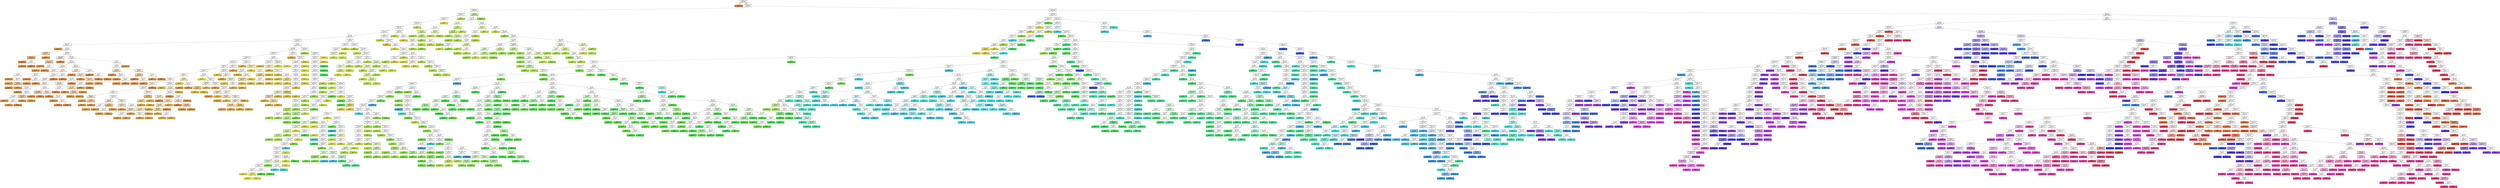 digraph Tree {
node [shape=box, style="filled, rounded", color="black", fontname=helvetica] ;
edge [fontname=helvetica] ;
0 [label="motor_UPDRS <= 5.997\ngini = 0.999\nsamples = 5875\nvalue = [54, 2, 1 ... 6, 6, 6]", fillcolor="#fefeff"] ;
1 [label="gini = 0.0\nsamples = 54\nvalue = [54, 0, 0 ... 0, 0, 0]", fillcolor="#e58139"] ;
0 -> 1 [labeldistance=2.5, labelangle=45, headlabel="True"] ;
2 [label="motor_UPDRS <= 12.005\ngini = 0.999\nsamples = 5821\nvalue = [0, 2, 1 ... 6, 6, 6]", fillcolor="#fefeff"] ;
0 -> 2 [labeldistance=2.5, labelangle=-45, headlabel="False"] ;
3 [label="motor_UPDRS <= 11.973\ngini = 0.987\nsamples = 838\nvalue = [0, 2, 1 ... 0, 0, 0]", fillcolor="#f6fdf0"] ;
2 -> 3 ;
4 [label="motor_UPDRS <= 11.936\ngini = 0.993\nsamples = 707\nvalue = [0, 2, 1 ... 0, 0, 0]", fillcolor="#ffffff"] ;
3 -> 4 ;
5 [label="motor_UPDRS <= 11.903\ngini = 0.993\nsamples = 701\nvalue = [0, 2, 1 ... 0, 0, 0]", fillcolor="#ffffff"] ;
4 -> 5 ;
6 [label="motor_UPDRS <= 11.878\ngini = 0.993\nsamples = 695\nvalue = [0, 2, 1 ... 0, 0, 0]", fillcolor="#ffffff"] ;
5 -> 6 ;
7 [label="motor_UPDRS <= 11.785\ngini = 0.993\nsamples = 689\nvalue = [0, 2, 1 ... 0, 0, 0]", fillcolor="#ffffff"] ;
6 -> 7 ;
8 [label="motor_UPDRS <= 11.276\ngini = 0.992\nsamples = 661\nvalue = [0, 2, 1 ... 0, 0, 0]", fillcolor="#ffffff"] ;
7 -> 8 ;
9 [label="age <= 66.0\ngini = 0.991\nsamples = 586\nvalue = [0, 2, 1 ... 0, 0, 0]", fillcolor="#ffffff"] ;
8 -> 9 ;
10 [label="motor_UPDRS <= 6.005\ngini = 0.99\nsamples = 505\nvalue = [0, 2, 1 ... 0, 0, 0]", fillcolor="#ffffff"] ;
9 -> 10 ;
11 [label="RPDE <= 0.333\ngini = 0.926\nsamples = 72\nvalue = [0, 0, 0 ... 0, 0, 0]", fillcolor="#ffffff"] ;
10 -> 11 ;
12 [label="gini = 0.0\nsamples = 3\nvalue = [0, 0, 0 ... 0, 0, 0]", fillcolor="#e59539"] ;
11 -> 12 ;
13 [label="PPE <= 0.116\ngini = 0.925\nsamples = 69\nvalue = [0, 0, 0 ... 0, 0, 0]", fillcolor="#ffffff"] ;
11 -> 13 ;
14 [label="RPDE <= 0.441\ngini = 0.571\nsamples = 7\nvalue = [0, 0, 0 ... 0, 0, 0]", fillcolor="#f5cdb0"] ;
13 -> 14 ;
15 [label="PPE <= 0.104\ngini = 0.32\nsamples = 5\nvalue = [0, 0, 0 ... 0, 0, 0]", fillcolor="#eca26a"] ;
14 -> 15 ;
16 [label="gini = 0.0\nsamples = 3\nvalue = [0, 0, 0 ... 0, 0, 0]", fillcolor="#e58339"] ;
15 -> 16 ;
17 [label="PPE <= 0.113\ngini = 0.5\nsamples = 2\nvalue = [0, 0, 0 ... 0, 0, 0]", fillcolor="#ffffff"] ;
15 -> 17 ;
18 [label="gini = 0.0\nsamples = 1\nvalue = [0, 0, 0 ... 0, 0, 0]", fillcolor="#e58639"] ;
17 -> 18 ;
19 [label="gini = 0.0\nsamples = 1\nvalue = [0, 0, 0 ... 0, 0, 0]", fillcolor="#e58339"] ;
17 -> 19 ;
20 [label="gini = 0.0\nsamples = 2\nvalue = [0, 0, 0 ... 0, 0, 0]", fillcolor="#e58c39"] ;
14 -> 20 ;
21 [label="RPDE <= 0.379\ngini = 0.921\nsamples = 62\nvalue = [0, 0, 0 ... 0, 0, 0]", fillcolor="#ffffff"] ;
13 -> 21 ;
22 [label="RPDE <= 0.351\ngini = 0.611\nsamples = 6\nvalue = [0, 0, 0 ... 0, 0, 0]", fillcolor="#f8e0ce"] ;
21 -> 22 ;
23 [label="RPDE <= 0.345\ngini = 0.444\nsamples = 3\nvalue = [0, 0, 0 ... 0, 0, 0]", fillcolor="#f2c89c"] ;
22 -> 23 ;
24 [label="gini = 0.0\nsamples = 1\nvalue = [0, 0, 0 ... 0, 0, 0]", fillcolor="#e59239"] ;
23 -> 24 ;
25 [label="PPE <= 0.132\ngini = 0.5\nsamples = 2\nvalue = [0, 0, 0 ... 0, 0, 0]", fillcolor="#ffffff"] ;
23 -> 25 ;
26 [label="gini = 0.0\nsamples = 1\nvalue = [0, 0, 0 ... 0, 0, 0]", fillcolor="#e59239"] ;
25 -> 26 ;
27 [label="gini = 0.0\nsamples = 1\nvalue = [0, 0, 0 ... 0, 0, 0]", fillcolor="#e58639"] ;
25 -> 27 ;
28 [label="gini = 0.0\nsamples = 3\nvalue = [0, 0, 0 ... 0, 0, 0]", fillcolor="#e58339"] ;
22 -> 28 ;
29 [label="PPE <= 0.207\ngini = 0.921\nsamples = 56\nvalue = [0, 0, 0 ... 0, 0, 0]", fillcolor="#ffffff"] ;
21 -> 29 ;
30 [label="RPDE <= 0.524\ngini = 0.91\nsamples = 46\nvalue = [0, 0, 0 ... 0, 0, 0]", fillcolor="#ffffff"] ;
29 -> 30 ;
31 [label="PPE <= 0.13\ngini = 0.914\nsamples = 35\nvalue = [0, 0, 0 ... 0, 0, 0]", fillcolor="#fefbf9"] ;
30 -> 31 ;
32 [label="RPDE <= 0.449\ngini = 0.812\nsamples = 8\nvalue = [0, 0, 0 ... 0, 0, 0]", fillcolor="#ffffff"] ;
31 -> 32 ;
33 [label="PPE <= 0.118\ngini = 0.64\nsamples = 5\nvalue = [0, 0, 0 ... 0, 0, 0]", fillcolor="#ffffff"] ;
32 -> 33 ;
34 [label="gini = 0.0\nsamples = 1\nvalue = [0, 0, 0 ... 0, 0, 0]", fillcolor="#e59239"] ;
33 -> 34 ;
35 [label="RPDE <= 0.404\ngini = 0.5\nsamples = 4\nvalue = [0, 0, 0 ... 0, 0, 0]", fillcolor="#ffffff"] ;
33 -> 35 ;
36 [label="gini = 0.0\nsamples = 1\nvalue = [0, 0, 0 ... 0, 0, 0]", fillcolor="#e59539"] ;
35 -> 36 ;
37 [label="RPDE <= 0.432\ngini = 0.444\nsamples = 3\nvalue = [0, 0, 0 ... 0, 0, 0]", fillcolor="#f2c29c"] ;
35 -> 37 ;
38 [label="gini = 0.0\nsamples = 2\nvalue = [0, 0, 0 ... 0, 0, 0]", fillcolor="#e58639"] ;
37 -> 38 ;
39 [label="gini = 0.0\nsamples = 1\nvalue = [0, 0, 0 ... 0, 0, 0]", fillcolor="#e59539"] ;
37 -> 39 ;
40 [label="RPDE <= 0.463\ngini = 0.667\nsamples = 3\nvalue = [0, 0, 0 ... 0, 0, 0]", fillcolor="#ffffff"] ;
32 -> 40 ;
41 [label="gini = 0.0\nsamples = 1\nvalue = [0, 0, 0 ... 0, 0, 0]", fillcolor="#e58c39"] ;
40 -> 41 ;
42 [label="RPDE <= 0.472\ngini = 0.5\nsamples = 2\nvalue = [0, 0, 0 ... 0, 0, 0]", fillcolor="#ffffff"] ;
40 -> 42 ;
43 [label="gini = 0.0\nsamples = 1\nvalue = [0, 0, 0 ... 0, 0, 0]", fillcolor="#e58639"] ;
42 -> 43 ;
44 [label="gini = 0.0\nsamples = 1\nvalue = [0, 0, 0 ... 0, 0, 0]", fillcolor="#e58939"] ;
42 -> 44 ;
45 [label="PPE <= 0.178\ngini = 0.903\nsamples = 27\nvalue = [0, 0, 0 ... 0, 0, 0]", fillcolor="#fefaf6"] ;
31 -> 45 ;
46 [label="RPDE <= 0.521\ngini = 0.873\nsamples = 23\nvalue = [0, 0, 0 ... 0, 0, 0]", fillcolor="#fef9f5"] ;
45 -> 46 ;
47 [label="RPDE <= 0.457\ngini = 0.864\nsamples = 22\nvalue = [0, 0, 0 ... 0, 0, 0]", fillcolor="#fef9f4"] ;
46 -> 47 ;
48 [label="RPDE <= 0.422\ngini = 0.871\nsamples = 15\nvalue = [0, 0, 0 ... 0, 0, 0]", fillcolor="#fdf6f0"] ;
47 -> 48 ;
49 [label="RPDE <= 0.389\ngini = 0.776\nsamples = 7\nvalue = [0, 0, 0 ... 0, 0, 0]", fillcolor="#ffffff"] ;
48 -> 49 ;
50 [label="gini = 0.0\nsamples = 1\nvalue = [0, 0, 0 ... 0, 0, 0]", fillcolor="#e58939"] ;
49 -> 50 ;
51 [label="RPDE <= 0.406\ngini = 0.722\nsamples = 6\nvalue = [0, 0, 0 ... 0, 0, 0]", fillcolor="#ffffff"] ;
49 -> 51 ;
52 [label="RPDE <= 0.397\ngini = 0.667\nsamples = 3\nvalue = [0, 0, 0 ... 0, 0, 0]", fillcolor="#ffffff"] ;
51 -> 52 ;
53 [label="gini = 0.0\nsamples = 1\nvalue = [0, 0, 0 ... 0, 0, 0]", fillcolor="#e59239"] ;
52 -> 53 ;
54 [label="PPE <= 0.14\ngini = 0.5\nsamples = 2\nvalue = [0, 0, 0 ... 0, 0, 0]", fillcolor="#ffffff"] ;
52 -> 54 ;
55 [label="gini = 0.0\nsamples = 1\nvalue = [0, 0, 0 ... 0, 0, 0]", fillcolor="#e59539"] ;
54 -> 55 ;
56 [label="gini = 0.0\nsamples = 1\nvalue = [0, 0, 0 ... 0, 0, 0]", fillcolor="#e58339"] ;
54 -> 56 ;
57 [label="RPDE <= 0.418\ngini = 0.444\nsamples = 3\nvalue = [0, 0, 0 ... 0, 0, 0]", fillcolor="#f2c89c"] ;
51 -> 57 ;
58 [label="gini = 0.0\nsamples = 2\nvalue = [0, 0, 0 ... 0, 0, 0]", fillcolor="#e59239"] ;
57 -> 58 ;
59 [label="gini = 0.0\nsamples = 1\nvalue = [0, 0, 0 ... 0, 0, 0]", fillcolor="#e59239"] ;
57 -> 59 ;
60 [label="PPE <= 0.158\ngini = 0.812\nsamples = 8\nvalue = [0, 0, 0 ... 0, 0, 0]", fillcolor="#ffffff"] ;
48 -> 60 ;
61 [label="RPDE <= 0.432\ngini = 0.444\nsamples = 3\nvalue = [0, 0, 0 ... 0, 0, 0]", fillcolor="#f2c49c"] ;
60 -> 61 ;
62 [label="gini = 0.0\nsamples = 2\nvalue = [0, 0, 0 ... 0, 0, 0]", fillcolor="#e58939"] ;
61 -> 62 ;
63 [label="gini = 0.0\nsamples = 1\nvalue = [0, 0, 0 ... 0, 0, 0]", fillcolor="#e58c39"] ;
61 -> 63 ;
64 [label="PPE <= 0.17\ngini = 0.72\nsamples = 5\nvalue = [0, 0, 0 ... 0, 0, 0]", fillcolor="#f8e1ce"] ;
60 -> 64 ;
65 [label="gini = 0.0\nsamples = 2\nvalue = [0, 0, 0 ... 0, 0, 0]", fillcolor="#e58639"] ;
64 -> 65 ;
66 [label="RPDE <= 0.442\ngini = 0.667\nsamples = 3\nvalue = [0, 0, 0 ... 0, 0, 0]", fillcolor="#ffffff"] ;
64 -> 66 ;
67 [label="gini = 0.0\nsamples = 1\nvalue = [0, 0, 0 ... 0, 0, 0]", fillcolor="#e59239"] ;
66 -> 67 ;
68 [label="PPE <= 0.173\ngini = 0.5\nsamples = 2\nvalue = [0, 0, 0 ... 0, 0, 0]", fillcolor="#ffffff"] ;
66 -> 68 ;
69 [label="gini = 0.0\nsamples = 1\nvalue = [0, 0, 0 ... 0, 0, 0]", fillcolor="#e58939"] ;
68 -> 69 ;
70 [label="gini = 0.0\nsamples = 1\nvalue = [0, 0, 0 ... 0, 0, 0]", fillcolor="#e58339"] ;
68 -> 70 ;
71 [label="PPE <= 0.149\ngini = 0.694\nsamples = 7\nvalue = [0, 0, 0 ... 0, 0, 0]", fillcolor="#fae9d7"] ;
47 -> 71 ;
72 [label="RPDE <= 0.473\ngini = 0.5\nsamples = 2\nvalue = [0, 0, 0 ... 0, 0, 0]", fillcolor="#ffffff"] ;
71 -> 72 ;
73 [label="gini = 0.0\nsamples = 1\nvalue = [0, 0, 0 ... 0, 0, 0]", fillcolor="#e58939"] ;
72 -> 73 ;
74 [label="gini = 0.0\nsamples = 1\nvalue = [0, 0, 0 ... 0, 0, 0]", fillcolor="#e59539"] ;
72 -> 74 ;
75 [label="PPE <= 0.165\ngini = 0.48\nsamples = 5\nvalue = [0, 0, 0 ... 0, 0, 0]", fillcolor="#f6dbbd"] ;
71 -> 75 ;
76 [label="PPE <= 0.154\ngini = 0.444\nsamples = 3\nvalue = [0, 0, 0 ... 0, 0, 0]", fillcolor="#f2c89c"] ;
75 -> 76 ;
77 [label="gini = 0.0\nsamples = 1\nvalue = [0, 0, 0 ... 0, 0, 0]", fillcolor="#e59239"] ;
76 -> 77 ;
78 [label="gini = 0.0\nsamples = 2\nvalue = [0, 0, 0 ... 0, 0, 0]", fillcolor="#e59239"] ;
76 -> 78 ;
79 [label="gini = 0.0\nsamples = 2\nvalue = [0, 0, 0 ... 0, 0, 0]", fillcolor="#e59239"] ;
75 -> 79 ;
80 [label="gini = 0.0\nsamples = 1\nvalue = [0, 0, 0 ... 0, 0, 0]", fillcolor="#e58339"] ;
46 -> 80 ;
81 [label="RPDE <= 0.462\ngini = 0.75\nsamples = 4\nvalue = [0, 0, 0 ... 0, 0, 0]", fillcolor="#ffffff"] ;
45 -> 81 ;
82 [label="gini = 0.0\nsamples = 1\nvalue = [0, 0, 0 ... 0, 0, 0]", fillcolor="#e58639"] ;
81 -> 82 ;
83 [label="PPE <= 0.179\ngini = 0.667\nsamples = 3\nvalue = [0, 0, 0 ... 0, 0, 0]", fillcolor="#ffffff"] ;
81 -> 83 ;
84 [label="gini = 0.0\nsamples = 1\nvalue = [0, 0, 0 ... 0, 0, 0]", fillcolor="#e58339"] ;
83 -> 84 ;
85 [label="PPE <= 0.193\ngini = 0.5\nsamples = 2\nvalue = [0, 0, 0 ... 0, 0, 0]", fillcolor="#ffffff"] ;
83 -> 85 ;
86 [label="gini = 0.0\nsamples = 1\nvalue = [0, 0, 0 ... 0, 0, 0]", fillcolor="#e59539"] ;
85 -> 86 ;
87 [label="gini = 0.0\nsamples = 1\nvalue = [0, 0, 0 ... 0, 0, 0]", fillcolor="#e58639"] ;
85 -> 87 ;
88 [label="PPE <= 0.19\ngini = 0.744\nsamples = 11\nvalue = [0, 0, 0 ... 0, 0, 0]", fillcolor="#fcf2e6"] ;
30 -> 88 ;
89 [label="PPE <= 0.141\ngini = 0.594\nsamples = 8\nvalue = [0, 0, 0 ... 0, 0, 0]", fillcolor="#faead7"] ;
88 -> 89 ;
90 [label="gini = 0.0\nsamples = 1\nvalue = [0, 0, 0 ... 0, 0, 0]", fillcolor="#e58939"] ;
89 -> 90 ;
91 [label="PPE <= 0.152\ngini = 0.49\nsamples = 7\nvalue = [0, 0, 0 ... 0, 0, 0]", fillcolor="#f8e4ce"] ;
89 -> 91 ;
92 [label="gini = 0.0\nsamples = 2\nvalue = [0, 0, 0 ... 0, 0, 0]", fillcolor="#e59539"] ;
91 -> 92 ;
93 [label="RPDE <= 0.528\ngini = 0.48\nsamples = 5\nvalue = [0, 0, 0 ... 0, 0, 0]", fillcolor="#f6dbbd"] ;
91 -> 93 ;
94 [label="gini = 0.0\nsamples = 2\nvalue = [0, 0, 0 ... 0, 0, 0]", fillcolor="#e59539"] ;
93 -> 94 ;
95 [label="gini = 0.0\nsamples = 3\nvalue = [0, 0, 0 ... 0, 0, 0]", fillcolor="#e59239"] ;
93 -> 95 ;
96 [label="PPE <= 0.196\ngini = 0.667\nsamples = 3\nvalue = [0, 0, 0 ... 0, 0, 0]", fillcolor="#ffffff"] ;
88 -> 96 ;
97 [label="gini = 0.0\nsamples = 1\nvalue = [0, 0, 0 ... 0, 0, 0]", fillcolor="#e58339"] ;
96 -> 97 ;
98 [label="PPE <= 0.2\ngini = 0.5\nsamples = 2\nvalue = [0, 0, 0 ... 0, 0, 0]", fillcolor="#ffffff"] ;
96 -> 98 ;
99 [label="gini = 0.0\nsamples = 1\nvalue = [0, 0, 0 ... 0, 0, 0]", fillcolor="#e58639"] ;
98 -> 99 ;
100 [label="gini = 0.0\nsamples = 1\nvalue = [0, 0, 0 ... 0, 0, 0]", fillcolor="#e58939"] ;
98 -> 100 ;
101 [label="PPE <= 0.307\ngini = 0.82\nsamples = 10\nvalue = [0, 0, 0 ... 0, 0, 0]", fillcolor="#ffffff"] ;
29 -> 101 ;
102 [label="RPDE <= 0.456\ngini = 0.79\nsamples = 9\nvalue = [0, 0, 0 ... 0, 0, 0]", fillcolor="#ffffff"] ;
101 -> 102 ;
103 [label="PPE <= 0.222\ngini = 0.625\nsamples = 4\nvalue = [0, 0, 0 ... 0, 0, 0]", fillcolor="#f6d8bd"] ;
102 -> 103 ;
104 [label="gini = 0.0\nsamples = 1\nvalue = [0, 0, 0 ... 0, 0, 0]", fillcolor="#e58939"] ;
103 -> 104 ;
105 [label="RPDE <= 0.412\ngini = 0.667\nsamples = 3\nvalue = [0, 0, 0 ... 0, 0, 0]", fillcolor="#ffffff"] ;
103 -> 105 ;
106 [label="gini = 0.0\nsamples = 1\nvalue = [0, 0, 0 ... 0, 0, 0]", fillcolor="#e58939"] ;
105 -> 106 ;
107 [label="PPE <= 0.269\ngini = 0.5\nsamples = 2\nvalue = [0, 0, 0 ... 0, 0, 0]", fillcolor="#ffffff"] ;
105 -> 107 ;
108 [label="gini = 0.0\nsamples = 1\nvalue = [0, 0, 0 ... 0, 0, 0]", fillcolor="#e58c39"] ;
107 -> 108 ;
109 [label="gini = 0.0\nsamples = 1\nvalue = [0, 0, 0 ... 0, 0, 0]", fillcolor="#e58939"] ;
107 -> 109 ;
110 [label="PPE <= 0.284\ngini = 0.72\nsamples = 5\nvalue = [0, 0, 0 ... 0, 0, 0]", fillcolor="#f8e1ce"] ;
102 -> 110 ;
111 [label="PPE <= 0.22\ngini = 0.444\nsamples = 3\nvalue = [0, 0, 0 ... 0, 0, 0]", fillcolor="#f2c29c"] ;
110 -> 111 ;
112 [label="gini = 0.0\nsamples = 1\nvalue = [0, 0, 0 ... 0, 0, 0]", fillcolor="#e58639"] ;
111 -> 112 ;
113 [label="RPDE <= 0.592\ngini = 0.5\nsamples = 2\nvalue = [0, 0, 0 ... 0, 0, 0]", fillcolor="#ffffff"] ;
111 -> 113 ;
114 [label="gini = 0.0\nsamples = 1\nvalue = [0, 0, 0 ... 0, 0, 0]", fillcolor="#e58939"] ;
113 -> 114 ;
115 [label="gini = 0.0\nsamples = 1\nvalue = [0, 0, 0 ... 0, 0, 0]", fillcolor="#e58639"] ;
113 -> 115 ;
116 [label="PPE <= 0.293\ngini = 0.5\nsamples = 2\nvalue = [0, 0, 0 ... 0, 0, 0]", fillcolor="#ffffff"] ;
110 -> 116 ;
117 [label="gini = 0.0\nsamples = 1\nvalue = [0, 0, 0 ... 0, 0, 0]", fillcolor="#e59239"] ;
116 -> 117 ;
118 [label="gini = 0.0\nsamples = 1\nvalue = [0, 0, 0 ... 0, 0, 0]", fillcolor="#e58c39"] ;
116 -> 118 ;
119 [label="gini = 0.0\nsamples = 1\nvalue = [0, 0, 0 ... 0, 0, 0]", fillcolor="#e59239"] ;
101 -> 119 ;
120 [label="age <= 61.5\ngini = 0.989\nsamples = 433\nvalue = [0, 2, 1 ... 0, 0, 0]", fillcolor="#ffffff"] ;
10 -> 120 ;
121 [label="age <= 57.5\ngini = 0.984\nsamples = 277\nvalue = [0, 2, 1 ... 0, 0, 0]", fillcolor="#ffffff"] ;
120 -> 121 ;
122 [label="motor_UPDRS <= 10.581\ngini = 0.981\nsamples = 211\nvalue = [0, 2, 1 ... 0, 0, 0]", fillcolor="#ffffff"] ;
121 -> 122 ;
123 [label="motor_UPDRS <= 10.174\ngini = 0.978\nsamples = 179\nvalue = [0, 2, 1 ... 0, 0, 0]", fillcolor="#ffffff"] ;
122 -> 123 ;
124 [label="motor_UPDRS <= 9.695\ngini = 0.976\nsamples = 161\nvalue = [0, 2, 1 ... 0, 0, 0]", fillcolor="#ffffff"] ;
123 -> 124 ;
125 [label="motor_UPDRS <= 9.19\ngini = 0.973\nsamples = 138\nvalue = [0, 2, 1 ... 0, 0, 0]", fillcolor="#ffffff"] ;
124 -> 125 ;
126 [label="motor_UPDRS <= 7.878\ngini = 0.97\nsamples = 117\nvalue = [0, 2, 1 ... 0, 0, 0]", fillcolor="#ffffff"] ;
125 -> 126 ;
127 [label="motor_UPDRS <= 7.535\ngini = 0.956\nsamples = 77\nvalue = [0, 2, 1 ... 0, 0, 0]", fillcolor="#ffffff"] ;
126 -> 127 ;
128 [label="motor_UPDRS <= 7.112\ngini = 0.951\nsamples = 65\nvalue = [0, 2, 1 ... 0, 0, 0]", fillcolor="#fffefc"] ;
127 -> 128 ;
129 [label="motor_UPDRS <= 7.063\ngini = 0.937\nsamples = 42\nvalue = [0, 2, 1 ... 0, 0, 0]", fillcolor="#fefdfa"] ;
128 -> 129 ;
130 [label="motor_UPDRS <= 6.617\ngini = 0.932\nsamples = 39\nvalue = [0, 2, 1 ... 0, 0, 0]", fillcolor="#fefdf9"] ;
129 -> 130 ;
131 [label="motor_UPDRS <= 6.122\ngini = 0.91\nsamples = 24\nvalue = [0, 0, 0 ... 0, 0, 0]", fillcolor="#ffffff"] ;
130 -> 131 ;
132 [label="PPE <= 0.157\ngini = 0.611\nsamples = 6\nvalue = [0, 0, 0 ... 0, 0, 0]", fillcolor="#f8e5ce"] ;
131 -> 132 ;
133 [label="gini = 0.0\nsamples = 3\nvalue = [0, 0, 0 ... 0, 0, 0]", fillcolor="#e59839"] ;
132 -> 133 ;
134 [label="PPE <= 0.225\ngini = 0.444\nsamples = 3\nvalue = [0, 0, 0 ... 0, 0, 0]", fillcolor="#f2ca9c"] ;
132 -> 134 ;
135 [label="gini = 0.0\nsamples = 2\nvalue = [0, 0, 0 ... 0, 0, 0]", fillcolor="#e59539"] ;
134 -> 135 ;
136 [label="gini = 0.0\nsamples = 1\nvalue = [0, 0, 0 ... 0, 0, 0]", fillcolor="#e59539"] ;
134 -> 136 ;
137 [label="motor_UPDRS <= 6.31\ngini = 0.883\nsamples = 18\nvalue = [0, 0, 0 ... 0, 0, 0]", fillcolor="#ffffff"] ;
131 -> 137 ;
138 [label="PPE <= 0.155\ngini = 0.611\nsamples = 6\nvalue = [0, 0, 0 ... 0, 0, 0]", fillcolor="#f8e6ce"] ;
137 -> 138 ;
139 [label="PPE <= 0.118\ngini = 0.5\nsamples = 2\nvalue = [0, 0, 0 ... 0, 0, 0]", fillcolor="#ffffff"] ;
138 -> 139 ;
140 [label="gini = 0.0\nsamples = 1\nvalue = [0, 0, 0 ... 0, 0, 0]", fillcolor="#e59a39"] ;
139 -> 140 ;
141 [label="gini = 0.0\nsamples = 1\nvalue = [0, 0, 0 ... 0, 0, 0]", fillcolor="#e59a39"] ;
139 -> 141 ;
142 [label="PPE <= 0.217\ngini = 0.375\nsamples = 4\nvalue = [0, 0, 0 ... 0, 0, 0]", fillcolor="#eebc7b"] ;
138 -> 142 ;
143 [label="PPE <= 0.196\ngini = 0.5\nsamples = 2\nvalue = [0, 0, 0 ... 0, 0, 0]", fillcolor="#ffffff"] ;
142 -> 143 ;
144 [label="gini = 0.0\nsamples = 1\nvalue = [0, 0, 0 ... 0, 0, 0]", fillcolor="#e59a39"] ;
143 -> 144 ;
145 [label="gini = 0.0\nsamples = 1\nvalue = [0, 0, 0 ... 0, 0, 0]", fillcolor="#e59a39"] ;
143 -> 145 ;
146 [label="gini = 0.0\nsamples = 2\nvalue = [0, 0, 0 ... 0, 0, 0]", fillcolor="#e59a39"] ;
142 -> 146 ;
147 [label="motor_UPDRS <= 6.463\ngini = 0.833\nsamples = 12\nvalue = [0, 0, 0 ... 0, 0, 0]", fillcolor="#fcf5eb"] ;
137 -> 147 ;
148 [label="motor_UPDRS <= 6.385\ngini = 0.611\nsamples = 6\nvalue = [0, 0, 0 ... 0, 0, 0]", fillcolor="#f8e6ce"] ;
147 -> 148 ;
149 [label="gini = 0.0\nsamples = 2\nvalue = [0, 0, 0 ... 0, 0, 0]", fillcolor="#e59d39"] ;
148 -> 149 ;
150 [label="RPDE <= 0.563\ngini = 0.625\nsamples = 4\nvalue = [0, 0, 0 ... 0, 0, 0]", fillcolor="#f6dfbd"] ;
148 -> 150 ;
151 [label="PPE <= 0.186\ngini = 0.5\nsamples = 2\nvalue = [0, 0, 0 ... 0, 0, 0]", fillcolor="#ffffff"] ;
150 -> 151 ;
152 [label="gini = 0.0\nsamples = 1\nvalue = [0, 0, 0 ... 0, 0, 0]", fillcolor="#e59d39"] ;
151 -> 152 ;
153 [label="gini = 0.0\nsamples = 1\nvalue = [0, 0, 0 ... 0, 0, 0]", fillcolor="#e5a039"] ;
151 -> 153 ;
154 [label="gini = 0.0\nsamples = 2\nvalue = [0, 0, 0 ... 0, 0, 0]", fillcolor="#e5a039"] ;
150 -> 154 ;
155 [label="PPE <= 0.147\ngini = 0.722\nsamples = 6\nvalue = [0, 0, 0 ... 0, 0, 0]", fillcolor="#ffffff"] ;
147 -> 155 ;
156 [label="PPE <= 0.13\ngini = 0.625\nsamples = 4\nvalue = [0, 0, 0 ... 0, 0, 0]", fillcolor="#f6e1bd"] ;
155 -> 156 ;
157 [label="motor_UPDRS <= 6.541\ngini = 0.5\nsamples = 2\nvalue = [0, 0, 0 ... 0, 0, 0]", fillcolor="#ffffff"] ;
156 -> 157 ;
158 [label="gini = 0.0\nsamples = 1\nvalue = [0, 0, 0 ... 0, 0, 0]", fillcolor="#e5a339"] ;
157 -> 158 ;
159 [label="gini = 0.0\nsamples = 1\nvalue = [0, 0, 0 ... 0, 0, 0]", fillcolor="#e5a639"] ;
157 -> 159 ;
160 [label="gini = 0.0\nsamples = 2\nvalue = [0, 0, 0 ... 0, 0, 0]", fillcolor="#e5a639"] ;
156 -> 160 ;
161 [label="gini = 0.0\nsamples = 2\nvalue = [0, 0, 0 ... 0, 0, 0]", fillcolor="#e5a639"] ;
155 -> 161 ;
162 [label="motor_UPDRS <= 6.846\ngini = 0.773\nsamples = 15\nvalue = [0, 2, 1 ... 0, 0, 0]", fillcolor="#fdf7ed"] ;
130 -> 162 ;
163 [label="PPE <= 0.138\ngini = 0.278\nsamples = 6\nvalue = [0, 0, 0 ... 0, 0, 0]", fillcolor="#eabd61"] ;
162 -> 163 ;
164 [label="PPE <= 0.13\ngini = 0.444\nsamples = 3\nvalue = [0, 0, 0 ... 0, 0, 0]", fillcolor="#f2d69c"] ;
163 -> 164 ;
165 [label="gini = 0.0\nsamples = 2\nvalue = [0, 0, 0 ... 0, 0, 0]", fillcolor="#e5ac39"] ;
164 -> 165 ;
166 [label="gini = 0.0\nsamples = 1\nvalue = [0, 0, 0 ... 0, 0, 0]", fillcolor="#e5ac39"] ;
164 -> 166 ;
167 [label="gini = 0.0\nsamples = 3\nvalue = [0, 0, 0 ... 0, 0, 0]", fillcolor="#e5ac39"] ;
163 -> 167 ;
168 [label="RPDE <= 0.352\ngini = 0.691\nsamples = 9\nvalue = [0, 2, 1 ... 0, 0, 0]", fillcolor="#f8eac6"] ;
162 -> 168 ;
169 [label="gini = 0.0\nsamples = 2\nvalue = [0, 2, 0 ... 0, 0, 0]", fillcolor="#e58139"] ;
168 -> 169 ;
170 [label="PPE <= 0.139\ngini = 0.571\nsamples = 7\nvalue = [0, 0, 1 ... 0, 0, 0]", fillcolor="#f5e1b0"] ;
168 -> 170 ;
171 [label="age <= 46.5\ngini = 0.625\nsamples = 4\nvalue = [0, 0, 1 ... 0, 0, 0]", fillcolor="#f6e6bd"] ;
170 -> 171 ;
172 [label="PPE <= 0.126\ngini = 0.444\nsamples = 3\nvalue = [0, 0, 0 ... 0, 0, 0]", fillcolor="#f2da9c"] ;
171 -> 172 ;
173 [label="gini = 0.0\nsamples = 1\nvalue = [0, 0, 0 ... 0, 0, 0]", fillcolor="#e5b439"] ;
172 -> 173 ;
174 [label="PPE <= 0.13\ngini = 0.5\nsamples = 2\nvalue = [0, 0, 0 ... 0, 0, 0]", fillcolor="#ffffff"] ;
172 -> 174 ;
175 [label="gini = 0.0\nsamples = 1\nvalue = [0, 0, 0 ... 0, 0, 0]", fillcolor="#e5b439"] ;
174 -> 175 ;
176 [label="gini = 0.0\nsamples = 1\nvalue = [0, 0, 0 ... 0, 0, 0]", fillcolor="#e5b439"] ;
174 -> 176 ;
177 [label="gini = 0.0\nsamples = 1\nvalue = [0, 0, 1 ... 0, 0, 0]", fillcolor="#e58139"] ;
171 -> 177 ;
178 [label="gini = 0.0\nsamples = 3\nvalue = [0, 0, 0 ... 0, 0, 0]", fillcolor="#e5b439"] ;
170 -> 178 ;
179 [label="gini = 0.0\nsamples = 3\nvalue = [0, 0, 0 ... 0, 0, 0]", fillcolor="#e58139"] ;
129 -> 179 ;
180 [label="motor_UPDRS <= 7.252\ngini = 0.824\nsamples = 23\nvalue = [0, 0, 0 ... 0, 0, 0]", fillcolor="#fefbf4"] ;
128 -> 180 ;
181 [label="gini = 0.0\nsamples = 5\nvalue = [0, 0, 0 ... 0, 0, 0]", fillcolor="#e5bd39"] ;
180 -> 181 ;
182 [label="PPE <= 0.162\ngini = 0.79\nsamples = 18\nvalue = [0, 0, 0 ... 0, 0, 0]", fillcolor="#faefd7"] ;
180 -> 182 ;
183 [label="motor_UPDRS <= 7.444\ngini = 0.778\nsamples = 12\nvalue = [0, 0, 0 ... 0, 0, 0]", fillcolor="#ffffff"] ;
182 -> 183 ;
184 [label="gini = 0.0\nsamples = 3\nvalue = [0, 0, 0 ... 0, 0, 0]", fillcolor="#e58c39"] ;
183 -> 184 ;
185 [label="PPE <= 0.116\ngini = 0.716\nsamples = 9\nvalue = [0, 0, 0 ... 0, 0, 0]", fillcolor="#ffffff"] ;
183 -> 185 ;
186 [label="motor_UPDRS <= 7.454\ngini = 0.611\nsamples = 6\nvalue = [0, 0, 0 ... 0, 0, 0]", fillcolor="#f8e3ce"] ;
185 -> 186 ;
187 [label="gini = 0.0\nsamples = 3\nvalue = [0, 0, 0 ... 0, 0, 0]", fillcolor="#e58f39"] ;
186 -> 187 ;
188 [label="RPDE <= 0.484\ngini = 0.444\nsamples = 3\nvalue = [0, 0, 0 ... 0, 0, 0]", fillcolor="#f2c79c"] ;
186 -> 188 ;
189 [label="gini = 0.0\nsamples = 1\nvalue = [0, 0, 0 ... 0, 0, 0]", fillcolor="#e58f39"] ;
188 -> 189 ;
190 [label="gini = 0.0\nsamples = 2\nvalue = [0, 0, 0 ... 0, 0, 0]", fillcolor="#e58f39"] ;
188 -> 190 ;
191 [label="gini = 0.0\nsamples = 3\nvalue = [0, 0, 0 ... 0, 0, 0]", fillcolor="#e58c39"] ;
185 -> 191 ;
192 [label="gini = 0.0\nsamples = 6\nvalue = [0, 0, 0 ... 0, 0, 0]", fillcolor="#e5b139"] ;
182 -> 192 ;
193 [label="age <= 46.5\ngini = 0.625\nsamples = 12\nvalue = [0, 0, 0 ... 0, 0, 0]", fillcolor="#f6efbd"] ;
127 -> 193 ;
194 [label="gini = 0.0\nsamples = 6\nvalue = [0, 0, 0 ... 0, 0, 0]", fillcolor="#e5ce39"] ;
193 -> 194 ;
195 [label="RPDE <= 0.432\ngini = 0.5\nsamples = 6\nvalue = [0, 0, 0 ... 0, 0, 0]", fillcolor="#ffffff"] ;
193 -> 195 ;
196 [label="gini = 0.0\nsamples = 3\nvalue = [0, 0, 0 ... 0, 0, 0]", fillcolor="#e59839"] ;
195 -> 196 ;
197 [label="gini = 0.0\nsamples = 3\nvalue = [0, 0, 0 ... 0, 0, 0]", fillcolor="#e59839"] ;
195 -> 197 ;
198 [label="age <= 46.5\ngini = 0.905\nsamples = 40\nvalue = [0, 0, 0 ... 0, 0, 0]", fillcolor="#ffffff"] ;
126 -> 198 ;
199 [label="gini = 0.0\nsamples = 6\nvalue = [0, 0, 0 ... 0, 0, 0]", fillcolor="#e5e239"] ;
198 -> 199 ;
200 [label="motor_UPDRS <= 8.434\ngini = 0.9\nsamples = 34\nvalue = [0, 0, 0 ... 0, 0, 0]", fillcolor="#fefdf8"] ;
198 -> 200 ;
201 [label="motor_UPDRS <= 8.157\ngini = 0.569\nsamples = 12\nvalue = [0, 0, 0 ... 0, 0, 0]", fillcolor="#fbf6e3"] ;
200 -> 201 ;
202 [label="PPE <= 0.174\ngini = 0.278\nsamples = 6\nvalue = [0, 0, 0 ... 0, 0, 0]", fillcolor="#eac861"] ;
201 -> 202 ;
203 [label="gini = 0.0\nsamples = 1\nvalue = [0, 0, 0 ... 0, 0, 0]", fillcolor="#e5ba39"] ;
202 -> 203 ;
204 [label="gini = 0.0\nsamples = 5\nvalue = [0, 0, 0 ... 0, 0, 0]", fillcolor="#e5ba39"] ;
202 -> 204 ;
205 [label="gini = 0.0\nsamples = 6\nvalue = [0, 0, 0 ... 0, 0, 0]", fillcolor="#e5c039"] ;
201 -> 205 ;
206 [label="motor_UPDRS <= 8.55\ngini = 0.888\nsamples = 22\nvalue = [0, 0, 0 ... 0, 0, 0]", fillcolor="#ffffff"] ;
200 -> 206 ;
207 [label="gini = 0.0\nsamples = 3\nvalue = [0, 0, 0 ... 0, 0, 0]", fillcolor="#e59d39"] ;
206 -> 207 ;
208 [label="motor_UPDRS <= 8.652\ngini = 0.875\nsamples = 19\nvalue = [0, 0, 0 ... 0, 0, 0]", fillcolor="#ffffff"] ;
206 -> 208 ;
209 [label="motor_UPDRS <= 8.601\ngini = 0.48\nsamples = 5\nvalue = [0, 0, 0 ... 0, 0, 0]", fillcolor="#f6ebbd"] ;
208 -> 209 ;
210 [label="gini = 0.0\nsamples = 2\nvalue = [0, 0, 0 ... 0, 0, 0]", fillcolor="#e59d39"] ;
209 -> 210 ;
211 [label="gini = 0.0\nsamples = 3\nvalue = [0, 0, 0 ... 0, 0, 0]", fillcolor="#e5c339"] ;
209 -> 211 ;
212 [label="motor_UPDRS <= 8.989\ngini = 0.837\nsamples = 14\nvalue = [0, 0, 0 ... 0, 0, 0]", fillcolor="#ffffff"] ;
208 -> 212 ;
213 [label="RPDE <= 0.379\ngini = 0.48\nsamples = 5\nvalue = [0, 0, 0 ... 0, 0, 0]", fillcolor="#f6dfbd"] ;
212 -> 213 ;
214 [label="gini = 0.0\nsamples = 3\nvalue = [0, 0, 0 ... 0, 0, 0]", fillcolor="#e5a039"] ;
213 -> 214 ;
215 [label="gini = 0.0\nsamples = 2\nvalue = [0, 0, 0 ... 0, 0, 0]", fillcolor="#e5c339"] ;
213 -> 215 ;
216 [label="motor_UPDRS <= 9.091\ngini = 0.765\nsamples = 9\nvalue = [0, 0, 0 ... 0, 0, 0]", fillcolor="#fbf3e3"] ;
212 -> 216 ;
217 [label="motor_UPDRS <= 9.039\ngini = 0.694\nsamples = 7\nvalue = [0, 0, 0 ... 0, 0, 0]", fillcolor="#faeed7"] ;
216 -> 217 ;
218 [label="RPDE <= 0.544\ngini = 0.444\nsamples = 3\nvalue = [0, 0, 0 ... 0, 0, 0]", fillcolor="#f2d19c"] ;
217 -> 218 ;
219 [label="gini = 0.0\nsamples = 2\nvalue = [0, 0, 0 ... 0, 0, 0]", fillcolor="#e5a339"] ;
218 -> 219 ;
220 [label="gini = 0.0\nsamples = 1\nvalue = [0, 0, 0 ... 0, 0, 0]", fillcolor="#e5a339"] ;
218 -> 220 ;
221 [label="PPE <= 0.117\ngini = 0.375\nsamples = 4\nvalue = [0, 0, 0 ... 0, 0, 0]", fillcolor="#eec67b"] ;
217 -> 221 ;
222 [label="gini = 0.0\nsamples = 3\nvalue = [0, 0, 0 ... 0, 0, 0]", fillcolor="#e5a939"] ;
221 -> 222 ;
223 [label="gini = 0.0\nsamples = 1\nvalue = [0, 0, 0 ... 0, 0, 0]", fillcolor="#e5a939"] ;
221 -> 223 ;
224 [label="gini = 0.0\nsamples = 2\nvalue = [0, 0, 0 ... 0, 0, 0]", fillcolor="#e5a939"] ;
216 -> 224 ;
225 [label="motor_UPDRS <= 9.332\ngini = 0.785\nsamples = 21\nvalue = [0, 0, 0 ... 0, 0, 0]", fillcolor="#fdfcf3"] ;
125 -> 225 ;
226 [label="gini = 0.0\nsamples = 6\nvalue = [0, 0, 0 ... 0, 0, 0]", fillcolor="#e5cb39"] ;
225 -> 226 ;
227 [label="motor_UPDRS <= 9.495\ngini = 0.738\nsamples = 15\nvalue = [0, 0, 0 ... 0, 0, 0]", fillcolor="#fdfaed"] ;
225 -> 227 ;
228 [label="gini = 0.0\nsamples = 4\nvalue = [0, 0, 0 ... 0, 0, 0]", fillcolor="#e5a939"] ;
227 -> 228 ;
229 [label="motor_UPDRS <= 9.625\ngini = 0.645\nsamples = 11\nvalue = [0, 0, 0 ... 0, 0, 0]", fillcolor="#f8f2ce"] ;
227 -> 229 ;
230 [label="gini = 0.0\nsamples = 5\nvalue = [0, 0, 0 ... 0, 0, 0]", fillcolor="#e5cb39"] ;
229 -> 230 ;
231 [label="motor_UPDRS <= 9.635\ngini = 0.5\nsamples = 6\nvalue = [0, 0, 0 ... 0, 0, 0]", fillcolor="#ffffff"] ;
229 -> 231 ;
232 [label="gini = 0.0\nsamples = 3\nvalue = [0, 0, 0 ... 0, 0, 0]", fillcolor="#e5ae39"] ;
231 -> 232 ;
233 [label="gini = 0.0\nsamples = 3\nvalue = [0, 0, 0 ... 0, 0, 0]", fillcolor="#e5ae39"] ;
231 -> 233 ;
234 [label="motor_UPDRS <= 9.848\ngini = 0.779\nsamples = 23\nvalue = [0, 0, 0 ... 0, 0, 0]", fillcolor="#ffffff"] ;
124 -> 234 ;
235 [label="gini = 0.0\nsamples = 6\nvalue = [0, 0, 0 ... 0, 0, 0]", fillcolor="#e5ae39"] ;
234 -> 235 ;
236 [label="PPE <= 0.143\ngini = 0.72\nsamples = 17\nvalue = [0, 0, 0 ... 0, 0, 0]", fillcolor="#fdf9ee"] ;
234 -> 236 ;
237 [label="gini = 0.0\nsamples = 6\nvalue = [0, 0, 0 ... 0, 0, 0]", fillcolor="#e5b439"] ;
236 -> 237 ;
238 [label="age <= 46.5\ngini = 0.628\nsamples = 11\nvalue = [0, 0, 0 ... 0, 0, 0]", fillcolor="#fbf8e3"] ;
236 -> 238 ;
239 [label="motor_UPDRS <= 10.168\ngini = 0.444\nsamples = 6\nvalue = [0, 0, 0 ... 0, 0, 0]", fillcolor="#f2de9c"] ;
238 -> 239 ;
240 [label="gini = 0.0\nsamples = 4\nvalue = [0, 0, 0 ... 0, 0, 0]", fillcolor="#e5bd39"] ;
239 -> 240 ;
241 [label="gini = 0.0\nsamples = 2\nvalue = [0, 0, 0 ... 0, 0, 0]", fillcolor="#e5bd39"] ;
239 -> 241 ;
242 [label="gini = 0.0\nsamples = 5\nvalue = [0, 0, 0 ... 0, 0, 0]", fillcolor="#e5d139"] ;
238 -> 242 ;
243 [label="motor_UPDRS <= 10.269\ngini = 0.722\nsamples = 18\nvalue = [0, 0, 0 ... 0, 0, 0]", fillcolor="#ffffff"] ;
123 -> 243 ;
244 [label="gini = 0.0\nsamples = 6\nvalue = [0, 0, 0 ... 0, 0, 0]", fillcolor="#e5b739"] ;
243 -> 244 ;
245 [label="motor_UPDRS <= 10.444\ngini = 0.625\nsamples = 12\nvalue = [0, 0, 0 ... 0, 0, 0]", fillcolor="#f6f3bd"] ;
243 -> 245 ;
246 [label="gini = 0.0\nsamples = 6\nvalue = [0, 0, 0 ... 0, 0, 0]", fillcolor="#e5da39"] ;
245 -> 246 ;
247 [label="RPDE <= 0.352\ngini = 0.5\nsamples = 6\nvalue = [0, 0, 0 ... 0, 0, 0]", fillcolor="#ffffff"] ;
245 -> 247 ;
248 [label="PPE <= 0.103\ngini = 0.375\nsamples = 4\nvalue = [0, 0, 0 ... 0, 0, 0]", fillcolor="#eed17b"] ;
247 -> 248 ;
249 [label="RPDE <= 0.281\ngini = 0.5\nsamples = 2\nvalue = [0, 0, 0 ... 0, 0, 0]", fillcolor="#ffffff"] ;
248 -> 249 ;
250 [label="gini = 0.0\nsamples = 1\nvalue = [0, 0, 0 ... 0, 0, 0]", fillcolor="#e5ba39"] ;
249 -> 250 ;
251 [label="gini = 0.0\nsamples = 1\nvalue = [0, 0, 0 ... 0, 0, 0]", fillcolor="#e5b739"] ;
249 -> 251 ;
252 [label="gini = 0.0\nsamples = 2\nvalue = [0, 0, 0 ... 0, 0, 0]", fillcolor="#e5ba39"] ;
248 -> 252 ;
253 [label="gini = 0.0\nsamples = 2\nvalue = [0, 0, 0 ... 0, 0, 0]", fillcolor="#e5b739"] ;
247 -> 253 ;
254 [label="PPE <= 0.174\ngini = 0.854\nsamples = 32\nvalue = [0, 0, 0 ... 0, 0, 0]", fillcolor="#ffffff"] ;
122 -> 254 ;
255 [label="motor_UPDRS <= 10.815\ngini = 0.798\nsamples = 21\nvalue = [0, 0, 0 ... 0, 0, 0]", fillcolor="#fdfbf3"] ;
254 -> 255 ;
256 [label="gini = 0.0\nsamples = 5\nvalue = [0, 0, 0 ... 0, 0, 0]", fillcolor="#e5c039"] ;
255 -> 256 ;
257 [label="motor_UPDRS <= 10.997\ngini = 0.75\nsamples = 16\nvalue = [0, 0, 0 ... 0, 0, 0]", fillcolor="#f9f0d1"] ;
255 -> 257 ;
258 [label="gini = 0.0\nsamples = 6\nvalue = [0, 0, 0 ... 0, 0, 0]", fillcolor="#e5c039"] ;
257 -> 258 ;
259 [label="motor_UPDRS <= 11.088\ngini = 0.72\nsamples = 10\nvalue = [0, 0, 0 ... 0, 0, 0]", fillcolor="#ffffff"] ;
257 -> 259 ;
260 [label="gini = 0.0\nsamples = 3\nvalue = [0, 0, 0 ... 0, 0, 0]", fillcolor="#e5c539"] ;
259 -> 260 ;
261 [label="age <= 46.5\ngini = 0.612\nsamples = 7\nvalue = [0, 0, 0 ... 0, 0, 0]", fillcolor="#ffffff"] ;
259 -> 261 ;
262 [label="gini = 0.0\nsamples = 3\nvalue = [0, 0, 0 ... 0, 0, 0]", fillcolor="#e5c539"] ;
261 -> 262 ;
263 [label="PPE <= 0.113\ngini = 0.375\nsamples = 4\nvalue = [0, 0, 0 ... 0, 0, 0]", fillcolor="#eeda7b"] ;
261 -> 263 ;
264 [label="gini = 0.0\nsamples = 3\nvalue = [0, 0, 0 ... 0, 0, 0]", fillcolor="#e5c839"] ;
263 -> 264 ;
265 [label="gini = 0.0\nsamples = 1\nvalue = [0, 0, 0 ... 0, 0, 0]", fillcolor="#e5c839"] ;
263 -> 265 ;
266 [label="motor_UPDRS <= 10.773\ngini = 0.496\nsamples = 11\nvalue = [0, 0, 0 ... 0, 0, 0]", fillcolor="#fbfbde"] ;
254 -> 266 ;
267 [label="gini = 0.0\nsamples = 5\nvalue = [0, 0, 0 ... 0, 0, 0]", fillcolor="#e5df39"] ;
266 -> 267 ;
268 [label="gini = 0.0\nsamples = 6\nvalue = [0, 0, 0 ... 0, 0, 0]", fillcolor="#e5e539"] ;
266 -> 268 ;
269 [label="motor_UPDRS <= 6.834\ngini = 0.915\nsamples = 66\nvalue = [0, 0, 0 ... 0, 0, 0]", fillcolor="#ffffff"] ;
121 -> 269 ;
270 [label="gini = 0.0\nsamples = 6\nvalue = [0, 0, 0 ... 0, 0, 0]", fillcolor="#e5ac39"] ;
269 -> 270 ;
271 [label="motor_UPDRS <= 11.148\ngini = 0.907\nsamples = 60\nvalue = [0, 0, 0 ... 0, 0, 0]", fillcolor="#ffffff"] ;
269 -> 271 ;
272 [label="motor_UPDRS <= 10.977\ngini = 0.898\nsamples = 54\nvalue = [0, 0, 0 ... 0, 0, 0]", fillcolor="#ffffff"] ;
271 -> 272 ;
273 [label="motor_UPDRS <= 10.605\ngini = 0.886\nsamples = 48\nvalue = [0, 0, 0 ... 0, 0, 0]", fillcolor="#ffffff"] ;
272 -> 273 ;
274 [label="motor_UPDRS <= 10.067\ngini = 0.872\nsamples = 42\nvalue = [0, 0, 0 ... 0, 0, 0]", fillcolor="#ffffff"] ;
273 -> 274 ;
275 [label="motor_UPDRS <= 9.53\ngini = 0.853\nsamples = 36\nvalue = [0, 0, 0 ... 0, 0, 0]", fillcolor="#ffffff"] ;
274 -> 275 ;
276 [label="motor_UPDRS <= 8.99\ngini = 0.829\nsamples = 30\nvalue = [0, 0, 0 ... 0, 0, 0]", fillcolor="#ffffff"] ;
275 -> 276 ;
277 [label="motor_UPDRS <= 8.453\ngini = 0.795\nsamples = 24\nvalue = [0, 0, 0 ... 0, 0, 0]", fillcolor="#ffffff"] ;
276 -> 277 ;
278 [label="motor_UPDRS <= 7.916\ngini = 0.747\nsamples = 18\nvalue = [0, 0, 0 ... 0, 0, 0]", fillcolor="#fdf9f0"] ;
277 -> 278 ;
279 [label="motor_UPDRS <= 7.375\ngini = 0.611\nsamples = 12\nvalue = [0, 0, 0 ... 0, 0, 0]", fillcolor="#f8edce"] ;
278 -> 279 ;
280 [label="motor_UPDRS <= 7.104\ngini = 0.444\nsamples = 6\nvalue = [0, 0, 0 ... 0, 0, 0]", fillcolor="#f2d89c"] ;
279 -> 280 ;
281 [label="gini = 0.0\nsamples = 3\nvalue = [0, 0, 0 ... 0, 0, 0]", fillcolor="#e5b139"] ;
280 -> 281 ;
282 [label="PPE <= 0.127\ngini = 0.444\nsamples = 3\nvalue = [0, 0, 0 ... 0, 0, 0]", fillcolor="#f2d89c"] ;
280 -> 282 ;
283 [label="gini = 0.0\nsamples = 1\nvalue = [0, 0, 0 ... 0, 0, 0]", fillcolor="#e5b139"] ;
282 -> 283 ;
284 [label="gini = 0.0\nsamples = 2\nvalue = [0, 0, 0 ... 0, 0, 0]", fillcolor="#e5b139"] ;
282 -> 284 ;
285 [label="gini = 0.0\nsamples = 6\nvalue = [0, 0, 0 ... 0, 0, 0]", fillcolor="#e5b739"] ;
279 -> 285 ;
286 [label="motor_UPDRS <= 8.185\ngini = 0.278\nsamples = 6\nvalue = [0, 0, 0 ... 0, 0, 0]", fillcolor="#eacd61"] ;
278 -> 286 ;
287 [label="gini = 0.0\nsamples = 5\nvalue = [0, 0, 0 ... 0, 0, 0]", fillcolor="#e5c039"] ;
286 -> 287 ;
288 [label="gini = 0.0\nsamples = 1\nvalue = [0, 0, 0 ... 0, 0, 0]", fillcolor="#e5c339"] ;
286 -> 288 ;
289 [label="gini = 0.0\nsamples = 6\nvalue = [0, 0, 0 ... 0, 0, 0]", fillcolor="#e5c839"] ;
277 -> 289 ;
290 [label="gini = 0.0\nsamples = 6\nvalue = [0, 0, 0 ... 0, 0, 0]", fillcolor="#e5ce39"] ;
276 -> 290 ;
291 [label="gini = 0.0\nsamples = 6\nvalue = [0, 0, 0 ... 0, 0, 0]", fillcolor="#e5da39"] ;
275 -> 291 ;
292 [label="gini = 0.0\nsamples = 6\nvalue = [0, 0, 0 ... 0, 0, 0]", fillcolor="#e2e539"] ;
274 -> 292 ;
293 [label="gini = 0.0\nsamples = 6\nvalue = [0, 0, 0 ... 0, 0, 0]", fillcolor="#dae539"] ;
273 -> 293 ;
294 [label="gini = 0.0\nsamples = 6\nvalue = [0, 0, 0 ... 0, 0, 0]", fillcolor="#e5d439"] ;
272 -> 294 ;
295 [label="gini = 0.0\nsamples = 6\nvalue = [0, 0, 0 ... 0, 0, 0]", fillcolor="#e5d439"] ;
271 -> 295 ;
296 [label="motor_UPDRS <= 8.081\ngini = 0.963\nsamples = 156\nvalue = [0, 0, 0 ... 0, 0, 0]", fillcolor="#ffffff"] ;
120 -> 296 ;
297 [label="gini = 0.0\nsamples = 6\nvalue = [0, 0, 0 ... 0, 0, 0]", fillcolor="#9ae539"] ;
296 -> 297 ;
298 [label="motor_UPDRS <= 10.252\ngini = 0.962\nsamples = 150\nvalue = [0, 0, 0 ... 0, 0, 0]", fillcolor="#ffffff"] ;
296 -> 298 ;
299 [label="motor_UPDRS <= 9.824\ngini = 0.96\nsamples = 144\nvalue = [0, 0, 0 ... 0, 0, 0]", fillcolor="#ffffff"] ;
298 -> 299 ;
300 [label="motor_UPDRS <= 9.625\ngini = 0.958\nsamples = 138\nvalue = [0, 0, 0 ... 0, 0, 0]", fillcolor="#ffffff"] ;
299 -> 300 ;
301 [label="motor_UPDRS <= 9.471\ngini = 0.957\nsamples = 132\nvalue = [0, 0, 0 ... 0, 0, 0]", fillcolor="#ffffff"] ;
300 -> 301 ;
302 [label="motor_UPDRS <= 9.361\ngini = 0.955\nsamples = 126\nvalue = [0, 0, 0 ... 0, 0, 0]", fillcolor="#ffffff"] ;
301 -> 302 ;
303 [label="motor_UPDRS <= 8.506\ngini = 0.952\nsamples = 120\nvalue = [0, 0, 0 ... 0, 0, 0]", fillcolor="#ffffff"] ;
302 -> 303 ;
304 [label="motor_UPDRS <= 8.458\ngini = 0.879\nsamples = 48\nvalue = [0, 0, 0 ... 0, 0, 0]", fillcolor="#ffffff"] ;
303 -> 304 ;
305 [label="motor_UPDRS <= 8.419\ngini = 0.863\nsamples = 42\nvalue = [0, 0, 0 ... 0, 0, 0]", fillcolor="#ffffff"] ;
304 -> 305 ;
306 [label="motor_UPDRS <= 8.353\ngini = 0.841\nsamples = 36\nvalue = [0, 0, 0 ... 0, 0, 0]", fillcolor="#ffffff"] ;
305 -> 306 ;
307 [label="motor_UPDRS <= 8.313\ngini = 0.811\nsamples = 30\nvalue = [0, 0, 0 ... 0, 0, 0]", fillcolor="#ffffff"] ;
306 -> 307 ;
308 [label="motor_UPDRS <= 8.265\ngini = 0.767\nsamples = 24\nvalue = [0, 0, 0 ... 0, 0, 0]", fillcolor="#ffffff"] ;
307 -> 308 ;
309 [label="motor_UPDRS <= 8.192\ngini = 0.698\nsamples = 18\nvalue = [0, 0, 0 ... 0, 0, 0]", fillcolor="#ffffff"] ;
308 -> 309 ;
310 [label="motor_UPDRS <= 8.157\ngini = 0.569\nsamples = 12\nvalue = [0, 0, 0 ... 0, 0, 0]", fillcolor="#effbe3"] ;
309 -> 310 ;
311 [label="RPDE <= 0.593\ngini = 0.278\nsamples = 6\nvalue = [0, 0, 0 ... 0, 0, 0]", fillcolor="#b5ea61"] ;
310 -> 311 ;
312 [label="PPE <= 0.228\ngini = 0.5\nsamples = 2\nvalue = [0, 0, 0 ... 0, 0, 0]", fillcolor="#ffffff"] ;
311 -> 312 ;
313 [label="gini = 0.0\nsamples = 1\nvalue = [0, 0, 0 ... 0, 0, 0]", fillcolor="#a3e539"] ;
312 -> 313 ;
314 [label="gini = 0.0\nsamples = 1\nvalue = [0, 0, 0 ... 0, 0, 0]", fillcolor="#a3e539"] ;
312 -> 314 ;
315 [label="gini = 0.0\nsamples = 4\nvalue = [0, 0, 0 ... 0, 0, 0]", fillcolor="#a3e539"] ;
311 -> 315 ;
316 [label="gini = 0.0\nsamples = 6\nvalue = [0, 0, 0 ... 0, 0, 0]", fillcolor="#8fe539"] ;
310 -> 316 ;
317 [label="gini = 0.0\nsamples = 6\nvalue = [0, 0, 0 ... 0, 0, 0]", fillcolor="#a6e539"] ;
309 -> 317 ;
318 [label="gini = 0.0\nsamples = 6\nvalue = [0, 0, 0 ... 0, 0, 0]", fillcolor="#aee539"] ;
308 -> 318 ;
319 [label="gini = 0.0\nsamples = 6\nvalue = [0, 0, 0 ... 0, 0, 0]", fillcolor="#89e539"] ;
307 -> 319 ;
320 [label="gini = 0.0\nsamples = 6\nvalue = [0, 0, 0 ... 0, 0, 0]", fillcolor="#b4e539"] ;
306 -> 320 ;
321 [label="gini = 0.0\nsamples = 6\nvalue = [0, 0, 0 ... 0, 0, 0]", fillcolor="#7be539"] ;
305 -> 321 ;
322 [label="gini = 0.0\nsamples = 6\nvalue = [0, 0, 0 ... 0, 0, 0]", fillcolor="#bde539"] ;
304 -> 322 ;
323 [label="motor_UPDRS <= 8.585\ngini = 0.922\nsamples = 72\nvalue = [0, 0, 0 ... 0, 0, 0]", fillcolor="#ffffff"] ;
303 -> 323 ;
324 [label="gini = 0.0\nsamples = 6\nvalue = [0, 0, 0 ... 0, 0, 0]", fillcolor="#c5e539"] ;
323 -> 324 ;
325 [label="motor_UPDRS <= 8.625\ngini = 0.915\nsamples = 66\nvalue = [0, 0, 0 ... 0, 0, 0]", fillcolor="#ffffff"] ;
323 -> 325 ;
326 [label="gini = 0.0\nsamples = 6\nvalue = [0, 0, 0 ... 0, 0, 0]", fillcolor="#cee539"] ;
325 -> 326 ;
327 [label="motor_UPDRS <= 8.936\ngini = 0.907\nsamples = 60\nvalue = [0, 0, 0 ... 0, 0, 0]", fillcolor="#ffffff"] ;
325 -> 327 ;
328 [label="motor_UPDRS <= 8.896\ngini = 0.846\nsamples = 36\nvalue = [0, 0, 0 ... 0, 0, 0]", fillcolor="#ffffff"] ;
327 -> 328 ;
329 [label="motor_UPDRS <= 8.821\ngini = 0.818\nsamples = 30\nvalue = [0, 0, 0 ... 0, 0, 0]", fillcolor="#ffffff"] ;
328 -> 329 ;
330 [label="motor_UPDRS <= 8.78\ngini = 0.778\nsamples = 24\nvalue = [0, 0, 0 ... 0, 0, 0]", fillcolor="#ffffff"] ;
329 -> 330 ;
331 [label="motor_UPDRS <= 8.741\ngini = 0.716\nsamples = 18\nvalue = [0, 0, 0 ... 0, 0, 0]", fillcolor="#ffffff"] ;
330 -> 331 ;
332 [label="motor_UPDRS <= 8.664\ngini = 0.611\nsamples = 12\nvalue = [0, 0, 0 ... 0, 0, 0]", fillcolor="#f4f8ce"] ;
331 -> 332 ;
333 [label="motor_UPDRS <= 8.625\ngini = 0.444\nsamples = 6\nvalue = [0, 0, 0 ... 0, 0, 0]", fillcolor="#b4f29c"] ;
332 -> 333 ;
334 [label="RPDE <= 0.615\ngini = 0.444\nsamples = 3\nvalue = [0, 0, 0 ... 0, 0, 0]", fillcolor="#b6f29c"] ;
333 -> 334 ;
335 [label="gini = 0.0\nsamples = 2\nvalue = [0, 0, 0 ... 0, 0, 0]", fillcolor="#6de539"] ;
334 -> 335 ;
336 [label="gini = 0.0\nsamples = 1\nvalue = [0, 0, 0 ... 0, 0, 0]", fillcolor="#6ae539"] ;
334 -> 336 ;
337 [label="gini = 0.0\nsamples = 3\nvalue = [0, 0, 0 ... 0, 0, 0]", fillcolor="#6ae539"] ;
333 -> 337 ;
338 [label="gini = 0.0\nsamples = 6\nvalue = [0, 0, 0 ... 0, 0, 0]", fillcolor="#d4e539"] ;
332 -> 338 ;
339 [label="gini = 0.0\nsamples = 6\nvalue = [0, 0, 0 ... 0, 0, 0]", fillcolor="#61e539"] ;
331 -> 339 ;
340 [label="gini = 0.0\nsamples = 6\nvalue = [0, 0, 0 ... 0, 0, 0]", fillcolor="#d7e539"] ;
330 -> 340 ;
341 [label="gini = 0.0\nsamples = 6\nvalue = [0, 0, 0 ... 0, 0, 0]", fillcolor="#dce539"] ;
329 -> 341 ;
342 [label="gini = 0.0\nsamples = 6\nvalue = [0, 0, 0 ... 0, 0, 0]", fillcolor="#56e539"] ;
328 -> 342 ;
343 [label="motor_UPDRS <= 9.013\ngini = 0.767\nsamples = 24\nvalue = [0, 0, 0 ... 0, 0, 0]", fillcolor="#ffffff"] ;
327 -> 343 ;
344 [label="gini = 0.0\nsamples = 6\nvalue = [0, 0, 0 ... 0, 0, 0]", fillcolor="#dfe539"] ;
343 -> 344 ;
345 [label="motor_UPDRS <= 9.163\ngini = 0.698\nsamples = 18\nvalue = [0, 0, 0 ... 0, 0, 0]", fillcolor="#ffffff"] ;
343 -> 345 ;
346 [label="gini = 0.0\nsamples = 6\nvalue = [0, 0, 0 ... 0, 0, 0]", fillcolor="#4ae539"] ;
345 -> 346 ;
347 [label="motor_UPDRS <= 9.284\ngini = 0.569\nsamples = 12\nvalue = [0, 0, 0 ... 0, 0, 0]", fillcolor="#e3fbe3"] ;
345 -> 347 ;
348 [label="gini = 0.0\nsamples = 6\nvalue = [0, 0, 0 ... 0, 0, 0]", fillcolor="#3ce539"] ;
347 -> 348 ;
349 [label="motor_UPDRS <= 9.328\ngini = 0.278\nsamples = 6\nvalue = [0, 0, 0 ... 0, 0, 0]", fillcolor="#ead561"] ;
347 -> 349 ;
350 [label="gini = 0.0\nsamples = 5\nvalue = [0, 0, 0 ... 0, 0, 0]", fillcolor="#e5cb39"] ;
349 -> 350 ;
351 [label="gini = 0.0\nsamples = 1\nvalue = [0, 0, 0 ... 0, 0, 0]", fillcolor="#e5ce39"] ;
349 -> 351 ;
352 [label="gini = 0.0\nsamples = 6\nvalue = [0, 0, 0 ... 0, 0, 0]", fillcolor="#39e541"] ;
302 -> 352 ;
353 [label="gini = 0.0\nsamples = 6\nvalue = [0, 0, 0 ... 0, 0, 0]", fillcolor="#39e54d"] ;
301 -> 353 ;
354 [label="gini = 0.0\nsamples = 6\nvalue = [0, 0, 0 ... 0, 0, 0]", fillcolor="#39e558"] ;
300 -> 354 ;
355 [label="gini = 0.0\nsamples = 6\nvalue = [0, 0, 0 ... 0, 0, 0]", fillcolor="#e5d739"] ;
299 -> 355 ;
356 [label="gini = 0.0\nsamples = 6\nvalue = [0, 0, 0 ... 0, 0, 0]", fillcolor="#e2e539"] ;
298 -> 356 ;
357 [label="motor_UPDRS <= 10.52\ngini = 0.932\nsamples = 81\nvalue = [0, 0, 0 ... 0, 0, 0]", fillcolor="#ffffff"] ;
9 -> 357 ;
358 [label="motor_UPDRS <= 10.365\ngini = 0.749\nsamples = 23\nvalue = [0, 0, 0 ... 0, 0, 0]", fillcolor="#ffffff"] ;
357 -> 358 ;
359 [label="motor_UPDRS <= 10.198\ngini = 0.664\nsamples = 17\nvalue = [0, 0, 0 ... 0, 0, 0]", fillcolor="#ffffff"] ;
358 -> 359 ;
360 [label="motor_UPDRS <= 10.072\ngini = 0.496\nsamples = 11\nvalue = [0, 0, 0 ... 0, 0, 0]", fillcolor="#f7fbde"] ;
359 -> 360 ;
361 [label="gini = 0.0\nsamples = 5\nvalue = [0, 0, 0 ... 0, 0, 0]", fillcolor="#cee539"] ;
360 -> 361 ;
362 [label="gini = 0.0\nsamples = 6\nvalue = [0, 0, 0 ... 0, 0, 0]", fillcolor="#cee539"] ;
360 -> 362 ;
363 [label="gini = 0.0\nsamples = 6\nvalue = [0, 0, 0 ... 0, 0, 0]", fillcolor="#cbe539"] ;
359 -> 363 ;
364 [label="gini = 0.0\nsamples = 6\nvalue = [0, 0, 0 ... 0, 0, 0]", fillcolor="#c8e539"] ;
358 -> 364 ;
365 [label="motor_UPDRS <= 10.602\ngini = 0.907\nsamples = 58\nvalue = [0, 0, 0 ... 0, 0, 0]", fillcolor="#ffffff"] ;
357 -> 365 ;
366 [label="gini = 0.0\nsamples = 6\nvalue = [0, 0, 0 ... 0, 0, 0]", fillcolor="#bde539"] ;
365 -> 366 ;
367 [label="motor_UPDRS <= 10.676\ngini = 0.898\nsamples = 52\nvalue = [0, 0, 0 ... 0, 0, 0]", fillcolor="#ffffff"] ;
365 -> 367 ;
368 [label="gini = 0.0\nsamples = 6\nvalue = [0, 0, 0 ... 0, 0, 0]", fillcolor="#c8e539"] ;
367 -> 368 ;
369 [label="motor_UPDRS <= 11.033\ngini = 0.887\nsamples = 46\nvalue = [0, 0, 0 ... 0, 0, 0]", fillcolor="#ffffff"] ;
367 -> 369 ;
370 [label="motor_UPDRS <= 10.865\ngini = 0.809\nsamples = 28\nvalue = [0, 0, 0 ... 0, 0, 0]", fillcolor="#ffffff"] ;
369 -> 370 ;
371 [label="motor_UPDRS <= 10.775\ngini = 0.695\nsamples = 16\nvalue = [0, 0, 0 ... 0, 0, 0]", fillcolor="#fafded"] ;
370 -> 371 ;
372 [label="motor_UPDRS <= 10.753\ngini = 0.58\nsamples = 10\nvalue = [0, 0, 0 ... 0, 0, 0]", fillcolor="#f4fbde"] ;
371 -> 372 ;
373 [label="RPDE <= 0.702\ngini = 0.32\nsamples = 5\nvalue = [0, 0, 0 ... 0, 0, 0]", fillcolor="#e5ec6a"] ;
372 -> 373 ;
374 [label="gini = 0.0\nsamples = 4\nvalue = [0, 0, 0 ... 0, 0, 0]", fillcolor="#dce539"] ;
373 -> 374 ;
375 [label="gini = 0.0\nsamples = 1\nvalue = [0, 0, 0 ... 0, 0, 0]", fillcolor="#dfe539"] ;
373 -> 375 ;
376 [label="gini = 0.0\nsamples = 5\nvalue = [0, 0, 0 ... 0, 0, 0]", fillcolor="#bae539"] ;
372 -> 376 ;
377 [label="gini = 0.0\nsamples = 6\nvalue = [0, 0, 0 ... 0, 0, 0]", fillcolor="#c3e539"] ;
371 -> 377 ;
378 [label="PPE <= 0.216\ngini = 0.5\nsamples = 12\nvalue = [0, 0, 0 ... 0, 0, 0]", fillcolor="#ffffff"] ;
370 -> 378 ;
379 [label="gini = 0.0\nsamples = 2\nvalue = [0, 0, 0 ... 0, 0, 0]", fillcolor="#c3e539"] ;
378 -> 379 ;
380 [label="RPDE <= 0.463\ngini = 0.48\nsamples = 10\nvalue = [0, 0, 0 ... 0, 0, 0]", fillcolor="#e5f6bd"] ;
378 -> 380 ;
381 [label="gini = 0.0\nsamples = 3\nvalue = [0, 0, 0 ... 0, 0, 0]", fillcolor="#b1e539"] ;
380 -> 381 ;
382 [label="PPE <= 0.363\ngini = 0.49\nsamples = 7\nvalue = [0, 0, 0 ... 0, 0, 0]", fillcolor="#f0f8ce"] ;
380 -> 382 ;
383 [label="RPDE <= 0.503\ngini = 0.444\nsamples = 6\nvalue = [0, 0, 0 ... 0, 0, 0]", fillcolor="#e1f29c"] ;
382 -> 383 ;
384 [label="gini = 0.0\nsamples = 3\nvalue = [0, 0, 0 ... 0, 0, 0]", fillcolor="#c3e539"] ;
383 -> 384 ;
385 [label="PPE <= 0.277\ngini = 0.444\nsamples = 3\nvalue = [0, 0, 0 ... 0, 0, 0]", fillcolor="#d8f29c"] ;
383 -> 385 ;
386 [label="gini = 0.0\nsamples = 2\nvalue = [0, 0, 0 ... 0, 0, 0]", fillcolor="#b1e539"] ;
385 -> 386 ;
387 [label="gini = 0.0\nsamples = 1\nvalue = [0, 0, 0 ... 0, 0, 0]", fillcolor="#c3e539"] ;
385 -> 387 ;
388 [label="gini = 0.0\nsamples = 1\nvalue = [0, 0, 0 ... 0, 0, 0]", fillcolor="#b1e539"] ;
382 -> 388 ;
389 [label="motor_UPDRS <= 11.122\ngini = 0.722\nsamples = 18\nvalue = [0, 0, 0 ... 0, 0, 0]", fillcolor="#ffffff"] ;
369 -> 389 ;
390 [label="gini = 0.0\nsamples = 6\nvalue = [0, 0, 0 ... 0, 0, 0]", fillcolor="#c0e539"] ;
389 -> 390 ;
391 [label="RPDE <= 0.575\ngini = 0.625\nsamples = 12\nvalue = [0, 0, 0 ... 0, 0, 0]", fillcolor="#e3f6bd"] ;
389 -> 391 ;
392 [label="gini = 0.0\nsamples = 6\nvalue = [0, 0, 0 ... 0, 0, 0]", fillcolor="#ace539"] ;
391 -> 392 ;
393 [label="RPDE <= 0.661\ngini = 0.5\nsamples = 6\nvalue = [0, 0, 0 ... 0, 0, 0]", fillcolor="#ffffff"] ;
391 -> 393 ;
394 [label="gini = 0.0\nsamples = 3\nvalue = [0, 0, 0 ... 0, 0, 0]", fillcolor="#cbe539"] ;
393 -> 394 ;
395 [label="gini = 0.0\nsamples = 3\nvalue = [0, 0, 0 ... 0, 0, 0]", fillcolor="#cbe539"] ;
393 -> 395 ;
396 [label="motor_UPDRS <= 11.287\ngini = 0.928\nsamples = 75\nvalue = [0, 0, 0 ... 0, 0, 0]", fillcolor="#ffffff"] ;
8 -> 396 ;
397 [label="gini = 0.0\nsamples = 6\nvalue = [0, 0, 0 ... 0, 0, 0]", fillcolor="#bde539"] ;
396 -> 397 ;
398 [label="motor_UPDRS <= 11.299\ngini = 0.922\nsamples = 69\nvalue = [0, 0, 0 ... 0, 0, 0]", fillcolor="#ffffff"] ;
396 -> 398 ;
399 [label="gini = 0.0\nsamples = 6\nvalue = [0, 0, 0 ... 0, 0, 0]", fillcolor="#e5c539"] ;
398 -> 399 ;
400 [label="age <= 57.5\ngini = 0.916\nsamples = 63\nvalue = [0, 0, 0 ... 0, 0, 0]", fillcolor="#ffffff"] ;
398 -> 400 ;
401 [label="gini = 0.0\nsamples = 6\nvalue = [0, 0, 0 ... 0, 0, 0]", fillcolor="#dae539"] ;
400 -> 401 ;
402 [label="motor_UPDRS <= 11.431\ngini = 0.908\nsamples = 57\nvalue = [0, 0, 0 ... 0, 0, 0]", fillcolor="#ffffff"] ;
400 -> 402 ;
403 [label="motor_UPDRS <= 11.386\ngini = 0.664\nsamples = 16\nvalue = [0, 0, 0 ... 0, 0, 0]", fillcolor="#fafded"] ;
402 -> 403 ;
404 [label="motor_UPDRS <= 11.332\ngini = 0.5\nsamples = 10\nvalue = [0, 0, 0 ... 0, 0, 0]", fillcolor="#ffffff"] ;
403 -> 404 ;
405 [label="gini = 0.0\nsamples = 5\nvalue = [0, 0, 0 ... 0, 0, 0]", fillcolor="#a9e539"] ;
404 -> 405 ;
406 [label="gini = 0.0\nsamples = 5\nvalue = [0, 0, 0 ... 0, 0, 0]", fillcolor="#e5d439"] ;
404 -> 406 ;
407 [label="gini = 0.0\nsamples = 6\nvalue = [0, 0, 0 ... 0, 0, 0]", fillcolor="#c8e539"] ;
403 -> 407 ;
408 [label="age <= 62.5\ngini = 0.873\nsamples = 41\nvalue = [0, 0, 0 ... 0, 0, 0]", fillcolor="#ffffff"] ;
402 -> 408 ;
409 [label="motor_UPDRS <= 11.572\ngini = 0.664\nsamples = 17\nvalue = [0, 0, 0 ... 0, 0, 0]", fillcolor="#ffffff"] ;
408 -> 409 ;
410 [label="gini = 0.0\nsamples = 6\nvalue = [0, 0, 0 ... 0, 0, 0]", fillcolor="#e5d739"] ;
409 -> 410 ;
411 [label="motor_UPDRS <= 11.712\ngini = 0.496\nsamples = 11\nvalue = [0, 0, 0 ... 0, 0, 0]", fillcolor="#fbf9de"] ;
409 -> 411 ;
412 [label="gini = 0.0\nsamples = 5\nvalue = [0, 0, 0 ... 0, 0, 0]", fillcolor="#e5d739"] ;
411 -> 412 ;
413 [label="gini = 0.0\nsamples = 6\nvalue = [0, 0, 0 ... 0, 0, 0]", fillcolor="#e5da39"] ;
411 -> 413 ;
414 [label="motor_UPDRS <= 11.467\ngini = 0.799\nsamples = 24\nvalue = [0, 0, 0 ... 0, 0, 0]", fillcolor="#ffffff"] ;
408 -> 414 ;
415 [label="gini = 0.0\nsamples = 5\nvalue = [0, 0, 0 ... 0, 0, 0]", fillcolor="#bae539"] ;
414 -> 415 ;
416 [label="motor_UPDRS <= 11.549\ngini = 0.748\nsamples = 19\nvalue = [0, 0, 0 ... 0, 0, 0]", fillcolor="#ffffff"] ;
414 -> 416 ;
417 [label="gini = 0.0\nsamples = 5\nvalue = [0, 0, 0 ... 0, 0, 0]", fillcolor="#a6e539"] ;
416 -> 417 ;
418 [label="motor_UPDRS <= 11.639\ngini = 0.663\nsamples = 14\nvalue = [0, 0, 0 ... 0, 0, 0]", fillcolor="#ffffff"] ;
416 -> 418 ;
419 [label="gini = 0.0\nsamples = 5\nvalue = [0, 0, 0 ... 0, 0, 0]", fillcolor="#b7e539"] ;
418 -> 419 ;
420 [label="motor_UPDRS <= 11.722\ngini = 0.494\nsamples = 9\nvalue = [0, 0, 0 ... 0, 0, 0]", fillcolor="#ecfad7"] ;
418 -> 420 ;
421 [label="gini = 0.0\nsamples = 5\nvalue = [0, 0, 0 ... 0, 0, 0]", fillcolor="#a0e539"] ;
420 -> 421 ;
422 [label="gini = 0.0\nsamples = 4\nvalue = [0, 0, 0 ... 0, 0, 0]", fillcolor="#b4e539"] ;
420 -> 422 ;
423 [label="motor_UPDRS <= 11.796\ngini = 0.798\nsamples = 28\nvalue = [0, 0, 0 ... 0, 0, 0]", fillcolor="#ffffff"] ;
7 -> 423 ;
424 [label="gini = 0.0\nsamples = 6\nvalue = [0, 0, 0 ... 0, 0, 0]", fillcolor="#c5e539"] ;
423 -> 424 ;
425 [label="age <= 57.5\ngini = 0.748\nsamples = 22\nvalue = [0, 0, 0 ... 0, 0, 0]", fillcolor="#ffffff"] ;
423 -> 425 ;
426 [label="gini = 0.0\nsamples = 6\nvalue = [0, 0, 0 ... 0, 0, 0]", fillcolor="#e5d139"] ;
425 -> 426 ;
427 [label="RPDE <= 0.587\ngini = 0.664\nsamples = 16\nvalue = [0, 0, 0 ... 0, 0, 0]", fillcolor="#f7fded"] ;
425 -> 427 ;
428 [label="age <= 62.5\ngini = 0.5\nsamples = 10\nvalue = [0, 0, 0 ... 0, 0, 0]", fillcolor="#ffffff"] ;
427 -> 428 ;
429 [label="gini = 0.0\nsamples = 5\nvalue = [0, 0, 0 ... 0, 0, 0]", fillcolor="#bae539"] ;
428 -> 429 ;
430 [label="gini = 0.0\nsamples = 5\nvalue = [0, 0, 0 ... 0, 0, 0]", fillcolor="#9de539"] ;
428 -> 430 ;
431 [label="gini = 0.0\nsamples = 6\nvalue = [0, 0, 0 ... 0, 0, 0]", fillcolor="#ace539"] ;
427 -> 431 ;
432 [label="gini = 0.0\nsamples = 6\nvalue = [0, 0, 0 ... 0, 0, 0]", fillcolor="#d4e539"] ;
6 -> 432 ;
433 [label="gini = 0.0\nsamples = 6\nvalue = [0, 0, 0 ... 0, 0, 0]", fillcolor="#e5dc39"] ;
5 -> 433 ;
434 [label="gini = 0.0\nsamples = 6\nvalue = [0, 0, 0 ... 0, 0, 0]", fillcolor="#b1e539"] ;
4 -> 434 ;
435 [label="age <= 57.5\ngini = 0.694\nsamples = 131\nvalue = [0, 0, 0 ... 0, 0, 0]", fillcolor="#c1f29a"] ;
3 -> 435 ;
436 [label="RPDE <= 0.47\ngini = 0.908\nsamples = 61\nvalue = [0, 0, 0 ... 0, 0, 0]", fillcolor="#ffffff"] ;
435 -> 436 ;
437 [label="PPE <= 0.183\ngini = 0.812\nsamples = 16\nvalue = [0, 0, 0 ... 0, 0, 0]", fillcolor="#f9fdf0"] ;
436 -> 437 ;
438 [label="PPE <= 0.148\ngini = 0.72\nsamples = 10\nvalue = [0, 0, 0 ... 0, 0, 0]", fillcolor="#ffffff"] ;
437 -> 438 ;
439 [label="PPE <= 0.114\ngini = 0.56\nsamples = 5\nvalue = [0, 0, 0 ... 0, 0, 0]", fillcolor="#daf29c"] ;
438 -> 439 ;
440 [label="gini = 0.0\nsamples = 1\nvalue = [0, 0, 0 ... 0, 0, 0]", fillcolor="#a9e539"] ;
439 -> 440 ;
441 [label="RPDE <= 0.447\ngini = 0.375\nsamples = 4\nvalue = [0, 0, 0 ... 0, 0, 0]", fillcolor="#cdee7b"] ;
439 -> 441 ;
442 [label="gini = 0.0\nsamples = 2\nvalue = [0, 0, 0 ... 0, 0, 0]", fillcolor="#b4e539"] ;
441 -> 442 ;
443 [label="PPE <= 0.135\ngini = 0.5\nsamples = 2\nvalue = [0, 0, 0 ... 0, 0, 0]", fillcolor="#ffffff"] ;
441 -> 443 ;
444 [label="gini = 0.0\nsamples = 1\nvalue = [0, 0, 0 ... 0, 0, 0]", fillcolor="#b4e539"] ;
443 -> 444 ;
445 [label="gini = 0.0\nsamples = 1\nvalue = [0, 0, 0 ... 0, 0, 0]", fillcolor="#98e539"] ;
443 -> 445 ;
446 [label="RPDE <= 0.451\ngini = 0.48\nsamples = 5\nvalue = [0, 0, 0 ... 0, 0, 0]", fillcolor="#f0f6bd"] ;
438 -> 446 ;
447 [label="gini = 0.0\nsamples = 3\nvalue = [0, 0, 0 ... 0, 0, 0]", fillcolor="#d1e539"] ;
446 -> 447 ;
448 [label="gini = 0.0\nsamples = 2\nvalue = [0, 0, 0 ... 0, 0, 0]", fillcolor="#a9e539"] ;
446 -> 448 ;
449 [label="PPE <= 0.222\ngini = 0.5\nsamples = 6\nvalue = [0, 0, 0 ... 0, 0, 0]", fillcolor="#ceef88"] ;
437 -> 449 ;
450 [label="PPE <= 0.196\ngini = 0.32\nsamples = 5\nvalue = [0, 0, 0 ... 0, 0, 0]", fillcolor="#c2ec6a"] ;
449 -> 450 ;
451 [label="gini = 0.0\nsamples = 2\nvalue = [0, 0, 0 ... 0, 0, 0]", fillcolor="#aee539"] ;
450 -> 451 ;
452 [label="PPE <= 0.202\ngini = 0.444\nsamples = 3\nvalue = [0, 0, 0 ... 0, 0, 0]", fillcolor="#d6f29c"] ;
450 -> 452 ;
453 [label="gini = 0.0\nsamples = 1\nvalue = [0, 0, 0 ... 0, 0, 0]", fillcolor="#98e539"] ;
452 -> 453 ;
454 [label="gini = 0.0\nsamples = 2\nvalue = [0, 0, 0 ... 0, 0, 0]", fillcolor="#aee539"] ;
452 -> 454 ;
455 [label="gini = 0.0\nsamples = 1\nvalue = [0, 0, 0 ... 0, 0, 0]", fillcolor="#cbe539"] ;
449 -> 455 ;
456 [label="PPE <= 0.177\ngini = 0.898\nsamples = 45\nvalue = [0, 0, 0 ... 0, 0, 0]", fillcolor="#ffffff"] ;
436 -> 456 ;
457 [label="RPDE <= 0.537\ngini = 0.716\nsamples = 9\nvalue = [0, 0, 0 ... 0, 0, 0]", fillcolor="#edf8c6"] ;
456 -> 457 ;
458 [label="PPE <= 0.172\ngini = 0.776\nsamples = 7\nvalue = [0, 0, 0 ... 0, 0, 0]", fillcolor="#ffffff"] ;
457 -> 458 ;
459 [label="RPDE <= 0.531\ngini = 0.722\nsamples = 6\nvalue = [0, 0, 0 ... 0, 0, 0]", fillcolor="#ffffff"] ;
458 -> 459 ;
460 [label="PPE <= 0.166\ngini = 0.64\nsamples = 5\nvalue = [0, 0, 0 ... 0, 0, 0]", fillcolor="#ffffff"] ;
459 -> 460 ;
461 [label="RPDE <= 0.526\ngini = 0.5\nsamples = 2\nvalue = [0, 0, 0 ... 0, 0, 0]", fillcolor="#ffffff"] ;
460 -> 461 ;
462 [label="gini = 0.0\nsamples = 1\nvalue = [0, 0, 0 ... 0, 0, 0]", fillcolor="#d1e539"] ;
461 -> 462 ;
463 [label="gini = 0.0\nsamples = 1\nvalue = [0, 0, 0 ... 0, 0, 0]", fillcolor="#98e539"] ;
461 -> 463 ;
464 [label="RPDE <= 0.489\ngini = 0.444\nsamples = 3\nvalue = [0, 0, 0 ... 0, 0, 0]", fillcolor="#e0f29c"] ;
460 -> 464 ;
465 [label="gini = 0.0\nsamples = 1\nvalue = [0, 0, 0 ... 0, 0, 0]", fillcolor="#c0e539"] ;
464 -> 465 ;
466 [label="RPDE <= 0.512\ngini = 0.5\nsamples = 2\nvalue = [0, 0, 0 ... 0, 0, 0]", fillcolor="#ffffff"] ;
464 -> 466 ;
467 [label="gini = 0.0\nsamples = 1\nvalue = [0, 0, 0 ... 0, 0, 0]", fillcolor="#98e539"] ;
466 -> 467 ;
468 [label="gini = 0.0\nsamples = 1\nvalue = [0, 0, 0 ... 0, 0, 0]", fillcolor="#c0e539"] ;
466 -> 468 ;
469 [label="gini = 0.0\nsamples = 1\nvalue = [0, 0, 0 ... 0, 0, 0]", fillcolor="#a3e539"] ;
459 -> 469 ;
470 [label="gini = 0.0\nsamples = 1\nvalue = [0, 0, 0 ... 0, 0, 0]", fillcolor="#aee539"] ;
458 -> 470 ;
471 [label="gini = 0.0\nsamples = 2\nvalue = [0, 0, 0 ... 0, 0, 0]", fillcolor="#c0e539"] ;
457 -> 471 ;
472 [label="PPE <= 0.18\ngini = 0.887\nsamples = 36\nvalue = [0, 0, 0 ... 0, 0, 0]", fillcolor="#ffffff"] ;
456 -> 472 ;
473 [label="gini = 0.0\nsamples = 2\nvalue = [0, 0, 0 ... 0, 0, 0]", fillcolor="#cbe539"] ;
472 -> 473 ;
474 [label="PPE <= 0.184\ngini = 0.888\nsamples = 34\nvalue = [0, 0, 0 ... 0, 0, 0]", fillcolor="#ffffff"] ;
472 -> 474 ;
475 [label="gini = 0.0\nsamples = 2\nvalue = [0, 0, 0 ... 0, 0, 0]", fillcolor="#8ce539"] ;
474 -> 475 ;
476 [label="RPDE <= 0.56\ngini = 0.889\nsamples = 32\nvalue = [0, 0, 0 ... 0, 0, 0]", fillcolor="#ffffff"] ;
474 -> 476 ;
477 [label="RPDE <= 0.498\ngini = 0.857\nsamples = 21\nvalue = [0, 0, 0 ... 0, 0, 0]", fillcolor="#ffffff"] ;
476 -> 477 ;
478 [label="RPDE <= 0.484\ngini = 0.781\nsamples = 8\nvalue = [0, 0, 0 ... 0, 0, 0]", fillcolor="#ffffff"] ;
477 -> 478 ;
479 [label="PPE <= 0.206\ngini = 0.72\nsamples = 5\nvalue = [0, 0, 0 ... 0, 0, 0]", fillcolor="#e2f8ce"] ;
478 -> 479 ;
480 [label="RPDE <= 0.477\ngini = 0.5\nsamples = 2\nvalue = [0, 0, 0 ... 0, 0, 0]", fillcolor="#ffffff"] ;
479 -> 480 ;
481 [label="gini = 0.0\nsamples = 1\nvalue = [0, 0, 0 ... 0, 0, 0]", fillcolor="#8ce539"] ;
480 -> 481 ;
482 [label="gini = 0.0\nsamples = 1\nvalue = [0, 0, 0 ... 0, 0, 0]", fillcolor="#d1e539"] ;
480 -> 482 ;
483 [label="RPDE <= 0.472\ngini = 0.444\nsamples = 3\nvalue = [0, 0, 0 ... 0, 0, 0]", fillcolor="#c4f29c"] ;
479 -> 483 ;
484 [label="gini = 0.0\nsamples = 1\nvalue = [0, 0, 0 ... 0, 0, 0]", fillcolor="#cbe539"] ;
483 -> 484 ;
485 [label="gini = 0.0\nsamples = 2\nvalue = [0, 0, 0 ... 0, 0, 0]", fillcolor="#89e539"] ;
483 -> 485 ;
486 [label="PPE <= 0.212\ngini = 0.444\nsamples = 3\nvalue = [0, 0, 0 ... 0, 0, 0]", fillcolor="#ccf29c"] ;
478 -> 486 ;
487 [label="gini = 0.0\nsamples = 2\nvalue = [0, 0, 0 ... 0, 0, 0]", fillcolor="#98e539"] ;
486 -> 487 ;
488 [label="gini = 0.0\nsamples = 1\nvalue = [0, 0, 0 ... 0, 0, 0]", fillcolor="#8ce539"] ;
486 -> 488 ;
489 [label="RPDE <= 0.524\ngini = 0.805\nsamples = 13\nvalue = [0, 0, 0 ... 0, 0, 0]", fillcolor="#ebfadb"] ;
477 -> 489 ;
490 [label="RPDE <= 0.509\ngini = 0.444\nsamples = 3\nvalue = [0, 0, 0 ... 0, 0, 0]", fillcolor="#d1f29c"] ;
489 -> 490 ;
491 [label="gini = 0.0\nsamples = 1\nvalue = [0, 0, 0 ... 0, 0, 0]", fillcolor="#92e539"] ;
490 -> 491 ;
492 [label="gini = 0.0\nsamples = 2\nvalue = [0, 0, 0 ... 0, 0, 0]", fillcolor="#a3e539"] ;
490 -> 492 ;
493 [label="RPDE <= 0.546\ngini = 0.78\nsamples = 10\nvalue = [0, 0, 0 ... 0, 0, 0]", fillcolor="#f1fce6"] ;
489 -> 493 ;
494 [label="RPDE <= 0.526\ngini = 0.667\nsamples = 6\nvalue = [0, 0, 0 ... 0, 0, 0]", fillcolor="#ffffff"] ;
493 -> 494 ;
495 [label="gini = 0.0\nsamples = 1\nvalue = [0, 0, 0 ... 0, 0, 0]", fillcolor="#89e539"] ;
494 -> 495 ;
496 [label="PPE <= 0.2\ngini = 0.64\nsamples = 5\nvalue = [0, 0, 0 ... 0, 0, 0]", fillcolor="#ffffff"] ;
494 -> 496 ;
497 [label="gini = 0.0\nsamples = 1\nvalue = [0, 0, 0 ... 0, 0, 0]", fillcolor="#89e539"] ;
496 -> 497 ;
498 [label="RPDE <= 0.528\ngini = 0.5\nsamples = 4\nvalue = [0, 0, 0 ... 0, 0, 0]", fillcolor="#ffffff"] ;
496 -> 498 ;
499 [label="gini = 0.0\nsamples = 1\nvalue = [0, 0, 0 ... 0, 0, 0]", fillcolor="#a9e539"] ;
498 -> 499 ;
500 [label="RPDE <= 0.539\ngini = 0.444\nsamples = 3\nvalue = [0, 0, 0 ... 0, 0, 0]", fillcolor="#c8f29c"] ;
498 -> 500 ;
501 [label="gini = 0.0\nsamples = 2\nvalue = [0, 0, 0 ... 0, 0, 0]", fillcolor="#92e539"] ;
500 -> 501 ;
502 [label="gini = 0.0\nsamples = 1\nvalue = [0, 0, 0 ... 0, 0, 0]", fillcolor="#a9e539"] ;
500 -> 502 ;
503 [label="PPE <= 0.194\ngini = 0.625\nsamples = 4\nvalue = [0, 0, 0 ... 0, 0, 0]", fillcolor="#eef6bd"] ;
493 -> 503 ;
504 [label="gini = 0.0\nsamples = 1\nvalue = [0, 0, 0 ... 0, 0, 0]", fillcolor="#92e539"] ;
503 -> 504 ;
505 [label="PPE <= 0.23\ngini = 0.444\nsamples = 3\nvalue = [0, 0, 0 ... 0, 0, 0]", fillcolor="#e5f29c"] ;
503 -> 505 ;
506 [label="gini = 0.0\nsamples = 2\nvalue = [0, 0, 0 ... 0, 0, 0]", fillcolor="#cbe539"] ;
505 -> 506 ;
507 [label="gini = 0.0\nsamples = 1\nvalue = [0, 0, 0 ... 0, 0, 0]", fillcolor="#8ce539"] ;
505 -> 507 ;
508 [label="RPDE <= 0.633\ngini = 0.793\nsamples = 11\nvalue = [0, 0, 0 ... 0, 0, 0]", fillcolor="#ffffff"] ;
476 -> 508 ;
509 [label="PPE <= 0.194\ngini = 0.735\nsamples = 7\nvalue = [0, 0, 0 ... 0, 0, 0]", fillcolor="#e6f6bd"] ;
508 -> 509 ;
510 [label="PPE <= 0.186\ngini = 0.5\nsamples = 2\nvalue = [0, 0, 0 ... 0, 0, 0]", fillcolor="#ffffff"] ;
509 -> 510 ;
511 [label="gini = 0.0\nsamples = 1\nvalue = [0, 0, 0 ... 0, 0, 0]", fillcolor="#a3e539"] ;
510 -> 511 ;
512 [label="gini = 0.0\nsamples = 1\nvalue = [0, 0, 0 ... 0, 0, 0]", fillcolor="#a9e539"] ;
510 -> 512 ;
513 [label="PPE <= 0.229\ngini = 0.56\nsamples = 5\nvalue = [0, 0, 0 ... 0, 0, 0]", fillcolor="#daf29c"] ;
509 -> 513 ;
514 [label="gini = 0.0\nsamples = 2\nvalue = [0, 0, 0 ... 0, 0, 0]", fillcolor="#b4e539"] ;
513 -> 514 ;
515 [label="PPE <= 0.251\ngini = 0.667\nsamples = 3\nvalue = [0, 0, 0 ... 0, 0, 0]", fillcolor="#ffffff"] ;
513 -> 515 ;
516 [label="gini = 0.0\nsamples = 1\nvalue = [0, 0, 0 ... 0, 0, 0]", fillcolor="#92e539"] ;
515 -> 516 ;
517 [label="RPDE <= 0.563\ngini = 0.5\nsamples = 2\nvalue = [0, 0, 0 ... 0, 0, 0]", fillcolor="#ffffff"] ;
515 -> 517 ;
518 [label="gini = 0.0\nsamples = 1\nvalue = [0, 0, 0 ... 0, 0, 0]", fillcolor="#b4e539"] ;
517 -> 518 ;
519 [label="gini = 0.0\nsamples = 1\nvalue = [0, 0, 0 ... 0, 0, 0]", fillcolor="#c0e539"] ;
517 -> 519 ;
520 [label="PPE <= 0.23\ngini = 0.625\nsamples = 4\nvalue = [0, 0, 0 ... 0, 0, 0]", fillcolor="#e0f6bd"] ;
508 -> 520 ;
521 [label="RPDE <= 0.665\ngini = 0.5\nsamples = 2\nvalue = [0, 0, 0 ... 0, 0, 0]", fillcolor="#ffffff"] ;
520 -> 521 ;
522 [label="gini = 0.0\nsamples = 1\nvalue = [0, 0, 0 ... 0, 0, 0]", fillcolor="#d1e539"] ;
521 -> 522 ;
523 [label="gini = 0.0\nsamples = 1\nvalue = [0, 0, 0 ... 0, 0, 0]", fillcolor="#c0e539"] ;
521 -> 523 ;
524 [label="gini = 0.0\nsamples = 2\nvalue = [0, 0, 0 ... 0, 0, 0]", fillcolor="#a3e539"] ;
520 -> 524 ;
525 [label="gini = 0.0\nsamples = 70\nvalue = [0, 0, 0 ... 0, 0, 0]", fillcolor="#86e539"] ;
435 -> 525 ;
526 [label="motor_UPDRS <= 22.532\ngini = 0.998\nsamples = 4983\nvalue = [0, 0, 0 ... 6, 6, 6]", fillcolor="#fcfbfe"] ;
2 -> 526 ;
527 [label="motor_UPDRS <= 12.313\ngini = 0.998\nsamples = 2298\nvalue = [0, 0, 0 ... 0, 0, 0]", fillcolor="#ffffff"] ;
526 -> 527 ;
528 [label="motor_UPDRS <= 12.256\ngini = 0.879\nsamples = 48\nvalue = [0, 0, 0 ... 0, 0, 0]", fillcolor="#ffffff"] ;
527 -> 528 ;
529 [label="motor_UPDRS <= 12.216\ngini = 0.863\nsamples = 42\nvalue = [0, 0, 0 ... 0, 0, 0]", fillcolor="#ffffff"] ;
528 -> 529 ;
530 [label="motor_UPDRS <= 12.204\ngini = 0.841\nsamples = 36\nvalue = [0, 0, 0 ... 0, 0, 0]", fillcolor="#ffffff"] ;
529 -> 530 ;
531 [label="motor_UPDRS <= 12.18\ngini = 0.811\nsamples = 30\nvalue = [0, 0, 0 ... 0, 0, 0]", fillcolor="#ffffff"] ;
530 -> 531 ;
532 [label="motor_UPDRS <= 12.133\ngini = 0.767\nsamples = 24\nvalue = [0, 0, 0 ... 0, 0, 0]", fillcolor="#ffffff"] ;
531 -> 532 ;
533 [label="age <= 62.5\ngini = 0.698\nsamples = 18\nvalue = [0, 0, 0 ... 0, 0, 0]", fillcolor="#ffffff"] ;
532 -> 533 ;
534 [label="age <= 47.0\ngini = 0.569\nsamples = 12\nvalue = [0, 0, 0 ... 0, 0, 0]", fillcolor="#fbfae3"] ;
533 -> 534 ;
535 [label="RPDE <= 0.569\ngini = 0.278\nsamples = 6\nvalue = [0, 0, 0 ... 0, 0, 0]", fillcolor="#eada61"] ;
534 -> 535 ;
536 [label="gini = 0.0\nsamples = 5\nvalue = [0, 0, 0 ... 0, 0, 0]", fillcolor="#e5d139"] ;
535 -> 536 ;
537 [label="gini = 0.0\nsamples = 1\nvalue = [0, 0, 0 ... 0, 0, 0]", fillcolor="#e5d439"] ;
535 -> 537 ;
538 [label="gini = 0.0\nsamples = 6\nvalue = [0, 0, 0 ... 0, 0, 0]", fillcolor="#e5dc39"] ;
534 -> 538 ;
539 [label="gini = 0.0\nsamples = 6\nvalue = [0, 0, 0 ... 0, 0, 0]", fillcolor="#9ae539"] ;
533 -> 539 ;
540 [label="gini = 0.0\nsamples = 6\nvalue = [0, 0, 0 ... 0, 0, 0]", fillcolor="#39e5da"] ;
532 -> 540 ;
541 [label="gini = 0.0\nsamples = 6\nvalue = [0, 0, 0 ... 0, 0, 0]", fillcolor="#95e539"] ;
531 -> 541 ;
542 [label="gini = 0.0\nsamples = 6\nvalue = [0, 0, 0 ... 0, 0, 0]", fillcolor="#e5dc39"] ;
530 -> 542 ;
543 [label="gini = 0.0\nsamples = 6\nvalue = [0, 0, 0 ... 0, 0, 0]", fillcolor="#dae539"] ;
529 -> 543 ;
544 [label="gini = 0.0\nsamples = 6\nvalue = [0, 0, 0 ... 0, 0, 0]", fillcolor="#56e539"] ;
528 -> 544 ;
545 [label="motor_UPDRS <= 21.092\ngini = 0.997\nsamples = 2250\nvalue = [0, 0, 0 ... 0, 0, 0]", fillcolor="#ffffff"] ;
527 -> 545 ;
546 [label="motor_UPDRS <= 15.707\ngini = 0.997\nsamples = 2035\nvalue = [0, 0, 0 ... 0, 0, 0]", fillcolor="#ffffff"] ;
545 -> 546 ;
547 [label="motor_UPDRS <= 15.693\ngini = 0.993\nsamples = 763\nvalue = [0, 0, 0 ... 0, 0, 0]", fillcolor="#fefffd"] ;
546 -> 547 ;
548 [label="motor_UPDRS <= 15.661\ngini = 0.993\nsamples = 757\nvalue = [0, 0, 0 ... 0, 0, 0]", fillcolor="#fefffd"] ;
547 -> 548 ;
549 [label="motor_UPDRS <= 15.603\ngini = 0.992\nsamples = 751\nvalue = [0, 0, 0 ... 0, 0, 0]", fillcolor="#fefffd"] ;
548 -> 549 ;
550 [label="motor_UPDRS <= 15.55\ngini = 0.992\nsamples = 745\nvalue = [0, 0, 0 ... 0, 0, 0]", fillcolor="#fefffd"] ;
549 -> 550 ;
551 [label="motor_UPDRS <= 15.507\ngini = 0.992\nsamples = 739\nvalue = [0, 0, 0 ... 0, 0, 0]", fillcolor="#fefffd"] ;
550 -> 551 ;
552 [label="motor_UPDRS <= 15.473\ngini = 0.992\nsamples = 733\nvalue = [0, 0, 0 ... 0, 0, 0]", fillcolor="#fefffd"] ;
551 -> 552 ;
553 [label="motor_UPDRS <= 15.444\ngini = 0.992\nsamples = 727\nvalue = [0, 0, 0 ... 0, 0, 0]", fillcolor="#fefffd"] ;
552 -> 553 ;
554 [label="motor_UPDRS <= 15.416\ngini = 0.992\nsamples = 721\nvalue = [0, 0, 0 ... 0, 0, 0]", fillcolor="#fefffd"] ;
553 -> 554 ;
555 [label="motor_UPDRS <= 14.987\ngini = 0.992\nsamples = 715\nvalue = [0, 0, 0 ... 0, 0, 0]", fillcolor="#fefffd"] ;
554 -> 555 ;
556 [label="motor_UPDRS <= 14.932\ngini = 0.989\nsamples = 524\nvalue = [0, 0, 0 ... 0, 0, 0]", fillcolor="#ffffff"] ;
555 -> 556 ;
557 [label="motor_UPDRS <= 14.877\ngini = 0.989\nsamples = 518\nvalue = [0, 0, 0 ... 0, 0, 0]", fillcolor="#ffffff"] ;
556 -> 557 ;
558 [label="motor_UPDRS <= 14.861\ngini = 0.989\nsamples = 512\nvalue = [0, 0, 0 ... 0, 0, 0]", fillcolor="#ffffff"] ;
557 -> 558 ;
559 [label="motor_UPDRS <= 14.846\ngini = 0.989\nsamples = 506\nvalue = [0, 0, 0 ... 0, 0, 0]", fillcolor="#ffffff"] ;
558 -> 559 ;
560 [label="motor_UPDRS <= 14.023\ngini = 0.989\nsamples = 500\nvalue = [0, 0, 0 ... 0, 0, 0]", fillcolor="#ffffff"] ;
559 -> 560 ;
561 [label="motor_UPDRS <= 13.968\ngini = 0.984\nsamples = 332\nvalue = [0, 0, 0 ... 0, 0, 0]", fillcolor="#ffffff"] ;
560 -> 561 ;
562 [label="motor_UPDRS <= 13.946\ngini = 0.984\nsamples = 326\nvalue = [0, 0, 0 ... 0, 0, 0]", fillcolor="#ffffff"] ;
561 -> 562 ;
563 [label="motor_UPDRS <= 13.923\ngini = 0.983\nsamples = 320\nvalue = [0, 0, 0 ... 0, 0, 0]", fillcolor="#ffffff"] ;
562 -> 563 ;
564 [label="motor_UPDRS <= 13.899\ngini = 0.983\nsamples = 314\nvalue = [0, 0, 0 ... 0, 0, 0]", fillcolor="#ffffff"] ;
563 -> 564 ;
565 [label="motor_UPDRS <= 12.451\ngini = 0.983\nsamples = 308\nvalue = [0, 0, 0 ... 0, 0, 0]", fillcolor="#ffffff"] ;
564 -> 565 ;
566 [label="motor_UPDRS <= 12.4\ngini = 0.846\nsamples = 35\nvalue = [0, 0, 0 ... 0, 0, 0]", fillcolor="#ffffff"] ;
565 -> 566 ;
567 [label="motor_UPDRS <= 12.375\ngini = 0.818\nsamples = 29\nvalue = [0, 0, 0 ... 0, 0, 0]", fillcolor="#ffffff"] ;
566 -> 567 ;
568 [label="motor_UPDRS <= 12.36\ngini = 0.779\nsamples = 23\nvalue = [0, 0, 0 ... 0, 0, 0]", fillcolor="#ffffff"] ;
567 -> 568 ;
569 [label="motor_UPDRS <= 12.357\ngini = 0.72\nsamples = 17\nvalue = [0, 0, 0 ... 0, 0, 0]", fillcolor="#fcfdee"] ;
568 -> 569 ;
570 [label="motor_UPDRS <= 12.347\ngini = 0.628\nsamples = 11\nvalue = [0, 0, 0 ... 0, 0, 0]", fillcolor="#fbfae3"] ;
569 -> 570 ;
571 [label="PPE <= 0.184\ngini = 0.444\nsamples = 6\nvalue = [0, 0, 0 ... 0, 0, 0]", fillcolor="#cef29c"] ;
570 -> 571 ;
572 [label="PPE <= 0.134\ngini = 0.444\nsamples = 3\nvalue = [0, 0, 0 ... 0, 0, 0]", fillcolor="#ccf29c"] ;
571 -> 572 ;
573 [label="gini = 0.0\nsamples = 1\nvalue = [0, 0, 0 ... 0, 0, 0]", fillcolor="#9de539"] ;
572 -> 573 ;
574 [label="gini = 0.0\nsamples = 2\nvalue = [0, 0, 0 ... 0, 0, 0]", fillcolor="#9ae539"] ;
572 -> 574 ;
575 [label="gini = 0.0\nsamples = 3\nvalue = [0, 0, 0 ... 0, 0, 0]", fillcolor="#9de539"] ;
571 -> 575 ;
576 [label="gini = 0.0\nsamples = 5\nvalue = [0, 0, 0 ... 0, 0, 0]", fillcolor="#e5df39"] ;
570 -> 576 ;
577 [label="gini = 0.0\nsamples = 6\nvalue = [0, 0, 0 ... 0, 0, 0]", fillcolor="#d7e539"] ;
569 -> 577 ;
578 [label="gini = 0.0\nsamples = 6\nvalue = [0, 0, 0 ... 0, 0, 0]", fillcolor="#95e539"] ;
568 -> 578 ;
579 [label="gini = 0.0\nsamples = 6\nvalue = [0, 0, 0 ... 0, 0, 0]", fillcolor="#e5df39"] ;
567 -> 579 ;
580 [label="gini = 0.0\nsamples = 6\nvalue = [0, 0, 0 ... 0, 0, 0]", fillcolor="#39e5e2"] ;
566 -> 580 ;
581 [label="age <= 73.0\ngini = 0.981\nsamples = 273\nvalue = [0, 0, 0 ... 0, 0, 0]", fillcolor="#ffffff"] ;
565 -> 581 ;
582 [label="age <= 59.5\ngini = 0.98\nsamples = 261\nvalue = [0, 0, 0 ... 0, 0, 0]", fillcolor="#ffffff"] ;
581 -> 582 ;
583 [label="motor_UPDRS <= 13.595\ngini = 0.968\nsamples = 160\nvalue = [0, 0, 0 ... 0, 0, 0]", fillcolor="#ffffff"] ;
582 -> 583 ;
584 [label="age <= 45.5\ngini = 0.96\nsamples = 130\nvalue = [0, 0, 0 ... 0, 0, 0]", fillcolor="#ffffff"] ;
583 -> 584 ;
585 [label="gini = 0.0\nsamples = 6\nvalue = [0, 0, 0 ... 0, 0, 0]", fillcolor="#e2e539"] ;
584 -> 585 ;
586 [label="motor_UPDRS <= 12.98\ngini = 0.959\nsamples = 124\nvalue = [0, 0, 0 ... 0, 0, 0]", fillcolor="#ffffff"] ;
584 -> 586 ;
587 [label="motor_UPDRS <= 12.924\ngini = 0.927\nsamples = 70\nvalue = [0, 0, 0 ... 0, 0, 0]", fillcolor="#ffffff"] ;
586 -> 587 ;
588 [label="motor_UPDRS <= 12.905\ngini = 0.922\nsamples = 64\nvalue = [0, 0, 0 ... 0, 0, 0]", fillcolor="#ffffff"] ;
587 -> 588 ;
589 [label="motor_UPDRS <= 12.884\ngini = 0.916\nsamples = 58\nvalue = [0, 0, 0 ... 0, 0, 0]", fillcolor="#ffffff"] ;
588 -> 589 ;
590 [label="motor_UPDRS <= 12.854\ngini = 0.908\nsamples = 52\nvalue = [0, 0, 0 ... 0, 0, 0]", fillcolor="#ffffff"] ;
589 -> 590 ;
591 [label="motor_UPDRS <= 12.829\ngini = 0.9\nsamples = 46\nvalue = [0, 0, 0 ... 0, 0, 0]", fillcolor="#ffffff"] ;
590 -> 591 ;
592 [label="motor_UPDRS <= 12.691\ngini = 0.89\nsamples = 40\nvalue = [0, 0, 0 ... 0, 0, 0]", fillcolor="#ffffff"] ;
591 -> 592 ;
593 [label="motor_UPDRS <= 12.582\ngini = 0.863\nsamples = 29\nvalue = [0, 0, 0 ... 0, 0, 0]", fillcolor="#fafef7"] ;
592 -> 593 ;
594 [label="motor_UPDRS <= 12.519\ngini = 0.778\nsamples = 18\nvalue = [0, 0, 0 ... 0, 0, 0]", fillcolor="#e5fad7"] ;
593 -> 594 ;
595 [label="motor_UPDRS <= 12.497\ngini = 0.75\nsamples = 12\nvalue = [0, 0, 0 ... 0, 0, 0]", fillcolor="#ffffff"] ;
594 -> 595 ;
596 [label="RPDE <= 0.469\ngini = 0.5\nsamples = 6\nvalue = [0, 0, 0 ... 0, 0, 0]", fillcolor="#ffffff"] ;
595 -> 596 ;
597 [label="gini = 0.0\nsamples = 2\nvalue = [0, 0, 0 ... 0, 0, 0]", fillcolor="#e5e239"] ;
596 -> 597 ;
598 [label="RPDE <= 0.605\ngini = 0.375\nsamples = 4\nvalue = [0, 0, 0 ... 0, 0, 0]", fillcolor="#eeec7b"] ;
596 -> 598 ;
599 [label="gini = 0.0\nsamples = 3\nvalue = [0, 0, 0 ... 0, 0, 0]", fillcolor="#e5e239"] ;
598 -> 599 ;
600 [label="gini = 0.0\nsamples = 1\nvalue = [0, 0, 0 ... 0, 0, 0]", fillcolor="#e5e239"] ;
598 -> 600 ;
601 [label="PPE <= 0.156\ngini = 0.5\nsamples = 6\nvalue = [0, 0, 0 ... 0, 0, 0]", fillcolor="#ffffff"] ;
595 -> 601 ;
602 [label="gini = 0.0\nsamples = 3\nvalue = [0, 0, 0 ... 0, 0, 0]", fillcolor="#44e539"] ;
601 -> 602 ;
603 [label="gini = 0.0\nsamples = 3\nvalue = [0, 0, 0 ... 0, 0, 0]", fillcolor="#47e539"] ;
601 -> 603 ;
604 [label="gini = 0.0\nsamples = 6\nvalue = [0, 0, 0 ... 0, 0, 0]", fillcolor="#7be539"] ;
594 -> 604 ;
605 [label="PPE <= 0.182\ngini = 0.645\nsamples = 11\nvalue = [0, 0, 0 ... 0, 0, 0]", fillcolor="#f8f8ce"] ;
593 -> 605 ;
606 [label="PPE <= 0.136\ngini = 0.5\nsamples = 6\nvalue = [0, 0, 0 ... 0, 0, 0]", fillcolor="#ffffff"] ;
605 -> 606 ;
607 [label="gini = 0.0\nsamples = 3\nvalue = [0, 0, 0 ... 0, 0, 0]", fillcolor="#39dce5"] ;
606 -> 607 ;
608 [label="gini = 0.0\nsamples = 3\nvalue = [0, 0, 0 ... 0, 0, 0]", fillcolor="#39dae5"] ;
606 -> 608 ;
609 [label="gini = 0.0\nsamples = 5\nvalue = [0, 0, 0 ... 0, 0, 0]", fillcolor="#e5e539"] ;
605 -> 609 ;
610 [label="age <= 58.0\ngini = 0.496\nsamples = 11\nvalue = [0, 0, 0 ... 0, 0, 0]", fillcolor="#defbdf"] ;
592 -> 610 ;
611 [label="gini = 0.0\nsamples = 5\nvalue = [0, 0, 0 ... 0, 0, 0]", fillcolor="#dce539"] ;
610 -> 611 ;
612 [label="gini = 0.0\nsamples = 6\nvalue = [0, 0, 0 ... 0, 0, 0]", fillcolor="#39e53f"] ;
610 -> 612 ;
613 [label="gini = 0.0\nsamples = 6\nvalue = [0, 0, 0 ... 0, 0, 0]", fillcolor="#e5e539"] ;
591 -> 613 ;
614 [label="gini = 0.0\nsamples = 6\nvalue = [0, 0, 0 ... 0, 0, 0]", fillcolor="#39d4e5"] ;
590 -> 614 ;
615 [label="gini = 0.0\nsamples = 6\nvalue = [0, 0, 0 ... 0, 0, 0]", fillcolor="#78e539"] ;
589 -> 615 ;
616 [label="gini = 0.0\nsamples = 6\nvalue = [0, 0, 0 ... 0, 0, 0]", fillcolor="#e2e539"] ;
588 -> 616 ;
617 [label="gini = 0.0\nsamples = 6\nvalue = [0, 0, 0 ... 0, 0, 0]", fillcolor="#39e54a"] ;
587 -> 617 ;
618 [label="motor_UPDRS <= 13.094\ngini = 0.905\nsamples = 54\nvalue = [0, 0, 0 ... 0, 0, 0]", fillcolor="#ffffff"] ;
586 -> 618 ;
619 [label="gini = 0.0\nsamples = 6\nvalue = [0, 0, 0 ... 0, 0, 0]", fillcolor="#dfe539"] ;
618 -> 619 ;
620 [label="motor_UPDRS <= 13.168\ngini = 0.895\nsamples = 48\nvalue = [0, 0, 0 ... 0, 0, 0]", fillcolor="#ffffff"] ;
618 -> 620 ;
621 [label="gini = 0.0\nsamples = 6\nvalue = [0, 0, 0 ... 0, 0, 0]", fillcolor="#39c8e5"] ;
620 -> 621 ;
622 [label="motor_UPDRS <= 13.215\ngini = 0.883\nsamples = 42\nvalue = [0, 0, 0 ... 0, 0, 0]", fillcolor="#ffffff"] ;
620 -> 622 ;
623 [label="gini = 0.0\nsamples = 6\nvalue = [0, 0, 0 ... 0, 0, 0]", fillcolor="#39e55b"] ;
622 -> 623 ;
624 [label="motor_UPDRS <= 13.317\ngini = 0.869\nsamples = 36\nvalue = [0, 0, 0 ... 0, 0, 0]", fillcolor="#ffffff"] ;
622 -> 624 ;
625 [label="gini = 0.0\nsamples = 6\nvalue = [0, 0, 0 ... 0, 0, 0]", fillcolor="#72e539"] ;
624 -> 625 ;
626 [label="age <= 58.5\ngini = 0.851\nsamples = 30\nvalue = [0, 0, 0 ... 0, 0, 0]", fillcolor="#ffffff"] ;
624 -> 626 ;
627 [label="motor_UPDRS <= 13.54\ngini = 0.569\nsamples = 12\nvalue = [0, 0, 0 ... 0, 0, 0]", fillcolor="#effbe3"] ;
626 -> 627 ;
628 [label="motor_UPDRS <= 13.512\ngini = 0.278\nsamples = 6\nvalue = [0, 0, 0 ... 0, 0, 0]", fillcolor="#9aea61"] ;
627 -> 628 ;
629 [label="gini = 0.0\nsamples = 5\nvalue = [0, 0, 0 ... 0, 0, 0]", fillcolor="#81e539"] ;
628 -> 629 ;
630 [label="gini = 0.0\nsamples = 1\nvalue = [0, 0, 0 ... 0, 0, 0]", fillcolor="#81e539"] ;
628 -> 630 ;
631 [label="gini = 0.0\nsamples = 6\nvalue = [0, 0, 0 ... 0, 0, 0]", fillcolor="#8ce539"] ;
627 -> 631 ;
632 [label="motor_UPDRS <= 13.385\ngini = 0.778\nsamples = 18\nvalue = [0, 0, 0 ... 0, 0, 0]", fillcolor="#d7fae2"] ;
626 -> 632 ;
633 [label="RPDE <= 0.412\ngini = 0.5\nsamples = 6\nvalue = [0, 0, 0 ... 0, 0, 0]", fillcolor="#ffffff"] ;
632 -> 633 ;
634 [label="gini = 0.0\nsamples = 3\nvalue = [0, 0, 0 ... 0, 0, 0]", fillcolor="#39c0e5"] ;
633 -> 634 ;
635 [label="gini = 0.0\nsamples = 3\nvalue = [0, 0, 0 ... 0, 0, 0]", fillcolor="#39c0e5"] ;
633 -> 635 ;
636 [label="motor_UPDRS <= 13.483\ngini = 0.625\nsamples = 12\nvalue = [0, 0, 0 ... 0, 0, 0]", fillcolor="#bdf6ce"] ;
632 -> 636 ;
637 [label="gini = 0.0\nsamples = 6\nvalue = [0, 0, 0 ... 0, 0, 0]", fillcolor="#39e56d"] ;
636 -> 637 ;
638 [label="RPDE <= 0.496\ngini = 0.5\nsamples = 6\nvalue = [0, 0, 0 ... 0, 0, 0]", fillcolor="#ffffff"] ;
636 -> 638 ;
639 [label="gini = 0.0\nsamples = 3\nvalue = [0, 0, 0 ... 0, 0, 0]", fillcolor="#39e57e"] ;
638 -> 639 ;
640 [label="gini = 0.0\nsamples = 3\nvalue = [0, 0, 0 ... 0, 0, 0]", fillcolor="#39e57e"] ;
638 -> 640 ;
641 [label="motor_UPDRS <= 13.62\ngini = 0.82\nsamples = 30\nvalue = [0, 0, 0 ... 0, 0, 0]", fillcolor="#ffffff"] ;
583 -> 641 ;
642 [label="gini = 0.0\nsamples = 6\nvalue = [0, 0, 0 ... 0, 0, 0]", fillcolor="#67e539"] ;
641 -> 642 ;
643 [label="motor_UPDRS <= 13.706\ngini = 0.781\nsamples = 24\nvalue = [0, 0, 0 ... 0, 0, 0]", fillcolor="#ffffff"] ;
641 -> 643 ;
644 [label="gini = 0.0\nsamples = 6\nvalue = [0, 0, 0 ... 0, 0, 0]", fillcolor="#39b4e5"] ;
643 -> 644 ;
645 [label="motor_UPDRS <= 13.821\ngini = 0.722\nsamples = 18\nvalue = [0, 0, 0 ... 0, 0, 0]", fillcolor="#ffffff"] ;
643 -> 645 ;
646 [label="gini = 0.0\nsamples = 6\nvalue = [0, 0, 0 ... 0, 0, 0]", fillcolor="#39e59d"] ;
645 -> 646 ;
647 [label="motor_UPDRS <= 13.856\ngini = 0.625\nsamples = 12\nvalue = [0, 0, 0 ... 0, 0, 0]", fillcolor="#f0f6bd"] ;
645 -> 647 ;
648 [label="gini = 0.0\nsamples = 6\nvalue = [0, 0, 0 ... 0, 0, 0]", fillcolor="#d1e539"] ;
647 -> 648 ;
649 [label="motor_UPDRS <= 13.859\ngini = 0.5\nsamples = 6\nvalue = [0, 0, 0 ... 0, 0, 0]", fillcolor="#ffffff"] ;
647 -> 649 ;
650 [label="gini = 0.0\nsamples = 3\nvalue = [0, 0, 0 ... 0, 0, 0]", fillcolor="#d7e539"] ;
649 -> 650 ;
651 [label="gini = 0.0\nsamples = 3\nvalue = [0, 0, 0 ... 0, 0, 0]", fillcolor="#d4e539"] ;
649 -> 651 ;
652 [label="motor_UPDRS <= 13.225\ngini = 0.946\nsamples = 101\nvalue = [0, 0, 0 ... 0, 0, 0]", fillcolor="#ffffff"] ;
582 -> 652 ;
653 [label="motor_UPDRS <= 13.102\ngini = 0.899\nsamples = 53\nvalue = [0, 0, 0 ... 0, 0, 0]", fillcolor="#ffffff"] ;
652 -> 653 ;
654 [label="motor_UPDRS <= 13.044\ngini = 0.887\nsamples = 47\nvalue = [0, 0, 0 ... 0, 0, 0]", fillcolor="#ffffff"] ;
653 -> 654 ;
655 [label="motor_UPDRS <= 13.043\ngini = 0.873\nsamples = 41\nvalue = [0, 0, 0 ... 0, 0, 0]", fillcolor="#ffffff"] ;
654 -> 655 ;
656 [label="motor_UPDRS <= 12.711\ngini = 0.856\nsamples = 35\nvalue = [0, 0, 0 ... 0, 0, 0]", fillcolor="#ffffff"] ;
655 -> 656 ;
657 [label="motor_UPDRS <= 12.587\ngini = 0.706\nsamples = 17\nvalue = [0, 0, 0 ... 0, 0, 0]", fillcolor="#ffffff"] ;
656 -> 657 ;
658 [label="RPDE <= 0.493\ngini = 0.595\nsamples = 11\nvalue = [0, 0, 0 ... 0, 0, 0]", fillcolor="#eef5b5"] ;
657 -> 658 ;
659 [label="PPE <= 0.095\ngini = 0.48\nsamples = 5\nvalue = [0, 0, 0 ... 0, 0, 0]", fillcolor="#e3f6bd"] ;
658 -> 659 ;
660 [label="gini = 0.0\nsamples = 2\nvalue = [0, 0, 0 ... 0, 0, 0]", fillcolor="#a9e539"] ;
659 -> 660 ;
661 [label="gini = 0.0\nsamples = 3\nvalue = [0, 0, 0 ... 0, 0, 0]", fillcolor="#ace539"] ;
659 -> 661 ;
662 [label="gini = 0.0\nsamples = 6\nvalue = [0, 0, 0 ... 0, 0, 0]", fillcolor="#d1e539"] ;
658 -> 662 ;
663 [label="gini = 0.0\nsamples = 6\nvalue = [0, 0, 0 ... 0, 0, 0]", fillcolor="#c5e539"] ;
657 -> 663 ;
664 [label="motor_UPDRS <= 12.825\ngini = 0.716\nsamples = 18\nvalue = [0, 0, 0 ... 0, 0, 0]", fillcolor="#ffffff"] ;
656 -> 664 ;
665 [label="gini = 0.0\nsamples = 6\nvalue = [0, 0, 0 ... 0, 0, 0]", fillcolor="#c0e539"] ;
664 -> 665 ;
666 [label="motor_UPDRS <= 12.966\ngini = 0.611\nsamples = 12\nvalue = [0, 0, 0 ... 0, 0, 0]", fillcolor="#edf8ce"] ;
664 -> 666 ;
667 [label="gini = 0.0\nsamples = 6\nvalue = [0, 0, 0 ... 0, 0, 0]", fillcolor="#b7e539"] ;
666 -> 667 ;
668 [label="PPE <= 0.237\ngini = 0.444\nsamples = 6\nvalue = [0, 0, 0 ... 0, 0, 0]", fillcolor="#c1f29c"] ;
666 -> 668 ;
669 [label="gini = 0.0\nsamples = 2\nvalue = [0, 0, 0 ... 0, 0, 0]", fillcolor="#83e539"] ;
668 -> 669 ;
670 [label="PPE <= 0.277\ngini = 0.5\nsamples = 4\nvalue = [0, 0, 0 ... 0, 0, 0]", fillcolor="#ffffff"] ;
668 -> 670 ;
671 [label="gini = 0.0\nsamples = 2\nvalue = [0, 0, 0 ... 0, 0, 0]", fillcolor="#86e539"] ;
670 -> 671 ;
672 [label="gini = 0.0\nsamples = 2\nvalue = [0, 0, 0 ... 0, 0, 0]", fillcolor="#83e539"] ;
670 -> 672 ;
673 [label="gini = 0.0\nsamples = 6\nvalue = [0, 0, 0 ... 0, 0, 0]", fillcolor="#a0e539"] ;
655 -> 673 ;
674 [label="gini = 0.0\nsamples = 6\nvalue = [0, 0, 0 ... 0, 0, 0]", fillcolor="#aee539"] ;
654 -> 674 ;
675 [label="gini = 0.0\nsamples = 6\nvalue = [0, 0, 0 ... 0, 0, 0]", fillcolor="#a6e539"] ;
653 -> 675 ;
676 [label="PPE <= 0.147\ngini = 0.886\nsamples = 48\nvalue = [0, 0, 0 ... 0, 0, 0]", fillcolor="#ffffff"] ;
652 -> 676 ;
677 [label="gini = 0.0\nsamples = 6\nvalue = [0, 0, 0 ... 0, 0, 0]", fillcolor="#92e539"] ;
676 -> 677 ;
678 [label="motor_UPDRS <= 13.358\ngini = 0.872\nsamples = 42\nvalue = [0, 0, 0 ... 0, 0, 0]", fillcolor="#ffffff"] ;
676 -> 678 ;
679 [label="gini = 0.0\nsamples = 6\nvalue = [0, 0, 0 ... 0, 0, 0]", fillcolor="#a3e539"] ;
678 -> 679 ;
680 [label="motor_UPDRS <= 13.444\ngini = 0.853\nsamples = 36\nvalue = [0, 0, 0 ... 0, 0, 0]", fillcolor="#ffffff"] ;
678 -> 680 ;
681 [label="gini = 0.0\nsamples = 6\nvalue = [0, 0, 0 ... 0, 0, 0]", fillcolor="#9de539"] ;
680 -> 681 ;
682 [label="motor_UPDRS <= 13.53\ngini = 0.829\nsamples = 30\nvalue = [0, 0, 0 ... 0, 0, 0]", fillcolor="#ffffff"] ;
680 -> 682 ;
683 [label="gini = 0.0\nsamples = 6\nvalue = [0, 0, 0 ... 0, 0, 0]", fillcolor="#78e539"] ;
682 -> 683 ;
684 [label="motor_UPDRS <= 13.643\ngini = 0.795\nsamples = 24\nvalue = [0, 0, 0 ... 0, 0, 0]", fillcolor="#ffffff"] ;
682 -> 684 ;
685 [label="gini = 0.0\nsamples = 6\nvalue = [0, 0, 0 ... 0, 0, 0]", fillcolor="#98e539"] ;
684 -> 685 ;
686 [label="motor_UPDRS <= 13.767\ngini = 0.747\nsamples = 18\nvalue = [0, 0, 0 ... 0, 0, 0]", fillcolor="#f6fdf0"] ;
684 -> 686 ;
687 [label="PPE <= 0.272\ngini = 0.278\nsamples = 6\nvalue = [0, 0, 0 ... 0, 0, 0]", fillcolor="#a8ea61"] ;
686 -> 687 ;
688 [label="gini = 0.0\nsamples = 4\nvalue = [0, 0, 0 ... 0, 0, 0]", fillcolor="#92e539"] ;
687 -> 688 ;
689 [label="RPDE <= 0.71\ngini = 0.5\nsamples = 2\nvalue = [0, 0, 0 ... 0, 0, 0]", fillcolor="#ffffff"] ;
687 -> 689 ;
690 [label="gini = 0.0\nsamples = 1\nvalue = [0, 0, 0 ... 0, 0, 0]", fillcolor="#95e539"] ;
689 -> 690 ;
691 [label="gini = 0.0\nsamples = 1\nvalue = [0, 0, 0 ... 0, 0, 0]", fillcolor="#92e539"] ;
689 -> 691 ;
692 [label="age <= 66.0\ngini = 0.611\nsamples = 12\nvalue = [0, 0, 0 ... 0, 0, 0]", fillcolor="#e2f8ce"] ;
686 -> 692 ;
693 [label="gini = 0.0\nsamples = 6\nvalue = [0, 0, 0 ... 0, 0, 0]", fillcolor="#8ce539"] ;
692 -> 693 ;
694 [label="PPE <= 0.287\ngini = 0.444\nsamples = 6\nvalue = [0, 0, 0 ... 0, 0, 0]", fillcolor="#b2f29c"] ;
692 -> 694 ;
695 [label="gini = 0.0\nsamples = 4\nvalue = [0, 0, 0 ... 0, 0, 0]", fillcolor="#64e539"] ;
694 -> 695 ;
696 [label="gini = 0.0\nsamples = 2\nvalue = [0, 0, 0 ... 0, 0, 0]", fillcolor="#64e539"] ;
694 -> 696 ;
697 [label="motor_UPDRS <= 13.17\ngini = 0.5\nsamples = 12\nvalue = [0, 0, 0 ... 0, 0, 0]", fillcolor="#ffffff"] ;
581 -> 697 ;
698 [label="gini = 0.0\nsamples = 6\nvalue = [0, 0, 0 ... 0, 0, 0]", fillcolor="#86e539"] ;
697 -> 698 ;
699 [label="gini = 0.0\nsamples = 6\nvalue = [0, 0, 0 ... 0, 0, 0]", fillcolor="#6fe539"] ;
697 -> 699 ;
700 [label="gini = 0.0\nsamples = 6\nvalue = [0, 0, 0 ... 0, 0, 0]", fillcolor="#39ace5"] ;
564 -> 700 ;
701 [label="gini = 0.0\nsamples = 6\nvalue = [0, 0, 0 ... 0, 0, 0]", fillcolor="#58e539"] ;
563 -> 701 ;
702 [label="gini = 0.0\nsamples = 6\nvalue = [0, 0, 0 ... 0, 0, 0]", fillcolor="#89e539"] ;
562 -> 702 ;
703 [label="gini = 0.0\nsamples = 6\nvalue = [0, 0, 0 ... 0, 0, 0]", fillcolor="#64e539"] ;
561 -> 703 ;
704 [label="motor_UPDRS <= 14.089\ngini = 0.966\nsamples = 168\nvalue = [0, 0, 0 ... 0, 0, 0]", fillcolor="#ffffff"] ;
560 -> 704 ;
705 [label="gini = 0.0\nsamples = 6\nvalue = [0, 0, 0 ... 0, 0, 0]", fillcolor="#83e539"] ;
704 -> 705 ;
706 [label="age <= 73.0\ngini = 0.965\nsamples = 162\nvalue = [0, 0, 0 ... 0, 0, 0]", fillcolor="#ffffff"] ;
704 -> 706 ;
707 [label="motor_UPDRS <= 14.13\ngini = 0.964\nsamples = 156\nvalue = [0, 0, 0 ... 0, 0, 0]", fillcolor="#ffffff"] ;
706 -> 707 ;
708 [label="gini = 0.0\nsamples = 6\nvalue = [0, 0, 0 ... 0, 0, 0]", fillcolor="#7ee539"] ;
707 -> 708 ;
709 [label="motor_UPDRS <= 14.156\ngini = 0.962\nsamples = 150\nvalue = [0, 0, 0 ... 0, 0, 0]", fillcolor="#ffffff"] ;
707 -> 709 ;
710 [label="gini = 0.0\nsamples = 6\nvalue = [0, 0, 0 ... 0, 0, 0]", fillcolor="#83e539"] ;
709 -> 710 ;
711 [label="motor_UPDRS <= 14.174\ngini = 0.961\nsamples = 144\nvalue = [0, 0, 0 ... 0, 0, 0]", fillcolor="#ffffff"] ;
709 -> 711 ;
712 [label="gini = 0.0\nsamples = 6\nvalue = [0, 0, 0 ... 0, 0, 0]", fillcolor="#39a6e5"] ;
711 -> 712 ;
713 [label="motor_UPDRS <= 14.19\ngini = 0.959\nsamples = 138\nvalue = [0, 0, 0 ... 0, 0, 0]", fillcolor="#ffffff"] ;
711 -> 713 ;
714 [label="gini = 0.0\nsamples = 6\nvalue = [0, 0, 0 ... 0, 0, 0]", fillcolor="#39e5cb"] ;
713 -> 714 ;
715 [label="motor_UPDRS <= 14.209\ngini = 0.958\nsamples = 132\nvalue = [0, 0, 0 ... 0, 0, 0]", fillcolor="#ffffff"] ;
713 -> 715 ;
716 [label="gini = 0.0\nsamples = 6\nvalue = [0, 0, 0 ... 0, 0, 0]", fillcolor="#6fe539"] ;
715 -> 716 ;
717 [label="motor_UPDRS <= 14.238\ngini = 0.956\nsamples = 126\nvalue = [0, 0, 0 ... 0, 0, 0]", fillcolor="#ffffff"] ;
715 -> 717 ;
718 [label="gini = 0.0\nsamples = 6\nvalue = [0, 0, 0 ... 0, 0, 0]", fillcolor="#c3e539"] ;
717 -> 718 ;
719 [label="motor_UPDRS <= 14.254\ngini = 0.954\nsamples = 120\nvalue = [0, 0, 0 ... 0, 0, 0]", fillcolor="#ffffff"] ;
717 -> 719 ;
720 [label="gini = 0.0\nsamples = 6\nvalue = [0, 0, 0 ... 0, 0, 0]", fillcolor="#81e539"] ;
719 -> 720 ;
721 [label="motor_UPDRS <= 14.284\ngini = 0.951\nsamples = 114\nvalue = [0, 0, 0 ... 0, 0, 0]", fillcolor="#ffffff"] ;
719 -> 721 ;
722 [label="gini = 0.0\nsamples = 6\nvalue = [0, 0, 0 ... 0, 0, 0]", fillcolor="#7ee539"] ;
721 -> 722 ;
723 [label="motor_UPDRS <= 14.46\ngini = 0.949\nsamples = 108\nvalue = [0, 0, 0 ... 0, 0, 0]", fillcolor="#ffffff"] ;
721 -> 723 ;
724 [label="age <= 58.5\ngini = 0.841\nsamples = 36\nvalue = [0, 0, 0 ... 0, 0, 0]", fillcolor="#ffffff"] ;
723 -> 724 ;
725 [label="gini = 0.0\nsamples = 6\nvalue = [0, 0, 0 ... 0, 0, 0]", fillcolor="#5ee539"] ;
724 -> 725 ;
726 [label="motor_UPDRS <= 14.422\ngini = 0.811\nsamples = 30\nvalue = [0, 0, 0 ... 0, 0, 0]", fillcolor="#ffffff"] ;
724 -> 726 ;
727 [label="age <= 59.5\ngini = 0.767\nsamples = 24\nvalue = [0, 0, 0 ... 0, 0, 0]", fillcolor="#ffffff"] ;
726 -> 727 ;
728 [label="gini = 0.0\nsamples = 6\nvalue = [0, 0, 0 ... 0, 0, 0]", fillcolor="#39a0e5"] ;
727 -> 728 ;
729 [label="motor_UPDRS <= 14.367\ngini = 0.698\nsamples = 18\nvalue = [0, 0, 0 ... 0, 0, 0]", fillcolor="#ffffff"] ;
727 -> 729 ;
730 [label="age <= 66.0\ngini = 0.569\nsamples = 12\nvalue = [0, 0, 0 ... 0, 0, 0]", fillcolor="#ecfbe3"] ;
729 -> 730 ;
731 [label="gini = 0.0\nsamples = 6\nvalue = [0, 0, 0 ... 0, 0, 0]", fillcolor="#7be539"] ;
730 -> 731 ;
732 [label="PPE <= 0.192\ngini = 0.278\nsamples = 6\nvalue = [0, 0, 0 ... 0, 0, 0]", fillcolor="#7eea61"] ;
730 -> 732 ;
733 [label="gini = 0.0\nsamples = 4\nvalue = [0, 0, 0 ... 0, 0, 0]", fillcolor="#5ee539"] ;
732 -> 733 ;
734 [label="PPE <= 0.205\ngini = 0.5\nsamples = 2\nvalue = [0, 0, 0 ... 0, 0, 0]", fillcolor="#ffffff"] ;
732 -> 734 ;
735 [label="gini = 0.0\nsamples = 1\nvalue = [0, 0, 0 ... 0, 0, 0]", fillcolor="#5be539"] ;
734 -> 735 ;
736 [label="gini = 0.0\nsamples = 1\nvalue = [0, 0, 0 ... 0, 0, 0]", fillcolor="#5ee539"] ;
734 -> 736 ;
737 [label="gini = 0.0\nsamples = 6\nvalue = [0, 0, 0 ... 0, 0, 0]", fillcolor="#78e539"] ;
729 -> 737 ;
738 [label="gini = 0.0\nsamples = 6\nvalue = [0, 0, 0 ... 0, 0, 0]", fillcolor="#39dae5"] ;
726 -> 738 ;
739 [label="age <= 66.0\ngini = 0.925\nsamples = 72\nvalue = [0, 0, 0 ... 0, 0, 0]", fillcolor="#ffffff"] ;
723 -> 739 ;
740 [label="motor_UPDRS <= 14.533\ngini = 0.919\nsamples = 66\nvalue = [0, 0, 0 ... 0, 0, 0]", fillcolor="#ffffff"] ;
739 -> 740 ;
741 [label="gini = 0.0\nsamples = 6\nvalue = [0, 0, 0 ... 0, 0, 0]", fillcolor="#78e539"] ;
740 -> 741 ;
742 [label="age <= 58.5\ngini = 0.912\nsamples = 60\nvalue = [0, 0, 0 ... 0, 0, 0]", fillcolor="#ffffff"] ;
740 -> 742 ;
743 [label="motor_UPDRS <= 14.676\ngini = 0.767\nsamples = 24\nvalue = [0, 0, 0 ... 0, 0, 0]", fillcolor="#ffffff"] ;
742 -> 743 ;
744 [label="gini = 0.0\nsamples = 6\nvalue = [0, 0, 0 ... 0, 0, 0]", fillcolor="#6ae539"] ;
743 -> 744 ;
745 [label="motor_UPDRS <= 14.72\ngini = 0.698\nsamples = 18\nvalue = [0, 0, 0 ... 0, 0, 0]", fillcolor="#ffffff"] ;
743 -> 745 ;
746 [label="gini = 0.0\nsamples = 6\nvalue = [0, 0, 0 ... 0, 0, 0]", fillcolor="#5be539"] ;
745 -> 746 ;
747 [label="age <= 47.0\ngini = 0.569\nsamples = 12\nvalue = [0, 0, 0 ... 0, 0, 0]", fillcolor="#f4fbe3"] ;
745 -> 747 ;
748 [label="PPE <= 0.092\ngini = 0.278\nsamples = 6\nvalue = [0, 0, 0 ... 0, 0, 0]", fillcolor="#c5ea61"] ;
747 -> 748 ;
749 [label="gini = 0.0\nsamples = 1\nvalue = [0, 0, 0 ... 0, 0, 0]", fillcolor="#b7e539"] ;
748 -> 749 ;
750 [label="gini = 0.0\nsamples = 5\nvalue = [0, 0, 0 ... 0, 0, 0]", fillcolor="#b7e539"] ;
748 -> 750 ;
751 [label="gini = 0.0\nsamples = 6\nvalue = [0, 0, 0 ... 0, 0, 0]", fillcolor="#b1e539"] ;
747 -> 751 ;
752 [label="age <= 59.5\ngini = 0.858\nsamples = 36\nvalue = [0, 0, 0 ... 0, 0, 0]", fillcolor="#ffffff"] ;
742 -> 752 ;
753 [label="motor_UPDRS <= 14.653\ngini = 0.5\nsamples = 12\nvalue = [0, 0, 0 ... 0, 0, 0]", fillcolor="#ffffff"] ;
752 -> 753 ;
754 [label="gini = 0.0\nsamples = 6\nvalue = [0, 0, 0 ... 0, 0, 0]", fillcolor="#39b7e5"] ;
753 -> 754 ;
755 [label="gini = 0.0\nsamples = 6\nvalue = [0, 0, 0 ... 0, 0, 0]", fillcolor="#3998e5"] ;
753 -> 755 ;
756 [label="motor_UPDRS <= 14.681\ngini = 0.806\nsamples = 24\nvalue = [0, 0, 0 ... 0, 0, 0]", fillcolor="#ffffff"] ;
752 -> 756 ;
757 [label="motor_UPDRS <= 14.611\ngini = 0.611\nsamples = 12\nvalue = [0, 0, 0 ... 0, 0, 0]", fillcolor="#dcf8ce"] ;
756 -> 757 ;
758 [label="RPDE <= 0.637\ngini = 0.444\nsamples = 6\nvalue = [0, 0, 0 ... 0, 0, 0]", fillcolor="#baf29c"] ;
757 -> 758 ;
759 [label="gini = 0.0\nsamples = 4\nvalue = [0, 0, 0 ... 0, 0, 0]", fillcolor="#75e539"] ;
758 -> 759 ;
760 [label="gini = 0.0\nsamples = 2\nvalue = [0, 0, 0 ... 0, 0, 0]", fillcolor="#75e539"] ;
758 -> 760 ;
761 [label="gini = 0.0\nsamples = 6\nvalue = [0, 0, 0 ... 0, 0, 0]", fillcolor="#72e539"] ;
757 -> 761 ;
762 [label="motor_UPDRS <= 14.777\ngini = 0.611\nsamples = 12\nvalue = [0, 0, 0 ... 0, 0, 0]", fillcolor="#dcf8ce"] ;
756 -> 762 ;
763 [label="gini = 0.0\nsamples = 6\nvalue = [0, 0, 0 ... 0, 0, 0]", fillcolor="#72e539"] ;
762 -> 763 ;
764 [label="motor_UPDRS <= 14.832\ngini = 0.444\nsamples = 6\nvalue = [0, 0, 0 ... 0, 0, 0]", fillcolor="#b7f29c"] ;
762 -> 764 ;
765 [label="gini = 0.0\nsamples = 4\nvalue = [0, 0, 0 ... 0, 0, 0]", fillcolor="#6fe539"] ;
764 -> 765 ;
766 [label="gini = 0.0\nsamples = 2\nvalue = [0, 0, 0 ... 0, 0, 0]", fillcolor="#6de539"] ;
764 -> 766 ;
767 [label="gini = 0.0\nsamples = 6\nvalue = [0, 0, 0 ... 0, 0, 0]", fillcolor="#50e539"] ;
739 -> 767 ;
768 [label="gini = 0.0\nsamples = 6\nvalue = [0, 0, 0 ... 0, 0, 0]", fillcolor="#3fe539"] ;
706 -> 768 ;
769 [label="gini = 0.0\nsamples = 6\nvalue = [0, 0, 0 ... 0, 0, 0]", fillcolor="#399de5"] ;
559 -> 769 ;
770 [label="gini = 0.0\nsamples = 6\nvalue = [0, 0, 0 ... 0, 0, 0]", fillcolor="#6de539"] ;
558 -> 770 ;
771 [label="gini = 0.0\nsamples = 6\nvalue = [0, 0, 0 ... 0, 0, 0]", fillcolor="#6ae539"] ;
557 -> 771 ;
772 [label="gini = 0.0\nsamples = 6\nvalue = [0, 0, 0 ... 0, 0, 0]", fillcolor="#67e539"] ;
556 -> 772 ;
773 [label="age <= 68.5\ngini = 0.969\nsamples = 191\nvalue = [0, 0, 0 ... 0, 0, 0]", fillcolor="#fafef9"] ;
555 -> 773 ;
774 [label="motor_UPDRS <= 15.123\ngini = 0.961\nsamples = 155\nvalue = [0, 0, 0 ... 0, 0, 0]", fillcolor="#f9fef7"] ;
773 -> 774 ;
775 [label="age <= 60.0\ngini = 0.962\nsamples = 149\nvalue = [0, 0, 0 ... 0, 0, 0]", fillcolor="#ffffff"] ;
774 -> 775 ;
776 [label="gini = 0.0\nsamples = 6\nvalue = [0, 0, 0 ... 0, 0, 0]", fillcolor="#56e539"] ;
775 -> 776 ;
777 [label="age <= 63.5\ngini = 0.961\nsamples = 143\nvalue = [0, 0, 0 ... 0, 0, 0]", fillcolor="#ffffff"] ;
775 -> 777 ;
778 [label="PPE <= 0.175\ngini = 0.894\nsamples = 53\nvalue = [0, 0, 0 ... 0, 0, 0]", fillcolor="#ffffff"] ;
777 -> 778 ;
779 [label="RPDE <= 0.618\ngini = 0.805\nsamples = 16\nvalue = [0, 0, 0 ... 0, 0, 0]", fillcolor="#effdee"] ;
778 -> 779 ;
780 [label="PPE <= 0.17\ngini = 0.827\nsamples = 14\nvalue = [0, 0, 0 ... 0, 0, 0]", fillcolor="#edfdef"] ;
779 -> 780 ;
781 [label="PPE <= 0.169\ngini = 0.79\nsamples = 9\nvalue = [0, 0, 0 ... 0, 0, 0]", fillcolor="#e3fbe3"] ;
780 -> 781 ;
782 [label="RPDE <= 0.525\ngini = 0.816\nsamples = 7\nvalue = [0, 0, 0 ... 0, 0, 0]", fillcolor="#e0fbde"] ;
781 -> 782 ;
783 [label="PPE <= 0.154\ngini = 0.444\nsamples = 3\nvalue = [0, 0, 0 ... 0, 0, 0]", fillcolor="#a2f29c"] ;
782 -> 783 ;
784 [label="gini = 0.0\nsamples = 1\nvalue = [0, 0, 0 ... 0, 0, 0]", fillcolor="#3ce539"] ;
783 -> 784 ;
785 [label="gini = 0.0\nsamples = 2\nvalue = [0, 0, 0 ... 0, 0, 0]", fillcolor="#44e539"] ;
783 -> 785 ;
786 [label="PPE <= 0.153\ngini = 0.75\nsamples = 4\nvalue = [0, 0, 0 ... 0, 0, 0]", fillcolor="#ffffff"] ;
782 -> 786 ;
787 [label="gini = 0.0\nsamples = 1\nvalue = [0, 0, 0 ... 0, 0, 0]", fillcolor="#41e539"] ;
786 -> 787 ;
788 [label="PPE <= 0.16\ngini = 0.667\nsamples = 3\nvalue = [0, 0, 0 ... 0, 0, 0]", fillcolor="#ffffff"] ;
786 -> 788 ;
789 [label="gini = 0.0\nsamples = 1\nvalue = [0, 0, 0 ... 0, 0, 0]", fillcolor="#39e53c"] ;
788 -> 789 ;
790 [label="PPE <= 0.165\ngini = 0.5\nsamples = 2\nvalue = [0, 0, 0 ... 0, 0, 0]", fillcolor="#ffffff"] ;
788 -> 790 ;
791 [label="gini = 0.0\nsamples = 1\nvalue = [0, 0, 0 ... 0, 0, 0]", fillcolor="#39e550"] ;
790 -> 791 ;
792 [label="gini = 0.0\nsamples = 1\nvalue = [0, 0, 0 ... 0, 0, 0]", fillcolor="#53e539"] ;
790 -> 792 ;
793 [label="gini = 0.0\nsamples = 2\nvalue = [0, 0, 0 ... 0, 0, 0]", fillcolor="#3ce539"] ;
781 -> 793 ;
794 [label="PPE <= 0.173\ngini = 0.56\nsamples = 5\nvalue = [0, 0, 0 ... 0, 0, 0]", fillcolor="#9cf2a8"] ;
780 -> 794 ;
795 [label="PPE <= 0.171\ngini = 0.667\nsamples = 3\nvalue = [0, 0, 0 ... 0, 0, 0]", fillcolor="#ffffff"] ;
794 -> 795 ;
796 [label="gini = 0.0\nsamples = 1\nvalue = [0, 0, 0 ... 0, 0, 0]", fillcolor="#39e550"] ;
795 -> 796 ;
797 [label="PPE <= 0.172\ngini = 0.5\nsamples = 2\nvalue = [0, 0, 0 ... 0, 0, 0]", fillcolor="#ffffff"] ;
795 -> 797 ;
798 [label="gini = 0.0\nsamples = 1\nvalue = [0, 0, 0 ... 0, 0, 0]", fillcolor="#39e55b"] ;
797 -> 798 ;
799 [label="gini = 0.0\nsamples = 1\nvalue = [0, 0, 0 ... 0, 0, 0]", fillcolor="#4de539"] ;
797 -> 799 ;
800 [label="gini = 0.0\nsamples = 2\nvalue = [0, 0, 0 ... 0, 0, 0]", fillcolor="#39e550"] ;
794 -> 800 ;
801 [label="gini = 0.0\nsamples = 2\nvalue = [0, 0, 0 ... 0, 0, 0]", fillcolor="#3ce539"] ;
779 -> 801 ;
802 [label="PPE <= 0.293\ngini = 0.879\nsamples = 37\nvalue = [0, 0, 0 ... 0, 0, 0]", fillcolor="#f9fef9"] ;
778 -> 802 ;
803 [label="RPDE <= 0.627\ngini = 0.878\nsamples = 35\nvalue = [0, 0, 0 ... 0, 0, 0]", fillcolor="#f8fef9"] ;
802 -> 803 ;
804 [label="PPE <= 0.227\ngini = 0.873\nsamples = 32\nvalue = [0, 0, 0 ... 0, 0, 0]", fillcolor="#f8fef8"] ;
803 -> 804 ;
805 [label="RPDE <= 0.596\ngini = 0.861\nsamples = 27\nvalue = [0, 0, 0 ... 0, 0, 0]", fillcolor="#ffffff"] ;
804 -> 805 ;
806 [label="PPE <= 0.178\ngini = 0.847\nsamples = 23\nvalue = [0, 0, 0 ... 0, 0, 0]", fillcolor="#f5fef5"] ;
805 -> 806 ;
807 [label="gini = 0.0\nsamples = 1\nvalue = [0, 0, 0 ... 0, 0, 0]", fillcolor="#39e55b"] ;
806 -> 807 ;
808 [label="RPDE <= 0.586\ngini = 0.843\nsamples = 22\nvalue = [0, 0, 0 ... 0, 0, 0]", fillcolor="#f4fef4"] ;
806 -> 808 ;
809 [label="RPDE <= 0.476\ngini = 0.825\nsamples = 19\nvalue = [0, 0, 0 ... 0, 0, 0]", fillcolor="#ffffff"] ;
808 -> 809 ;
810 [label="gini = 0.0\nsamples = 1\nvalue = [0, 0, 0 ... 0, 0, 0]", fillcolor="#39e53c"] ;
809 -> 810 ;
811 [label="PPE <= 0.183\ngini = 0.827\nsamples = 18\nvalue = [0, 0, 0 ... 0, 0, 0]", fillcolor="#ffffff"] ;
809 -> 811 ;
812 [label="gini = 0.0\nsamples = 1\nvalue = [0, 0, 0 ... 0, 0, 0]", fillcolor="#39e53c"] ;
811 -> 812 ;
813 [label="PPE <= 0.222\ngini = 0.824\nsamples = 17\nvalue = [0, 0, 0 ... 0, 0, 0]", fillcolor="#ffffff"] ;
811 -> 813 ;
814 [label="PPE <= 0.213\ngini = 0.812\nsamples = 16\nvalue = [0, 0, 0 ... 0, 0, 0]", fillcolor="#ffffff"] ;
813 -> 814 ;
815 [label="PPE <= 0.205\ngini = 0.828\nsamples = 13\nvalue = [0, 0, 0 ... 0, 0, 0]", fillcolor="#ffffff"] ;
814 -> 815 ;
816 [label="RPDE <= 0.576\ngini = 0.826\nsamples = 11\nvalue = [0, 0, 0 ... 0, 0, 0]", fillcolor="#e9fcea"] ;
815 -> 816 ;
817 [label="PPE <= 0.201\ngini = 0.84\nsamples = 9\nvalue = [0, 0, 0 ... 0, 0, 0]", fillcolor="#ffffff"] ;
816 -> 817 ;
818 [label="RPDE <= 0.538\ngini = 0.776\nsamples = 7\nvalue = [0, 0, 0 ... 0, 0, 0]", fillcolor="#ffffff"] ;
817 -> 818 ;
819 [label="gini = 0.0\nsamples = 1\nvalue = [0, 0, 0 ... 0, 0, 0]", fillcolor="#4de539"] ;
818 -> 819 ;
820 [label="PPE <= 0.19\ngini = 0.722\nsamples = 6\nvalue = [0, 0, 0 ... 0, 0, 0]", fillcolor="#ffffff"] ;
818 -> 820 ;
821 [label="RPDE <= 0.554\ngini = 0.5\nsamples = 2\nvalue = [0, 0, 0 ... 0, 0, 0]", fillcolor="#ffffff"] ;
820 -> 821 ;
822 [label="gini = 0.0\nsamples = 1\nvalue = [0, 0, 0 ... 0, 0, 0]", fillcolor="#39e55b"] ;
821 -> 822 ;
823 [label="gini = 0.0\nsamples = 1\nvalue = [0, 0, 0 ... 0, 0, 0]", fillcolor="#44e539"] ;
821 -> 823 ;
824 [label="RPDE <= 0.551\ngini = 0.625\nsamples = 4\nvalue = [0, 0, 0 ... 0, 0, 0]", fillcolor="#c6f6bd"] ;
820 -> 824 ;
825 [label="gini = 0.0\nsamples = 1\nvalue = [0, 0, 0 ... 0, 0, 0]", fillcolor="#39e53c"] ;
824 -> 825 ;
826 [label="RPDE <= 0.575\ngini = 0.444\nsamples = 3\nvalue = [0, 0, 0 ... 0, 0, 0]", fillcolor="#a9f29c"] ;
824 -> 826 ;
827 [label="gini = 0.0\nsamples = 2\nvalue = [0, 0, 0 ... 0, 0, 0]", fillcolor="#53e539"] ;
826 -> 827 ;
828 [label="gini = 0.0\nsamples = 1\nvalue = [0, 0, 0 ... 0, 0, 0]", fillcolor="#39e55b"] ;
826 -> 828 ;
829 [label="RPDE <= 0.531\ngini = 0.5\nsamples = 2\nvalue = [0, 0, 0 ... 0, 0, 0]", fillcolor="#ffffff"] ;
817 -> 829 ;
830 [label="gini = 0.0\nsamples = 1\nvalue = [0, 0, 0 ... 0, 0, 0]", fillcolor="#39e541"] ;
829 -> 830 ;
831 [label="gini = 0.0\nsamples = 1\nvalue = [0, 0, 0 ... 0, 0, 0]", fillcolor="#41e539"] ;
829 -> 831 ;
832 [label="gini = 0.0\nsamples = 2\nvalue = [0, 0, 0 ... 0, 0, 0]", fillcolor="#39e541"] ;
816 -> 832 ;
833 [label="gini = 0.0\nsamples = 2\nvalue = [0, 0, 0 ... 0, 0, 0]", fillcolor="#44e539"] ;
815 -> 833 ;
834 [label="RPDE <= 0.539\ngini = 0.444\nsamples = 3\nvalue = [0, 0, 0 ... 0, 0, 0]", fillcolor="#a9f29c"] ;
814 -> 834 ;
835 [label="gini = 0.0\nsamples = 1\nvalue = [0, 0, 0 ... 0, 0, 0]", fillcolor="#53e539"] ;
834 -> 835 ;
836 [label="RPDE <= 0.567\ngini = 0.5\nsamples = 2\nvalue = [0, 0, 0 ... 0, 0, 0]", fillcolor="#ffffff"] ;
834 -> 836 ;
837 [label="gini = 0.0\nsamples = 1\nvalue = [0, 0, 0 ... 0, 0, 0]", fillcolor="#39e541"] ;
836 -> 837 ;
838 [label="gini = 0.0\nsamples = 1\nvalue = [0, 0, 0 ... 0, 0, 0]", fillcolor="#53e539"] ;
836 -> 838 ;
839 [label="gini = 0.0\nsamples = 1\nvalue = [0, 0, 0 ... 0, 0, 0]", fillcolor="#39e53c"] ;
813 -> 839 ;
840 [label="PPE <= 0.19\ngini = 0.667\nsamples = 3\nvalue = [0, 0, 0 ... 0, 0, 0]", fillcolor="#ffffff"] ;
808 -> 840 ;
841 [label="gini = 0.0\nsamples = 1\nvalue = [0, 0, 0 ... 0, 0, 0]", fillcolor="#41e539"] ;
840 -> 841 ;
842 [label="PPE <= 0.208\ngini = 0.5\nsamples = 2\nvalue = [0, 0, 0 ... 0, 0, 0]", fillcolor="#ffffff"] ;
840 -> 842 ;
843 [label="gini = 0.0\nsamples = 1\nvalue = [0, 0, 0 ... 0, 0, 0]", fillcolor="#3ce539"] ;
842 -> 843 ;
844 [label="gini = 0.0\nsamples = 1\nvalue = [0, 0, 0 ... 0, 0, 0]", fillcolor="#39e53c"] ;
842 -> 844 ;
845 [label="PPE <= 0.182\ngini = 0.625\nsamples = 4\nvalue = [0, 0, 0 ... 0, 0, 0]", fillcolor="#bdf6c5"] ;
805 -> 845 ;
846 [label="gini = 0.0\nsamples = 1\nvalue = [0, 0, 0 ... 0, 0, 0]", fillcolor="#44e539"] ;
845 -> 846 ;
847 [label="RPDE <= 0.614\ngini = 0.444\nsamples = 3\nvalue = [0, 0, 0 ... 0, 0, 0]", fillcolor="#9cf2a8"] ;
845 -> 847 ;
848 [label="gini = 0.0\nsamples = 2\nvalue = [0, 0, 0 ... 0, 0, 0]", fillcolor="#39e550"] ;
847 -> 848 ;
849 [label="gini = 0.0\nsamples = 1\nvalue = [0, 0, 0 ... 0, 0, 0]", fillcolor="#39e541"] ;
847 -> 849 ;
850 [label="PPE <= 0.25\ngini = 0.56\nsamples = 5\nvalue = [0, 0, 0 ... 0, 0, 0]", fillcolor="#a6f29c"] ;
804 -> 850 ;
851 [label="gini = 0.0\nsamples = 3\nvalue = [0, 0, 0 ... 0, 0, 0]", fillcolor="#4de539"] ;
850 -> 851 ;
852 [label="RPDE <= 0.605\ngini = 0.5\nsamples = 2\nvalue = [0, 0, 0 ... 0, 0, 0]", fillcolor="#ffffff"] ;
850 -> 852 ;
853 [label="gini = 0.0\nsamples = 1\nvalue = [0, 0, 0 ... 0, 0, 0]", fillcolor="#39e541"] ;
852 -> 853 ;
854 [label="gini = 0.0\nsamples = 1\nvalue = [0, 0, 0 ... 0, 0, 0]", fillcolor="#53e539"] ;
852 -> 854 ;
855 [label="RPDE <= 0.637\ngini = 0.444\nsamples = 3\nvalue = [0, 0, 0 ... 0, 0, 0]", fillcolor="#a0f29c"] ;
803 -> 855 ;
856 [label="gini = 0.0\nsamples = 2\nvalue = [0, 0, 0 ... 0, 0, 0]", fillcolor="#41e539"] ;
855 -> 856 ;
857 [label="gini = 0.0\nsamples = 1\nvalue = [0, 0, 0 ... 0, 0, 0]", fillcolor="#4de539"] ;
855 -> 857 ;
858 [label="gini = 0.0\nsamples = 2\nvalue = [0, 0, 0 ... 0, 0, 0]", fillcolor="#39e55b"] ;
802 -> 858 ;
859 [label="RPDE <= 0.404\ngini = 0.938\nsamples = 90\nvalue = [0, 0, 0 ... 0, 0, 0]", fillcolor="#ffffff"] ;
777 -> 859 ;
860 [label="PPE <= 0.098\ngini = 0.805\nsamples = 13\nvalue = [0, 0, 0 ... 0, 0, 0]", fillcolor="#ffffff"] ;
859 -> 860 ;
861 [label="PPE <= 0.045\ngini = 0.735\nsamples = 7\nvalue = [0, 0, 0 ... 0, 0, 0]", fillcolor="#ffffff"] ;
860 -> 861 ;
862 [label="RPDE <= 0.359\ngini = 0.5\nsamples = 2\nvalue = [0, 0, 0 ... 0, 0, 0]", fillcolor="#ffffff"] ;
861 -> 862 ;
863 [label="gini = 0.0\nsamples = 1\nvalue = [0, 0, 0 ... 0, 0, 0]", fillcolor="#39e55b"] ;
862 -> 863 ;
864 [label="gini = 0.0\nsamples = 1\nvalue = [0, 0, 0 ... 0, 0, 0]", fillcolor="#44e539"] ;
862 -> 864 ;
865 [label="RPDE <= 0.385\ngini = 0.64\nsamples = 5\nvalue = [0, 0, 0 ... 0, 0, 0]", fillcolor="#ffffff"] ;
861 -> 865 ;
866 [label="RPDE <= 0.348\ngini = 0.444\nsamples = 3\nvalue = [0, 0, 0 ... 0, 0, 0]", fillcolor="#9cf2a3"] ;
865 -> 866 ;
867 [label="gini = 0.0\nsamples = 1\nvalue = [0, 0, 0 ... 0, 0, 0]", fillcolor="#39e547"] ;
866 -> 867 ;
868 [label="PPE <= 0.072\ngini = 0.5\nsamples = 2\nvalue = [0, 0, 0 ... 0, 0, 0]", fillcolor="#ffffff"] ;
866 -> 868 ;
869 [label="gini = 0.0\nsamples = 1\nvalue = [0, 0, 0 ... 0, 0, 0]", fillcolor="#58e539"] ;
868 -> 869 ;
870 [label="gini = 0.0\nsamples = 1\nvalue = [0, 0, 0 ... 0, 0, 0]", fillcolor="#39e547"] ;
868 -> 870 ;
871 [label="RPDE <= 0.395\ngini = 0.5\nsamples = 2\nvalue = [0, 0, 0 ... 0, 0, 0]", fillcolor="#ffffff"] ;
865 -> 871 ;
872 [label="gini = 0.0\nsamples = 1\nvalue = [0, 0, 0 ... 0, 0, 0]", fillcolor="#44e539"] ;
871 -> 872 ;
873 [label="gini = 0.0\nsamples = 1\nvalue = [0, 0, 0 ... 0, 0, 0]", fillcolor="#58e539"] ;
871 -> 873 ;
874 [label="PPE <= 0.15\ngini = 0.667\nsamples = 6\nvalue = [0, 0, 0 ... 0, 0, 0]", fillcolor="#b0f5b8"] ;
860 -> 874 ;
875 [label="RPDE <= 0.388\ngini = 0.56\nsamples = 5\nvalue = [0, 0, 0 ... 0, 0, 0]", fillcolor="#9cf2a6"] ;
874 -> 875 ;
876 [label="gini = 0.0\nsamples = 2\nvalue = [0, 0, 0 ... 0, 0, 0]", fillcolor="#39e54d"] ;
875 -> 876 ;
877 [label="PPE <= 0.107\ngini = 0.667\nsamples = 3\nvalue = [0, 0, 0 ... 0, 0, 0]", fillcolor="#ffffff"] ;
875 -> 877 ;
878 [label="gini = 0.0\nsamples = 1\nvalue = [0, 0, 0 ... 0, 0, 0]", fillcolor="#39e54d"] ;
877 -> 878 ;
879 [label="RPDE <= 0.394\ngini = 0.5\nsamples = 2\nvalue = [0, 0, 0 ... 0, 0, 0]", fillcolor="#ffffff"] ;
877 -> 879 ;
880 [label="gini = 0.0\nsamples = 1\nvalue = [0, 0, 0 ... 0, 0, 0]", fillcolor="#44e539"] ;
879 -> 880 ;
881 [label="gini = 0.0\nsamples = 1\nvalue = [0, 0, 0 ... 0, 0, 0]", fillcolor="#50e539"] ;
879 -> 881 ;
882 [label="gini = 0.0\nsamples = 1\nvalue = [0, 0, 0 ... 0, 0, 0]", fillcolor="#58e539"] ;
874 -> 882 ;
883 [label="PPE <= 0.1\ngini = 0.935\nsamples = 77\nvalue = [0, 0, 0 ... 0, 0, 0]", fillcolor="#ffffff"] ;
859 -> 883 ;
884 [label="PPE <= 0.06\ngini = 0.894\nsamples = 29\nvalue = [0, 0, 0 ... 0, 0, 0]", fillcolor="#ffffff"] ;
883 -> 884 ;
885 [label="PPE <= 0.056\ngini = 0.781\nsamples = 8\nvalue = [0, 0, 0 ... 0, 0, 0]", fillcolor="#cef8c6"] ;
884 -> 885 ;
886 [label="RPDE <= 0.406\ngini = 0.8\nsamples = 5\nvalue = [0, 0, 0 ... 0, 0, 0]", fillcolor="#ffffff"] ;
885 -> 886 ;
887 [label="gini = 0.0\nsamples = 1\nvalue = [0, 0, 0 ... 0, 0, 0]", fillcolor="#39e55b"] ;
886 -> 887 ;
888 [label="RPDE <= 0.414\ngini = 0.75\nsamples = 4\nvalue = [0, 0, 0 ... 0, 0, 0]", fillcolor="#ffffff"] ;
886 -> 888 ;
889 [label="gini = 0.0\nsamples = 1\nvalue = [0, 0, 0 ... 0, 0, 0]", fillcolor="#50e539"] ;
888 -> 889 ;
890 [label="RPDE <= 0.423\ngini = 0.667\nsamples = 3\nvalue = [0, 0, 0 ... 0, 0, 0]", fillcolor="#ffffff"] ;
888 -> 890 ;
891 [label="gini = 0.0\nsamples = 1\nvalue = [0, 0, 0 ... 0, 0, 0]", fillcolor="#41e539"] ;
890 -> 891 ;
892 [label="PPE <= 0.053\ngini = 0.5\nsamples = 2\nvalue = [0, 0, 0 ... 0, 0, 0]", fillcolor="#ffffff"] ;
890 -> 892 ;
893 [label="gini = 0.0\nsamples = 1\nvalue = [0, 0, 0 ... 0, 0, 0]", fillcolor="#4ae539"] ;
892 -> 893 ;
894 [label="gini = 0.0\nsamples = 1\nvalue = [0, 0, 0 ... 0, 0, 0]", fillcolor="#39e539"] ;
892 -> 894 ;
895 [label="gini = 0.0\nsamples = 3\nvalue = [0, 0, 0 ... 0, 0, 0]", fillcolor="#53e539"] ;
885 -> 895 ;
896 [label="RPDE <= 0.449\ngini = 0.866\nsamples = 21\nvalue = [0, 0, 0 ... 0, 0, 0]", fillcolor="#ffffff"] ;
884 -> 896 ;
897 [label="PPE <= 0.089\ngini = 0.778\nsamples = 6\nvalue = [0, 0, 0 ... 0, 0, 0]", fillcolor="#d7fad9"] ;
896 -> 897 ;
898 [label="RPDE <= 0.427\ngini = 0.444\nsamples = 3\nvalue = [0, 0, 0 ... 0, 0, 0]", fillcolor="#9cf29f"] ;
897 -> 898 ;
899 [label="gini = 0.0\nsamples = 1\nvalue = [0, 0, 0 ... 0, 0, 0]", fillcolor="#5ee539"] ;
898 -> 899 ;
900 [label="gini = 0.0\nsamples = 2\nvalue = [0, 0, 0 ... 0, 0, 0]", fillcolor="#39e53f"] ;
898 -> 900 ;
901 [label="PPE <= 0.093\ngini = 0.667\nsamples = 3\nvalue = [0, 0, 0 ... 0, 0, 0]", fillcolor="#ffffff"] ;
897 -> 901 ;
902 [label="gini = 0.0\nsamples = 1\nvalue = [0, 0, 0 ... 0, 0, 0]", fillcolor="#39e54d"] ;
901 -> 902 ;
903 [label="RPDE <= 0.429\ngini = 0.5\nsamples = 2\nvalue = [0, 0, 0 ... 0, 0, 0]", fillcolor="#ffffff"] ;
901 -> 903 ;
904 [label="gini = 0.0\nsamples = 1\nvalue = [0, 0, 0 ... 0, 0, 0]", fillcolor="#39e539"] ;
903 -> 904 ;
905 [label="gini = 0.0\nsamples = 1\nvalue = [0, 0, 0 ... 0, 0, 0]", fillcolor="#39e539"] ;
903 -> 905 ;
906 [label="RPDE <= 0.476\ngini = 0.8\nsamples = 15\nvalue = [0, 0, 0 ... 0, 0, 0]", fillcolor="#effdf1"] ;
896 -> 906 ;
907 [label="RPDE <= 0.453\ngini = 0.64\nsamples = 5\nvalue = [0, 0, 0 ... 0, 0, 0]", fillcolor="#ffffff"] ;
906 -> 907 ;
908 [label="gini = 0.0\nsamples = 1\nvalue = [0, 0, 0 ... 0, 0, 0]", fillcolor="#39e553"] ;
907 -> 908 ;
909 [label="PPE <= 0.079\ngini = 0.625\nsamples = 4\nvalue = [0, 0, 0 ... 0, 0, 0]", fillcolor="#c5f6bd"] ;
907 -> 909 ;
910 [label="gini = 0.0\nsamples = 1\nvalue = [0, 0, 0 ... 0, 0, 0]", fillcolor="#39e553"] ;
909 -> 910 ;
911 [label="RPDE <= 0.462\ngini = 0.444\nsamples = 3\nvalue = [0, 0, 0 ... 0, 0, 0]", fillcolor="#a8f29c"] ;
909 -> 911 ;
912 [label="gini = 0.0\nsamples = 1\nvalue = [0, 0, 0 ... 0, 0, 0]", fillcolor="#50e539"] ;
911 -> 912 ;
913 [label="RPDE <= 0.47\ngini = 0.5\nsamples = 2\nvalue = [0, 0, 0 ... 0, 0, 0]", fillcolor="#ffffff"] ;
911 -> 913 ;
914 [label="gini = 0.0\nsamples = 1\nvalue = [0, 0, 0 ... 0, 0, 0]", fillcolor="#44e539"] ;
913 -> 914 ;
915 [label="gini = 0.0\nsamples = 1\nvalue = [0, 0, 0 ... 0, 0, 0]", fillcolor="#50e539"] ;
913 -> 915 ;
916 [label="PPE <= 0.082\ngini = 0.76\nsamples = 10\nvalue = [0, 0, 0 ... 0, 0, 0]", fillcolor="#ffffff"] ;
906 -> 916 ;
917 [label="RPDE <= 0.507\ngini = 0.5\nsamples = 2\nvalue = [0, 0, 0 ... 0, 0, 0]", fillcolor="#ffffff"] ;
916 -> 917 ;
918 [label="gini = 0.0\nsamples = 1\nvalue = [0, 0, 0 ... 0, 0, 0]", fillcolor="#41e539"] ;
917 -> 918 ;
919 [label="gini = 0.0\nsamples = 1\nvalue = [0, 0, 0 ... 0, 0, 0]", fillcolor="#39e55b"] ;
917 -> 919 ;
920 [label="RPDE <= 0.575\ngini = 0.719\nsamples = 8\nvalue = [0, 0, 0 ... 0, 0, 0]", fillcolor="#e4fbde"] ;
916 -> 920 ;
921 [label="RPDE <= 0.574\ngini = 0.694\nsamples = 7\nvalue = [0, 0, 0 ... 0, 0, 0]", fillcolor="#dffad7"] ;
920 -> 921 ;
922 [label="RPDE <= 0.549\ngini = 0.667\nsamples = 6\nvalue = [0, 0, 0 ... 0, 0, 0]", fillcolor="#bff5b0"] ;
921 -> 922 ;
923 [label="PPE <= 0.091\ngini = 0.75\nsamples = 4\nvalue = [0, 0, 0 ... 0, 0, 0]", fillcolor="#ffffff"] ;
922 -> 923 ;
924 [label="gini = 0.0\nsamples = 1\nvalue = [0, 0, 0 ... 0, 0, 0]", fillcolor="#50e539"] ;
923 -> 924 ;
925 [label="RPDE <= 0.492\ngini = 0.667\nsamples = 3\nvalue = [0, 0, 0 ... 0, 0, 0]", fillcolor="#ffffff"] ;
923 -> 925 ;
926 [label="gini = 0.0\nsamples = 1\nvalue = [0, 0, 0 ... 0, 0, 0]", fillcolor="#5ee539"] ;
925 -> 926 ;
927 [label="RPDE <= 0.524\ngini = 0.5\nsamples = 2\nvalue = [0, 0, 0 ... 0, 0, 0]", fillcolor="#ffffff"] ;
925 -> 927 ;
928 [label="gini = 0.0\nsamples = 1\nvalue = [0, 0, 0 ... 0, 0, 0]", fillcolor="#41e539"] ;
927 -> 928 ;
929 [label="gini = 0.0\nsamples = 1\nvalue = [0, 0, 0 ... 0, 0, 0]", fillcolor="#39e553"] ;
927 -> 929 ;
930 [label="gini = 0.0\nsamples = 2\nvalue = [0, 0, 0 ... 0, 0, 0]", fillcolor="#5ee539"] ;
922 -> 930 ;
931 [label="gini = 0.0\nsamples = 1\nvalue = [0, 0, 0 ... 0, 0, 0]", fillcolor="#39e553"] ;
921 -> 931 ;
932 [label="gini = 0.0\nsamples = 1\nvalue = [0, 0, 0 ... 0, 0, 0]", fillcolor="#41e539"] ;
920 -> 932 ;
933 [label="PPE <= 0.102\ngini = 0.93\nsamples = 48\nvalue = [0, 0, 0 ... 0, 0, 0]", fillcolor="#ffffff"] ;
883 -> 933 ;
934 [label="PPE <= 0.101\ngini = 0.444\nsamples = 3\nvalue = [0, 0, 0 ... 0, 0, 0]", fillcolor="#9cf2a6"] ;
933 -> 934 ;
935 [label="gini = 0.0\nsamples = 1\nvalue = [0, 0, 0 ... 0, 0, 0]", fillcolor="#39e539"] ;
934 -> 935 ;
936 [label="gini = 0.0\nsamples = 2\nvalue = [0, 0, 0 ... 0, 0, 0]", fillcolor="#39e54d"] ;
934 -> 936 ;
937 [label="RPDE <= 0.483\ngini = 0.93\nsamples = 45\nvalue = [0, 0, 0 ... 0, 0, 0]", fillcolor="#fbfefa"] ;
933 -> 937 ;
938 [label="RPDE <= 0.477\ngini = 0.871\nsamples = 15\nvalue = [0, 0, 0 ... 0, 0, 0]", fillcolor="#ffffff"] ;
937 -> 938 ;
939 [label="RPDE <= 0.467\ngini = 0.876\nsamples = 13\nvalue = [0, 0, 0 ... 0, 0, 0]", fillcolor="#f0fded"] ;
938 -> 939 ;
940 [label="RPDE <= 0.442\ngini = 0.88\nsamples = 10\nvalue = [0, 0, 0 ... 0, 0, 0]", fillcolor="#e9fceb"] ;
939 -> 940 ;
941 [label="RPDE <= 0.436\ngini = 0.72\nsamples = 5\nvalue = [0, 0, 0 ... 0, 0, 0]", fillcolor="#cef8d2"] ;
940 -> 941 ;
942 [label="RPDE <= 0.424\ngini = 0.667\nsamples = 3\nvalue = [0, 0, 0 ... 0, 0, 0]", fillcolor="#ffffff"] ;
941 -> 942 ;
943 [label="gini = 0.0\nsamples = 1\nvalue = [0, 0, 0 ... 0, 0, 0]", fillcolor="#58e539"] ;
942 -> 943 ;
944 [label="PPE <= 0.123\ngini = 0.5\nsamples = 2\nvalue = [0, 0, 0 ... 0, 0, 0]", fillcolor="#ffffff"] ;
942 -> 944 ;
945 [label="gini = 0.0\nsamples = 1\nvalue = [0, 0, 0 ... 0, 0, 0]", fillcolor="#61e539"] ;
944 -> 945 ;
946 [label="gini = 0.0\nsamples = 1\nvalue = [0, 0, 0 ... 0, 0, 0]", fillcolor="#53e539"] ;
944 -> 946 ;
947 [label="gini = 0.0\nsamples = 2\nvalue = [0, 0, 0 ... 0, 0, 0]", fillcolor="#39e54d"] ;
941 -> 947 ;
948 [label="RPDE <= 0.445\ngini = 0.8\nsamples = 5\nvalue = [0, 0, 0 ... 0, 0, 0]", fillcolor="#ffffff"] ;
940 -> 948 ;
949 [label="gini = 0.0\nsamples = 1\nvalue = [0, 0, 0 ... 0, 0, 0]", fillcolor="#39e55b"] ;
948 -> 949 ;
950 [label="PPE <= 0.109\ngini = 0.75\nsamples = 4\nvalue = [0, 0, 0 ... 0, 0, 0]", fillcolor="#ffffff"] ;
948 -> 950 ;
951 [label="gini = 0.0\nsamples = 1\nvalue = [0, 0, 0 ... 0, 0, 0]", fillcolor="#4ae539"] ;
950 -> 951 ;
952 [label="RPDE <= 0.452\ngini = 0.667\nsamples = 3\nvalue = [0, 0, 0 ... 0, 0, 0]", fillcolor="#ffffff"] ;
950 -> 952 ;
953 [label="gini = 0.0\nsamples = 1\nvalue = [0, 0, 0 ... 0, 0, 0]", fillcolor="#50e539"] ;
952 -> 953 ;
954 [label="RPDE <= 0.458\ngini = 0.5\nsamples = 2\nvalue = [0, 0, 0 ... 0, 0, 0]", fillcolor="#ffffff"] ;
952 -> 954 ;
955 [label="gini = 0.0\nsamples = 1\nvalue = [0, 0, 0 ... 0, 0, 0]", fillcolor="#61e539"] ;
954 -> 955 ;
956 [label="gini = 0.0\nsamples = 1\nvalue = [0, 0, 0 ... 0, 0, 0]", fillcolor="#39e547"] ;
954 -> 956 ;
957 [label="RPDE <= 0.475\ngini = 0.444\nsamples = 3\nvalue = [0, 0, 0 ... 0, 0, 0]", fillcolor="#acf29c"] ;
939 -> 957 ;
958 [label="gini = 0.0\nsamples = 2\nvalue = [0, 0, 0 ... 0, 0, 0]", fillcolor="#58e539"] ;
957 -> 958 ;
959 [label="gini = 0.0\nsamples = 1\nvalue = [0, 0, 0 ... 0, 0, 0]", fillcolor="#39e53f"] ;
957 -> 959 ;
960 [label="gini = 0.0\nsamples = 2\nvalue = [0, 0, 0 ... 0, 0, 0]", fillcolor="#53e539"] ;
938 -> 960 ;
961 [label="PPE <= 0.151\ngini = 0.916\nsamples = 30\nvalue = [0, 0, 0 ... 0, 0, 0]", fillcolor="#f8fef8"] ;
937 -> 961 ;
962 [label="RPDE <= 0.562\ngini = 0.902\nsamples = 21\nvalue = [0, 0, 0 ... 0, 0, 0]", fillcolor="#f5fef5"] ;
961 -> 962 ;
963 [label="PPE <= 0.113\ngini = 0.891\nsamples = 16\nvalue = [0, 0, 0 ... 0, 0, 0]", fillcolor="#ffffff"] ;
962 -> 963 ;
964 [label="RPDE <= 0.503\ngini = 0.8\nsamples = 5\nvalue = [0, 0, 0 ... 0, 0, 0]", fillcolor="#ffffff"] ;
963 -> 964 ;
965 [label="gini = 0.0\nsamples = 1\nvalue = [0, 0, 0 ... 0, 0, 0]", fillcolor="#39e553"] ;
964 -> 965 ;
966 [label="RPDE <= 0.514\ngini = 0.75\nsamples = 4\nvalue = [0, 0, 0 ... 0, 0, 0]", fillcolor="#ffffff"] ;
964 -> 966 ;
967 [label="gini = 0.0\nsamples = 1\nvalue = [0, 0, 0 ... 0, 0, 0]", fillcolor="#61e539"] ;
966 -> 967 ;
968 [label="PPE <= 0.107\ngini = 0.667\nsamples = 3\nvalue = [0, 0, 0 ... 0, 0, 0]", fillcolor="#ffffff"] ;
966 -> 968 ;
969 [label="gini = 0.0\nsamples = 1\nvalue = [0, 0, 0 ... 0, 0, 0]", fillcolor="#61e539"] ;
968 -> 969 ;
970 [label="PPE <= 0.111\ngini = 0.5\nsamples = 2\nvalue = [0, 0, 0 ... 0, 0, 0]", fillcolor="#ffffff"] ;
968 -> 970 ;
971 [label="gini = 0.0\nsamples = 1\nvalue = [0, 0, 0 ... 0, 0, 0]", fillcolor="#41e539"] ;
970 -> 971 ;
972 [label="gini = 0.0\nsamples = 1\nvalue = [0, 0, 0 ... 0, 0, 0]", fillcolor="#4ae539"] ;
970 -> 972 ;
973 [label="PPE <= 0.132\ngini = 0.843\nsamples = 11\nvalue = [0, 0, 0 ... 0, 0, 0]", fillcolor="#ffffff"] ;
963 -> 973 ;
974 [label="RPDE <= 0.552\ngini = 0.735\nsamples = 7\nvalue = [0, 0, 0 ... 0, 0, 0]", fillcolor="#ffffff"] ;
973 -> 974 ;
975 [label="RPDE <= 0.506\ngini = 0.667\nsamples = 6\nvalue = [0, 0, 0 ... 0, 0, 0]", fillcolor="#ffffff"] ;
974 -> 975 ;
976 [label="gini = 0.0\nsamples = 1\nvalue = [0, 0, 0 ... 0, 0, 0]", fillcolor="#39e55b"] ;
975 -> 976 ;
977 [label="RPDE <= 0.545\ngini = 0.64\nsamples = 5\nvalue = [0, 0, 0 ... 0, 0, 0]", fillcolor="#ffffff"] ;
975 -> 977 ;
978 [label="RPDE <= 0.521\ngini = 0.444\nsamples = 3\nvalue = [0, 0, 0 ... 0, 0, 0]", fillcolor="#aef29c"] ;
977 -> 978 ;
979 [label="gini = 0.0\nsamples = 1\nvalue = [0, 0, 0 ... 0, 0, 0]", fillcolor="#39e547"] ;
978 -> 979 ;
980 [label="gini = 0.0\nsamples = 2\nvalue = [0, 0, 0 ... 0, 0, 0]", fillcolor="#5ee539"] ;
978 -> 980 ;
981 [label="RPDE <= 0.549\ngini = 0.5\nsamples = 2\nvalue = [0, 0, 0 ... 0, 0, 0]", fillcolor="#ffffff"] ;
977 -> 981 ;
982 [label="gini = 0.0\nsamples = 1\nvalue = [0, 0, 0 ... 0, 0, 0]", fillcolor="#39e55b"] ;
981 -> 982 ;
983 [label="gini = 0.0\nsamples = 1\nvalue = [0, 0, 0 ... 0, 0, 0]", fillcolor="#39e547"] ;
981 -> 983 ;
984 [label="gini = 0.0\nsamples = 1\nvalue = [0, 0, 0 ... 0, 0, 0]", fillcolor="#39e53f"] ;
974 -> 984 ;
985 [label="PPE <= 0.138\ngini = 0.75\nsamples = 4\nvalue = [0, 0, 0 ... 0, 0, 0]", fillcolor="#ffffff"] ;
973 -> 985 ;
986 [label="gini = 0.0\nsamples = 1\nvalue = [0, 0, 0 ... 0, 0, 0]", fillcolor="#39e54d"] ;
985 -> 986 ;
987 [label="RPDE <= 0.548\ngini = 0.667\nsamples = 3\nvalue = [0, 0, 0 ... 0, 0, 0]", fillcolor="#ffffff"] ;
985 -> 987 ;
988 [label="gini = 0.0\nsamples = 1\nvalue = [0, 0, 0 ... 0, 0, 0]", fillcolor="#39e53f"] ;
987 -> 988 ;
989 [label="PPE <= 0.144\ngini = 0.5\nsamples = 2\nvalue = [0, 0, 0 ... 0, 0, 0]", fillcolor="#ffffff"] ;
987 -> 989 ;
990 [label="gini = 0.0\nsamples = 1\nvalue = [0, 0, 0 ... 0, 0, 0]", fillcolor="#39e553"] ;
989 -> 990 ;
991 [label="gini = 0.0\nsamples = 1\nvalue = [0, 0, 0 ... 0, 0, 0]", fillcolor="#61e539"] ;
989 -> 991 ;
992 [label="RPDE <= 0.568\ngini = 0.72\nsamples = 5\nvalue = [0, 0, 0 ... 0, 0, 0]", fillcolor="#cef8ce"] ;
962 -> 992 ;
993 [label="gini = 0.0\nsamples = 2\nvalue = [0, 0, 0 ... 0, 0, 0]", fillcolor="#39e539"] ;
992 -> 993 ;
994 [label="RPDE <= 0.574\ngini = 0.667\nsamples = 3\nvalue = [0, 0, 0 ... 0, 0, 0]", fillcolor="#ffffff"] ;
992 -> 994 ;
995 [label="gini = 0.0\nsamples = 1\nvalue = [0, 0, 0 ... 0, 0, 0]", fillcolor="#39e53f"] ;
994 -> 995 ;
996 [label="RPDE <= 0.592\ngini = 0.5\nsamples = 2\nvalue = [0, 0, 0 ... 0, 0, 0]", fillcolor="#ffffff"] ;
994 -> 996 ;
997 [label="gini = 0.0\nsamples = 1\nvalue = [0, 0, 0 ... 0, 0, 0]", fillcolor="#39e54d"] ;
996 -> 997 ;
998 [label="gini = 0.0\nsamples = 1\nvalue = [0, 0, 0 ... 0, 0, 0]", fillcolor="#41e539"] ;
996 -> 998 ;
999 [label="RPDE <= 0.502\ngini = 0.79\nsamples = 9\nvalue = [0, 0, 0 ... 0, 0, 0]", fillcolor="#e5fbe3"] ;
961 -> 999 ;
1000 [label="gini = 0.0\nsamples = 2\nvalue = [0, 0, 0 ... 0, 0, 0]", fillcolor="#4ae539"] ;
999 -> 1000 ;
1001 [label="RPDE <= 0.567\ngini = 0.816\nsamples = 7\nvalue = [0, 0, 0 ... 0, 0, 0]", fillcolor="#e0fbde"] ;
999 -> 1001 ;
1002 [label="PPE <= 0.189\ngini = 0.625\nsamples = 4\nvalue = [0, 0, 0 ... 0, 0, 0]", fillcolor="#c1f6bd"] ;
1001 -> 1002 ;
1003 [label="PPE <= 0.156\ngini = 0.444\nsamples = 3\nvalue = [0, 0, 0 ... 0, 0, 0]", fillcolor="#a2f29c"] ;
1002 -> 1003 ;
1004 [label="gini = 0.0\nsamples = 1\nvalue = [0, 0, 0 ... 0, 0, 0]", fillcolor="#44e539"] ;
1003 -> 1004 ;
1005 [label="PPE <= 0.173\ngini = 0.5\nsamples = 2\nvalue = [0, 0, 0 ... 0, 0, 0]", fillcolor="#ffffff"] ;
1003 -> 1005 ;
1006 [label="gini = 0.0\nsamples = 1\nvalue = [0, 0, 0 ... 0, 0, 0]", fillcolor="#61e539"] ;
1005 -> 1006 ;
1007 [label="gini = 0.0\nsamples = 1\nvalue = [0, 0, 0 ... 0, 0, 0]", fillcolor="#44e539"] ;
1005 -> 1007 ;
1008 [label="gini = 0.0\nsamples = 1\nvalue = [0, 0, 0 ... 0, 0, 0]", fillcolor="#39e547"] ;
1002 -> 1008 ;
1009 [label="PPE <= 0.161\ngini = 0.667\nsamples = 3\nvalue = [0, 0, 0 ... 0, 0, 0]", fillcolor="#ffffff"] ;
1001 -> 1009 ;
1010 [label="gini = 0.0\nsamples = 1\nvalue = [0, 0, 0 ... 0, 0, 0]", fillcolor="#4ae539"] ;
1009 -> 1010 ;
1011 [label="PPE <= 0.183\ngini = 0.5\nsamples = 2\nvalue = [0, 0, 0 ... 0, 0, 0]", fillcolor="#ffffff"] ;
1009 -> 1011 ;
1012 [label="gini = 0.0\nsamples = 1\nvalue = [0, 0, 0 ... 0, 0, 0]", fillcolor="#39e54d"] ;
1011 -> 1012 ;
1013 [label="gini = 0.0\nsamples = 1\nvalue = [0, 0, 0 ... 0, 0, 0]", fillcolor="#39e54d"] ;
1011 -> 1013 ;
1014 [label="gini = 0.0\nsamples = 6\nvalue = [0, 0, 0 ... 0, 0, 0]", fillcolor="#5ee539"] ;
774 -> 1014 ;
1015 [label="motor_UPDRS <= 15.077\ngini = 0.847\nsamples = 36\nvalue = [0, 0, 0 ... 0, 0, 0]", fillcolor="#ffffff"] ;
773 -> 1015 ;
1016 [label="gini = 0.0\nsamples = 6\nvalue = [0, 0, 0 ... 0, 0, 0]", fillcolor="#39e54a"] ;
1015 -> 1016 ;
1017 [label="motor_UPDRS <= 15.163\ngini = 0.82\nsamples = 30\nvalue = [0, 0, 0 ... 0, 0, 0]", fillcolor="#ffffff"] ;
1015 -> 1017 ;
1018 [label="gini = 0.0\nsamples = 6\nvalue = [0, 0, 0 ... 0, 0, 0]", fillcolor="#3fe539"] ;
1017 -> 1018 ;
1019 [label="age <= 78.5\ngini = 0.781\nsamples = 24\nvalue = [0, 0, 0 ... 0, 0, 0]", fillcolor="#ffffff"] ;
1017 -> 1019 ;
1020 [label="gini = 0.0\nsamples = 6\nvalue = [0, 0, 0 ... 0, 0, 0]", fillcolor="#39e55e"] ;
1019 -> 1020 ;
1021 [label="motor_UPDRS <= 15.214\ngini = 0.722\nsamples = 18\nvalue = [0, 0, 0 ... 0, 0, 0]", fillcolor="#ffffff"] ;
1019 -> 1021 ;
1022 [label="gini = 0.0\nsamples = 6\nvalue = [0, 0, 0 ... 0, 0, 0]", fillcolor="#39e544"] ;
1021 -> 1022 ;
1023 [label="motor_UPDRS <= 15.33\ngini = 0.625\nsamples = 12\nvalue = [0, 0, 0 ... 0, 0, 0]", fillcolor="#bdf6f3"] ;
1021 -> 1023 ;
1024 [label="gini = 0.0\nsamples = 6\nvalue = [0, 0, 0 ... 0, 0, 0]", fillcolor="#39e5dc"] ;
1023 -> 1024 ;
1025 [label="PPE <= 0.208\ngini = 0.5\nsamples = 6\nvalue = [0, 0, 0 ... 0, 0, 0]", fillcolor="#ffffff"] ;
1023 -> 1025 ;
1026 [label="gini = 0.0\nsamples = 3\nvalue = [0, 0, 0 ... 0, 0, 0]", fillcolor="#39e550"] ;
1025 -> 1026 ;
1027 [label="gini = 0.0\nsamples = 3\nvalue = [0, 0, 0 ... 0, 0, 0]", fillcolor="#39e550"] ;
1025 -> 1027 ;
1028 [label="gini = 0.0\nsamples = 6\nvalue = [0, 0, 0 ... 0, 0, 0]", fillcolor="#53e539"] ;
554 -> 1028 ;
1029 [label="gini = 0.0\nsamples = 6\nvalue = [0, 0, 0 ... 0, 0, 0]", fillcolor="#39e564"] ;
553 -> 1029 ;
1030 [label="gini = 0.0\nsamples = 6\nvalue = [0, 0, 0 ... 0, 0, 0]", fillcolor="#39e2e5"] ;
552 -> 1030 ;
1031 [label="gini = 0.0\nsamples = 6\nvalue = [0, 0, 0 ... 0, 0, 0]", fillcolor="#39e564"] ;
551 -> 1031 ;
1032 [label="gini = 0.0\nsamples = 6\nvalue = [0, 0, 0 ... 0, 0, 0]", fillcolor="#39e541"] ;
550 -> 1032 ;
1033 [label="gini = 0.0\nsamples = 6\nvalue = [0, 0, 0 ... 0, 0, 0]", fillcolor="#39e561"] ;
549 -> 1033 ;
1034 [label="gini = 0.0\nsamples = 6\nvalue = [0, 0, 0 ... 0, 0, 0]", fillcolor="#39e564"] ;
548 -> 1034 ;
1035 [label="gini = 0.0\nsamples = 6\nvalue = [0, 0, 0 ... 0, 0, 0]", fillcolor="#a0e539"] ;
547 -> 1035 ;
1036 [label="motor_UPDRS <= 15.718\ngini = 0.996\nsamples = 1272\nvalue = [0, 0, 0 ... 0, 0, 0]", fillcolor="#ffffff"] ;
546 -> 1036 ;
1037 [label="gini = 0.0\nsamples = 6\nvalue = [0, 0, 0 ... 0, 0, 0]", fillcolor="#39dae5"] ;
1036 -> 1037 ;
1038 [label="motor_UPDRS <= 15.739\ngini = 0.996\nsamples = 1266\nvalue = [0, 0, 0 ... 0, 0, 0]", fillcolor="#ffffff"] ;
1036 -> 1038 ;
1039 [label="gini = 0.0\nsamples = 6\nvalue = [0, 0, 0 ... 0, 0, 0]", fillcolor="#4de539"] ;
1038 -> 1039 ;
1040 [label="motor_UPDRS <= 15.923\ngini = 0.996\nsamples = 1260\nvalue = [0, 0, 0 ... 0, 0, 0]", fillcolor="#ffffff"] ;
1038 -> 1040 ;
1041 [label="motor_UPDRS <= 15.893\ngini = 0.749\nsamples = 23\nvalue = [0, 0, 0 ... 0, 0, 0]", fillcolor="#ffffff"] ;
1040 -> 1041 ;
1042 [label="motor_UPDRS <= 15.831\ngini = 0.664\nsamples = 17\nvalue = [0, 0, 0 ... 0, 0, 0]", fillcolor="#ffffff"] ;
1041 -> 1042 ;
1043 [label="motor_UPDRS <= 15.772\ngini = 0.496\nsamples = 11\nvalue = [0, 0, 0 ... 0, 0, 0]", fillcolor="#e1fbde"] ;
1042 -> 1043 ;
1044 [label="gini = 0.0\nsamples = 5\nvalue = [0, 0, 0 ... 0, 0, 0]", fillcolor="#98e539"] ;
1043 -> 1044 ;
1045 [label="gini = 0.0\nsamples = 6\nvalue = [0, 0, 0 ... 0, 0, 0]", fillcolor="#4ae539"] ;
1043 -> 1045 ;
1046 [label="gini = 0.0\nsamples = 6\nvalue = [0, 0, 0 ... 0, 0, 0]", fillcolor="#4de539"] ;
1042 -> 1046 ;
1047 [label="gini = 0.0\nsamples = 6\nvalue = [0, 0, 0 ... 0, 0, 0]", fillcolor="#39e56a"] ;
1041 -> 1047 ;
1048 [label="age <= 59.5\ngini = 0.995\nsamples = 1237\nvalue = [0, 0, 0 ... 0, 0, 0]", fillcolor="#ffffff"] ;
1040 -> 1048 ;
1049 [label="motor_UPDRS <= 16.07\ngini = 0.984\nsamples = 341\nvalue = [0, 0, 0 ... 0, 0, 0]", fillcolor="#ffffff"] ;
1048 -> 1049 ;
1050 [label="gini = 0.0\nsamples = 6\nvalue = [0, 0, 0 ... 0, 0, 0]", fillcolor="#39e583"] ;
1049 -> 1050 ;
1051 [label="motor_UPDRS <= 16.204\ngini = 0.984\nsamples = 335\nvalue = [0, 0, 0 ... 0, 0, 0]", fillcolor="#ffffff"] ;
1049 -> 1051 ;
1052 [label="gini = 0.0\nsamples = 6\nvalue = [0, 0, 0 ... 0, 0, 0]", fillcolor="#41e539"] ;
1051 -> 1052 ;
1053 [label="motor_UPDRS <= 19.704\ngini = 0.984\nsamples = 329\nvalue = [0, 0, 0 ... 0, 0, 0]", fillcolor="#ffffff"] ;
1051 -> 1053 ;
1054 [label="age <= 56.5\ngini = 0.981\nsamples = 282\nvalue = [0, 0, 0 ... 0, 0, 0]", fillcolor="#ffffff"] ;
1053 -> 1054 ;
1055 [label="motor_UPDRS <= 17.95\ngini = 0.973\nsamples = 194\nvalue = [0, 0, 0 ... 0, 0, 0]", fillcolor="#ffffff"] ;
1054 -> 1055 ;
1056 [label="motor_UPDRS <= 17.895\ngini = 0.929\nsamples = 71\nvalue = [0, 0, 0 ... 0, 0, 0]", fillcolor="#ffffff"] ;
1055 -> 1056 ;
1057 [label="motor_UPDRS <= 17.748\ngini = 0.924\nsamples = 65\nvalue = [0, 0, 0 ... 0, 0, 0]", fillcolor="#ffffff"] ;
1056 -> 1057 ;
1058 [label="motor_UPDRS <= 17.536\ngini = 0.918\nsamples = 59\nvalue = [0, 0, 0 ... 0, 0, 0]", fillcolor="#ffffff"] ;
1057 -> 1058 ;
1059 [label="motor_UPDRS <= 17.45\ngini = 0.911\nsamples = 53\nvalue = [0, 0, 0 ... 0, 0, 0]", fillcolor="#ffffff"] ;
1058 -> 1059 ;
1060 [label="motor_UPDRS <= 17.385\ngini = 0.904\nsamples = 47\nvalue = [0, 0, 0 ... 0, 0, 0]", fillcolor="#ffffff"] ;
1059 -> 1060 ;
1061 [label="motor_UPDRS <= 17.203\ngini = 0.895\nsamples = 41\nvalue = [0, 0, 0 ... 0, 0, 0]", fillcolor="#ffffff"] ;
1060 -> 1061 ;
1062 [label="motor_UPDRS <= 16.727\ngini = 0.885\nsamples = 35\nvalue = [0, 0, 0 ... 0, 0, 0]", fillcolor="#ffffff"] ;
1061 -> 1062 ;
1063 [label="RPDE <= 0.594\ngini = 0.84\nsamples = 24\nvalue = [0, 0, 0 ... 0, 0, 0]", fillcolor="#ebfcf7"] ;
1062 -> 1063 ;
1064 [label="age <= 45.5\ngini = 0.842\nsamples = 19\nvalue = [0, 0, 0 ... 0, 0, 0]", fillcolor="#f8fdf3"] ;
1063 -> 1064 ;
1065 [label="motor_UPDRS <= 16.486\ngini = 0.444\nsamples = 6\nvalue = [0, 0, 0 ... 0, 0, 0]", fillcolor="#c7f29c"] ;
1064 -> 1065 ;
1066 [label="gini = 0.0\nsamples = 4\nvalue = [0, 0, 0 ... 0, 0, 0]", fillcolor="#8fe539"] ;
1065 -> 1066 ;
1067 [label="gini = 0.0\nsamples = 2\nvalue = [0, 0, 0 ... 0, 0, 0]", fillcolor="#8fe539"] ;
1065 -> 1067 ;
1068 [label="PPE <= 0.221\ngini = 0.781\nsamples = 13\nvalue = [0, 0, 0 ... 0, 0, 0]", fillcolor="#ffffff"] ;
1064 -> 1068 ;
1069 [label="PPE <= 0.168\ngini = 0.5\nsamples = 6\nvalue = [0, 0, 0 ... 0, 0, 0]", fillcolor="#ffffff"] ;
1068 -> 1069 ;
1070 [label="RPDE <= 0.476\ngini = 0.375\nsamples = 4\nvalue = [0, 0, 0 ... 0, 0, 0]", fillcolor="#7bee7b"] ;
1069 -> 1070 ;
1071 [label="gini = 0.0\nsamples = 3\nvalue = [0, 0, 0 ... 0, 0, 0]", fillcolor="#39e539"] ;
1070 -> 1071 ;
1072 [label="gini = 0.0\nsamples = 1\nvalue = [0, 0, 0 ... 0, 0, 0]", fillcolor="#39e53c"] ;
1070 -> 1072 ;
1073 [label="gini = 0.0\nsamples = 2\nvalue = [0, 0, 0 ... 0, 0, 0]", fillcolor="#39e53c"] ;
1069 -> 1073 ;
1074 [label="motor_UPDRS <= 16.395\ngini = 0.612\nsamples = 7\nvalue = [0, 0, 0 ... 0, 0, 0]", fillcolor="#ffffff"] ;
1068 -> 1074 ;
1075 [label="RPDE <= 0.526\ngini = 0.5\nsamples = 6\nvalue = [0, 0, 0 ... 0, 0, 0]", fillcolor="#ffffff"] ;
1074 -> 1075 ;
1076 [label="gini = 0.0\nsamples = 1\nvalue = [0, 0, 0 ... 0, 0, 0]", fillcolor="#39e598"] ;
1075 -> 1076 ;
1077 [label="RPDE <= 0.577\ngini = 0.48\nsamples = 5\nvalue = [0, 0, 0 ... 0, 0, 0]", fillcolor="#bdf6dd"] ;
1075 -> 1077 ;
1078 [label="gini = 0.0\nsamples = 2\nvalue = [0, 0, 0 ... 0, 0, 0]", fillcolor="#39e598"] ;
1077 -> 1078 ;
1079 [label="PPE <= 0.358\ngini = 0.444\nsamples = 3\nvalue = [0, 0, 0 ... 0, 0, 0]", fillcolor="#9cf2cc"] ;
1077 -> 1079 ;
1080 [label="gini = 0.0\nsamples = 2\nvalue = [0, 0, 0 ... 0, 0, 0]", fillcolor="#39e598"] ;
1079 -> 1080 ;
1081 [label="gini = 0.0\nsamples = 1\nvalue = [0, 0, 0 ... 0, 0, 0]", fillcolor="#39e598"] ;
1079 -> 1081 ;
1082 [label="gini = 0.0\nsamples = 1\nvalue = [0, 0, 0 ... 0, 0, 0]", fillcolor="#39e5b1"] ;
1074 -> 1082 ;
1083 [label="gini = 0.0\nsamples = 5\nvalue = [0, 0, 0 ... 0, 0, 0]", fillcolor="#39e5b1"] ;
1063 -> 1083 ;
1084 [label="motor_UPDRS <= 16.931\ngini = 0.595\nsamples = 11\nvalue = [0, 0, 0 ... 0, 0, 0]", fillcolor="#b5f5e5"] ;
1062 -> 1084 ;
1085 [label="gini = 0.0\nsamples = 6\nvalue = [0, 0, 0 ... 0, 0, 0]", fillcolor="#39e5ba"] ;
1084 -> 1085 ;
1086 [label="RPDE <= 0.575\ngini = 0.48\nsamples = 5\nvalue = [0, 0, 0 ... 0, 0, 0]", fillcolor="#bdf6ec"] ;
1084 -> 1086 ;
1087 [label="PPE <= 0.395\ngini = 0.444\nsamples = 3\nvalue = [0, 0, 0 ... 0, 0, 0]", fillcolor="#9cf2e4"] ;
1086 -> 1087 ;
1088 [label="gini = 0.0\nsamples = 2\nvalue = [0, 0, 0 ... 0, 0, 0]", fillcolor="#39e5c8"] ;
1087 -> 1088 ;
1089 [label="gini = 0.0\nsamples = 1\nvalue = [0, 0, 0 ... 0, 0, 0]", fillcolor="#39e5c5"] ;
1087 -> 1089 ;
1090 [label="gini = 0.0\nsamples = 2\nvalue = [0, 0, 0 ... 0, 0, 0]", fillcolor="#39e5c5"] ;
1086 -> 1090 ;
1091 [label="gini = 0.0\nsamples = 6\nvalue = [0, 0, 0 ... 0, 0, 0]", fillcolor="#39e5da"] ;
1061 -> 1091 ;
1092 [label="gini = 0.0\nsamples = 6\nvalue = [0, 0, 0 ... 0, 0, 0]", fillcolor="#39e547"] ;
1060 -> 1092 ;
1093 [label="gini = 0.0\nsamples = 6\nvalue = [0, 0, 0 ... 0, 0, 0]", fillcolor="#75e539"] ;
1059 -> 1093 ;
1094 [label="gini = 0.0\nsamples = 6\nvalue = [0, 0, 0 ... 0, 0, 0]", fillcolor="#39dae5"] ;
1058 -> 1094 ;
1095 [label="gini = 0.0\nsamples = 6\nvalue = [0, 0, 0 ... 0, 0, 0]", fillcolor="#64e539"] ;
1057 -> 1095 ;
1096 [label="gini = 0.0\nsamples = 6\nvalue = [0, 0, 0 ... 0, 0, 0]", fillcolor="#39c3e5"] ;
1056 -> 1096 ;
1097 [label="motor_UPDRS <= 18.117\ngini = 0.956\nsamples = 123\nvalue = [0, 0, 0 ... 0, 0, 0]", fillcolor="#ffffff"] ;
1055 -> 1097 ;
1098 [label="PPE <= 0.466\ngini = 0.928\nsamples = 82\nvalue = [0, 0, 0 ... 0, 0, 0]", fillcolor="#ffffff"] ;
1097 -> 1098 ;
1099 [label="PPE <= 0.274\ngini = 0.925\nsamples = 74\nvalue = [0, 0, 0 ... 0, 0, 0]", fillcolor="#ffffff"] ;
1098 -> 1099 ;
1100 [label="RPDE <= 0.568\ngini = 0.86\nsamples = 22\nvalue = [0, 0, 0 ... 0, 0, 0]", fillcolor="#f4fcfe"] ;
1099 -> 1100 ;
1101 [label="RPDE <= 0.43\ngini = 0.864\nsamples = 18\nvalue = [0, 0, 0 ... 0, 0, 0]", fillcolor="#f2fcfd"] ;
1100 -> 1101 ;
1102 [label="gini = 0.0\nsamples = 2\nvalue = [0, 0, 0 ... 0, 0, 0]", fillcolor="#39d1e5"] ;
1101 -> 1102 ;
1103 [label="RPDE <= 0.477\ngini = 0.875\nsamples = 16\nvalue = [0, 0, 0 ... 0, 0, 0]", fillcolor="#ffffff"] ;
1101 -> 1103 ;
1104 [label="RPDE <= 0.437\ngini = 0.625\nsamples = 4\nvalue = [0, 0, 0 ... 0, 0, 0]", fillcolor="#bdeff6"] ;
1103 -> 1104 ;
1105 [label="gini = 0.0\nsamples = 1\nvalue = [0, 0, 0 ... 0, 0, 0]", fillcolor="#39e5dc"] ;
1104 -> 1105 ;
1106 [label="PPE <= 0.22\ngini = 0.444\nsamples = 3\nvalue = [0, 0, 0 ... 0, 0, 0]", fillcolor="#9ce6f2"] ;
1104 -> 1106 ;
1107 [label="gini = 0.0\nsamples = 1\nvalue = [0, 0, 0 ... 0, 0, 0]", fillcolor="#39cee5"] ;
1106 -> 1107 ;
1108 [label="RPDE <= 0.454\ngini = 0.5\nsamples = 2\nvalue = [0, 0, 0 ... 0, 0, 0]", fillcolor="#ffffff"] ;
1106 -> 1108 ;
1109 [label="gini = 0.0\nsamples = 1\nvalue = [0, 0, 0 ... 0, 0, 0]", fillcolor="#39dfe5"] ;
1108 -> 1109 ;
1110 [label="gini = 0.0\nsamples = 1\nvalue = [0, 0, 0 ... 0, 0, 0]", fillcolor="#39cee5"] ;
1108 -> 1110 ;
1111 [label="PPE <= 0.255\ngini = 0.847\nsamples = 12\nvalue = [0, 0, 0 ... 0, 0, 0]", fillcolor="#ebfcfb"] ;
1103 -> 1111 ;
1112 [label="RPDE <= 0.501\ngini = 0.816\nsamples = 7\nvalue = [0, 0, 0 ... 0, 0, 0]", fillcolor="#def6fb"] ;
1111 -> 1112 ;
1113 [label="PPE <= 0.246\ngini = 0.5\nsamples = 2\nvalue = [0, 0, 0 ... 0, 0, 0]", fillcolor="#ffffff"] ;
1112 -> 1113 ;
1114 [label="gini = 0.0\nsamples = 1\nvalue = [0, 0, 0 ... 0, 0, 0]", fillcolor="#39d7e5"] ;
1113 -> 1114 ;
1115 [label="gini = 0.0\nsamples = 1\nvalue = [0, 0, 0 ... 0, 0, 0]", fillcolor="#39c0e5"] ;
1113 -> 1115 ;
1116 [label="PPE <= 0.211\ngini = 0.72\nsamples = 5\nvalue = [0, 0, 0 ... 0, 0, 0]", fillcolor="#cef1f8"] ;
1112 -> 1116 ;
1117 [label="gini = 0.0\nsamples = 1\nvalue = [0, 0, 0 ... 0, 0, 0]", fillcolor="#39c8e5"] ;
1116 -> 1117 ;
1118 [label="RPDE <= 0.512\ngini = 0.75\nsamples = 4\nvalue = [0, 0, 0 ... 0, 0, 0]", fillcolor="#ffffff"] ;
1116 -> 1118 ;
1119 [label="gini = 0.0\nsamples = 1\nvalue = [0, 0, 0 ... 0, 0, 0]", fillcolor="#39e5d4"] ;
1118 -> 1119 ;
1120 [label="RPDE <= 0.53\ngini = 0.667\nsamples = 3\nvalue = [0, 0, 0 ... 0, 0, 0]", fillcolor="#ffffff"] ;
1118 -> 1120 ;
1121 [label="gini = 0.0\nsamples = 1\nvalue = [0, 0, 0 ... 0, 0, 0]", fillcolor="#39e5df"] ;
1120 -> 1121 ;
1122 [label="PPE <= 0.25\ngini = 0.5\nsamples = 2\nvalue = [0, 0, 0 ... 0, 0, 0]", fillcolor="#ffffff"] ;
1120 -> 1122 ;
1123 [label="gini = 0.0\nsamples = 1\nvalue = [0, 0, 0 ... 0, 0, 0]", fillcolor="#39c5e5"] ;
1122 -> 1123 ;
1124 [label="gini = 0.0\nsamples = 1\nvalue = [0, 0, 0 ... 0, 0, 0]", fillcolor="#39c8e5"] ;
1122 -> 1124 ;
1125 [label="RPDE <= 0.516\ngini = 0.64\nsamples = 5\nvalue = [0, 0, 0 ... 0, 0, 0]", fillcolor="#ffffff"] ;
1111 -> 1125 ;
1126 [label="RPDE <= 0.507\ngini = 0.5\nsamples = 2\nvalue = [0, 0, 0 ... 0, 0, 0]", fillcolor="#ffffff"] ;
1125 -> 1126 ;
1127 [label="gini = 0.0\nsamples = 1\nvalue = [0, 0, 0 ... 0, 0, 0]", fillcolor="#39e5d4"] ;
1126 -> 1127 ;
1128 [label="gini = 0.0\nsamples = 1\nvalue = [0, 0, 0 ... 0, 0, 0]", fillcolor="#39cee5"] ;
1126 -> 1128 ;
1129 [label="RPDE <= 0.54\ngini = 0.444\nsamples = 3\nvalue = [0, 0, 0 ... 0, 0, 0]", fillcolor="#9ce8f2"] ;
1125 -> 1129 ;
1130 [label="gini = 0.0\nsamples = 1\nvalue = [0, 0, 0 ... 0, 0, 0]", fillcolor="#39d1e5"] ;
1129 -> 1130 ;
1131 [label="RPDE <= 0.56\ngini = 0.5\nsamples = 2\nvalue = [0, 0, 0 ... 0, 0, 0]", fillcolor="#ffffff"] ;
1129 -> 1131 ;
1132 [label="gini = 0.0\nsamples = 1\nvalue = [0, 0, 0 ... 0, 0, 0]", fillcolor="#39e5d4"] ;
1131 -> 1132 ;
1133 [label="gini = 0.0\nsamples = 1\nvalue = [0, 0, 0 ... 0, 0, 0]", fillcolor="#39d1e5"] ;
1131 -> 1133 ;
1134 [label="RPDE <= 0.603\ngini = 0.375\nsamples = 4\nvalue = [0, 0, 0 ... 0, 0, 0]", fillcolor="#7bdaee"] ;
1100 -> 1134 ;
1135 [label="RPDE <= 0.578\ngini = 0.5\nsamples = 2\nvalue = [0, 0, 0 ... 0, 0, 0]", fillcolor="#ffffff"] ;
1134 -> 1135 ;
1136 [label="gini = 0.0\nsamples = 1\nvalue = [0, 0, 0 ... 0, 0, 0]", fillcolor="#39c8e5"] ;
1135 -> 1136 ;
1137 [label="gini = 0.0\nsamples = 1\nvalue = [0, 0, 0 ... 0, 0, 0]", fillcolor="#39d7e5"] ;
1135 -> 1137 ;
1138 [label="gini = 0.0\nsamples = 2\nvalue = [0, 0, 0 ... 0, 0, 0]", fillcolor="#39c8e5"] ;
1134 -> 1138 ;
1139 [label="PPE <= 0.418\ngini = 0.915\nsamples = 52\nvalue = [0, 0, 0 ... 0, 0, 0]", fillcolor="#ffffff"] ;
1099 -> 1139 ;
1140 [label="RPDE <= 0.561\ngini = 0.916\nsamples = 45\nvalue = [0, 0, 0 ... 0, 0, 0]", fillcolor="#ffffff"] ;
1139 -> 1140 ;
1141 [label="PPE <= 0.347\ngini = 0.87\nsamples = 18\nvalue = [0, 0, 0 ... 0, 0, 0]", fillcolor="#ffffff"] ;
1140 -> 1141 ;
1142 [label="PPE <= 0.329\ngini = 0.871\nsamples = 15\nvalue = [0, 0, 0 ... 0, 0, 0]", fillcolor="#ffffff"] ;
1141 -> 1142 ;
1143 [label="PPE <= 0.321\ngini = 0.861\nsamples = 12\nvalue = [0, 0, 0 ... 0, 0, 0]", fillcolor="#ebfcfb"] ;
1142 -> 1143 ;
1144 [label="PPE <= 0.299\ngini = 0.88\nsamples = 10\nvalue = [0, 0, 0 ... 0, 0, 0]", fillcolor="#e9fafc"] ;
1143 -> 1144 ;
1145 [label="PPE <= 0.287\ngini = 0.778\nsamples = 6\nvalue = [0, 0, 0 ... 0, 0, 0]", fillcolor="#d7f5fa"] ;
1144 -> 1145 ;
1146 [label="RPDE <= 0.513\ngini = 0.5\nsamples = 2\nvalue = [0, 0, 0 ... 0, 0, 0]", fillcolor="#ffffff"] ;
1145 -> 1146 ;
1147 [label="gini = 0.0\nsamples = 1\nvalue = [0, 0, 0 ... 0, 0, 0]", fillcolor="#39e5e5"] ;
1146 -> 1147 ;
1148 [label="gini = 0.0\nsamples = 1\nvalue = [0, 0, 0 ... 0, 0, 0]", fillcolor="#39bae5"] ;
1146 -> 1148 ;
1149 [label="RPDE <= 0.497\ngini = 0.625\nsamples = 4\nvalue = [0, 0, 0 ... 0, 0, 0]", fillcolor="#bdeff6"] ;
1145 -> 1149 ;
1150 [label="gini = 0.0\nsamples = 1\nvalue = [0, 0, 0 ... 0, 0, 0]", fillcolor="#39d1e5"] ;
1149 -> 1150 ;
1151 [label="RPDE <= 0.547\ngini = 0.444\nsamples = 3\nvalue = [0, 0, 0 ... 0, 0, 0]", fillcolor="#9ce6f2"] ;
1149 -> 1151 ;
1152 [label="gini = 0.0\nsamples = 2\nvalue = [0, 0, 0 ... 0, 0, 0]", fillcolor="#39cee5"] ;
1151 -> 1152 ;
1153 [label="gini = 0.0\nsamples = 1\nvalue = [0, 0, 0 ... 0, 0, 0]", fillcolor="#39e5d7"] ;
1151 -> 1153 ;
1154 [label="PPE <= 0.308\ngini = 0.75\nsamples = 4\nvalue = [0, 0, 0 ... 0, 0, 0]", fillcolor="#ffffff"] ;
1144 -> 1154 ;
1155 [label="gini = 0.0\nsamples = 1\nvalue = [0, 0, 0 ... 0, 0, 0]", fillcolor="#39c5e5"] ;
1154 -> 1155 ;
1156 [label="RPDE <= 0.499\ngini = 0.667\nsamples = 3\nvalue = [0, 0, 0 ... 0, 0, 0]", fillcolor="#ffffff"] ;
1154 -> 1156 ;
1157 [label="gini = 0.0\nsamples = 1\nvalue = [0, 0, 0 ... 0, 0, 0]", fillcolor="#39e5d4"] ;
1156 -> 1157 ;
1158 [label="PPE <= 0.315\ngini = 0.5\nsamples = 2\nvalue = [0, 0, 0 ... 0, 0, 0]", fillcolor="#ffffff"] ;
1156 -> 1158 ;
1159 [label="gini = 0.0\nsamples = 1\nvalue = [0, 0, 0 ... 0, 0, 0]", fillcolor="#39c0e5"] ;
1158 -> 1159 ;
1160 [label="gini = 0.0\nsamples = 1\nvalue = [0, 0, 0 ... 0, 0, 0]", fillcolor="#39d7e5"] ;
1158 -> 1160 ;
1161 [label="gini = 0.0\nsamples = 2\nvalue = [0, 0, 0 ... 0, 0, 0]", fillcolor="#39e5d7"] ;
1143 -> 1161 ;
1162 [label="RPDE <= 0.516\ngini = 0.444\nsamples = 3\nvalue = [0, 0, 0 ... 0, 0, 0]", fillcolor="#9cf2f2"] ;
1142 -> 1162 ;
1163 [label="gini = 0.0\nsamples = 1\nvalue = [0, 0, 0 ... 0, 0, 0]", fillcolor="#39dfe5"] ;
1162 -> 1163 ;
1164 [label="gini = 0.0\nsamples = 2\nvalue = [0, 0, 0 ... 0, 0, 0]", fillcolor="#39e5e5"] ;
1162 -> 1164 ;
1165 [label="RPDE <= 0.548\ngini = 0.444\nsamples = 3\nvalue = [0, 0, 0 ... 0, 0, 0]", fillcolor="#9cf2ea"] ;
1141 -> 1165 ;
1166 [label="gini = 0.0\nsamples = 2\nvalue = [0, 0, 0 ... 0, 0, 0]", fillcolor="#39e5d4"] ;
1165 -> 1166 ;
1167 [label="gini = 0.0\nsamples = 1\nvalue = [0, 0, 0 ... 0, 0, 0]", fillcolor="#39cee5"] ;
1165 -> 1167 ;
1168 [label="PPE <= 0.341\ngini = 0.892\nsamples = 27\nvalue = [0, 0, 0 ... 0, 0, 0]", fillcolor="#ffffff"] ;
1140 -> 1168 ;
1169 [label="RPDE <= 0.653\ngini = 0.781\nsamples = 13\nvalue = [0, 0, 0 ... 0, 0, 0]", fillcolor="#ffffff"] ;
1168 -> 1169 ;
1170 [label="RPDE <= 0.642\ngini = 0.793\nsamples = 11\nvalue = [0, 0, 0 ... 0, 0, 0]", fillcolor="#d3f8f9"] ;
1169 -> 1170 ;
1171 [label="PPE <= 0.302\ngini = 0.84\nsamples = 9\nvalue = [0, 0, 0 ... 0, 0, 0]", fillcolor="#ffffff"] ;
1170 -> 1171 ;
1172 [label="RPDE <= 0.572\ngini = 0.444\nsamples = 3\nvalue = [0, 0, 0 ... 0, 0, 0]", fillcolor="#9ceff2"] ;
1171 -> 1172 ;
1173 [label="gini = 0.0\nsamples = 1\nvalue = [0, 0, 0 ... 0, 0, 0]", fillcolor="#39e5df"] ;
1172 -> 1173 ;
1174 [label="gini = 0.0\nsamples = 2\nvalue = [0, 0, 0 ... 0, 0, 0]", fillcolor="#39dfe5"] ;
1172 -> 1174 ;
1175 [label="RPDE <= 0.592\ngini = 0.778\nsamples = 6\nvalue = [0, 0, 0 ... 0, 0, 0]", fillcolor="#d7f1fa"] ;
1171 -> 1175 ;
1176 [label="gini = 0.0\nsamples = 2\nvalue = [0, 0, 0 ... 0, 0, 0]", fillcolor="#39bae5"] ;
1175 -> 1176 ;
1177 [label="PPE <= 0.312\ngini = 0.75\nsamples = 4\nvalue = [0, 0, 0 ... 0, 0, 0]", fillcolor="#ffffff"] ;
1175 -> 1177 ;
1178 [label="gini = 0.0\nsamples = 1\nvalue = [0, 0, 0 ... 0, 0, 0]", fillcolor="#39c0e5"] ;
1177 -> 1178 ;
1179 [label="PPE <= 0.323\ngini = 0.667\nsamples = 3\nvalue = [0, 0, 0 ... 0, 0, 0]", fillcolor="#ffffff"] ;
1177 -> 1179 ;
1180 [label="gini = 0.0\nsamples = 1\nvalue = [0, 0, 0 ... 0, 0, 0]", fillcolor="#39c8e5"] ;
1179 -> 1180 ;
1181 [label="RPDE <= 0.614\ngini = 0.5\nsamples = 2\nvalue = [0, 0, 0 ... 0, 0, 0]", fillcolor="#ffffff"] ;
1179 -> 1181 ;
1182 [label="gini = 0.0\nsamples = 1\nvalue = [0, 0, 0 ... 0, 0, 0]", fillcolor="#39d1e5"] ;
1181 -> 1182 ;
1183 [label="gini = 0.0\nsamples = 1\nvalue = [0, 0, 0 ... 0, 0, 0]", fillcolor="#39dfe5"] ;
1181 -> 1183 ;
1184 [label="gini = 0.0\nsamples = 2\nvalue = [0, 0, 0 ... 0, 0, 0]", fillcolor="#39dfe5"] ;
1170 -> 1184 ;
1185 [label="gini = 0.0\nsamples = 2\nvalue = [0, 0, 0 ... 0, 0, 0]", fillcolor="#39bae5"] ;
1169 -> 1185 ;
1186 [label="RPDE <= 0.649\ngini = 0.837\nsamples = 14\nvalue = [0, 0, 0 ... 0, 0, 0]", fillcolor="#ffffff"] ;
1168 -> 1186 ;
1187 [label="RPDE <= 0.585\ngini = 0.81\nsamples = 11\nvalue = [0, 0, 0 ... 0, 0, 0]", fillcolor="#e9f8fc"] ;
1186 -> 1187 ;
1188 [label="RPDE <= 0.571\ngini = 0.72\nsamples = 5\nvalue = [0, 0, 0 ... 0, 0, 0]", fillcolor="#cef8f6"] ;
1187 -> 1188 ;
1189 [label="PPE <= 0.364\ngini = 0.5\nsamples = 2\nvalue = [0, 0, 0 ... 0, 0, 0]", fillcolor="#ffffff"] ;
1188 -> 1189 ;
1190 [label="gini = 0.0\nsamples = 1\nvalue = [0, 0, 0 ... 0, 0, 0]", fillcolor="#39dfe5"] ;
1189 -> 1190 ;
1191 [label="gini = 0.0\nsamples = 1\nvalue = [0, 0, 0 ... 0, 0, 0]", fillcolor="#39c5e5"] ;
1189 -> 1191 ;
1192 [label="RPDE <= 0.578\ngini = 0.444\nsamples = 3\nvalue = [0, 0, 0 ... 0, 0, 0]", fillcolor="#9cf2ee"] ;
1188 -> 1192 ;
1193 [label="gini = 0.0\nsamples = 2\nvalue = [0, 0, 0 ... 0, 0, 0]", fillcolor="#39e5dc"] ;
1192 -> 1193 ;
1194 [label="gini = 0.0\nsamples = 1\nvalue = [0, 0, 0 ... 0, 0, 0]", fillcolor="#39e5e5"] ;
1192 -> 1194 ;
1195 [label="PPE <= 0.372\ngini = 0.611\nsamples = 6\nvalue = [0, 0, 0 ... 0, 0, 0]", fillcolor="#ceeff8"] ;
1187 -> 1195 ;
1196 [label="gini = 0.0\nsamples = 2\nvalue = [0, 0, 0 ... 0, 0, 0]", fillcolor="#39c0e5"] ;
1195 -> 1196 ;
1197 [label="RPDE <= 0.629\ngini = 0.625\nsamples = 4\nvalue = [0, 0, 0 ... 0, 0, 0]", fillcolor="#bdf2f6"] ;
1195 -> 1197 ;
1198 [label="gini = 0.0\nsamples = 2\nvalue = [0, 0, 0 ... 0, 0, 0]", fillcolor="#39d7e5"] ;
1197 -> 1198 ;
1199 [label="RPDE <= 0.641\ngini = 0.5\nsamples = 2\nvalue = [0, 0, 0 ... 0, 0, 0]", fillcolor="#ffffff"] ;
1197 -> 1199 ;
1200 [label="gini = 0.0\nsamples = 1\nvalue = [0, 0, 0 ... 0, 0, 0]", fillcolor="#39dfe5"] ;
1199 -> 1200 ;
1201 [label="gini = 0.0\nsamples = 1\nvalue = [0, 0, 0 ... 0, 0, 0]", fillcolor="#39c0e5"] ;
1199 -> 1201 ;
1202 [label="PPE <= 0.408\ngini = 0.444\nsamples = 3\nvalue = [0, 0, 0 ... 0, 0, 0]", fillcolor="#9cf2eb"] ;
1186 -> 1202 ;
1203 [label="gini = 0.0\nsamples = 2\nvalue = [0, 0, 0 ... 0, 0, 0]", fillcolor="#39e5d7"] ;
1202 -> 1203 ;
1204 [label="gini = 0.0\nsamples = 1\nvalue = [0, 0, 0 ... 0, 0, 0]", fillcolor="#39e5dc"] ;
1202 -> 1204 ;
1205 [label="PPE <= 0.433\ngini = 0.694\nsamples = 7\nvalue = [0, 0, 0 ... 0, 0, 0]", fillcolor="#d7f3fa"] ;
1139 -> 1205 ;
1206 [label="gini = 0.0\nsamples = 2\nvalue = [0, 0, 0 ... 0, 0, 0]", fillcolor="#39c5e5"] ;
1205 -> 1206 ;
1207 [label="RPDE <= 0.592\ngini = 0.72\nsamples = 5\nvalue = [0, 0, 0 ... 0, 0, 0]", fillcolor="#cef8f8"] ;
1205 -> 1207 ;
1208 [label="gini = 0.0\nsamples = 2\nvalue = [0, 0, 0 ... 0, 0, 0]", fillcolor="#39e5e5"] ;
1207 -> 1208 ;
1209 [label="RPDE <= 0.6\ngini = 0.667\nsamples = 3\nvalue = [0, 0, 0 ... 0, 0, 0]", fillcolor="#ffffff"] ;
1207 -> 1209 ;
1210 [label="gini = 0.0\nsamples = 1\nvalue = [0, 0, 0 ... 0, 0, 0]", fillcolor="#39c5e5"] ;
1209 -> 1210 ;
1211 [label="PPE <= 0.454\ngini = 0.5\nsamples = 2\nvalue = [0, 0, 0 ... 0, 0, 0]", fillcolor="#ffffff"] ;
1209 -> 1211 ;
1212 [label="gini = 0.0\nsamples = 1\nvalue = [0, 0, 0 ... 0, 0, 0]", fillcolor="#39dfe5"] ;
1211 -> 1212 ;
1213 [label="gini = 0.0\nsamples = 1\nvalue = [0, 0, 0 ... 0, 0, 0]", fillcolor="#39dfe5"] ;
1211 -> 1213 ;
1214 [label="PPE <= 0.555\ngini = 0.688\nsamples = 8\nvalue = [0, 0, 0 ... 0, 0, 0]", fillcolor="#aaf4f1"] ;
1098 -> 1214 ;
1215 [label="RPDE <= 0.67\ngini = 0.612\nsamples = 7\nvalue = [0, 0, 0 ... 0, 0, 0]", fillcolor="#9cf2ef"] ;
1214 -> 1215 ;
1216 [label="PPE <= 0.482\ngini = 0.5\nsamples = 6\nvalue = [0, 0, 0 ... 0, 0, 0]", fillcolor="#88efec"] ;
1215 -> 1216 ;
1217 [label="PPE <= 0.471\ngini = 0.5\nsamples = 2\nvalue = [0, 0, 0 ... 0, 0, 0]", fillcolor="#ffffff"] ;
1216 -> 1217 ;
1218 [label="gini = 0.0\nsamples = 1\nvalue = [0, 0, 0 ... 0, 0, 0]", fillcolor="#39e5df"] ;
1217 -> 1218 ;
1219 [label="gini = 0.0\nsamples = 1\nvalue = [0, 0, 0 ... 0, 0, 0]", fillcolor="#39bae5"] ;
1217 -> 1219 ;
1220 [label="RPDE <= 0.655\ngini = 0.375\nsamples = 4\nvalue = [0, 0, 0 ... 0, 0, 0]", fillcolor="#7beeea"] ;
1216 -> 1220 ;
1221 [label="PPE <= 0.508\ngini = 0.5\nsamples = 2\nvalue = [0, 0, 0 ... 0, 0, 0]", fillcolor="#ffffff"] ;
1220 -> 1221 ;
1222 [label="gini = 0.0\nsamples = 1\nvalue = [0, 0, 0 ... 0, 0, 0]", fillcolor="#39e5df"] ;
1221 -> 1222 ;
1223 [label="gini = 0.0\nsamples = 1\nvalue = [0, 0, 0 ... 0, 0, 0]", fillcolor="#39e5dc"] ;
1221 -> 1223 ;
1224 [label="gini = 0.0\nsamples = 2\nvalue = [0, 0, 0 ... 0, 0, 0]", fillcolor="#39e5df"] ;
1220 -> 1224 ;
1225 [label="gini = 0.0\nsamples = 1\nvalue = [0, 0, 0 ... 0, 0, 0]", fillcolor="#39e5d7"] ;
1215 -> 1225 ;
1226 [label="gini = 0.0\nsamples = 1\nvalue = [0, 0, 0 ... 0, 0, 0]", fillcolor="#39d7e5"] ;
1214 -> 1226 ;
1227 [label="motor_UPDRS <= 18.528\ngini = 0.886\nsamples = 41\nvalue = [0, 0, 0 ... 0, 0, 0]", fillcolor="#ffffff"] ;
1097 -> 1227 ;
1228 [label="motor_UPDRS <= 18.273\ngini = 0.569\nsamples = 12\nvalue = [0, 0, 0 ... 0, 0, 0]", fillcolor="#e7fbe3"] ;
1227 -> 1228 ;
1229 [label="PPE <= 0.118\ngini = 0.278\nsamples = 6\nvalue = [0, 0, 0 ... 0, 0, 0]", fillcolor="#61ea79"] ;
1228 -> 1229 ;
1230 [label="PPE <= 0.105\ngini = 0.5\nsamples = 2\nvalue = [0, 0, 0 ... 0, 0, 0]", fillcolor="#ffffff"] ;
1229 -> 1230 ;
1231 [label="gini = 0.0\nsamples = 1\nvalue = [0, 0, 0 ... 0, 0, 0]", fillcolor="#39e558"] ;
1230 -> 1231 ;
1232 [label="gini = 0.0\nsamples = 1\nvalue = [0, 0, 0 ... 0, 0, 0]", fillcolor="#39e558"] ;
1230 -> 1232 ;
1233 [label="gini = 0.0\nsamples = 4\nvalue = [0, 0, 0 ... 0, 0, 0]", fillcolor="#39e558"] ;
1229 -> 1233 ;
1234 [label="gini = 0.0\nsamples = 6\nvalue = [0, 0, 0 ... 0, 0, 0]", fillcolor="#58e539"] ;
1228 -> 1234 ;
1235 [label="motor_UPDRS <= 19.093\ngini = 0.847\nsamples = 29\nvalue = [0, 0, 0 ... 0, 0, 0]", fillcolor="#ffffff"] ;
1227 -> 1235 ;
1236 [label="motor_UPDRS <= 18.879\ngini = 0.569\nsamples = 12\nvalue = [0, 0, 0 ... 0, 0, 0]", fillcolor="#e3fbea"] ;
1235 -> 1236 ;
1237 [label="RPDE <= 0.556\ngini = 0.278\nsamples = 6\nvalue = [0, 0, 0 ... 0, 0, 0]", fillcolor="#6cea61"] ;
1236 -> 1237 ;
1238 [label="gini = 0.0\nsamples = 5\nvalue = [0, 0, 0 ... 0, 0, 0]", fillcolor="#47e539"] ;
1237 -> 1238 ;
1239 [label="gini = 0.0\nsamples = 1\nvalue = [0, 0, 0 ... 0, 0, 0]", fillcolor="#47e539"] ;
1237 -> 1239 ;
1240 [label="gini = 0.0\nsamples = 6\nvalue = [0, 0, 0 ... 0, 0, 0]", fillcolor="#39e56d"] ;
1236 -> 1240 ;
1241 [label="motor_UPDRS <= 19.294\ngini = 0.768\nsamples = 17\nvalue = [0, 0, 0 ... 0, 0, 0]", fillcolor="#d5f9d5"] ;
1235 -> 1241 ;
1242 [label="gini = 0.0\nsamples = 6\nvalue = [0, 0, 0 ... 0, 0, 0]", fillcolor="#39e53c"] ;
1241 -> 1242 ;
1243 [label="PPE <= 0.143\ngini = 0.744\nsamples = 11\nvalue = [0, 0, 0 ... 0, 0, 0]", fillcolor="#ffffff"] ;
1241 -> 1243 ;
1244 [label="gini = 0.0\nsamples = 3\nvalue = [0, 0, 0 ... 0, 0, 0]", fillcolor="#39e54a"] ;
1243 -> 1244 ;
1245 [label="age <= 52.0\ngini = 0.656\nsamples = 8\nvalue = [0, 0, 0 ... 0, 0, 0]", fillcolor="#ffffff"] ;
1243 -> 1245 ;
1246 [label="RPDE <= 0.657\ngini = 0.48\nsamples = 5\nvalue = [0, 0, 0 ... 0, 0, 0]", fillcolor="#bdccf6"] ;
1245 -> 1246 ;
1247 [label="gini = 0.0\nsamples = 3\nvalue = [0, 0, 0 ... 0, 0, 0]", fillcolor="#3967e5"] ;
1246 -> 1247 ;
1248 [label="gini = 0.0\nsamples = 2\nvalue = [0, 0, 0 ... 0, 0, 0]", fillcolor="#3964e5"] ;
1246 -> 1248 ;
1249 [label="gini = 0.0\nsamples = 3\nvalue = [0, 0, 0 ... 0, 0, 0]", fillcolor="#39e547"] ;
1245 -> 1249 ;
1250 [label="motor_UPDRS <= 16.265\ngini = 0.939\nsamples = 88\nvalue = [0, 0, 0 ... 0, 0, 0]", fillcolor="#ffffff"] ;
1054 -> 1250 ;
1251 [label="gini = 0.0\nsamples = 6\nvalue = [0, 0, 0 ... 0, 0, 0]", fillcolor="#39e539"] ;
1250 -> 1251 ;
1252 [label="motor_UPDRS <= 16.836\ngini = 0.935\nsamples = 82\nvalue = [0, 0, 0 ... 0, 0, 0]", fillcolor="#ffffff"] ;
1250 -> 1252 ;
1253 [label="motor_UPDRS <= 16.789\ngini = 0.749\nsamples = 23\nvalue = [0, 0, 0 ... 0, 0, 0]", fillcolor="#ffffff"] ;
1252 -> 1253 ;
1254 [label="RPDE <= 0.512\ngini = 0.664\nsamples = 17\nvalue = [0, 0, 0 ... 0, 0, 0]", fillcolor="#ffffff"] ;
1253 -> 1254 ;
1255 [label="gini = 0.0\nsamples = 6\nvalue = [0, 0, 0 ... 0, 0, 0]", fillcolor="#7ee539"] ;
1254 -> 1255 ;
1256 [label="motor_UPDRS <= 16.389\ngini = 0.496\nsamples = 11\nvalue = [0, 0, 0 ... 0, 0, 0]", fillcolor="#defbde"] ;
1254 -> 1256 ;
1257 [label="gini = 0.0\nsamples = 5\nvalue = [0, 0, 0 ... 0, 0, 0]", fillcolor="#8ce539"] ;
1256 -> 1257 ;
1258 [label="gini = 0.0\nsamples = 6\nvalue = [0, 0, 0 ... 0, 0, 0]", fillcolor="#3ce539"] ;
1256 -> 1258 ;
1259 [label="gini = 0.0\nsamples = 6\nvalue = [0, 0, 0 ... 0, 0, 0]", fillcolor="#39e544"] ;
1253 -> 1259 ;
1260 [label="motor_UPDRS <= 17.079\ngini = 0.912\nsamples = 59\nvalue = [0, 0, 0 ... 0, 0, 0]", fillcolor="#ffffff"] ;
1252 -> 1260 ;
1261 [label="gini = 0.0\nsamples = 6\nvalue = [0, 0, 0 ... 0, 0, 0]", fillcolor="#39e53f"] ;
1260 -> 1261 ;
1262 [label="motor_UPDRS <= 17.311\ngini = 0.904\nsamples = 53\nvalue = [0, 0, 0 ... 0, 0, 0]", fillcolor="#ffffff"] ;
1260 -> 1262 ;
1263 [label="gini = 0.0\nsamples = 6\nvalue = [0, 0, 0 ... 0, 0, 0]", fillcolor="#67e539"] ;
1262 -> 1263 ;
1264 [label="motor_UPDRS <= 17.603\ngini = 0.894\nsamples = 47\nvalue = [0, 0, 0 ... 0, 0, 0]", fillcolor="#ffffff"] ;
1262 -> 1264 ;
1265 [label="gini = 0.0\nsamples = 6\nvalue = [0, 0, 0 ... 0, 0, 0]", fillcolor="#39e553"] ;
1264 -> 1265 ;
1266 [label="motor_UPDRS <= 18.363\ngini = 0.882\nsamples = 41\nvalue = [0, 0, 0 ... 0, 0, 0]", fillcolor="#ffffff"] ;
1264 -> 1266 ;
1267 [label="motor_UPDRS <= 18.125\ngini = 0.722\nsamples = 18\nvalue = [0, 0, 0 ... 0, 0, 0]", fillcolor="#ffffff"] ;
1266 -> 1267 ;
1268 [label="motor_UPDRS <= 17.907\ngini = 0.625\nsamples = 12\nvalue = [0, 0, 0 ... 0, 0, 0]", fillcolor="#c8f6bd"] ;
1267 -> 1268 ;
1269 [label="motor_UPDRS <= 17.872\ngini = 0.5\nsamples = 6\nvalue = [0, 0, 0 ... 0, 0, 0]", fillcolor="#ffffff"] ;
1268 -> 1269 ;
1270 [label="gini = 0.0\nsamples = 3\nvalue = [0, 0, 0 ... 0, 0, 0]", fillcolor="#39e567"] ;
1269 -> 1270 ;
1271 [label="gini = 0.0\nsamples = 3\nvalue = [0, 0, 0 ... 0, 0, 0]", fillcolor="#39e567"] ;
1269 -> 1271 ;
1272 [label="gini = 0.0\nsamples = 6\nvalue = [0, 0, 0 ... 0, 0, 0]", fillcolor="#5be539"] ;
1268 -> 1272 ;
1273 [label="gini = 0.0\nsamples = 6\nvalue = [0, 0, 0 ... 0, 0, 0]", fillcolor="#50e539"] ;
1267 -> 1273 ;
1274 [label="motor_UPDRS <= 18.618\ngini = 0.794\nsamples = 23\nvalue = [0, 0, 0 ... 0, 0, 0]", fillcolor="#ffffff"] ;
1266 -> 1274 ;
1275 [label="gini = 0.0\nsamples = 6\nvalue = [0, 0, 0 ... 0, 0, 0]", fillcolor="#39e57e"] ;
1274 -> 1275 ;
1276 [label="motor_UPDRS <= 18.886\ngini = 0.747\nsamples = 17\nvalue = [0, 0, 0 ... 0, 0, 0]", fillcolor="#e1fbe1"] ;
1274 -> 1276 ;
1277 [label="gini = 0.0\nsamples = 6\nvalue = [0, 0, 0 ... 0, 0, 0]", fillcolor="#3fe539"] ;
1276 -> 1277 ;
1278 [label="motor_UPDRS <= 19.222\ngini = 0.694\nsamples = 11\nvalue = [0, 0, 0 ... 0, 0, 0]", fillcolor="#ffffff"] ;
1276 -> 1278 ;
1279 [label="PPE <= 0.129\ngini = 0.32\nsamples = 5\nvalue = [0, 0, 0 ... 0, 0, 0]", fillcolor="#6aecb8"] ;
1278 -> 1279 ;
1280 [label="gini = 0.0\nsamples = 2\nvalue = [0, 0, 0 ... 0, 0, 0]", fillcolor="#39e5a0"] ;
1279 -> 1280 ;
1281 [label="PPE <= 0.141\ngini = 0.444\nsamples = 3\nvalue = [0, 0, 0 ... 0, 0, 0]", fillcolor="#9cf2d0"] ;
1279 -> 1281 ;
1282 [label="gini = 0.0\nsamples = 1\nvalue = [0, 0, 0 ... 0, 0, 0]", fillcolor="#39e5a0"] ;
1281 -> 1282 ;
1283 [label="gini = 0.0\nsamples = 2\nvalue = [0, 0, 0 ... 0, 0, 0]", fillcolor="#39e5a0"] ;
1281 -> 1283 ;
1284 [label="PPE <= 0.135\ngini = 0.444\nsamples = 6\nvalue = [0, 0, 0 ... 0, 0, 0]", fillcolor="#9cf2dc"] ;
1278 -> 1284 ;
1285 [label="gini = 0.0\nsamples = 4\nvalue = [0, 0, 0 ... 0, 0, 0]", fillcolor="#39e5ba"] ;
1284 -> 1285 ;
1286 [label="gini = 0.0\nsamples = 2\nvalue = [0, 0, 0 ... 0, 0, 0]", fillcolor="#39e5ba"] ;
1284 -> 1286 ;
1287 [label="motor_UPDRS <= 19.916\ngini = 0.883\nsamples = 47\nvalue = [0, 0, 0 ... 0, 0, 0]", fillcolor="#ffffff"] ;
1053 -> 1287 ;
1288 [label="gini = 0.0\nsamples = 6\nvalue = [0, 0, 0 ... 0, 0, 0]", fillcolor="#39e589"] ;
1287 -> 1288 ;
1289 [label="motor_UPDRS <= 20.049\ngini = 0.867\nsamples = 41\nvalue = [0, 0, 0 ... 0, 0, 0]", fillcolor="#ffffff"] ;
1287 -> 1289 ;
1290 [label="gini = 0.0\nsamples = 6\nvalue = [0, 0, 0 ... 0, 0, 0]", fillcolor="#39e553"] ;
1289 -> 1290 ;
1291 [label="motor_UPDRS <= 20.263\ngini = 0.847\nsamples = 35\nvalue = [0, 0, 0 ... 0, 0, 0]", fillcolor="#ffffff"] ;
1289 -> 1291 ;
1292 [label="gini = 0.0\nsamples = 6\nvalue = [0, 0, 0 ... 0, 0, 0]", fillcolor="#3953e5"] ;
1291 -> 1292 ;
1293 [label="motor_UPDRS <= 20.526\ngini = 0.82\nsamples = 29\nvalue = [0, 0, 0 ... 0, 0, 0]", fillcolor="#ffffff"] ;
1291 -> 1293 ;
1294 [label="gini = 0.0\nsamples = 6\nvalue = [0, 0, 0 ... 0, 0, 0]", fillcolor="#39e56a"] ;
1293 -> 1294 ;
1295 [label="motor_UPDRS <= 20.638\ngini = 0.783\nsamples = 23\nvalue = [0, 0, 0 ... 0, 0, 0]", fillcolor="#ffffff"] ;
1293 -> 1295 ;
1296 [label="gini = 0.0\nsamples = 6\nvalue = [0, 0, 0 ... 0, 0, 0]", fillcolor="#39e5b1"] ;
1295 -> 1296 ;
1297 [label="age <= 52.0\ngini = 0.727\nsamples = 17\nvalue = [0, 0, 0 ... 0, 0, 0]", fillcolor="#eefdf5"] ;
1295 -> 1297 ;
1298 [label="motor_UPDRS <= 20.844\ngini = 0.645\nsamples = 11\nvalue = [0, 0, 0 ... 0, 0, 0]", fillcolor="#cecff8"] ;
1297 -> 1298 ;
1299 [label="gini = 0.0\nsamples = 5\nvalue = [0, 0, 0 ... 0, 0, 0]", fillcolor="#393fe5"] ;
1298 -> 1299 ;
1300 [label="RPDE <= 0.593\ngini = 0.5\nsamples = 6\nvalue = [0, 0, 0 ... 0, 0, 0]", fillcolor="#ffffff"] ;
1298 -> 1300 ;
1301 [label="gini = 0.0\nsamples = 2\nvalue = [0, 0, 0 ... 0, 0, 0]", fillcolor="#39e5ae"] ;
1300 -> 1301 ;
1302 [label="RPDE <= 0.72\ngini = 0.375\nsamples = 4\nvalue = [0, 0, 0 ... 0, 0, 0]", fillcolor="#7beec9"] ;
1300 -> 1302 ;
1303 [label="gini = 0.0\nsamples = 3\nvalue = [0, 0, 0 ... 0, 0, 0]", fillcolor="#39e5ae"] ;
1302 -> 1303 ;
1304 [label="gini = 0.0\nsamples = 1\nvalue = [0, 0, 0 ... 0, 0, 0]", fillcolor="#39e5ae"] ;
1302 -> 1304 ;
1305 [label="gini = 0.0\nsamples = 6\nvalue = [0, 0, 0 ... 0, 0, 0]", fillcolor="#39e583"] ;
1297 -> 1305 ;
1306 [label="motor_UPDRS <= 17.047\ngini = 0.994\nsamples = 896\nvalue = [0, 0, 0 ... 0, 0, 0]", fillcolor="#ffffff"] ;
1048 -> 1306 ;
1307 [label="motor_UPDRS <= 17.028\ngini = 0.979\nsamples = 262\nvalue = [0, 0, 0 ... 0, 0, 0]", fillcolor="#ffffff"] ;
1306 -> 1307 ;
1308 [label="motor_UPDRS <= 17.013\ngini = 0.978\nsamples = 256\nvalue = [0, 0, 0 ... 0, 0, 0]", fillcolor="#ffffff"] ;
1307 -> 1308 ;
1309 [label="motor_UPDRS <= 17.006\ngini = 0.978\nsamples = 250\nvalue = [0, 0, 0 ... 0, 0, 0]", fillcolor="#ffffff"] ;
1308 -> 1309 ;
1310 [label="motor_UPDRS <= 16.826\ngini = 0.977\nsamples = 244\nvalue = [0, 0, 0 ... 0, 0, 0]", fillcolor="#ffffff"] ;
1309 -> 1310 ;
1311 [label="motor_UPDRS <= 16.802\ngini = 0.965\nsamples = 157\nvalue = [0, 0, 0 ... 0, 0, 0]", fillcolor="#ffffff"] ;
1310 -> 1311 ;
1312 [label="motor_UPDRS <= 16.74\ngini = 0.964\nsamples = 151\nvalue = [0, 0, 0 ... 0, 0, 0]", fillcolor="#ffffff"] ;
1311 -> 1312 ;
1313 [label="motor_UPDRS <= 16.682\ngini = 0.963\nsamples = 145\nvalue = [0, 0, 0 ... 0, 0, 0]", fillcolor="#ffffff"] ;
1312 -> 1313 ;
1314 [label="motor_UPDRS <= 16.668\ngini = 0.961\nsamples = 139\nvalue = [0, 0, 0 ... 0, 0, 0]", fillcolor="#ffffff"] ;
1313 -> 1314 ;
1315 [label="motor_UPDRS <= 16.598\ngini = 0.96\nsamples = 133\nvalue = [0, 0, 0 ... 0, 0, 0]", fillcolor="#ffffff"] ;
1314 -> 1315 ;
1316 [label="age <= 79.5\ngini = 0.952\nsamples = 110\nvalue = [0, 0, 0 ... 0, 0, 0]", fillcolor="#ffffff"] ;
1315 -> 1316 ;
1317 [label="motor_UPDRS <= 16.028\ngini = 0.926\nsamples = 70\nvalue = [0, 0, 0 ... 0, 0, 0]", fillcolor="#ffffff"] ;
1316 -> 1317 ;
1318 [label="gini = 0.0\nsamples = 6\nvalue = [0, 0, 0 ... 0, 0, 0]", fillcolor="#39e54d"] ;
1317 -> 1318 ;
1319 [label="motor_UPDRS <= 16.187\ngini = 0.92\nsamples = 64\nvalue = [0, 0, 0 ... 0, 0, 0]", fillcolor="#ffffff"] ;
1317 -> 1319 ;
1320 [label="motor_UPDRS <= 16.144\ngini = 0.781\nsamples = 24\nvalue = [0, 0, 0 ... 0, 0, 0]", fillcolor="#ffffff"] ;
1319 -> 1320 ;
1321 [label="age <= 72.5\ngini = 0.722\nsamples = 18\nvalue = [0, 0, 0 ... 0, 0, 0]", fillcolor="#ffffff"] ;
1320 -> 1321 ;
1322 [label="gini = 0.0\nsamples = 6\nvalue = [0, 0, 0 ... 0, 0, 0]", fillcolor="#39e56f"] ;
1321 -> 1322 ;
1323 [label="motor_UPDRS <= 16.067\ngini = 0.625\nsamples = 12\nvalue = [0, 0, 0 ... 0, 0, 0]", fillcolor="#bdf6ee"] ;
1321 -> 1323 ;
1324 [label="PPE <= 0.14\ngini = 0.5\nsamples = 6\nvalue = [0, 0, 0 ... 0, 0, 0]", fillcolor="#ffffff"] ;
1323 -> 1324 ;
1325 [label="gini = 0.0\nsamples = 3\nvalue = [0, 0, 0 ... 0, 0, 0]", fillcolor="#39e58c"] ;
1324 -> 1325 ;
1326 [label="gini = 0.0\nsamples = 3\nvalue = [0, 0, 0 ... 0, 0, 0]", fillcolor="#39e589"] ;
1324 -> 1326 ;
1327 [label="gini = 0.0\nsamples = 6\nvalue = [0, 0, 0 ... 0, 0, 0]", fillcolor="#39e5cb"] ;
1323 -> 1327 ;
1328 [label="gini = 0.0\nsamples = 6\nvalue = [0, 0, 0 ... 0, 0, 0]", fillcolor="#39e5c3"] ;
1320 -> 1328 ;
1329 [label="motor_UPDRS <= 16.273\ngini = 0.874\nsamples = 40\nvalue = [0, 0, 0 ... 0, 0, 0]", fillcolor="#ffffff"] ;
1319 -> 1329 ;
1330 [label="gini = 0.0\nsamples = 6\nvalue = [0, 0, 0 ... 0, 0, 0]", fillcolor="#39e5bd"] ;
1329 -> 1330 ;
1331 [label="motor_UPDRS <= 16.37\ngini = 0.856\nsamples = 34\nvalue = [0, 0, 0 ... 0, 0, 0]", fillcolor="#ffffff"] ;
1329 -> 1331 ;
1332 [label="motor_UPDRS <= 16.343\ngini = 0.496\nsamples = 11\nvalue = [0, 0, 0 ... 0, 0, 0]", fillcolor="#defbe8"] ;
1331 -> 1332 ;
1333 [label="gini = 0.0\nsamples = 5\nvalue = [0, 0, 0 ... 0, 0, 0]", fillcolor="#39e5b7"] ;
1332 -> 1333 ;
1334 [label="gini = 0.0\nsamples = 6\nvalue = [0, 0, 0 ... 0, 0, 0]", fillcolor="#39e572"] ;
1332 -> 1334 ;
1335 [label="motor_UPDRS <= 16.396\ngini = 0.802\nsamples = 23\nvalue = [0, 0, 0 ... 0, 0, 0]", fillcolor="#f4fefb"] ;
1331 -> 1335 ;
1336 [label="gini = 0.0\nsamples = 5\nvalue = [0, 0, 0 ... 0, 0, 0]", fillcolor="#39e5b7"] ;
1335 -> 1336 ;
1337 [label="age <= 72.5\ngini = 0.753\nsamples = 18\nvalue = [0, 0, 0 ... 0, 0, 0]", fillcolor="#f0fdf9"] ;
1335 -> 1337 ;
1338 [label="age <= 67.0\ngini = 0.694\nsamples = 12\nvalue = [0, 0, 0 ... 0, 0, 0]", fillcolor="#d3f9d9"] ;
1337 -> 1338 ;
1339 [label="PPE <= 0.2\ngini = 0.5\nsamples = 6\nvalue = [0, 0, 0 ... 0, 0, 0]", fillcolor="#ffffff"] ;
1338 -> 1339 ;
1340 [label="gini = 0.0\nsamples = 3\nvalue = [0, 0, 0 ... 0, 0, 0]", fillcolor="#39e561"] ;
1339 -> 1340 ;
1341 [label="gini = 0.0\nsamples = 3\nvalue = [0, 0, 0 ... 0, 0, 0]", fillcolor="#39e561"] ;
1339 -> 1341 ;
1342 [label="PPE <= 0.208\ngini = 0.278\nsamples = 6\nvalue = [0, 0, 0 ... 0, 0, 0]", fillcolor="#61ea78"] ;
1338 -> 1342 ;
1343 [label="PPE <= 0.183\ngini = 0.5\nsamples = 2\nvalue = [0, 0, 0 ... 0, 0, 0]", fillcolor="#ffffff"] ;
1342 -> 1343 ;
1344 [label="gini = 0.0\nsamples = 1\nvalue = [0, 0, 0 ... 0, 0, 0]", fillcolor="#39e556"] ;
1343 -> 1344 ;
1345 [label="gini = 0.0\nsamples = 1\nvalue = [0, 0, 0 ... 0, 0, 0]", fillcolor="#39e556"] ;
1343 -> 1345 ;
1346 [label="gini = 0.0\nsamples = 4\nvalue = [0, 0, 0 ... 0, 0, 0]", fillcolor="#39e556"] ;
1342 -> 1346 ;
1347 [label="gini = 0.0\nsamples = 6\nvalue = [0, 0, 0 ... 0, 0, 0]", fillcolor="#39e5b4"] ;
1337 -> 1347 ;
1348 [label="motor_UPDRS <= 16.438\ngini = 0.866\nsamples = 40\nvalue = [0, 0, 0 ... 0, 0, 0]", fillcolor="#ffffff"] ;
1316 -> 1348 ;
1349 [label="motor_UPDRS <= 16.381\ngini = 0.846\nsamples = 34\nvalue = [0, 0, 0 ... 0, 0, 0]", fillcolor="#ffffff"] ;
1348 -> 1349 ;
1350 [label="motor_UPDRS <= 16.252\ngini = 0.819\nsamples = 28\nvalue = [0, 0, 0 ... 0, 0, 0]", fillcolor="#ffffff"] ;
1349 -> 1350 ;
1351 [label="motor_UPDRS <= 16.138\ngini = 0.781\nsamples = 22\nvalue = [0, 0, 0 ... 0, 0, 0]", fillcolor="#ffffff"] ;
1350 -> 1351 ;
1352 [label="motor_UPDRS <= 16.023\ngini = 0.727\nsamples = 16\nvalue = [0, 0, 0 ... 0, 0, 0]", fillcolor="#defbea"] ;
1351 -> 1352 ;
1353 [label="motor_UPDRS <= 15.939\ngini = 0.66\nsamples = 10\nvalue = [0, 0, 0 ... 0, 0, 0]", fillcolor="#e3f8fb"] ;
1352 -> 1353 ;
1354 [label="RPDE <= 0.46\ngini = 0.5\nsamples = 6\nvalue = [0, 0, 0 ... 0, 0, 0]", fillcolor="#ffffff"] ;
1353 -> 1354 ;
1355 [label="gini = 0.0\nsamples = 1\nvalue = [0, 0, 0 ... 0, 0, 0]", fillcolor="#39e572"] ;
1354 -> 1355 ;
1356 [label="PPE <= 0.23\ngini = 0.48\nsamples = 5\nvalue = [0, 0, 0 ... 0, 0, 0]", fillcolor="#bdf6cf"] ;
1354 -> 1356 ;
1357 [label="RPDE <= 0.632\ngini = 0.375\nsamples = 4\nvalue = [0, 0, 0 ... 0, 0, 0]", fillcolor="#7bee9f"] ;
1356 -> 1357 ;
1358 [label="gini = 0.0\nsamples = 3\nvalue = [0, 0, 0 ... 0, 0, 0]", fillcolor="#39e56f"] ;
1357 -> 1358 ;
1359 [label="gini = 0.0\nsamples = 1\nvalue = [0, 0, 0 ... 0, 0, 0]", fillcolor="#39e572"] ;
1357 -> 1359 ;
1360 [label="gini = 0.0\nsamples = 1\nvalue = [0, 0, 0 ... 0, 0, 0]", fillcolor="#39e572"] ;
1356 -> 1360 ;
1361 [label="gini = 0.0\nsamples = 4\nvalue = [0, 0, 0 ... 0, 0, 0]", fillcolor="#39d1e5"] ;
1353 -> 1361 ;
1362 [label="gini = 0.0\nsamples = 6\nvalue = [0, 0, 0 ... 0, 0, 0]", fillcolor="#39e57e"] ;
1352 -> 1362 ;
1363 [label="gini = 0.0\nsamples = 6\nvalue = [0, 0, 0 ... 0, 0, 0]", fillcolor="#39c5e5"] ;
1351 -> 1363 ;
1364 [label="gini = 0.0\nsamples = 6\nvalue = [0, 0, 0 ... 0, 0, 0]", fillcolor="#39e595"] ;
1350 -> 1364 ;
1365 [label="gini = 0.0\nsamples = 6\nvalue = [0, 0, 0 ... 0, 0, 0]", fillcolor="#39e5a6"] ;
1349 -> 1365 ;
1366 [label="gini = 0.0\nsamples = 6\nvalue = [0, 0, 0 ... 0, 0, 0]", fillcolor="#39bde5"] ;
1348 -> 1366 ;
1367 [label="motor_UPDRS <= 16.615\ngini = 0.749\nsamples = 23\nvalue = [0, 0, 0 ... 0, 0, 0]", fillcolor="#ffffff"] ;
1315 -> 1367 ;
1368 [label="gini = 0.0\nsamples = 6\nvalue = [0, 0, 0 ... 0, 0, 0]", fillcolor="#39e5a0"] ;
1367 -> 1368 ;
1369 [label="motor_UPDRS <= 16.642\ngini = 0.664\nsamples = 17\nvalue = [0, 0, 0 ... 0, 0, 0]", fillcolor="#ffffff"] ;
1367 -> 1369 ;
1370 [label="gini = 0.0\nsamples = 6\nvalue = [0, 0, 0 ... 0, 0, 0]", fillcolor="#39e578"] ;
1369 -> 1370 ;
1371 [label="motor_UPDRS <= 16.663\ngini = 0.496\nsamples = 11\nvalue = [0, 0, 0 ... 0, 0, 0]", fillcolor="#defbe8"] ;
1369 -> 1371 ;
1372 [label="gini = 0.0\nsamples = 6\nvalue = [0, 0, 0 ... 0, 0, 0]", fillcolor="#39e578"] ;
1371 -> 1372 ;
1373 [label="gini = 0.0\nsamples = 5\nvalue = [0, 0, 0 ... 0, 0, 0]", fillcolor="#39e57b"] ;
1371 -> 1373 ;
1374 [label="gini = 0.0\nsamples = 6\nvalue = [0, 0, 0 ... 0, 0, 0]", fillcolor="#39b4e5"] ;
1314 -> 1374 ;
1375 [label="gini = 0.0\nsamples = 6\nvalue = [0, 0, 0 ... 0, 0, 0]", fillcolor="#39e595"] ;
1313 -> 1375 ;
1376 [label="gini = 0.0\nsamples = 6\nvalue = [0, 0, 0 ... 0, 0, 0]", fillcolor="#39e5c0"] ;
1312 -> 1376 ;
1377 [label="gini = 0.0\nsamples = 6\nvalue = [0, 0, 0 ... 0, 0, 0]", fillcolor="#39e581"] ;
1311 -> 1377 ;
1378 [label="age <= 79.0\ngini = 0.935\nsamples = 87\nvalue = [0, 0, 0 ... 0, 0, 0]", fillcolor="#ffffff"] ;
1310 -> 1378 ;
1379 [label="age <= 72.5\ngini = 0.93\nsamples = 81\nvalue = [0, 0, 0 ... 0, 0, 0]", fillcolor="#ffffff"] ;
1378 -> 1379 ;
1380 [label="motor_UPDRS <= 16.918\ngini = 0.925\nsamples = 75\nvalue = [0, 0, 0 ... 0, 0, 0]", fillcolor="#ffffff"] ;
1379 -> 1380 ;
1381 [label="gini = 0.0\nsamples = 6\nvalue = [0, 0, 0 ... 0, 0, 0]", fillcolor="#39e56a"] ;
1380 -> 1381 ;
1382 [label="RPDE <= 0.49\ngini = 0.919\nsamples = 69\nvalue = [0, 0, 0 ... 0, 0, 0]", fillcolor="#ffffff"] ;
1380 -> 1382 ;
1383 [label="gini = 0.0\nsamples = 2\nvalue = [0, 0, 0 ... 0, 0, 0]", fillcolor="#39e55e"] ;
1382 -> 1383 ;
1384 [label="RPDE <= 0.709\ngini = 0.919\nsamples = 67\nvalue = [0, 0, 0 ... 0, 0, 0]", fillcolor="#ffffff"] ;
1382 -> 1384 ;
1385 [label="RPDE <= 0.507\ngini = 0.907\nsamples = 51\nvalue = [0, 0, 0 ... 0, 0, 0]", fillcolor="#ffffff"] ;
1384 -> 1385 ;
1386 [label="RPDE <= 0.498\ngini = 0.444\nsamples = 3\nvalue = [0, 0, 0 ... 0, 0, 0]", fillcolor="#9cf2ba"] ;
1385 -> 1386 ;
1387 [label="gini = 0.0\nsamples = 1\nvalue = [0, 0, 0 ... 0, 0, 0]", fillcolor="#39e575"] ;
1386 -> 1387 ;
1388 [label="PPE <= 0.235\ngini = 0.5\nsamples = 2\nvalue = [0, 0, 0 ... 0, 0, 0]", fillcolor="#ffffff"] ;
1386 -> 1388 ;
1389 [label="gini = 0.0\nsamples = 1\nvalue = [0, 0, 0 ... 0, 0, 0]", fillcolor="#39e572"] ;
1388 -> 1389 ;
1390 [label="gini = 0.0\nsamples = 1\nvalue = [0, 0, 0 ... 0, 0, 0]", fillcolor="#39e575"] ;
1388 -> 1390 ;
1391 [label="RPDE <= 0.515\ngini = 0.903\nsamples = 48\nvalue = [0, 0, 0 ... 0, 0, 0]", fillcolor="#ffffff"] ;
1385 -> 1391 ;
1392 [label="gini = 0.0\nsamples = 2\nvalue = [0, 0, 0 ... 0, 0, 0]", fillcolor="#39e581"] ;
1391 -> 1392 ;
1393 [label="RPDE <= 0.584\ngini = 0.904\nsamples = 46\nvalue = [0, 0, 0 ... 0, 0, 0]", fillcolor="#ffffff"] ;
1391 -> 1393 ;
1394 [label="RPDE <= 0.538\ngini = 0.803\nsamples = 17\nvalue = [0, 0, 0 ... 0, 0, 0]", fillcolor="#f0fdf4"] ;
1393 -> 1394 ;
1395 [label="RPDE <= 0.522\ngini = 0.75\nsamples = 8\nvalue = [0, 0, 0 ... 0, 0, 0]", fillcolor="#defbe7"] ;
1394 -> 1395 ;
1396 [label="PPE <= 0.214\ngini = 0.5\nsamples = 2\nvalue = [0, 0, 0 ... 0, 0, 0]", fillcolor="#ffffff"] ;
1395 -> 1396 ;
1397 [label="gini = 0.0\nsamples = 1\nvalue = [0, 0, 0 ... 0, 0, 0]", fillcolor="#39e592"] ;
1396 -> 1397 ;
1398 [label="gini = 0.0\nsamples = 1\nvalue = [0, 0, 0 ... 0, 0, 0]", fillcolor="#39e59a"] ;
1396 -> 1398 ;
1399 [label="PPE <= 0.195\ngini = 0.611\nsamples = 6\nvalue = [0, 0, 0 ... 0, 0, 0]", fillcolor="#cef8da"] ;
1395 -> 1399 ;
1400 [label="RPDE <= 0.53\ngini = 0.5\nsamples = 2\nvalue = [0, 0, 0 ... 0, 0, 0]", fillcolor="#ffffff"] ;
1399 -> 1400 ;
1401 [label="gini = 0.0\nsamples = 1\nvalue = [0, 0, 0 ... 0, 0, 0]", fillcolor="#39e5a3"] ;
1400 -> 1401 ;
1402 [label="gini = 0.0\nsamples = 1\nvalue = [0, 0, 0 ... 0, 0, 0]", fillcolor="#39e564"] ;
1400 -> 1402 ;
1403 [label="PPE <= 0.302\ngini = 0.375\nsamples = 4\nvalue = [0, 0, 0 ... 0, 0, 0]", fillcolor="#7bee9e"] ;
1399 -> 1403 ;
1404 [label="PPE <= 0.236\ngini = 0.5\nsamples = 2\nvalue = [0, 0, 0 ... 0, 0, 0]", fillcolor="#ffffff"] ;
1403 -> 1404 ;
1405 [label="gini = 0.0\nsamples = 1\nvalue = [0, 0, 0 ... 0, 0, 0]", fillcolor="#39e56d"] ;
1404 -> 1405 ;
1406 [label="gini = 0.0\nsamples = 1\nvalue = [0, 0, 0 ... 0, 0, 0]", fillcolor="#39e5a3"] ;
1404 -> 1406 ;
1407 [label="gini = 0.0\nsamples = 2\nvalue = [0, 0, 0 ... 0, 0, 0]", fillcolor="#39e56d"] ;
1403 -> 1407 ;
1408 [label="PPE <= 0.359\ngini = 0.716\nsamples = 9\nvalue = [0, 0, 0 ... 0, 0, 0]", fillcolor="#ffffff"] ;
1394 -> 1408 ;
1409 [label="PPE <= 0.268\ngini = 0.72\nsamples = 5\nvalue = [0, 0, 0 ... 0, 0, 0]", fillcolor="#cef8da"] ;
1408 -> 1409 ;
1410 [label="RPDE <= 0.546\ngini = 0.667\nsamples = 3\nvalue = [0, 0, 0 ... 0, 0, 0]", fillcolor="#ffffff"] ;
1409 -> 1410 ;
1411 [label="gini = 0.0\nsamples = 1\nvalue = [0, 0, 0 ... 0, 0, 0]", fillcolor="#39e592"] ;
1410 -> 1411 ;
1412 [label="RPDE <= 0.561\ngini = 0.5\nsamples = 2\nvalue = [0, 0, 0 ... 0, 0, 0]", fillcolor="#ffffff"] ;
1410 -> 1412 ;
1413 [label="gini = 0.0\nsamples = 1\nvalue = [0, 0, 0 ... 0, 0, 0]", fillcolor="#39e56f"] ;
1412 -> 1413 ;
1414 [label="gini = 0.0\nsamples = 1\nvalue = [0, 0, 0 ... 0, 0, 0]", fillcolor="#39e589"] ;
1412 -> 1414 ;
1415 [label="gini = 0.0\nsamples = 2\nvalue = [0, 0, 0 ... 0, 0, 0]", fillcolor="#39e56d"] ;
1409 -> 1415 ;
1416 [label="RPDE <= 0.553\ngini = 0.5\nsamples = 4\nvalue = [0, 0, 0 ... 0, 0, 0]", fillcolor="#ffffff"] ;
1408 -> 1416 ;
1417 [label="gini = 0.0\nsamples = 1\nvalue = [0, 0, 0 ... 0, 0, 0]", fillcolor="#39e589"] ;
1416 -> 1417 ;
1418 [label="PPE <= 0.417\ngini = 0.444\nsamples = 3\nvalue = [0, 0, 0 ... 0, 0, 0]", fillcolor="#9cf2c8"] ;
1416 -> 1418 ;
1419 [label="gini = 0.0\nsamples = 2\nvalue = [0, 0, 0 ... 0, 0, 0]", fillcolor="#39e592"] ;
1418 -> 1419 ;
1420 [label="gini = 0.0\nsamples = 1\nvalue = [0, 0, 0 ... 0, 0, 0]", fillcolor="#39e589"] ;
1418 -> 1420 ;
1421 [label="PPE <= 0.33\ngini = 0.904\nsamples = 29\nvalue = [0, 0, 0 ... 0, 0, 0]", fillcolor="#ffffff"] ;
1393 -> 1421 ;
1422 [label="PPE <= 0.323\ngini = 0.82\nsamples = 10\nvalue = [0, 0, 0 ... 0, 0, 0]", fillcolor="#e6fcea"] ;
1421 -> 1422 ;
1423 [label="RPDE <= 0.634\ngini = 0.844\nsamples = 8\nvalue = [0, 0, 0 ... 0, 0, 0]", fillcolor="#e3fbf2"] ;
1422 -> 1423 ;
1424 [label="RPDE <= 0.587\ngini = 0.833\nsamples = 6\nvalue = [0, 0, 0 ... 0, 0, 0]", fillcolor="#ffffff"] ;
1423 -> 1424 ;
1425 [label="gini = 0.0\nsamples = 1\nvalue = [0, 0, 0 ... 0, 0, 0]", fillcolor="#39e564"] ;
1424 -> 1425 ;
1426 [label="PPE <= 0.219\ngini = 0.8\nsamples = 5\nvalue = [0, 0, 0 ... 0, 0, 0]", fillcolor="#ffffff"] ;
1424 -> 1426 ;
1427 [label="gini = 0.0\nsamples = 1\nvalue = [0, 0, 0 ... 0, 0, 0]", fillcolor="#39e59a"] ;
1426 -> 1427 ;
1428 [label="RPDE <= 0.597\ngini = 0.75\nsamples = 4\nvalue = [0, 0, 0 ... 0, 0, 0]", fillcolor="#ffffff"] ;
1426 -> 1428 ;
1429 [label="gini = 0.0\nsamples = 1\nvalue = [0, 0, 0 ... 0, 0, 0]", fillcolor="#39e556"] ;
1428 -> 1429 ;
1430 [label="RPDE <= 0.611\ngini = 0.667\nsamples = 3\nvalue = [0, 0, 0 ... 0, 0, 0]", fillcolor="#ffffff"] ;
1428 -> 1430 ;
1431 [label="gini = 0.0\nsamples = 1\nvalue = [0, 0, 0 ... 0, 0, 0]", fillcolor="#39e572"] ;
1430 -> 1431 ;
1432 [label="RPDE <= 0.616\ngini = 0.5\nsamples = 2\nvalue = [0, 0, 0 ... 0, 0, 0]", fillcolor="#ffffff"] ;
1430 -> 1432 ;
1433 [label="gini = 0.0\nsamples = 1\nvalue = [0, 0, 0 ... 0, 0, 0]", fillcolor="#39e575"] ;
1432 -> 1433 ;
1434 [label="gini = 0.0\nsamples = 1\nvalue = [0, 0, 0 ... 0, 0, 0]", fillcolor="#39e55e"] ;
1432 -> 1434 ;
1435 [label="gini = 0.0\nsamples = 2\nvalue = [0, 0, 0 ... 0, 0, 0]", fillcolor="#39e5a3"] ;
1423 -> 1435 ;
1436 [label="gini = 0.0\nsamples = 2\nvalue = [0, 0, 0 ... 0, 0, 0]", fillcolor="#39e556"] ;
1422 -> 1436 ;
1437 [label="RPDE <= 0.588\ngini = 0.87\nsamples = 19\nvalue = [0, 0, 0 ... 0, 0, 0]", fillcolor="#f3fdf7"] ;
1421 -> 1437 ;
1438 [label="gini = 0.0\nsamples = 2\nvalue = [0, 0, 0 ... 0, 0, 0]", fillcolor="#39e581"] ;
1437 -> 1438 ;
1439 [label="RPDE <= 0.701\ngini = 0.879\nsamples = 17\nvalue = [0, 0, 0 ... 0, 0, 0]", fillcolor="#ffffff"] ;
1437 -> 1439 ;
1440 [label="PPE <= 0.363\ngini = 0.857\nsamples = 14\nvalue = [0, 0, 0 ... 0, 0, 0]", fillcolor="#ffffff"] ;
1439 -> 1440 ;
1441 [label="RPDE <= 0.602\ngini = 0.444\nsamples = 3\nvalue = [0, 0, 0 ... 0, 0, 0]", fillcolor="#9cf2c4"] ;
1440 -> 1441 ;
1442 [label="gini = 0.0\nsamples = 1\nvalue = [0, 0, 0 ... 0, 0, 0]", fillcolor="#39e55e"] ;
1441 -> 1442 ;
1443 [label="gini = 0.0\nsamples = 2\nvalue = [0, 0, 0 ... 0, 0, 0]", fillcolor="#39e589"] ;
1441 -> 1443 ;
1444 [label="PPE <= 0.371\ngini = 0.843\nsamples = 11\nvalue = [0, 0, 0 ... 0, 0, 0]", fillcolor="#e9fcef"] ;
1440 -> 1444 ;
1445 [label="gini = 0.0\nsamples = 2\nvalue = [0, 0, 0 ... 0, 0, 0]", fillcolor="#39e56f"] ;
1444 -> 1445 ;
1446 [label="RPDE <= 0.656\ngini = 0.864\nsamples = 9\nvalue = [0, 0, 0 ... 0, 0, 0]", fillcolor="#e6fcf1"] ;
1444 -> 1446 ;
1447 [label="PPE <= 0.383\ngini = 0.75\nsamples = 4\nvalue = [0, 0, 0 ... 0, 0, 0]", fillcolor="#ffffff"] ;
1446 -> 1447 ;
1448 [label="gini = 0.0\nsamples = 1\nvalue = [0, 0, 0 ... 0, 0, 0]", fillcolor="#39e564"] ;
1447 -> 1448 ;
1449 [label="PPE <= 0.407\ngini = 0.667\nsamples = 3\nvalue = [0, 0, 0 ... 0, 0, 0]", fillcolor="#ffffff"] ;
1447 -> 1449 ;
1450 [label="gini = 0.0\nsamples = 1\nvalue = [0, 0, 0 ... 0, 0, 0]", fillcolor="#39e572"] ;
1449 -> 1450 ;
1451 [label="PPE <= 0.438\ngini = 0.5\nsamples = 2\nvalue = [0, 0, 0 ... 0, 0, 0]", fillcolor="#ffffff"] ;
1449 -> 1451 ;
1452 [label="gini = 0.0\nsamples = 1\nvalue = [0, 0, 0 ... 0, 0, 0]", fillcolor="#39e56f"] ;
1451 -> 1452 ;
1453 [label="gini = 0.0\nsamples = 1\nvalue = [0, 0, 0 ... 0, 0, 0]", fillcolor="#39e589"] ;
1451 -> 1453 ;
1454 [label="PPE <= 0.428\ngini = 0.72\nsamples = 5\nvalue = [0, 0, 0 ... 0, 0, 0]", fillcolor="#cef8e4"] ;
1446 -> 1454 ;
1455 [label="PPE <= 0.388\ngini = 0.444\nsamples = 3\nvalue = [0, 0, 0 ... 0, 0, 0]", fillcolor="#9cf2c8"] ;
1454 -> 1455 ;
1456 [label="gini = 0.0\nsamples = 1\nvalue = [0, 0, 0 ... 0, 0, 0]", fillcolor="#39e56d"] ;
1455 -> 1456 ;
1457 [label="gini = 0.0\nsamples = 2\nvalue = [0, 0, 0 ... 0, 0, 0]", fillcolor="#39e592"] ;
1455 -> 1457 ;
1458 [label="PPE <= 0.481\ngini = 0.5\nsamples = 2\nvalue = [0, 0, 0 ... 0, 0, 0]", fillcolor="#ffffff"] ;
1454 -> 1458 ;
1459 [label="gini = 0.0\nsamples = 1\nvalue = [0, 0, 0 ... 0, 0, 0]", fillcolor="#39e556"] ;
1458 -> 1459 ;
1460 [label="gini = 0.0\nsamples = 1\nvalue = [0, 0, 0 ... 0, 0, 0]", fillcolor="#39e575"] ;
1458 -> 1460 ;
1461 [label="RPDE <= 0.703\ngini = 0.444\nsamples = 3\nvalue = [0, 0, 0 ... 0, 0, 0]", fillcolor="#9cf2c0"] ;
1439 -> 1461 ;
1462 [label="gini = 0.0\nsamples = 1\nvalue = [0, 0, 0 ... 0, 0, 0]", fillcolor="#39e581"] ;
1461 -> 1462 ;
1463 [label="PPE <= 0.53\ngini = 0.5\nsamples = 2\nvalue = [0, 0, 0 ... 0, 0, 0]", fillcolor="#ffffff"] ;
1461 -> 1463 ;
1464 [label="gini = 0.0\nsamples = 1\nvalue = [0, 0, 0 ... 0, 0, 0]", fillcolor="#39e564"] ;
1463 -> 1464 ;
1465 [label="gini = 0.0\nsamples = 1\nvalue = [0, 0, 0 ... 0, 0, 0]", fillcolor="#39e581"] ;
1463 -> 1465 ;
1466 [label="PPE <= 0.366\ngini = 0.836\nsamples = 16\nvalue = [0, 0, 0 ... 0, 0, 0]", fillcolor="#f0fdf7"] ;
1384 -> 1466 ;
1467 [label="RPDE <= 0.759\ngini = 0.375\nsamples = 4\nvalue = [0, 0, 0 ... 0, 0, 0]", fillcolor="#7beebc"] ;
1466 -> 1467 ;
1468 [label="gini = 0.0\nsamples = 3\nvalue = [0, 0, 0 ... 0, 0, 0]", fillcolor="#39e59a"] ;
1467 -> 1468 ;
1469 [label="gini = 0.0\nsamples = 1\nvalue = [0, 0, 0 ... 0, 0, 0]", fillcolor="#39e575"] ;
1467 -> 1469 ;
1470 [label="PPE <= 0.418\ngini = 0.819\nsamples = 12\nvalue = [0, 0, 0 ... 0, 0, 0]", fillcolor="#ebfcf1"] ;
1466 -> 1470 ;
1471 [label="RPDE <= 0.762\ngini = 0.722\nsamples = 6\nvalue = [0, 0, 0 ... 0, 0, 0]", fillcolor="#ffffff"] ;
1470 -> 1471 ;
1472 [label="gini = 0.0\nsamples = 2\nvalue = [0, 0, 0 ... 0, 0, 0]", fillcolor="#39e55e"] ;
1471 -> 1472 ;
1473 [label="PPE <= 0.398\ngini = 0.625\nsamples = 4\nvalue = [0, 0, 0 ... 0, 0, 0]", fillcolor="#bdf6cf"] ;
1471 -> 1473 ;
1474 [label="PPE <= 0.383\ngini = 0.444\nsamples = 3\nvalue = [0, 0, 0 ... 0, 0, 0]", fillcolor="#9cf2b7"] ;
1473 -> 1474 ;
1475 [label="gini = 0.0\nsamples = 1\nvalue = [0, 0, 0 ... 0, 0, 0]", fillcolor="#39e56f"] ;
1474 -> 1475 ;
1476 [label="PPE <= 0.389\ngini = 0.5\nsamples = 2\nvalue = [0, 0, 0 ... 0, 0, 0]", fillcolor="#ffffff"] ;
1474 -> 1476 ;
1477 [label="gini = 0.0\nsamples = 1\nvalue = [0, 0, 0 ... 0, 0, 0]", fillcolor="#39e5a3"] ;
1476 -> 1477 ;
1478 [label="gini = 0.0\nsamples = 1\nvalue = [0, 0, 0 ... 0, 0, 0]", fillcolor="#39e56f"] ;
1476 -> 1478 ;
1479 [label="gini = 0.0\nsamples = 1\nvalue = [0, 0, 0 ... 0, 0, 0]", fillcolor="#39e564"] ;
1473 -> 1479 ;
1480 [label="RPDE <= 0.728\ngini = 0.667\nsamples = 6\nvalue = [0, 0, 0 ... 0, 0, 0]", fillcolor="#b0f5c7"] ;
1470 -> 1480 ;
1481 [label="gini = 0.0\nsamples = 1\nvalue = [0, 0, 0 ... 0, 0, 0]", fillcolor="#39e564"] ;
1480 -> 1481 ;
1482 [label="RPDE <= 0.75\ngini = 0.56\nsamples = 5\nvalue = [0, 0, 0 ... 0, 0, 0]", fillcolor="#9cf2b8"] ;
1480 -> 1482 ;
1483 [label="gini = 0.0\nsamples = 2\nvalue = [0, 0, 0 ... 0, 0, 0]", fillcolor="#39e572"] ;
1482 -> 1483 ;
1484 [label="PPE <= 0.448\ngini = 0.667\nsamples = 3\nvalue = [0, 0, 0 ... 0, 0, 0]", fillcolor="#ffffff"] ;
1482 -> 1484 ;
1485 [label="gini = 0.0\nsamples = 1\nvalue = [0, 0, 0 ... 0, 0, 0]", fillcolor="#39e5a3"] ;
1484 -> 1485 ;
1486 [label="PPE <= 0.522\ngini = 0.5\nsamples = 2\nvalue = [0, 0, 0 ... 0, 0, 0]", fillcolor="#ffffff"] ;
1484 -> 1486 ;
1487 [label="gini = 0.0\nsamples = 1\nvalue = [0, 0, 0 ... 0, 0, 0]", fillcolor="#39e59a"] ;
1486 -> 1487 ;
1488 [label="gini = 0.0\nsamples = 1\nvalue = [0, 0, 0 ... 0, 0, 0]", fillcolor="#39e572"] ;
1486 -> 1488 ;
1489 [label="gini = 0.0\nsamples = 6\nvalue = [0, 0, 0 ... 0, 0, 0]", fillcolor="#39e586"] ;
1379 -> 1489 ;
1490 [label="gini = 0.0\nsamples = 6\nvalue = [0, 0, 0 ... 0, 0, 0]", fillcolor="#39aee5"] ;
1378 -> 1490 ;
1491 [label="gini = 0.0\nsamples = 6\nvalue = [0, 0, 0 ... 0, 0, 0]", fillcolor="#39e5d7"] ;
1309 -> 1491 ;
1492 [label="gini = 0.0\nsamples = 6\nvalue = [0, 0, 0 ... 0, 0, 0]", fillcolor="#39e5ac"] ;
1308 -> 1492 ;
1493 [label="gini = 0.0\nsamples = 6\nvalue = [0, 0, 0 ... 0, 0, 0]", fillcolor="#39e586"] ;
1307 -> 1493 ;
1494 [label="motor_UPDRS <= 17.423\ngini = 0.991\nsamples = 634\nvalue = [0, 0, 0 ... 0, 0, 0]", fillcolor="#feffff"] ;
1306 -> 1494 ;
1495 [label="motor_UPDRS <= 17.359\ngini = 0.895\nsamples = 54\nvalue = [0, 0, 0 ... 0, 0, 0]", fillcolor="#ffffff"] ;
1494 -> 1495 ;
1496 [label="motor_UPDRS <= 17.319\ngini = 0.883\nsamples = 48\nvalue = [0, 0, 0 ... 0, 0, 0]", fillcolor="#ffffff"] ;
1495 -> 1496 ;
1497 [label="motor_UPDRS <= 17.276\ngini = 0.867\nsamples = 42\nvalue = [0, 0, 0 ... 0, 0, 0]", fillcolor="#ffffff"] ;
1496 -> 1497 ;
1498 [label="age <= 67.0\ngini = 0.847\nsamples = 36\nvalue = [0, 0, 0 ... 0, 0, 0]", fillcolor="#ffffff"] ;
1497 -> 1498 ;
1499 [label="gini = 0.0\nsamples = 6\nvalue = [0, 0, 0 ... 0, 0, 0]", fillcolor="#39e575"] ;
1498 -> 1499 ;
1500 [label="motor_UPDRS <= 17.264\ngini = 0.82\nsamples = 30\nvalue = [0, 0, 0 ... 0, 0, 0]", fillcolor="#ffffff"] ;
1498 -> 1500 ;
1501 [label="motor_UPDRS <= 17.239\ngini = 0.781\nsamples = 24\nvalue = [0, 0, 0 ... 0, 0, 0]", fillcolor="#ffffff"] ;
1500 -> 1501 ;
1502 [label="age <= 79.5\ngini = 0.722\nsamples = 18\nvalue = [0, 0, 0 ... 0, 0, 0]", fillcolor="#ffffff"] ;
1501 -> 1502 ;
1503 [label="gini = 0.0\nsamples = 6\nvalue = [0, 0, 0 ... 0, 0, 0]", fillcolor="#39e5df"] ;
1502 -> 1503 ;
1504 [label="motor_UPDRS <= 17.094\ngini = 0.625\nsamples = 12\nvalue = [0, 0, 0 ... 0, 0, 0]", fillcolor="#bde2f6"] ;
1502 -> 1504 ;
1505 [label="RPDE <= 0.589\ngini = 0.5\nsamples = 6\nvalue = [0, 0, 0 ... 0, 0, 0]", fillcolor="#ffffff"] ;
1504 -> 1505 ;
1506 [label="gini = 0.0\nsamples = 3\nvalue = [0, 0, 0 ... 0, 0, 0]", fillcolor="#39e5d7"] ;
1505 -> 1506 ;
1507 [label="gini = 0.0\nsamples = 3\nvalue = [0, 0, 0 ... 0, 0, 0]", fillcolor="#39e5da"] ;
1505 -> 1507 ;
1508 [label="gini = 0.0\nsamples = 6\nvalue = [0, 0, 0 ... 0, 0, 0]", fillcolor="#39a9e5"] ;
1504 -> 1508 ;
1509 [label="gini = 0.0\nsamples = 6\nvalue = [0, 0, 0 ... 0, 0, 0]", fillcolor="#39e57b"] ;
1501 -> 1509 ;
1510 [label="gini = 0.0\nsamples = 6\nvalue = [0, 0, 0 ... 0, 0, 0]", fillcolor="#39e58f"] ;
1500 -> 1510 ;
1511 [label="gini = 0.0\nsamples = 6\nvalue = [0, 0, 0 ... 0, 0, 0]", fillcolor="#39d4e5"] ;
1497 -> 1511 ;
1512 [label="gini = 0.0\nsamples = 6\nvalue = [0, 0, 0 ... 0, 0, 0]", fillcolor="#39e2e5"] ;
1496 -> 1512 ;
1513 [label="gini = 0.0\nsamples = 6\nvalue = [0, 0, 0 ... 0, 0, 0]", fillcolor="#39a0e5"] ;
1495 -> 1513 ;
1514 [label="motor_UPDRS <= 17.732\ngini = 0.99\nsamples = 580\nvalue = [0, 0, 0 ... 0, 0, 0]", fillcolor="#feffff"] ;
1494 -> 1514 ;
1515 [label="age <= 65.0\ngini = 0.895\nsamples = 54\nvalue = [0, 0, 0 ... 0, 0, 0]", fillcolor="#ffffff"] ;
1514 -> 1515 ;
1516 [label="gini = 0.0\nsamples = 6\nvalue = [0, 0, 0 ... 0, 0, 0]", fillcolor="#39e5a3"] ;
1515 -> 1516 ;
1517 [label="age <= 70.0\ngini = 0.883\nsamples = 48\nvalue = [0, 0, 0 ... 0, 0, 0]", fillcolor="#ffffff"] ;
1515 -> 1517 ;
1518 [label="gini = 0.0\nsamples = 6\nvalue = [0, 0, 0 ... 0, 0, 0]", fillcolor="#39e5b4"] ;
1517 -> 1518 ;
1519 [label="motor_UPDRS <= 17.7\ngini = 0.867\nsamples = 42\nvalue = [0, 0, 0 ... 0, 0, 0]", fillcolor="#ffffff"] ;
1517 -> 1519 ;
1520 [label="motor_UPDRS <= 17.675\ngini = 0.847\nsamples = 36\nvalue = [0, 0, 0 ... 0, 0, 0]", fillcolor="#ffffff"] ;
1519 -> 1520 ;
1521 [label="motor_UPDRS <= 17.632\ngini = 0.82\nsamples = 30\nvalue = [0, 0, 0 ... 0, 0, 0]", fillcolor="#ffffff"] ;
1520 -> 1521 ;
1522 [label="motor_UPDRS <= 17.552\ngini = 0.781\nsamples = 24\nvalue = [0, 0, 0 ... 0, 0, 0]", fillcolor="#ffffff"] ;
1521 -> 1522 ;
1523 [label="age <= 73.0\ngini = 0.722\nsamples = 18\nvalue = [0, 0, 0 ... 0, 0, 0]", fillcolor="#ffffff"] ;
1522 -> 1523 ;
1524 [label="gini = 0.0\nsamples = 6\nvalue = [0, 0, 0 ... 0, 0, 0]", fillcolor="#39e598"] ;
1523 -> 1524 ;
1525 [label="age <= 79.5\ngini = 0.625\nsamples = 12\nvalue = [0, 0, 0 ... 0, 0, 0]", fillcolor="#bdf2f6"] ;
1523 -> 1525 ;
1526 [label="gini = 0.0\nsamples = 6\nvalue = [0, 0, 0 ... 0, 0, 0]", fillcolor="#39d7e5"] ;
1525 -> 1526 ;
1527 [label="PPE <= 0.159\ngini = 0.5\nsamples = 6\nvalue = [0, 0, 0 ... 0, 0, 0]", fillcolor="#ffffff"] ;
1525 -> 1527 ;
1528 [label="gini = 0.0\nsamples = 2\nvalue = [0, 0, 0 ... 0, 0, 0]", fillcolor="#39bde5"] ;
1527 -> 1528 ;
1529 [label="PPE <= 0.206\ngini = 0.375\nsamples = 4\nvalue = [0, 0, 0 ... 0, 0, 0]", fillcolor="#7bd3ee"] ;
1527 -> 1529 ;
1530 [label="PPE <= 0.176\ngini = 0.5\nsamples = 2\nvalue = [0, 0, 0 ... 0, 0, 0]", fillcolor="#ffffff"] ;
1529 -> 1530 ;
1531 [label="gini = 0.0\nsamples = 1\nvalue = [0, 0, 0 ... 0, 0, 0]", fillcolor="#39bde5"] ;
1530 -> 1531 ;
1532 [label="gini = 0.0\nsamples = 1\nvalue = [0, 0, 0 ... 0, 0, 0]", fillcolor="#39bde5"] ;
1530 -> 1532 ;
1533 [label="gini = 0.0\nsamples = 2\nvalue = [0, 0, 0 ... 0, 0, 0]", fillcolor="#39bde5"] ;
1529 -> 1533 ;
1534 [label="gini = 0.0\nsamples = 6\nvalue = [0, 0, 0 ... 0, 0, 0]", fillcolor="#3998e5"] ;
1522 -> 1534 ;
1535 [label="gini = 0.0\nsamples = 6\nvalue = [0, 0, 0 ... 0, 0, 0]", fillcolor="#39cbe5"] ;
1521 -> 1535 ;
1536 [label="gini = 0.0\nsamples = 6\nvalue = [0, 0, 0 ... 0, 0, 0]", fillcolor="#39e592"] ;
1520 -> 1536 ;
1537 [label="gini = 0.0\nsamples = 6\nvalue = [0, 0, 0 ... 0, 0, 0]", fillcolor="#39e5a3"] ;
1519 -> 1537 ;
1538 [label="motor_UPDRS <= 18.693\ngini = 0.99\nsamples = 526\nvalue = [0, 0, 0 ... 0, 0, 0]", fillcolor="#ffffff"] ;
1514 -> 1538 ;
1539 [label="age <= 64.5\ngini = 0.965\nsamples = 162\nvalue = [0, 0, 0 ... 0, 0, 0]", fillcolor="#ffffff"] ;
1538 -> 1539 ;
1540 [label="gini = 0.0\nsamples = 6\nvalue = [0, 0, 0 ... 0, 0, 0]", fillcolor="#39e5c0"] ;
1539 -> 1540 ;
1541 [label="motor_UPDRS <= 18.663\ngini = 0.963\nsamples = 156\nvalue = [0, 0, 0 ... 0, 0, 0]", fillcolor="#ffffff"] ;
1539 -> 1541 ;
1542 [label="motor_UPDRS <= 18.635\ngini = 0.962\nsamples = 150\nvalue = [0, 0, 0 ... 0, 0, 0]", fillcolor="#ffffff"] ;
1541 -> 1542 ;
1543 [label="motor_UPDRS <= 18.628\ngini = 0.961\nsamples = 144\nvalue = [0, 0, 0 ... 0, 0, 0]", fillcolor="#ffffff"] ;
1542 -> 1543 ;
1544 [label="motor_UPDRS <= 18.591\ngini = 0.959\nsamples = 138\nvalue = [0, 0, 0 ... 0, 0, 0]", fillcolor="#ffffff"] ;
1543 -> 1544 ;
1545 [label="motor_UPDRS <= 18.553\ngini = 0.957\nsamples = 132\nvalue = [0, 0, 0 ... 0, 0, 0]", fillcolor="#ffffff"] ;
1544 -> 1545 ;
1546 [label="motor_UPDRS <= 18.52\ngini = 0.955\nsamples = 126\nvalue = [0, 0, 0 ... 0, 0, 0]", fillcolor="#ffffff"] ;
1545 -> 1546 ;
1547 [label="motor_UPDRS <= 18.483\ngini = 0.953\nsamples = 120\nvalue = [0, 0, 0 ... 0, 0, 0]", fillcolor="#ffffff"] ;
1546 -> 1547 ;
1548 [label="age <= 67.5\ngini = 0.951\nsamples = 114\nvalue = [0, 0, 0 ... 0, 0, 0]", fillcolor="#ffffff"] ;
1547 -> 1548 ;
1549 [label="gini = 0.0\nsamples = 6\nvalue = [0, 0, 0 ... 0, 0, 0]", fillcolor="#39e567"] ;
1548 -> 1549 ;
1550 [label="motor_UPDRS <= 18.464\ngini = 0.948\nsamples = 108\nvalue = [0, 0, 0 ... 0, 0, 0]", fillcolor="#ffffff"] ;
1548 -> 1550 ;
1551 [label="motor_UPDRS <= 18.426\ngini = 0.946\nsamples = 102\nvalue = [0, 0, 0 ... 0, 0, 0]", fillcolor="#ffffff"] ;
1550 -> 1551 ;
1552 [label="age <= 70.0\ngini = 0.942\nsamples = 96\nvalue = [0, 0, 0 ... 0, 0, 0]", fillcolor="#ffffff"] ;
1551 -> 1552 ;
1553 [label="motor_UPDRS <= 18.085\ngini = 0.5\nsamples = 12\nvalue = [0, 0, 0 ... 0, 0, 0]", fillcolor="#ffffff"] ;
1552 -> 1553 ;
1554 [label="gini = 0.0\nsamples = 6\nvalue = [0, 0, 0 ... 0, 0, 0]", fillcolor="#39e5b7"] ;
1553 -> 1554 ;
1555 [label="gini = 0.0\nsamples = 6\nvalue = [0, 0, 0 ... 0, 0, 0]", fillcolor="#39e5bd"] ;
1553 -> 1555 ;
1556 [label="motor_UPDRS <= 18.207\ngini = 0.935\nsamples = 84\nvalue = [0, 0, 0 ... 0, 0, 0]", fillcolor="#ffffff"] ;
1552 -> 1556 ;
1557 [label="motor_UPDRS <= 18.154\ngini = 0.901\nsamples = 54\nvalue = [0, 0, 0 ... 0, 0, 0]", fillcolor="#ffffff"] ;
1556 -> 1557 ;
1558 [label="motor_UPDRS <= 18.116\ngini = 0.891\nsamples = 48\nvalue = [0, 0, 0 ... 0, 0, 0]", fillcolor="#ffffff"] ;
1557 -> 1558 ;
1559 [label="motor_UPDRS <= 18.038\ngini = 0.878\nsamples = 42\nvalue = [0, 0, 0 ... 0, 0, 0]", fillcolor="#ffffff"] ;
1558 -> 1559 ;
1560 [label="motor_UPDRS <= 17.979\ngini = 0.861\nsamples = 36\nvalue = [0, 0, 0 ... 0, 0, 0]", fillcolor="#ffffff"] ;
1559 -> 1560 ;
1561 [label="motor_UPDRS <= 17.96\ngini = 0.84\nsamples = 30\nvalue = [0, 0, 0 ... 0, 0, 0]", fillcolor="#ffffff"] ;
1560 -> 1561 ;
1562 [label="motor_UPDRS <= 17.812\ngini = 0.812\nsamples = 24\nvalue = [0, 0, 0 ... 0, 0, 0]", fillcolor="#ffffff"] ;
1561 -> 1562 ;
1563 [label="age <= 79.0\ngini = 0.625\nsamples = 12\nvalue = [0, 0, 0 ... 0, 0, 0]", fillcolor="#bdf6e2"] ;
1562 -> 1563 ;
1564 [label="gini = 0.0\nsamples = 6\nvalue = [0, 0, 0 ... 0, 0, 0]", fillcolor="#39e5a9"] ;
1563 -> 1564 ;
1565 [label="RPDE <= 0.489\ngini = 0.5\nsamples = 6\nvalue = [0, 0, 0 ... 0, 0, 0]", fillcolor="#ffffff"] ;
1563 -> 1565 ;
1566 [label="gini = 0.0\nsamples = 2\nvalue = [0, 0, 0 ... 0, 0, 0]", fillcolor="#39a3e5"] ;
1565 -> 1566 ;
1567 [label="PPE <= 0.153\ngini = 0.375\nsamples = 4\nvalue = [0, 0, 0 ... 0, 0, 0]", fillcolor="#7bc2ee"] ;
1565 -> 1567 ;
1568 [label="gini = 0.0\nsamples = 1\nvalue = [0, 0, 0 ... 0, 0, 0]", fillcolor="#39a3e5"] ;
1567 -> 1568 ;
1569 [label="gini = 0.0\nsamples = 3\nvalue = [0, 0, 0 ... 0, 0, 0]", fillcolor="#39a3e5"] ;
1567 -> 1569 ;
1570 [label="motor_UPDRS <= 17.885\ngini = 0.625\nsamples = 12\nvalue = [0, 0, 0 ... 0, 0, 0]", fillcolor="#bdecf6"] ;
1562 -> 1570 ;
1571 [label="gini = 0.0\nsamples = 6\nvalue = [0, 0, 0 ... 0, 0, 0]", fillcolor="#39c5e5"] ;
1570 -> 1571 ;
1572 [label="PPE <= 0.186\ngini = 0.5\nsamples = 6\nvalue = [0, 0, 0 ... 0, 0, 0]", fillcolor="#ffffff"] ;
1570 -> 1572 ;
1573 [label="RPDE <= 0.581\ngini = 0.375\nsamples = 4\nvalue = [0, 0, 0 ... 0, 0, 0]", fillcolor="#7beec8"] ;
1572 -> 1573 ;
1574 [label="gini = 0.0\nsamples = 1\nvalue = [0, 0, 0 ... 0, 0, 0]", fillcolor="#39e5ac"] ;
1573 -> 1574 ;
1575 [label="gini = 0.0\nsamples = 3\nvalue = [0, 0, 0 ... 0, 0, 0]", fillcolor="#39e5ac"] ;
1573 -> 1575 ;
1576 [label="gini = 0.0\nsamples = 2\nvalue = [0, 0, 0 ... 0, 0, 0]", fillcolor="#39e5ac"] ;
1572 -> 1576 ;
1577 [label="gini = 0.0\nsamples = 6\nvalue = [0, 0, 0 ... 0, 0, 0]", fillcolor="#3992e5"] ;
1561 -> 1577 ;
1578 [label="gini = 0.0\nsamples = 6\nvalue = [0, 0, 0 ... 0, 0, 0]", fillcolor="#39bae5"] ;
1560 -> 1578 ;
1579 [label="gini = 0.0\nsamples = 6\nvalue = [0, 0, 0 ... 0, 0, 0]", fillcolor="#39e578"] ;
1559 -> 1579 ;
1580 [label="gini = 0.0\nsamples = 6\nvalue = [0, 0, 0 ... 0, 0, 0]", fillcolor="#39b1e5"] ;
1558 -> 1580 ;
1581 [label="gini = 0.0\nsamples = 6\nvalue = [0, 0, 0 ... 0, 0, 0]", fillcolor="#39e57b"] ;
1557 -> 1581 ;
1582 [label="age <= 74.5\ngini = 0.811\nsamples = 30\nvalue = [0, 0, 0 ... 0, 0, 0]", fillcolor="#ffffff"] ;
1556 -> 1582 ;
1583 [label="age <= 73.5\ngini = 0.767\nsamples = 24\nvalue = [0, 0, 0 ... 0, 0, 0]", fillcolor="#ffffff"] ;
1582 -> 1583 ;
1584 [label="motor_UPDRS <= 18.284\ngini = 0.698\nsamples = 18\nvalue = [0, 0, 0 ... 0, 0, 0]", fillcolor="#ffffff"] ;
1583 -> 1584 ;
1585 [label="gini = 0.0\nsamples = 6\nvalue = [0, 0, 0 ... 0, 0, 0]", fillcolor="#39e581"] ;
1584 -> 1585 ;
1586 [label="motor_UPDRS <= 18.359\ngini = 0.569\nsamples = 12\nvalue = [0, 0, 0 ... 0, 0, 0]", fillcolor="#e3fbed"] ;
1584 -> 1586 ;
1587 [label="gini = 0.0\nsamples = 6\nvalue = [0, 0, 0 ... 0, 0, 0]", fillcolor="#39e583"] ;
1586 -> 1587 ;
1588 [label="motor_UPDRS <= 18.398\ngini = 0.278\nsamples = 6\nvalue = [0, 0, 0 ... 0, 0, 0]", fillcolor="#61eaa3"] ;
1586 -> 1588 ;
1589 [label="gini = 0.0\nsamples = 5\nvalue = [0, 0, 0 ... 0, 0, 0]", fillcolor="#39e58c"] ;
1588 -> 1589 ;
1590 [label="gini = 0.0\nsamples = 1\nvalue = [0, 0, 0 ... 0, 0, 0]", fillcolor="#39e58c"] ;
1588 -> 1590 ;
1591 [label="gini = 0.0\nsamples = 6\nvalue = [0, 0, 0 ... 0, 0, 0]", fillcolor="#39a9e5"] ;
1583 -> 1591 ;
1592 [label="gini = 0.0\nsamples = 6\nvalue = [0, 0, 0 ... 0, 0, 0]", fillcolor="#39e544"] ;
1582 -> 1592 ;
1593 [label="gini = 0.0\nsamples = 6\nvalue = [0, 0, 0 ... 0, 0, 0]", fillcolor="#39a6e5"] ;
1551 -> 1593 ;
1594 [label="gini = 0.0\nsamples = 6\nvalue = [0, 0, 0 ... 0, 0, 0]", fillcolor="#39e58c"] ;
1550 -> 1594 ;
1595 [label="gini = 0.0\nsamples = 6\nvalue = [0, 0, 0 ... 0, 0, 0]", fillcolor="#39e575"] ;
1547 -> 1595 ;
1596 [label="gini = 0.0\nsamples = 6\nvalue = [0, 0, 0 ... 0, 0, 0]", fillcolor="#39e592"] ;
1546 -> 1596 ;
1597 [label="gini = 0.0\nsamples = 6\nvalue = [0, 0, 0 ... 0, 0, 0]", fillcolor="#39e5c0"] ;
1545 -> 1597 ;
1598 [label="gini = 0.0\nsamples = 6\nvalue = [0, 0, 0 ... 0, 0, 0]", fillcolor="#39e595"] ;
1544 -> 1598 ;
1599 [label="gini = 0.0\nsamples = 6\nvalue = [0, 0, 0 ... 0, 0, 0]", fillcolor="#399de5"] ;
1543 -> 1599 ;
1600 [label="gini = 0.0\nsamples = 6\nvalue = [0, 0, 0 ... 0, 0, 0]", fillcolor="#39e5d1"] ;
1542 -> 1600 ;
1601 [label="gini = 0.0\nsamples = 6\nvalue = [0, 0, 0 ... 0, 0, 0]", fillcolor="#39e586"] ;
1541 -> 1601 ;
1602 [label="motor_UPDRS <= 18.721\ngini = 0.985\nsamples = 364\nvalue = [0, 0, 0 ... 0, 0, 0]", fillcolor="#ffffff"] ;
1538 -> 1602 ;
1603 [label="gini = 0.0\nsamples = 6\nvalue = [0, 0, 0 ... 0, 0, 0]", fillcolor="#39e59a"] ;
1602 -> 1603 ;
1604 [label="motor_UPDRS <= 18.756\ngini = 0.985\nsamples = 358\nvalue = [0, 0, 0 ... 0, 0, 0]", fillcolor="#ffffff"] ;
1602 -> 1604 ;
1605 [label="gini = 0.0\nsamples = 6\nvalue = [0, 0, 0 ... 0, 0, 0]", fillcolor="#39e2e5"] ;
1604 -> 1605 ;
1606 [label="motor_UPDRS <= 18.774\ngini = 0.985\nsamples = 352\nvalue = [0, 0, 0 ... 0, 0, 0]", fillcolor="#ffffff"] ;
1604 -> 1606 ;
1607 [label="gini = 0.0\nsamples = 6\nvalue = [0, 0, 0 ... 0, 0, 0]", fillcolor="#3998e5"] ;
1606 -> 1607 ;
1608 [label="motor_UPDRS <= 18.816\ngini = 0.985\nsamples = 346\nvalue = [0, 0, 0 ... 0, 0, 0]", fillcolor="#ffffff"] ;
1606 -> 1608 ;
1609 [label="gini = 0.0\nsamples = 6\nvalue = [0, 0, 0 ... 0, 0, 0]", fillcolor="#39e59d"] ;
1608 -> 1609 ;
1610 [label="motor_UPDRS <= 18.866\ngini = 0.984\nsamples = 340\nvalue = [0, 0, 0 ... 0, 0, 0]", fillcolor="#ffffff"] ;
1608 -> 1610 ;
1611 [label="gini = 0.0\nsamples = 6\nvalue = [0, 0, 0 ... 0, 0, 0]", fillcolor="#39e5a3"] ;
1610 -> 1611 ;
1612 [label="motor_UPDRS <= 18.905\ngini = 0.984\nsamples = 334\nvalue = [0, 0, 0 ... 0, 0, 0]", fillcolor="#ffffff"] ;
1610 -> 1612 ;
1613 [label="gini = 0.0\nsamples = 6\nvalue = [0, 0, 0 ... 0, 0, 0]", fillcolor="#39e5c5"] ;
1612 -> 1613 ;
1614 [label="motor_UPDRS <= 18.939\ngini = 0.984\nsamples = 328\nvalue = [0, 0, 0 ... 0, 0, 0]", fillcolor="#ffffff"] ;
1612 -> 1614 ;
1615 [label="gini = 0.0\nsamples = 6\nvalue = [0, 0, 0 ... 0, 0, 0]", fillcolor="#39e5a9"] ;
1614 -> 1615 ;
1616 [label="motor_UPDRS <= 18.988\ngini = 0.984\nsamples = 322\nvalue = [0, 0, 0 ... 0, 0, 0]", fillcolor="#ffffff"] ;
1614 -> 1616 ;
1617 [label="gini = 0.0\nsamples = 6\nvalue = [0, 0, 0 ... 0, 0, 0]", fillcolor="#39e5a6"] ;
1616 -> 1617 ;
1618 [label="motor_UPDRS <= 19.061\ngini = 0.983\nsamples = 316\nvalue = [0, 0, 0 ... 0, 0, 0]", fillcolor="#ffffff"] ;
1616 -> 1618 ;
1619 [label="gini = 0.0\nsamples = 6\nvalue = [0, 0, 0 ... 0, 0, 0]", fillcolor="#39e5ae"] ;
1618 -> 1619 ;
1620 [label="motor_UPDRS <= 19.352\ngini = 0.983\nsamples = 310\nvalue = [0, 0, 0 ... 0, 0, 0]", fillcolor="#ffffff"] ;
1618 -> 1620 ;
1621 [label="age <= 64.0\ngini = 0.867\nsamples = 42\nvalue = [0, 0, 0 ... 0, 0, 0]", fillcolor="#ffffff"] ;
1620 -> 1621 ;
1622 [label="gini = 0.0\nsamples = 6\nvalue = [0, 0, 0 ... 0, 0, 0]", fillcolor="#39b4e5"] ;
1621 -> 1622 ;
1623 [label="motor_UPDRS <= 19.252\ngini = 0.847\nsamples = 36\nvalue = [0, 0, 0 ... 0, 0, 0]", fillcolor="#ffffff"] ;
1621 -> 1623 ;
1624 [label="motor_UPDRS <= 19.205\ngini = 0.82\nsamples = 30\nvalue = [0, 0, 0 ... 0, 0, 0]", fillcolor="#ffffff"] ;
1623 -> 1624 ;
1625 [label="age <= 71.5\ngini = 0.781\nsamples = 24\nvalue = [0, 0, 0 ... 0, 0, 0]", fillcolor="#ffffff"] ;
1624 -> 1625 ;
1626 [label="age <= 67.5\ngini = 0.722\nsamples = 18\nvalue = [0, 0, 0 ... 0, 0, 0]", fillcolor="#ffffff"] ;
1625 -> 1626 ;
1627 [label="age <= 66.5\ngini = 0.625\nsamples = 12\nvalue = [0, 0, 0 ... 0, 0, 0]", fillcolor="#bdf6f4"] ;
1626 -> 1627 ;
1628 [label="motor_UPDRS <= 19.094\ngini = 0.5\nsamples = 6\nvalue = [0, 0, 0 ... 0, 0, 0]", fillcolor="#ffffff"] ;
1627 -> 1628 ;
1629 [label="gini = 0.0\nsamples = 3\nvalue = [0, 0, 0 ... 0, 0, 0]", fillcolor="#39e5b1"] ;
1628 -> 1629 ;
1630 [label="gini = 0.0\nsamples = 3\nvalue = [0, 0, 0 ... 0, 0, 0]", fillcolor="#39e5b4"] ;
1628 -> 1630 ;
1631 [label="gini = 0.0\nsamples = 6\nvalue = [0, 0, 0 ... 0, 0, 0]", fillcolor="#39e5df"] ;
1627 -> 1631 ;
1632 [label="gini = 0.0\nsamples = 6\nvalue = [0, 0, 0 ... 0, 0, 0]", fillcolor="#39e5ce"] ;
1626 -> 1632 ;
1633 [label="gini = 0.0\nsamples = 6\nvalue = [0, 0, 0 ... 0, 0, 0]", fillcolor="#39e55e"] ;
1625 -> 1633 ;
1634 [label="gini = 0.0\nsamples = 6\nvalue = [0, 0, 0 ... 0, 0, 0]", fillcolor="#39e5bd"] ;
1624 -> 1634 ;
1635 [label="gini = 0.0\nsamples = 6\nvalue = [0, 0, 0 ... 0, 0, 0]", fillcolor="#39dce5"] ;
1623 -> 1635 ;
1636 [label="motor_UPDRS <= 19.667\ngini = 0.98\nsamples = 268\nvalue = [0, 0, 0 ... 0, 0, 0]", fillcolor="#ffffff"] ;
1620 -> 1636 ;
1637 [label="age <= 64.5\ngini = 0.878\nsamples = 46\nvalue = [0, 0, 0 ... 0, 0, 0]", fillcolor="#ffffff"] ;
1636 -> 1637 ;
1638 [label="gini = 0.0\nsamples = 6\nvalue = [0, 0, 0 ... 0, 0, 0]", fillcolor="#39d4e5"] ;
1637 -> 1638 ;
1639 [label="motor_UPDRS <= 19.641\ngini = 0.861\nsamples = 40\nvalue = [0, 0, 0 ... 0, 0, 0]", fillcolor="#ffffff"] ;
1637 -> 1639 ;
1640 [label="motor_UPDRS <= 19.608\ngini = 0.839\nsamples = 34\nvalue = [0, 0, 0 ... 0, 0, 0]", fillcolor="#ffffff"] ;
1639 -> 1640 ;
1641 [label="motor_UPDRS <= 19.547\ngini = 0.809\nsamples = 28\nvalue = [0, 0, 0 ... 0, 0, 0]", fillcolor="#ffffff"] ;
1640 -> 1641 ;
1642 [label="motor_UPDRS <= 19.517\ngini = 0.764\nsamples = 22\nvalue = [0, 0, 0 ... 0, 0, 0]", fillcolor="#ffffff"] ;
1641 -> 1642 ;
1643 [label="motor_UPDRS <= 19.474\ngini = 0.695\nsamples = 16\nvalue = [0, 0, 0 ... 0, 0, 0]", fillcolor="#edfbfd"] ;
1642 -> 1643 ;
1644 [label="motor_UPDRS <= 19.422\ngini = 0.562\nsamples = 11\nvalue = [0, 0, 0 ... 0, 0, 0]", fillcolor="#c6f1f8"] ;
1643 -> 1644 ;
1645 [label="PPE <= 0.238\ngini = 0.32\nsamples = 5\nvalue = [0, 0, 0 ... 0, 0, 0]", fillcolor="#6aecd8"] ;
1644 -> 1645 ;
1646 [label="gini = 0.0\nsamples = 3\nvalue = [0, 0, 0 ... 0, 0, 0]", fillcolor="#39e5cb"] ;
1645 -> 1646 ;
1647 [label="RPDE <= 0.535\ngini = 0.5\nsamples = 2\nvalue = [0, 0, 0 ... 0, 0, 0]", fillcolor="#ffffff"] ;
1645 -> 1647 ;
1648 [label="gini = 0.0\nsamples = 1\nvalue = [0, 0, 0 ... 0, 0, 0]", fillcolor="#39e5cb"] ;
1647 -> 1648 ;
1649 [label="gini = 0.0\nsamples = 1\nvalue = [0, 0, 0 ... 0, 0, 0]", fillcolor="#39e5cb"] ;
1647 -> 1649 ;
1650 [label="gini = 0.0\nsamples = 6\nvalue = [0, 0, 0 ... 0, 0, 0]", fillcolor="#39cee5"] ;
1644 -> 1650 ;
1651 [label="gini = 0.0\nsamples = 5\nvalue = [0, 0, 0 ... 0, 0, 0]", fillcolor="#39e5d4"] ;
1643 -> 1651 ;
1652 [label="gini = 0.0\nsamples = 6\nvalue = [0, 0, 0 ... 0, 0, 0]", fillcolor="#39bae5"] ;
1642 -> 1652 ;
1653 [label="gini = 0.0\nsamples = 6\nvalue = [0, 0, 0 ... 0, 0, 0]", fillcolor="#39c3e5"] ;
1641 -> 1653 ;
1654 [label="gini = 0.0\nsamples = 6\nvalue = [0, 0, 0 ... 0, 0, 0]", fillcolor="#39e5e2"] ;
1640 -> 1654 ;
1655 [label="gini = 0.0\nsamples = 6\nvalue = [0, 0, 0 ... 0, 0, 0]", fillcolor="#39e5c3"] ;
1639 -> 1655 ;
1656 [label="age <= 67.5\ngini = 0.977\nsamples = 222\nvalue = [0, 0, 0 ... 0, 0, 0]", fillcolor="#ffffff"] ;
1636 -> 1656 ;
1657 [label="motor_UPDRS <= 20.833\ngini = 0.969\nsamples = 162\nvalue = [0, 0, 0 ... 0, 0, 0]", fillcolor="#ffffff"] ;
1656 -> 1657 ;
1658 [label="age <= 64.0\ngini = 0.964\nsamples = 138\nvalue = [0, 0, 0 ... 0, 0, 0]", fillcolor="#ffffff"] ;
1657 -> 1658 ;
1659 [label="motor_UPDRS <= 20.652\ngini = 0.89\nsamples = 48\nvalue = [0, 0, 0 ... 0, 0, 0]", fillcolor="#ffffff"] ;
1658 -> 1659 ;
1660 [label="age <= 61.5\ngini = 0.876\nsamples = 42\nvalue = [0, 0, 0 ... 0, 0, 0]", fillcolor="#ffffff"] ;
1659 -> 1660 ;
1661 [label="motor_UPDRS <= 20.269\ngini = 0.809\nsamples = 24\nvalue = [0, 0, 0 ... 0, 0, 0]", fillcolor="#ffffff"] ;
1660 -> 1661 ;
1662 [label="motor_UPDRS <= 19.875\ngini = 0.625\nsamples = 12\nvalue = [0, 0, 0 ... 0, 0, 0]", fillcolor="#bdcff6"] ;
1661 -> 1662 ;
1663 [label="PPE <= 0.219\ngini = 0.5\nsamples = 6\nvalue = [0, 0, 0 ... 0, 0, 0]", fillcolor="#ffffff"] ;
1662 -> 1663 ;
1664 [label="gini = 0.0\nsamples = 3\nvalue = [0, 0, 0 ... 0, 0, 0]", fillcolor="#397ee5"] ;
1663 -> 1664 ;
1665 [label="gini = 0.0\nsamples = 3\nvalue = [0, 0, 0 ... 0, 0, 0]", fillcolor="#397ee5"] ;
1663 -> 1665 ;
1666 [label="gini = 0.0\nsamples = 6\nvalue = [0, 0, 0 ... 0, 0, 0]", fillcolor="#396fe5"] ;
1662 -> 1666 ;
1667 [label="motor_UPDRS <= 20.569\ngini = 0.611\nsamples = 12\nvalue = [0, 0, 0 ... 0, 0, 0]", fillcolor="#d1cef8"] ;
1661 -> 1667 ;
1668 [label="gini = 0.0\nsamples = 6\nvalue = [0, 0, 0 ... 0, 0, 0]", fillcolor="#4739e5"] ;
1667 -> 1668 ;
1669 [label="PPE <= 0.189\ngini = 0.444\nsamples = 6\nvalue = [0, 0, 0 ... 0, 0, 0]", fillcolor="#9caef2"] ;
1667 -> 1669 ;
1670 [label="PPE <= 0.129\ngini = 0.444\nsamples = 3\nvalue = [0, 0, 0 ... 0, 0, 0]", fillcolor="#9caef2"] ;
1669 -> 1670 ;
1671 [label="gini = 0.0\nsamples = 1\nvalue = [0, 0, 0 ... 0, 0, 0]", fillcolor="#395ee5"] ;
1670 -> 1671 ;
1672 [label="gini = 0.0\nsamples = 2\nvalue = [0, 0, 0 ... 0, 0, 0]", fillcolor="#395ee5"] ;
1670 -> 1672 ;
1673 [label="gini = 0.0\nsamples = 3\nvalue = [0, 0, 0 ... 0, 0, 0]", fillcolor="#395ee5"] ;
1669 -> 1673 ;
1674 [label="PPE <= 0.335\ngini = 0.667\nsamples = 18\nvalue = [0, 0, 0 ... 0, 0, 0]", fillcolor="#ffffff"] ;
1660 -> 1674 ;
1675 [label="RPDE <= 0.564\ngini = 0.5\nsamples = 12\nvalue = [0, 0, 0 ... 0, 0, 0]", fillcolor="#ffffff"] ;
1674 -> 1675 ;
1676 [label="gini = 0.0\nsamples = 6\nvalue = [0, 0, 0 ... 0, 0, 0]", fillcolor="#3995e5"] ;
1675 -> 1676 ;
1677 [label="gini = 0.0\nsamples = 6\nvalue = [0, 0, 0 ... 0, 0, 0]", fillcolor="#397be5"] ;
1675 -> 1677 ;
1678 [label="gini = 0.0\nsamples = 6\nvalue = [0, 0, 0 ... 0, 0, 0]", fillcolor="#39bde5"] ;
1674 -> 1678 ;
1679 [label="gini = 0.0\nsamples = 6\nvalue = [0, 0, 0 ... 0, 0, 0]", fillcolor="#39a9e5"] ;
1659 -> 1679 ;
1680 [label="motor_UPDRS <= 19.856\ngini = 0.947\nsamples = 90\nvalue = [0, 0, 0 ... 0, 0, 0]", fillcolor="#ffffff"] ;
1658 -> 1680 ;
1681 [label="motor_UPDRS <= 19.759\ngini = 0.569\nsamples = 12\nvalue = [0, 0, 0 ... 0, 0, 0]", fillcolor="#e3f3fb"] ;
1680 -> 1681 ;
1682 [label="PPE <= 0.221\ngini = 0.278\nsamples = 6\nvalue = [0, 0, 0 ... 0, 0, 0]", fillcolor="#61c5ea"] ;
1681 -> 1682 ;
1683 [label="RPDE <= 0.501\ngini = 0.5\nsamples = 2\nvalue = [0, 0, 0 ... 0, 0, 0]", fillcolor="#ffffff"] ;
1682 -> 1683 ;
1684 [label="gini = 0.0\nsamples = 1\nvalue = [0, 0, 0 ... 0, 0, 0]", fillcolor="#39b7e5"] ;
1683 -> 1684 ;
1685 [label="gini = 0.0\nsamples = 1\nvalue = [0, 0, 0 ... 0, 0, 0]", fillcolor="#39b7e5"] ;
1683 -> 1685 ;
1686 [label="gini = 0.0\nsamples = 4\nvalue = [0, 0, 0 ... 0, 0, 0]", fillcolor="#39b7e5"] ;
1682 -> 1686 ;
1687 [label="gini = 0.0\nsamples = 6\nvalue = [0, 0, 0 ... 0, 0, 0]", fillcolor="#39aee5"] ;
1681 -> 1687 ;
1688 [label="motor_UPDRS <= 20.045\ngini = 0.94\nsamples = 78\nvalue = [0, 0, 0 ... 0, 0, 0]", fillcolor="#ffffff"] ;
1680 -> 1688 ;
1689 [label="motor_UPDRS <= 19.927\ngini = 0.569\nsamples = 12\nvalue = [0, 0, 0 ... 0, 0, 0]", fillcolor="#e3f2fb"] ;
1688 -> 1689 ;
1690 [label="PPE <= 0.276\ngini = 0.278\nsamples = 6\nvalue = [0, 0, 0 ... 0, 0, 0]", fillcolor="#61d5ea"] ;
1689 -> 1690 ;
1691 [label="RPDE <= 0.609\ngini = 0.5\nsamples = 2\nvalue = [0, 0, 0 ... 0, 0, 0]", fillcolor="#ffffff"] ;
1690 -> 1691 ;
1692 [label="gini = 0.0\nsamples = 1\nvalue = [0, 0, 0 ... 0, 0, 0]", fillcolor="#39cbe5"] ;
1691 -> 1692 ;
1693 [label="gini = 0.0\nsamples = 1\nvalue = [0, 0, 0 ... 0, 0, 0]", fillcolor="#39cbe5"] ;
1691 -> 1693 ;
1694 [label="gini = 0.0\nsamples = 4\nvalue = [0, 0, 0 ... 0, 0, 0]", fillcolor="#39cbe5"] ;
1690 -> 1694 ;
1695 [label="gini = 0.0\nsamples = 6\nvalue = [0, 0, 0 ... 0, 0, 0]", fillcolor="#39a6e5"] ;
1689 -> 1695 ;
1696 [label="motor_UPDRS <= 20.199\ngini = 0.93\nsamples = 66\nvalue = [0, 0, 0 ... 0, 0, 0]", fillcolor="#ffffff"] ;
1688 -> 1696 ;
1697 [label="motor_UPDRS <= 20.117\ngini = 0.569\nsamples = 12\nvalue = [0, 0, 0 ... 0, 0, 0]", fillcolor="#e3f1fb"] ;
1696 -> 1697 ;
1698 [label="RPDE <= 0.574\ngini = 0.278\nsamples = 6\nvalue = [0, 0, 0 ... 0, 0, 0]", fillcolor="#61beea"] ;
1697 -> 1698 ;
1699 [label="gini = 0.0\nsamples = 3\nvalue = [0, 0, 0 ... 0, 0, 0]", fillcolor="#39aee5"] ;
1698 -> 1699 ;
1700 [label="RPDE <= 0.583\ngini = 0.444\nsamples = 3\nvalue = [0, 0, 0 ... 0, 0, 0]", fillcolor="#9cd6f2"] ;
1698 -> 1700 ;
1701 [label="gini = 0.0\nsamples = 1\nvalue = [0, 0, 0 ... 0, 0, 0]", fillcolor="#39b1e5"] ;
1700 -> 1701 ;
1702 [label="gini = 0.0\nsamples = 2\nvalue = [0, 0, 0 ... 0, 0, 0]", fillcolor="#39aee5"] ;
1700 -> 1702 ;
1703 [label="gini = 0.0\nsamples = 6\nvalue = [0, 0, 0 ... 0, 0, 0]", fillcolor="#399ae5"] ;
1697 -> 1703 ;
1704 [label="motor_UPDRS <= 20.57\ngini = 0.916\nsamples = 54\nvalue = [0, 0, 0 ... 0, 0, 0]", fillcolor="#ffffff"] ;
1696 -> 1704 ;
1705 [label="motor_UPDRS <= 20.498\ngini = 0.881\nsamples = 36\nvalue = [0, 0, 0 ... 0, 0, 0]", fillcolor="#ffffff"] ;
1704 -> 1705 ;
1706 [label="motor_UPDRS <= 20.393\ngini = 0.869\nsamples = 30\nvalue = [0, 0, 0 ... 0, 0, 0]", fillcolor="#f7fafe"] ;
1705 -> 1706 ;
1707 [label="motor_UPDRS <= 20.289\ngini = 0.858\nsamples = 24\nvalue = [0, 0, 0 ... 0, 0, 0]", fillcolor="#f5fafe"] ;
1706 -> 1707 ;
1708 [label="RPDE <= 0.561\ngini = 0.278\nsamples = 6\nvalue = [0, 0, 0 ... 0, 0, 0]", fillcolor="#61a8ea"] ;
1707 -> 1708 ;
1709 [label="gini = 0.0\nsamples = 3\nvalue = [0, 0, 0 ... 0, 0, 0]", fillcolor="#3992e5"] ;
1708 -> 1709 ;
1710 [label="PPE <= 0.203\ngini = 0.444\nsamples = 3\nvalue = [0, 0, 0 ... 0, 0, 0]", fillcolor="#9cc8f2"] ;
1708 -> 1710 ;
1711 [label="gini = 0.0\nsamples = 1\nvalue = [0, 0, 0 ... 0, 0, 0]", fillcolor="#3992e5"] ;
1710 -> 1711 ;
1712 [label="gini = 0.0\nsamples = 2\nvalue = [0, 0, 0 ... 0, 0, 0]", fillcolor="#3992e5"] ;
1710 -> 1712 ;
1713 [label="motor_UPDRS <= 20.309\ngini = 0.827\nsamples = 18\nvalue = [0, 0, 0 ... 0, 0, 0]", fillcolor="#f2fdfd"] ;
1707 -> 1713 ;
1714 [label="gini = 0.0\nsamples = 4\nvalue = [0, 0, 0 ... 0, 0, 0]", fillcolor="#39e5e2"] ;
1713 -> 1714 ;
1715 [label="motor_UPDRS <= 20.352\ngini = 0.796\nsamples = 14\nvalue = [0, 0, 0 ... 0, 0, 0]", fillcolor="#ffffff"] ;
1713 -> 1715 ;
1716 [label="motor_UPDRS <= 20.342\ngini = 0.744\nsamples = 11\nvalue = [0, 0, 0 ... 0, 0, 0]", fillcolor="#ffffff"] ;
1715 -> 1716 ;
1717 [label="motor_UPDRS <= 20.321\ngini = 0.656\nsamples = 8\nvalue = [0, 0, 0 ... 0, 0, 0]", fillcolor="#ffffff"] ;
1716 -> 1717 ;
1718 [label="gini = 0.0\nsamples = 2\nvalue = [0, 0, 0 ... 0, 0, 0]", fillcolor="#39e5e5"] ;
1717 -> 1718 ;
1719 [label="RPDE <= 0.566\ngini = 0.5\nsamples = 6\nvalue = [0, 0, 0 ... 0, 0, 0]", fillcolor="#ffffff"] ;
1717 -> 1719 ;
1720 [label="RPDE <= 0.492\ngini = 0.375\nsamples = 4\nvalue = [0, 0, 0 ... 0, 0, 0]", fillcolor="#7bbcee"] ;
1719 -> 1720 ;
1721 [label="gini = 0.0\nsamples = 1\nvalue = [0, 0, 0 ... 0, 0, 0]", fillcolor="#399de5"] ;
1720 -> 1721 ;
1722 [label="gini = 0.0\nsamples = 3\nvalue = [0, 0, 0 ... 0, 0, 0]", fillcolor="#399ae5"] ;
1720 -> 1722 ;
1723 [label="gini = 0.0\nsamples = 2\nvalue = [0, 0, 0 ... 0, 0, 0]", fillcolor="#399de5"] ;
1719 -> 1723 ;
1724 [label="gini = 0.0\nsamples = 3\nvalue = [0, 0, 0 ... 0, 0, 0]", fillcolor="#39e58f"] ;
1716 -> 1724 ;
1725 [label="gini = 0.0\nsamples = 3\nvalue = [0, 0, 0 ... 0, 0, 0]", fillcolor="#39e58f"] ;
1715 -> 1725 ;
1726 [label="gini = 0.0\nsamples = 6\nvalue = [0, 0, 0 ... 0, 0, 0]", fillcolor="#3989e5"] ;
1706 -> 1726 ;
1727 [label="gini = 0.0\nsamples = 6\nvalue = [0, 0, 0 ... 0, 0, 0]", fillcolor="#3989e5"] ;
1705 -> 1727 ;
1728 [label="motor_UPDRS <= 20.648\ngini = 0.722\nsamples = 18\nvalue = [0, 0, 0 ... 0, 0, 0]", fillcolor="#ffffff"] ;
1704 -> 1728 ;
1729 [label="gini = 0.0\nsamples = 6\nvalue = [0, 0, 0 ... 0, 0, 0]", fillcolor="#3983e5"] ;
1728 -> 1729 ;
1730 [label="motor_UPDRS <= 20.773\ngini = 0.625\nsamples = 12\nvalue = [0, 0, 0 ... 0, 0, 0]", fillcolor="#bdd4f6"] ;
1728 -> 1730 ;
1731 [label="gini = 0.0\nsamples = 6\nvalue = [0, 0, 0 ... 0, 0, 0]", fillcolor="#397ee5"] ;
1730 -> 1731 ;
1732 [label="RPDE <= 0.512\ngini = 0.5\nsamples = 6\nvalue = [0, 0, 0 ... 0, 0, 0]", fillcolor="#ffffff"] ;
1730 -> 1732 ;
1733 [label="gini = 0.0\nsamples = 2\nvalue = [0, 0, 0 ... 0, 0, 0]", fillcolor="#397be5"] ;
1732 -> 1733 ;
1734 [label="PPE <= 0.277\ngini = 0.375\nsamples = 4\nvalue = [0, 0, 0 ... 0, 0, 0]", fillcolor="#7ba7ee"] ;
1732 -> 1734 ;
1735 [label="gini = 0.0\nsamples = 3\nvalue = [0, 0, 0 ... 0, 0, 0]", fillcolor="#397be5"] ;
1734 -> 1735 ;
1736 [label="gini = 0.0\nsamples = 1\nvalue = [0, 0, 0 ... 0, 0, 0]", fillcolor="#397be5"] ;
1734 -> 1736 ;
1737 [label="age <= 64.5\ngini = 0.778\nsamples = 24\nvalue = [0, 0, 0 ... 0, 0, 0]", fillcolor="#ffffff"] ;
1657 -> 1737 ;
1738 [label="age <= 61.5\ngini = 0.716\nsamples = 18\nvalue = [0, 0, 0 ... 0, 0, 0]", fillcolor="#ffffff"] ;
1737 -> 1738 ;
1739 [label="motor_UPDRS <= 21.042\ngini = 0.611\nsamples = 12\nvalue = [0, 0, 0 ... 0, 0, 0]", fillcolor="#d6cef8"] ;
1738 -> 1739 ;
1740 [label="gini = 0.0\nsamples = 6\nvalue = [0, 0, 0 ... 0, 0, 0]", fillcolor="#5b39e5"] ;
1739 -> 1740 ;
1741 [label="PPE <= 0.151\ngini = 0.444\nsamples = 6\nvalue = [0, 0, 0 ... 0, 0, 0]", fillcolor="#9ca6f2"] ;
1739 -> 1741 ;
1742 [label="RPDE <= 0.509\ngini = 0.444\nsamples = 3\nvalue = [0, 0, 0 ... 0, 0, 0]", fillcolor="#9ca6f2"] ;
1741 -> 1742 ;
1743 [label="gini = 0.0\nsamples = 1\nvalue = [0, 0, 0 ... 0, 0, 0]", fillcolor="#394de5"] ;
1742 -> 1743 ;
1744 [label="PPE <= 0.141\ngini = 0.5\nsamples = 2\nvalue = [0, 0, 0 ... 0, 0, 0]", fillcolor="#ffffff"] ;
1742 -> 1744 ;
1745 [label="gini = 0.0\nsamples = 1\nvalue = [0, 0, 0 ... 0, 0, 0]", fillcolor="#394de5"] ;
1744 -> 1745 ;
1746 [label="gini = 0.0\nsamples = 1\nvalue = [0, 0, 0 ... 0, 0, 0]", fillcolor="#394de5"] ;
1744 -> 1746 ;
1747 [label="gini = 0.0\nsamples = 3\nvalue = [0, 0, 0 ... 0, 0, 0]", fillcolor="#394de5"] ;
1741 -> 1747 ;
1748 [label="gini = 0.0\nsamples = 6\nvalue = [0, 0, 0 ... 0, 0, 0]", fillcolor="#396ae5"] ;
1738 -> 1748 ;
1749 [label="gini = 0.0\nsamples = 6\nvalue = [0, 0, 0 ... 0, 0, 0]", fillcolor="#3975e5"] ;
1737 -> 1749 ;
1750 [label="motor_UPDRS <= 19.891\ngini = 0.907\nsamples = 60\nvalue = [0, 0, 0 ... 0, 0, 0]", fillcolor="#ffffff"] ;
1656 -> 1750 ;
1751 [label="gini = 0.0\nsamples = 6\nvalue = [0, 0, 0 ... 0, 0, 0]", fillcolor="#39e5dc"] ;
1750 -> 1751 ;
1752 [label="age <= 70.5\ngini = 0.898\nsamples = 54\nvalue = [0, 0, 0 ... 0, 0, 0]", fillcolor="#ffffff"] ;
1750 -> 1752 ;
1753 [label="motor_UPDRS <= 20.311\ngini = 0.5\nsamples = 12\nvalue = [0, 0, 0 ... 0, 0, 0]", fillcolor="#ffffff"] ;
1752 -> 1753 ;
1754 [label="gini = 0.0\nsamples = 6\nvalue = [0, 0, 0 ... 0, 0, 0]", fillcolor="#39e5e2"] ;
1753 -> 1754 ;
1755 [label="gini = 0.0\nsamples = 6\nvalue = [0, 0, 0 ... 0, 0, 0]", fillcolor="#39dfe5"] ;
1753 -> 1755 ;
1756 [label="motor_UPDRS <= 20.458\ngini = 0.872\nsamples = 42\nvalue = [0, 0, 0 ... 0, 0, 0]", fillcolor="#ffffff"] ;
1752 -> 1756 ;
1757 [label="age <= 74.0\ngini = 0.778\nsamples = 24\nvalue = [0, 0, 0 ... 0, 0, 0]", fillcolor="#ffffff"] ;
1756 -> 1757 ;
1758 [label="motor_UPDRS <= 20.303\ngini = 0.716\nsamples = 18\nvalue = [0, 0, 0 ... 0, 0, 0]", fillcolor="#ffffff"] ;
1757 -> 1758 ;
1759 [label="motor_UPDRS <= 20.101\ngini = 0.611\nsamples = 12\nvalue = [0, 0, 0 ... 0, 0, 0]", fillcolor="#cef8f7"] ;
1758 -> 1759 ;
1760 [label="RPDE <= 0.502\ngini = 0.444\nsamples = 6\nvalue = [0, 0, 0 ... 0, 0, 0]", fillcolor="#9cf2e8"] ;
1759 -> 1760 ;
1761 [label="gini = 0.0\nsamples = 2\nvalue = [0, 0, 0 ... 0, 0, 0]", fillcolor="#39e5d4"] ;
1760 -> 1761 ;
1762 [label="gini = 0.0\nsamples = 4\nvalue = [0, 0, 0 ... 0, 0, 0]", fillcolor="#39e5d1"] ;
1760 -> 1762 ;
1763 [label="gini = 0.0\nsamples = 6\nvalue = [0, 0, 0 ... 0, 0, 0]", fillcolor="#39e5df"] ;
1759 -> 1763 ;
1764 [label="gini = 0.0\nsamples = 6\nvalue = [0, 0, 0 ... 0, 0, 0]", fillcolor="#398fe5"] ;
1758 -> 1764 ;
1765 [label="gini = 0.0\nsamples = 6\nvalue = [0, 0, 0 ... 0, 0, 0]", fillcolor="#39e578"] ;
1757 -> 1765 ;
1766 [label="motor_UPDRS <= 20.718\ngini = 0.698\nsamples = 18\nvalue = [0, 0, 0 ... 0, 0, 0]", fillcolor="#ffffff"] ;
1756 -> 1766 ;
1767 [label="gini = 0.0\nsamples = 6\nvalue = [0, 0, 0 ... 0, 0, 0]", fillcolor="#39d4e5"] ;
1766 -> 1767 ;
1768 [label="age <= 74.0\ngini = 0.569\nsamples = 12\nvalue = [0, 0, 0 ... 0, 0, 0]", fillcolor="#e3f6fb"] ;
1766 -> 1768 ;
1769 [label="gini = 0.0\nsamples = 6\nvalue = [0, 0, 0 ... 0, 0, 0]", fillcolor="#39c3e5"] ;
1768 -> 1769 ;
1770 [label="RPDE <= 0.528\ngini = 0.278\nsamples = 6\nvalue = [0, 0, 0 ... 0, 0, 0]", fillcolor="#61eab8"] ;
1768 -> 1770 ;
1771 [label="gini = 0.0\nsamples = 5\nvalue = [0, 0, 0 ... 0, 0, 0]", fillcolor="#39e5a6"] ;
1770 -> 1771 ;
1772 [label="gini = 0.0\nsamples = 1\nvalue = [0, 0, 0 ... 0, 0, 0]", fillcolor="#39e5a9"] ;
1770 -> 1772 ;
1773 [label="age <= 74.0\ngini = 0.973\nsamples = 215\nvalue = [0, 0, 0 ... 0, 0, 0]", fillcolor="#fdffff"] ;
545 -> 1773 ;
1774 [label="motor_UPDRS <= 21.144\ngini = 0.973\nsamples = 209\nvalue = [0, 0, 0 ... 0, 0, 0]", fillcolor="#fdffff"] ;
1773 -> 1774 ;
1775 [label="gini = 0.0\nsamples = 6\nvalue = [0, 0, 0 ... 0, 0, 0]", fillcolor="#39cee5"] ;
1774 -> 1775 ;
1776 [label="motor_UPDRS <= 21.186\ngini = 0.972\nsamples = 203\nvalue = [0, 0, 0 ... 0, 0, 0]", fillcolor="#fdffff"] ;
1774 -> 1776 ;
1777 [label="gini = 0.0\nsamples = 6\nvalue = [0, 0, 0 ... 0, 0, 0]", fillcolor="#39b1e5"] ;
1776 -> 1777 ;
1778 [label="motor_UPDRS <= 21.2\ngini = 0.971\nsamples = 197\nvalue = [0, 0, 0 ... 0, 0, 0]", fillcolor="#fdfffe"] ;
1776 -> 1778 ;
1779 [label="gini = 0.0\nsamples = 6\nvalue = [0, 0, 0 ... 0, 0, 0]", fillcolor="#3972e5"] ;
1778 -> 1779 ;
1780 [label="motor_UPDRS <= 21.22\ngini = 0.97\nsamples = 191\nvalue = [0, 0, 0 ... 0, 0, 0]", fillcolor="#fdfffe"] ;
1778 -> 1780 ;
1781 [label="gini = 0.0\nsamples = 6\nvalue = [0, 0, 0 ... 0, 0, 0]", fillcolor="#4739e5"] ;
1780 -> 1781 ;
1782 [label="motor_UPDRS <= 21.266\ngini = 0.969\nsamples = 185\nvalue = [0, 0, 0 ... 0, 0, 0]", fillcolor="#fdfffe"] ;
1780 -> 1782 ;
1783 [label="gini = 0.0\nsamples = 6\nvalue = [0, 0, 0 ... 0, 0, 0]", fillcolor="#3953e5"] ;
1782 -> 1783 ;
1784 [label="motor_UPDRS <= 21.302\ngini = 0.969\nsamples = 179\nvalue = [0, 0, 0 ... 0, 0, 0]", fillcolor="#fdfffe"] ;
1782 -> 1784 ;
1785 [label="gini = 0.0\nsamples = 6\nvalue = [0, 0, 0 ... 0, 0, 0]", fillcolor="#3953e5"] ;
1784 -> 1785 ;
1786 [label="motor_UPDRS <= 21.312\ngini = 0.967\nsamples = 173\nvalue = [0, 0, 0 ... 0, 0, 0]", fillcolor="#fdfffe"] ;
1784 -> 1786 ;
1787 [label="gini = 0.0\nsamples = 6\nvalue = [0, 0, 0 ... 0, 0, 0]", fillcolor="#398fe5"] ;
1786 -> 1787 ;
1788 [label="motor_UPDRS <= 21.346\ngini = 0.966\nsamples = 167\nvalue = [0, 0, 0 ... 0, 0, 0]", fillcolor="#fdfffe"] ;
1786 -> 1788 ;
1789 [label="gini = 0.0\nsamples = 6\nvalue = [0, 0, 0 ... 0, 0, 0]", fillcolor="#39e59d"] ;
1788 -> 1789 ;
1790 [label="motor_UPDRS <= 21.394\ngini = 0.965\nsamples = 161\nvalue = [0, 0, 0 ... 0, 0, 0]", fillcolor="#fcfffe"] ;
1788 -> 1790 ;
1791 [label="gini = 0.0\nsamples = 6\nvalue = [0, 0, 0 ... 0, 0, 0]", fillcolor="#39e5c3"] ;
1790 -> 1791 ;
1792 [label="motor_UPDRS <= 21.451\ngini = 0.964\nsamples = 155\nvalue = [0, 0, 0 ... 0, 0, 0]", fillcolor="#fcfffe"] ;
1790 -> 1792 ;
1793 [label="gini = 0.0\nsamples = 6\nvalue = [0, 0, 0 ... 0, 0, 0]", fillcolor="#39c8e5"] ;
1792 -> 1793 ;
1794 [label="motor_UPDRS <= 21.491\ngini = 0.963\nsamples = 149\nvalue = [0, 0, 0 ... 0, 0, 0]", fillcolor="#fcfffe"] ;
1792 -> 1794 ;
1795 [label="gini = 0.0\nsamples = 6\nvalue = [0, 0, 0 ... 0, 0, 0]", fillcolor="#39a3e5"] ;
1794 -> 1795 ;
1796 [label="age <= 70.5\ngini = 0.961\nsamples = 143\nvalue = [0, 0, 0 ... 0, 0, 0]", fillcolor="#fcfffe"] ;
1794 -> 1796 ;
1797 [label="age <= 67.0\ngini = 0.956\nsamples = 125\nvalue = [0, 0, 0 ... 0, 0, 0]", fillcolor="#fcfffe"] ;
1796 -> 1797 ;
1798 [label="motor_UPDRS <= 21.558\ngini = 0.954\nsamples = 119\nvalue = [0, 0, 0 ... 0, 0, 0]", fillcolor="#fbfffe"] ;
1797 -> 1798 ;
1799 [label="PPE <= 0.138\ngini = 0.698\nsamples = 18\nvalue = [0, 0, 0 ... 0, 0, 0]", fillcolor="#ffffff"] ;
1798 -> 1799 ;
1800 [label="gini = 0.0\nsamples = 6\nvalue = [0, 0, 0 ... 0, 0, 0]", fillcolor="#39a0e5"] ;
1799 -> 1800 ;
1801 [label="PPE <= 0.207\ngini = 0.569\nsamples = 12\nvalue = [0, 0, 0 ... 0, 0, 0]", fillcolor="#e3e3fb"] ;
1799 -> 1801 ;
1802 [label="motor_UPDRS <= 21.496\ngini = 0.278\nsamples = 6\nvalue = [0, 0, 0 ... 0, 0, 0]", fillcolor="#8561ea"] ;
1801 -> 1802 ;
1803 [label="gini = 0.0\nsamples = 5\nvalue = [0, 0, 0 ... 0, 0, 0]", fillcolor="#6739e5"] ;
1802 -> 1803 ;
1804 [label="gini = 0.0\nsamples = 1\nvalue = [0, 0, 0 ... 0, 0, 0]", fillcolor="#6739e5"] ;
1802 -> 1804 ;
1805 [label="gini = 0.0\nsamples = 6\nvalue = [0, 0, 0 ... 0, 0, 0]", fillcolor="#3939e5"] ;
1801 -> 1805 ;
1806 [label="motor_UPDRS <= 22.373\ngini = 0.946\nsamples = 101\nvalue = [0, 0, 0 ... 0, 0, 0]", fillcolor="#fbfefe"] ;
1798 -> 1806 ;
1807 [label="age <= 60.0\ngini = 0.928\nsamples = 77\nvalue = [0, 0, 0 ... 0, 0, 0]", fillcolor="#f9fefe"] ;
1806 -> 1807 ;
1808 [label="motor_UPDRS <= 21.723\ngini = 0.907\nsamples = 53\nvalue = [0, 0, 0 ... 0, 0, 0]", fillcolor="#ffffff"] ;
1807 -> 1808 ;
1809 [label="gini = 0.0\nsamples = 6\nvalue = [0, 0, 0 ... 0, 0, 0]", fillcolor="#394ae5"] ;
1808 -> 1809 ;
1810 [label="motor_UPDRS <= 21.783\ngini = 0.898\nsamples = 47\nvalue = [0, 0, 0 ... 0, 0, 0]", fillcolor="#ffffff"] ;
1808 -> 1810 ;
1811 [label="gini = 0.0\nsamples = 6\nvalue = [0, 0, 0 ... 0, 0, 0]", fillcolor="#39e5b7"] ;
1810 -> 1811 ;
1812 [label="age <= 57.0\ngini = 0.888\nsamples = 41\nvalue = [0, 0, 0 ... 0, 0, 0]", fillcolor="#ffffff"] ;
1810 -> 1812 ;
1813 [label="motor_UPDRS <= 21.873\ngini = 0.861\nsamples = 29\nvalue = [0, 0, 0 ... 0, 0, 0]", fillcolor="#f7fdfe"] ;
1812 -> 1813 ;
1814 [label="gini = 0.0\nsamples = 5\nvalue = [0, 0, 0 ... 0, 0, 0]", fillcolor="#5e39e5"] ;
1813 -> 1814 ;
1815 [label="motor_UPDRS <= 22.042\ngini = 0.84\nsamples = 24\nvalue = [0, 0, 0 ... 0, 0, 0]", fillcolor="#ebfbfc"] ;
1813 -> 1815 ;
1816 [label="gini = 0.0\nsamples = 6\nvalue = [0, 0, 0 ... 0, 0, 0]", fillcolor="#39d7e5"] ;
1815 -> 1816 ;
1817 [label="motor_UPDRS <= 22.167\ngini = 0.827\nsamples = 18\nvalue = [0, 0, 0 ... 0, 0, 0]", fillcolor="#f2fdfd"] ;
1815 -> 1817 ;
1818 [label="PPE <= 0.171\ngini = 0.444\nsamples = 6\nvalue = [0, 0, 0 ... 0, 0, 0]", fillcolor="#9cf2f2"] ;
1817 -> 1818 ;
1819 [label="gini = 0.0\nsamples = 3\nvalue = [0, 0, 0 ... 0, 0, 0]", fillcolor="#39e5e5"] ;
1818 -> 1819 ;
1820 [label="RPDE <= 0.474\ngini = 0.444\nsamples = 3\nvalue = [0, 0, 0 ... 0, 0, 0]", fillcolor="#9cf2f2"] ;
1818 -> 1820 ;
1821 [label="gini = 0.0\nsamples = 1\nvalue = [0, 0, 0 ... 0, 0, 0]", fillcolor="#39e5e5"] ;
1820 -> 1821 ;
1822 [label="RPDE <= 0.516\ngini = 0.5\nsamples = 2\nvalue = [0, 0, 0 ... 0, 0, 0]", fillcolor="#ffffff"] ;
1820 -> 1822 ;
1823 [label="gini = 0.0\nsamples = 1\nvalue = [0, 0, 0 ... 0, 0, 0]", fillcolor="#39e5e5"] ;
1822 -> 1823 ;
1824 [label="gini = 0.0\nsamples = 1\nvalue = [0, 0, 0 ... 0, 0, 0]", fillcolor="#39e5e5"] ;
1822 -> 1824 ;
1825 [label="age <= 52.0\ngini = 0.75\nsamples = 12\nvalue = [0, 0, 0 ... 0, 0, 0]", fillcolor="#ffffff"] ;
1817 -> 1825 ;
1826 [label="PPE <= 0.147\ngini = 0.5\nsamples = 6\nvalue = [0, 0, 0 ... 0, 0, 0]", fillcolor="#ffffff"] ;
1825 -> 1826 ;
1827 [label="gini = 0.0\nsamples = 2\nvalue = [0, 0, 0 ... 0, 0, 0]", fillcolor="#6f39e5"] ;
1826 -> 1827 ;
1828 [label="RPDE <= 0.673\ngini = 0.375\nsamples = 4\nvalue = [0, 0, 0 ... 0, 0, 0]", fillcolor="#9f7bee"] ;
1826 -> 1828 ;
1829 [label="gini = 0.0\nsamples = 2\nvalue = [0, 0, 0 ... 0, 0, 0]", fillcolor="#6f39e5"] ;
1828 -> 1829 ;
1830 [label="RPDE <= 0.706\ngini = 0.5\nsamples = 2\nvalue = [0, 0, 0 ... 0, 0, 0]", fillcolor="#ffffff"] ;
1828 -> 1830 ;
1831 [label="gini = 0.0\nsamples = 1\nvalue = [0, 0, 0 ... 0, 0, 0]", fillcolor="#6f39e5"] ;
1830 -> 1831 ;
1832 [label="gini = 0.0\nsamples = 1\nvalue = [0, 0, 0 ... 0, 0, 0]", fillcolor="#6f39e5"] ;
1830 -> 1832 ;
1833 [label="PPE <= 0.145\ngini = 0.5\nsamples = 6\nvalue = [0, 0, 0 ... 0, 0, 0]", fillcolor="#ffffff"] ;
1825 -> 1833 ;
1834 [label="gini = 0.0\nsamples = 2\nvalue = [0, 0, 0 ... 0, 0, 0]", fillcolor="#39e5ce"] ;
1833 -> 1834 ;
1835 [label="RPDE <= 0.457\ngini = 0.375\nsamples = 4\nvalue = [0, 0, 0 ... 0, 0, 0]", fillcolor="#7beede"] ;
1833 -> 1835 ;
1836 [label="gini = 0.0\nsamples = 2\nvalue = [0, 0, 0 ... 0, 0, 0]", fillcolor="#39e5ce"] ;
1835 -> 1836 ;
1837 [label="RPDE <= 0.465\ngini = 0.5\nsamples = 2\nvalue = [0, 0, 0 ... 0, 0, 0]", fillcolor="#ffffff"] ;
1835 -> 1837 ;
1838 [label="gini = 0.0\nsamples = 1\nvalue = [0, 0, 0 ... 0, 0, 0]", fillcolor="#39e5ce"] ;
1837 -> 1838 ;
1839 [label="gini = 0.0\nsamples = 1\nvalue = [0, 0, 0 ... 0, 0, 0]", fillcolor="#39e5ce"] ;
1837 -> 1839 ;
1840 [label="motor_UPDRS <= 22.035\ngini = 0.5\nsamples = 12\nvalue = [0, 0, 0 ... 0, 0, 0]", fillcolor="#ffffff"] ;
1812 -> 1840 ;
1841 [label="gini = 0.0\nsamples = 6\nvalue = [0, 0, 0 ... 0, 0, 0]", fillcolor="#394ae5"] ;
1840 -> 1841 ;
1842 [label="gini = 0.0\nsamples = 6\nvalue = [0, 0, 0 ... 0, 0, 0]", fillcolor="#393ce5"] ;
1840 -> 1842 ;
1843 [label="RPDE <= 0.659\ngini = 0.767\nsamples = 24\nvalue = [0, 0, 0 ... 0, 0, 0]", fillcolor="#ffffff"] ;
1807 -> 1843 ;
1844 [label="motor_UPDRS <= 21.983\ngini = 0.698\nsamples = 18\nvalue = [0, 0, 0 ... 0, 0, 0]", fillcolor="#ffffff"] ;
1843 -> 1844 ;
1845 [label="motor_UPDRS <= 21.78\ngini = 0.569\nsamples = 12\nvalue = [0, 0, 0 ... 0, 0, 0]", fillcolor="#e5e3fb"] ;
1844 -> 1845 ;
1846 [label="RPDE <= 0.544\ngini = 0.278\nsamples = 6\nvalue = [0, 0, 0 ... 0, 0, 0]", fillcolor="#61ead8"] ;
1845 -> 1846 ;
1847 [label="gini = 0.0\nsamples = 5\nvalue = [0, 0, 0 ... 0, 0, 0]", fillcolor="#39e5ce"] ;
1846 -> 1847 ;
1848 [label="gini = 0.0\nsamples = 1\nvalue = [0, 0, 0 ... 0, 0, 0]", fillcolor="#39e5d1"] ;
1846 -> 1848 ;
1849 [label="gini = 0.0\nsamples = 6\nvalue = [0, 0, 0 ... 0, 0, 0]", fillcolor="#4a39e5"] ;
1845 -> 1849 ;
1850 [label="gini = 0.0\nsamples = 6\nvalue = [0, 0, 0 ... 0, 0, 0]", fillcolor="#7b39e5"] ;
1844 -> 1850 ;
1851 [label="gini = 0.0\nsamples = 6\nvalue = [0, 0, 0 ... 0, 0, 0]", fillcolor="#3981e5"] ;
1843 -> 1851 ;
1852 [label="age <= 61.5\ngini = 0.781\nsamples = 24\nvalue = [0, 0, 0 ... 0, 0, 0]", fillcolor="#ffffff"] ;
1806 -> 1852 ;
1853 [label="motor_UPDRS <= 22.461\ngini = 0.722\nsamples = 18\nvalue = [0, 0, 0 ... 0, 0, 0]", fillcolor="#ffffff"] ;
1852 -> 1853 ;
1854 [label="gini = 0.0\nsamples = 6\nvalue = [0, 0, 0 ... 0, 0, 0]", fillcolor="#5e39e5"] ;
1853 -> 1854 ;
1855 [label="motor_UPDRS <= 22.505\ngini = 0.625\nsamples = 12\nvalue = [0, 0, 0 ... 0, 0, 0]", fillcolor="#d7bdf6"] ;
1853 -> 1855 ;
1856 [label="gini = 0.0\nsamples = 6\nvalue = [0, 0, 0 ... 0, 0, 0]", fillcolor="#8639e5"] ;
1855 -> 1856 ;
1857 [label="RPDE <= 0.668\ngini = 0.5\nsamples = 6\nvalue = [0, 0, 0 ... 0, 0, 0]", fillcolor="#ffffff"] ;
1855 -> 1857 ;
1858 [label="gini = 0.0\nsamples = 2\nvalue = [0, 0, 0 ... 0, 0, 0]", fillcolor="#3941e5"] ;
1857 -> 1858 ;
1859 [label="RPDE <= 0.739\ngini = 0.375\nsamples = 4\nvalue = [0, 0, 0 ... 0, 0, 0]", fillcolor="#7b80ee"] ;
1857 -> 1859 ;
1860 [label="gini = 0.0\nsamples = 3\nvalue = [0, 0, 0 ... 0, 0, 0]", fillcolor="#3941e5"] ;
1859 -> 1860 ;
1861 [label="gini = 0.0\nsamples = 1\nvalue = [0, 0, 0 ... 0, 0, 0]", fillcolor="#3941e5"] ;
1859 -> 1861 ;
1862 [label="gini = 0.0\nsamples = 6\nvalue = [0, 0, 0 ... 0, 0, 0]", fillcolor="#396fe5"] ;
1852 -> 1862 ;
1863 [label="gini = 0.0\nsamples = 6\nvalue = [0, 0, 0 ... 0, 0, 0]", fillcolor="#39c0e5"] ;
1797 -> 1863 ;
1864 [label="motor_UPDRS <= 21.948\ngini = 0.667\nsamples = 18\nvalue = [0, 0, 0 ... 0, 0, 0]", fillcolor="#ffffff"] ;
1796 -> 1864 ;
1865 [label="gini = 0.0\nsamples = 6\nvalue = [0, 0, 0 ... 0, 0, 0]", fillcolor="#3995e5"] ;
1864 -> 1865 ;
1866 [label="motor_UPDRS <= 22.257\ngini = 0.5\nsamples = 12\nvalue = [0, 0, 0 ... 0, 0, 0]", fillcolor="#ffffff"] ;
1864 -> 1866 ;
1867 [label="gini = 0.0\nsamples = 6\nvalue = [0, 0, 0 ... 0, 0, 0]", fillcolor="#398ce5"] ;
1866 -> 1867 ;
1868 [label="gini = 0.0\nsamples = 6\nvalue = [0, 0, 0 ... 0, 0, 0]", fillcolor="#3983e5"] ;
1866 -> 1868 ;
1869 [label="gini = 0.0\nsamples = 6\nvalue = [0, 0, 0 ... 0, 0, 0]", fillcolor="#39e5c8"] ;
1773 -> 1869 ;
1870 [label="PPE <= 0.434\ngini = 0.996\nsamples = 2685\nvalue = [0, 0, 0 ... 6, 6, 6]", fillcolor="#f9f8fe"] ;
526 -> 1870 ;
1871 [label="age <= 67.0\ngini = 0.997\nsamples = 2574\nvalue = [0, 0, 0 ... 6, 6, 6]", fillcolor="#fbfafe"] ;
1870 -> 1871 ;
1872 [label="age <= 61.5\ngini = 0.993\nsamples = 1267\nvalue = [0, 0, 0 ... 0, 0, 0]", fillcolor="#f7f5fe"] ;
1871 -> 1872 ;
1873 [label="motor_UPDRS <= 37.473\ngini = 0.992\nsamples = 678\nvalue = [0, 0, 0 ... 0, 0, 0]", fillcolor="#ffffff"] ;
1872 -> 1873 ;
1874 [label="motor_UPDRS <= 37.09\ngini = 0.992\nsamples = 672\nvalue = [0, 0, 0 ... 0, 0, 0]", fillcolor="#ffffff"] ;
1873 -> 1874 ;
1875 [label="motor_UPDRS <= 36.763\ngini = 0.992\nsamples = 666\nvalue = [0, 0, 0 ... 0, 0, 0]", fillcolor="#ffffff"] ;
1874 -> 1875 ;
1876 [label="motor_UPDRS <= 36.383\ngini = 0.992\nsamples = 660\nvalue = [0, 0, 0 ... 0, 0, 0]", fillcolor="#ffffff"] ;
1875 -> 1876 ;
1877 [label="motor_UPDRS <= 35.95\ngini = 0.992\nsamples = 654\nvalue = [0, 0, 0 ... 0, 0, 0]", fillcolor="#ffffff"] ;
1876 -> 1877 ;
1878 [label="motor_UPDRS <= 35.569\ngini = 0.992\nsamples = 648\nvalue = [0, 0, 0 ... 0, 0, 0]", fillcolor="#ffffff"] ;
1877 -> 1878 ;
1879 [label="motor_UPDRS <= 35.186\ngini = 0.992\nsamples = 642\nvalue = [0, 0, 0 ... 0, 0, 0]", fillcolor="#ffffff"] ;
1878 -> 1879 ;
1880 [label="motor_UPDRS <= 31.197\ngini = 0.992\nsamples = 636\nvalue = [0, 0, 0 ... 0, 0, 0]", fillcolor="#ffffff"] ;
1879 -> 1880 ;
1881 [label="motor_UPDRS <= 28.683\ngini = 0.991\nsamples = 576\nvalue = [0, 0, 0 ... 0, 0, 0]", fillcolor="#ffffff"] ;
1880 -> 1881 ;
1882 [label="age <= 58.0\ngini = 0.99\nsamples = 510\nvalue = [0, 0, 0 ... 0, 0, 0]", fillcolor="#ffffff"] ;
1881 -> 1882 ;
1883 [label="motor_UPDRS <= 22.813\ngini = 0.984\nsamples = 321\nvalue = [0, 0, 0 ... 0, 0, 0]", fillcolor="#ffffff"] ;
1882 -> 1883 ;
1884 [label="gini = 0.0\nsamples = 6\nvalue = [0, 0, 0 ... 0, 0, 0]", fillcolor="#3995e5"] ;
1883 -> 1884 ;
1885 [label="age <= 56.5\ngini = 0.983\nsamples = 315\nvalue = [0, 0, 0 ... 0, 0, 0]", fillcolor="#ffffff"] ;
1883 -> 1885 ;
1886 [label="motor_UPDRS <= 25.253\ngini = 0.975\nsamples = 195\nvalue = [0, 0, 0 ... 0, 0, 0]", fillcolor="#ffffff"] ;
1885 -> 1886 ;
1887 [label="motor_UPDRS <= 25.184\ngini = 0.924\nsamples = 70\nvalue = [0, 0, 0 ... 0, 0, 0]", fillcolor="#ffffff"] ;
1886 -> 1887 ;
1888 [label="motor_UPDRS <= 24.892\ngini = 0.918\nsamples = 64\nvalue = [0, 0, 0 ... 0, 0, 0]", fillcolor="#ffffff"] ;
1887 -> 1888 ;
1889 [label="motor_UPDRS <= 24.207\ngini = 0.911\nsamples = 58\nvalue = [0, 0, 0 ... 0, 0, 0]", fillcolor="#ffffff"] ;
1888 -> 1889 ;
1890 [label="motor_UPDRS <= 23.972\ngini = 0.879\nsamples = 41\nvalue = [0, 0, 0 ... 0, 0, 0]", fillcolor="#ffffff"] ;
1889 -> 1890 ;
1891 [label="RPDE <= 0.894\ngini = 0.864\nsamples = 35\nvalue = [0, 0, 0 ... 0, 0, 0]", fillcolor="#ffffff"] ;
1890 -> 1891 ;
1892 [label="motor_UPDRS <= 23.454\ngini = 0.842\nsamples = 30\nvalue = [0, 0, 0 ... 0, 0, 0]", fillcolor="#ffffff"] ;
1891 -> 1892 ;
1893 [label="motor_UPDRS <= 23.204\ngini = 0.775\nsamples = 20\nvalue = [0, 0, 0 ... 0, 0, 0]", fillcolor="#ffffff"] ;
1892 -> 1893 ;
1894 [label="motor_UPDRS <= 22.925\ngini = 0.724\nsamples = 14\nvalue = [0, 0, 0 ... 0, 0, 0]", fillcolor="#dec9f8"] ;
1893 -> 1894 ;
1895 [label="RPDE <= 0.675\ngini = 0.48\nsamples = 5\nvalue = [0, 0, 0 ... 0, 0, 0]", fillcolor="#bdd8f6"] ;
1894 -> 1895 ;
1896 [label="PPE <= 0.278\ngini = 0.375\nsamples = 4\nvalue = [0, 0, 0 ... 0, 0, 0]", fillcolor="#7bb0ee"] ;
1895 -> 1896 ;
1897 [label="PPE <= 0.261\ngini = 0.5\nsamples = 2\nvalue = [0, 0, 0 ... 0, 0, 0]", fillcolor="#ffffff"] ;
1896 -> 1897 ;
1898 [label="gini = 0.0\nsamples = 1\nvalue = [0, 0, 0 ... 0, 0, 0]", fillcolor="#3989e5"] ;
1897 -> 1898 ;
1899 [label="gini = 0.0\nsamples = 1\nvalue = [0, 0, 0 ... 0, 0, 0]", fillcolor="#3986e5"] ;
1897 -> 1899 ;
1900 [label="gini = 0.0\nsamples = 2\nvalue = [0, 0, 0 ... 0, 0, 0]", fillcolor="#3989e5"] ;
1896 -> 1900 ;
1901 [label="gini = 0.0\nsamples = 1\nvalue = [0, 0, 0 ... 0, 0, 0]", fillcolor="#3986e5"] ;
1895 -> 1901 ;
1902 [label="age <= 52.5\ngini = 0.494\nsamples = 9\nvalue = [0, 0, 0 ... 0, 0, 0]", fillcolor="#ba8ef0"] ;
1894 -> 1902 ;
1903 [label="gini = 0.0\nsamples = 6\nvalue = [0, 0, 0 ... 0, 0, 0]", fillcolor="#8639e5"] ;
1902 -> 1903 ;
1904 [label="RPDE <= 0.556\ngini = 0.444\nsamples = 3\nvalue = [0, 0, 0 ... 0, 0, 0]", fillcolor="#b89cf2"] ;
1902 -> 1904 ;
1905 [label="gini = 0.0\nsamples = 1\nvalue = [0, 0, 0 ... 0, 0, 0]", fillcolor="#7539e5"] ;
1904 -> 1905 ;
1906 [label="gini = 0.0\nsamples = 2\nvalue = [0, 0, 0 ... 0, 0, 0]", fillcolor="#7239e5"] ;
1904 -> 1906 ;
1907 [label="gini = 0.0\nsamples = 6\nvalue = [0, 0, 0 ... 0, 0, 0]", fillcolor="#9839e5"] ;
1893 -> 1907 ;
1908 [label="motor_UPDRS <= 23.662\ngini = 0.48\nsamples = 10\nvalue = [0, 0, 0 ... 0, 0, 0]", fillcolor="#bdcef6"] ;
1892 -> 1908 ;
1909 [label="gini = 0.0\nsamples = 6\nvalue = [0, 0, 0 ... 0, 0, 0]", fillcolor="#396de5"] ;
1908 -> 1909 ;
1910 [label="gini = 0.0\nsamples = 4\nvalue = [0, 0, 0 ... 0, 0, 0]", fillcolor="#3961e5"] ;
1908 -> 1910 ;
1911 [label="gini = 0.0\nsamples = 5\nvalue = [0, 0, 0 ... 0, 0, 0]", fillcolor="#8939e5"] ;
1891 -> 1911 ;
1912 [label="gini = 0.0\nsamples = 6\nvalue = [0, 0, 0 ... 0, 0, 0]", fillcolor="#a939e5"] ;
1890 -> 1912 ;
1913 [label="motor_UPDRS <= 24.46\ngini = 0.664\nsamples = 17\nvalue = [0, 0, 0 ... 0, 0, 0]", fillcolor="#ffffff"] ;
1889 -> 1913 ;
1914 [label="gini = 0.0\nsamples = 6\nvalue = [0, 0, 0 ... 0, 0, 0]", fillcolor="#394ae5"] ;
1913 -> 1914 ;
1915 [label="motor_UPDRS <= 24.623\ngini = 0.496\nsamples = 11\nvalue = [0, 0, 0 ... 0, 0, 0]", fillcolor="#f3defb"] ;
1913 -> 1915 ;
1916 [label="gini = 0.0\nsamples = 6\nvalue = [0, 0, 0 ... 0, 0, 0]", fillcolor="#b739e5"] ;
1915 -> 1916 ;
1917 [label="gini = 0.0\nsamples = 5\nvalue = [0, 0, 0 ... 0, 0, 0]", fillcolor="#a039e5"] ;
1915 -> 1917 ;
1918 [label="gini = 0.0\nsamples = 6\nvalue = [0, 0, 0 ... 0, 0, 0]", fillcolor="#5339e5"] ;
1888 -> 1918 ;
1919 [label="gini = 0.0\nsamples = 6\nvalue = [0, 0, 0 ... 0, 0, 0]", fillcolor="#c839e5"] ;
1887 -> 1919 ;
1920 [label="age <= 52.5\ngini = 0.962\nsamples = 125\nvalue = [0, 0, 0 ... 0, 0, 0]", fillcolor="#ffffff"] ;
1886 -> 1920 ;
1921 [label="motor_UPDRS <= 25.629\ngini = 0.954\nsamples = 102\nvalue = [0, 0, 0 ... 0, 0, 0]", fillcolor="#ffffff"] ;
1920 -> 1921 ;
1922 [label="motor_UPDRS <= 25.474\ngini = 0.706\nsamples = 17\nvalue = [0, 0, 0 ... 0, 0, 0]", fillcolor="#ffffff"] ;
1921 -> 1922 ;
1923 [label="motor_UPDRS <= 25.33\ngini = 0.595\nsamples = 11\nvalue = [0, 0, 0 ... 0, 0, 0]", fillcolor="#b5b6f5"] ;
1922 -> 1923 ;
1924 [label="RPDE <= 0.713\ngini = 0.48\nsamples = 5\nvalue = [0, 0, 0 ... 0, 0, 0]", fillcolor="#bdc2f6"] ;
1923 -> 1924 ;
1925 [label="gini = 0.0\nsamples = 2\nvalue = [0, 0, 0 ... 0, 0, 0]", fillcolor="#3944e5"] ;
1924 -> 1925 ;
1926 [label="gini = 0.0\nsamples = 3\nvalue = [0, 0, 0 ... 0, 0, 0]", fillcolor="#3947e5"] ;
1924 -> 1926 ;
1927 [label="gini = 0.0\nsamples = 6\nvalue = [0, 0, 0 ... 0, 0, 0]", fillcolor="#393ce5"] ;
1923 -> 1927 ;
1928 [label="gini = 0.0\nsamples = 6\nvalue = [0, 0, 0 ... 0, 0, 0]", fillcolor="#4439e5"] ;
1922 -> 1928 ;
1929 [label="motor_UPDRS <= 26.097\ngini = 0.946\nsamples = 85\nvalue = [0, 0, 0 ... 0, 0, 0]", fillcolor="#ffffff"] ;
1921 -> 1929 ;
1930 [label="motor_UPDRS <= 25.969\ngini = 0.735\nsamples = 18\nvalue = [0, 0, 0 ... 0, 0, 0]", fillcolor="#f5f0fd"] ;
1929 -> 1930 ;
1931 [label="motor_UPDRS <= 25.891\ngini = 0.639\nsamples = 13\nvalue = [0, 0, 0 ... 0, 0, 0]", fillcolor="#e2d3f9"] ;
1930 -> 1931 ;
1932 [label="PPE <= 0.301\ngini = 0.49\nsamples = 7\nvalue = [0, 0, 0 ... 0, 0, 0]", fillcolor="#d6cef8"] ;
1931 -> 1932 ;
1933 [label="gini = 0.0\nsamples = 4\nvalue = [0, 0, 0 ... 0, 0, 0]", fillcolor="#5b39e5"] ;
1932 -> 1933 ;
1934 [label="gini = 0.0\nsamples = 3\nvalue = [0, 0, 0 ... 0, 0, 0]", fillcolor="#5039e5"] ;
1932 -> 1934 ;
1935 [label="gini = 0.0\nsamples = 6\nvalue = [0, 0, 0 ... 0, 0, 0]", fillcolor="#7e39e5"] ;
1931 -> 1935 ;
1936 [label="gini = 0.0\nsamples = 5\nvalue = [0, 0, 0 ... 0, 0, 0]", fillcolor="#6a39e5"] ;
1930 -> 1936 ;
1937 [label="motor_UPDRS <= 26.91\ngini = 0.933\nsamples = 67\nvalue = [0, 0, 0 ... 0, 0, 0]", fillcolor="#ffffff"] ;
1929 -> 1937 ;
1938 [label="motor_UPDRS <= 26.68\ngini = 0.898\nsamples = 44\nvalue = [0, 0, 0 ... 0, 0, 0]", fillcolor="#ffffff"] ;
1937 -> 1938 ;
1939 [label="motor_UPDRS <= 26.563\ngini = 0.84\nsamples = 26\nvalue = [0, 0, 0 ... 0, 0, 0]", fillcolor="#faf6fe"] ;
1938 -> 1939 ;
1940 [label="motor_UPDRS <= 26.434\ngini = 0.82\nsamples = 20\nvalue = [0, 0, 0 ... 0, 0, 0]", fillcolor="#f8f3fd"] ;
1939 -> 1940 ;
1941 [label="motor_UPDRS <= 26.356\ngini = 0.791\nsamples = 15\nvalue = [0, 0, 0 ... 0, 0, 0]", fillcolor="#fdeffd"] ;
1940 -> 1941 ;
1942 [label="motor_UPDRS <= 26.253\ngini = 0.667\nsamples = 9\nvalue = [0, 0, 0 ... 0, 0, 0]", fillcolor="#ffffff"] ;
1941 -> 1942 ;
1943 [label="PPE <= 0.291\ngini = 0.5\nsamples = 6\nvalue = [0, 0, 0 ... 0, 0, 0]", fillcolor="#ffffff"] ;
1942 -> 1943 ;
1944 [label="gini = 0.0\nsamples = 3\nvalue = [0, 0, 0 ... 0, 0, 0]", fillcolor="#7839e5"] ;
1943 -> 1944 ;
1945 [label="gini = 0.0\nsamples = 3\nvalue = [0, 0, 0 ... 0, 0, 0]", fillcolor="#7839e5"] ;
1943 -> 1945 ;
1946 [label="gini = 0.0\nsamples = 3\nvalue = [0, 0, 0 ... 0, 0, 0]", fillcolor="#8139e5"] ;
1942 -> 1946 ;
1947 [label="PPE <= 0.172\ngini = 0.444\nsamples = 6\nvalue = [0, 0, 0 ... 0, 0, 0]", fillcolor="#f09cf2"] ;
1941 -> 1947 ;
1948 [label="gini = 0.0\nsamples = 3\nvalue = [0, 0, 0 ... 0, 0, 0]", fillcolor="#e239e5"] ;
1947 -> 1948 ;
1949 [label="RPDE <= 0.689\ngini = 0.444\nsamples = 3\nvalue = [0, 0, 0 ... 0, 0, 0]", fillcolor="#f09cf2"] ;
1947 -> 1949 ;
1950 [label="gini = 0.0\nsamples = 2\nvalue = [0, 0, 0 ... 0, 0, 0]", fillcolor="#e239e5"] ;
1949 -> 1950 ;
1951 [label="gini = 0.0\nsamples = 1\nvalue = [0, 0, 0 ... 0, 0, 0]", fillcolor="#e239e5"] ;
1949 -> 1951 ;
1952 [label="gini = 0.0\nsamples = 5\nvalue = [0, 0, 0 ... 0, 0, 0]", fillcolor="#8c39e5"] ;
1940 -> 1952 ;
1953 [label="gini = 0.0\nsamples = 6\nvalue = [0, 0, 0 ... 0, 0, 0]", fillcolor="#9839e5"] ;
1939 -> 1953 ;
1954 [label="motor_UPDRS <= 26.758\ngini = 0.722\nsamples = 18\nvalue = [0, 0, 0 ... 0, 0, 0]", fillcolor="#ffffff"] ;
1938 -> 1954 ;
1955 [label="gini = 0.0\nsamples = 6\nvalue = [0, 0, 0 ... 0, 0, 0]", fillcolor="#a639e5"] ;
1954 -> 1955 ;
1956 [label="motor_UPDRS <= 26.832\ngini = 0.625\nsamples = 12\nvalue = [0, 0, 0 ... 0, 0, 0]", fillcolor="#e0bdf6"] ;
1954 -> 1956 ;
1957 [label="gini = 0.0\nsamples = 6\nvalue = [0, 0, 0 ... 0, 0, 0]", fillcolor="#a339e5"] ;
1956 -> 1957 ;
1958 [label="RPDE <= 0.649\ngini = 0.5\nsamples = 6\nvalue = [0, 0, 0 ... 0, 0, 0]", fillcolor="#ffffff"] ;
1956 -> 1958 ;
1959 [label="RPDE <= 0.563\ngini = 0.375\nsamples = 4\nvalue = [0, 0, 0 ... 0, 0, 0]", fillcolor="#ee7be8"] ;
1958 -> 1959 ;
1960 [label="gini = 0.0\nsamples = 1\nvalue = [0, 0, 0 ... 0, 0, 0]", fillcolor="#e539da"] ;
1959 -> 1960 ;
1961 [label="gini = 0.0\nsamples = 3\nvalue = [0, 0, 0 ... 0, 0, 0]", fillcolor="#e539dc"] ;
1959 -> 1961 ;
1962 [label="gini = 0.0\nsamples = 2\nvalue = [0, 0, 0 ... 0, 0, 0]", fillcolor="#e539da"] ;
1958 -> 1962 ;
1963 [label="motor_UPDRS <= 27.233\ngini = 0.802\nsamples = 23\nvalue = [0, 0, 0 ... 0, 0, 0]", fillcolor="#fef4fb"] ;
1937 -> 1963 ;
1964 [label="gini = 0.0\nsamples = 5\nvalue = [0, 0, 0 ... 0, 0, 0]", fillcolor="#ae39e5"] ;
1963 -> 1964 ;
1965 [label="motor_UPDRS <= 27.759\ngini = 0.753\nsamples = 18\nvalue = [0, 0, 0 ... 0, 0, 0]", fillcolor="#fdf0fa"] ;
1963 -> 1965 ;
1966 [label="PPE <= 0.189\ngini = 0.278\nsamples = 6\nvalue = [0, 0, 0 ... 0, 0, 0]", fillcolor="#ea61d8"] ;
1965 -> 1966 ;
1967 [label="gini = 0.0\nsamples = 5\nvalue = [0, 0, 0 ... 0, 0, 0]", fillcolor="#e539ce"] ;
1966 -> 1967 ;
1968 [label="gini = 0.0\nsamples = 1\nvalue = [0, 0, 0 ... 0, 0, 0]", fillcolor="#e539cb"] ;
1966 -> 1968 ;
1969 [label="motor_UPDRS <= 28.33\ngini = 0.625\nsamples = 12\nvalue = [0, 0, 0 ... 0, 0, 0]", fillcolor="#f6bdea"] ;
1965 -> 1969 ;
1970 [label="gini = 0.0\nsamples = 6\nvalue = [0, 0, 0 ... 0, 0, 0]", fillcolor="#e539c0"] ;
1969 -> 1970 ;
1971 [label="RPDE <= 0.574\ngini = 0.5\nsamples = 6\nvalue = [0, 0, 0 ... 0, 0, 0]", fillcolor="#ffffff"] ;
1969 -> 1971 ;
1972 [label="gini = 0.0\nsamples = 2\nvalue = [0, 0, 0 ... 0, 0, 0]", fillcolor="#e539a3"] ;
1971 -> 1972 ;
1973 [label="PPE <= 0.196\ngini = 0.375\nsamples = 4\nvalue = [0, 0, 0 ... 0, 0, 0]", fillcolor="#ee7bc2"] ;
1971 -> 1973 ;
1974 [label="gini = 0.0\nsamples = 3\nvalue = [0, 0, 0 ... 0, 0, 0]", fillcolor="#e539a3"] ;
1973 -> 1974 ;
1975 [label="gini = 0.0\nsamples = 1\nvalue = [0, 0, 0 ... 0, 0, 0]", fillcolor="#e539a3"] ;
1973 -> 1975 ;
1976 [label="motor_UPDRS <= 27.657\ngini = 0.771\nsamples = 23\nvalue = [0, 0, 0 ... 0, 0, 0]", fillcolor="#ffffff"] ;
1920 -> 1976 ;
1977 [label="motor_UPDRS <= 26.807\ngini = 0.706\nsamples = 17\nvalue = [0, 0, 0 ... 0, 0, 0]", fillcolor="#ffffff"] ;
1976 -> 1977 ;
1978 [label="motor_UPDRS <= 25.951\ngini = 0.595\nsamples = 11\nvalue = [0, 0, 0 ... 0, 0, 0]", fillcolor="#e9b5f5"] ;
1977 -> 1978 ;
1979 [label="PPE <= 0.254\ngini = 0.48\nsamples = 5\nvalue = [0, 0, 0 ... 0, 0, 0]", fillcolor="#e6bdf6"] ;
1978 -> 1979 ;
1980 [label="gini = 0.0\nsamples = 2\nvalue = [0, 0, 0 ... 0, 0, 0]", fillcolor="#b439e5"] ;
1979 -> 1980 ;
1981 [label="gini = 0.0\nsamples = 3\nvalue = [0, 0, 0 ... 0, 0, 0]", fillcolor="#b439e5"] ;
1979 -> 1981 ;
1982 [label="gini = 0.0\nsamples = 6\nvalue = [0, 0, 0 ... 0, 0, 0]", fillcolor="#c539e5"] ;
1978 -> 1982 ;
1983 [label="gini = 0.0\nsamples = 6\nvalue = [0, 0, 0 ... 0, 0, 0]", fillcolor="#d139e5"] ;
1977 -> 1983 ;
1984 [label="gini = 0.0\nsamples = 6\nvalue = [0, 0, 0 ... 0, 0, 0]", fillcolor="#e539e5"] ;
1976 -> 1984 ;
1985 [label="motor_UPDRS <= 23.647\ngini = 0.952\nsamples = 120\nvalue = [0, 0, 0 ... 0, 0, 0]", fillcolor="#ffffff"] ;
1885 -> 1985 ;
1986 [label="gini = 0.0\nsamples = 6\nvalue = [0, 0, 0 ... 0, 0, 0]", fillcolor="#39e5c5"] ;
1985 -> 1986 ;
1987 [label="motor_UPDRS <= 24.066\ngini = 0.95\nsamples = 114\nvalue = [0, 0, 0 ... 0, 0, 0]", fillcolor="#ffffff"] ;
1985 -> 1987 ;
1988 [label="gini = 0.0\nsamples = 6\nvalue = [0, 0, 0 ... 0, 0, 0]", fillcolor="#39dce5"] ;
1987 -> 1988 ;
1989 [label="motor_UPDRS <= 24.485\ngini = 0.947\nsamples = 108\nvalue = [0, 0, 0 ... 0, 0, 0]", fillcolor="#ffffff"] ;
1987 -> 1989 ;
1990 [label="gini = 0.0\nsamples = 6\nvalue = [0, 0, 0 ... 0, 0, 0]", fillcolor="#39b4e5"] ;
1989 -> 1990 ;
1991 [label="motor_UPDRS <= 24.905\ngini = 0.944\nsamples = 102\nvalue = [0, 0, 0 ... 0, 0, 0]", fillcolor="#ffffff"] ;
1989 -> 1991 ;
1992 [label="gini = 0.0\nsamples = 6\nvalue = [0, 0, 0 ... 0, 0, 0]", fillcolor="#3995e5"] ;
1991 -> 1992 ;
1993 [label="motor_UPDRS <= 25.327\ngini = 0.941\nsamples = 96\nvalue = [0, 0, 0 ... 0, 0, 0]", fillcolor="#ffffff"] ;
1991 -> 1993 ;
1994 [label="gini = 0.0\nsamples = 6\nvalue = [0, 0, 0 ... 0, 0, 0]", fillcolor="#3981e5"] ;
1993 -> 1994 ;
1995 [label="motor_UPDRS <= 25.747\ngini = 0.938\nsamples = 90\nvalue = [0, 0, 0 ... 0, 0, 0]", fillcolor="#ffffff"] ;
1993 -> 1995 ;
1996 [label="gini = 0.0\nsamples = 6\nvalue = [0, 0, 0 ... 0, 0, 0]", fillcolor="#396ae5"] ;
1995 -> 1996 ;
1997 [label="motor_UPDRS <= 26.166\ngini = 0.933\nsamples = 84\nvalue = [0, 0, 0 ... 0, 0, 0]", fillcolor="#ffffff"] ;
1995 -> 1997 ;
1998 [label="gini = 0.0\nsamples = 6\nvalue = [0, 0, 0 ... 0, 0, 0]", fillcolor="#3958e5"] ;
1997 -> 1998 ;
1999 [label="motor_UPDRS <= 26.587\ngini = 0.929\nsamples = 78\nvalue = [0, 0, 0 ... 0, 0, 0]", fillcolor="#ffffff"] ;
1997 -> 1999 ;
2000 [label="gini = 0.0\nsamples = 6\nvalue = [0, 0, 0 ... 0, 0, 0]", fillcolor="#3947e5"] ;
1999 -> 2000 ;
2001 [label="motor_UPDRS <= 27.007\ngini = 0.923\nsamples = 72\nvalue = [0, 0, 0 ... 0, 0, 0]", fillcolor="#ffffff"] ;
1999 -> 2001 ;
2002 [label="gini = 0.0\nsamples = 6\nvalue = [0, 0, 0 ... 0, 0, 0]", fillcolor="#3f39e5"] ;
2001 -> 2002 ;
2003 [label="motor_UPDRS <= 27.429\ngini = 0.917\nsamples = 66\nvalue = [0, 0, 0 ... 0, 0, 0]", fillcolor="#ffffff"] ;
2001 -> 2003 ;
2004 [label="gini = 0.0\nsamples = 6\nvalue = [0, 0, 0 ... 0, 0, 0]", fillcolor="#5b39e5"] ;
2003 -> 2004 ;
2005 [label="motor_UPDRS <= 27.825\ngini = 0.909\nsamples = 60\nvalue = [0, 0, 0 ... 0, 0, 0]", fillcolor="#ffffff"] ;
2003 -> 2005 ;
2006 [label="gini = 0.0\nsamples = 6\nvalue = [0, 0, 0 ... 0, 0, 0]", fillcolor="#6d39e5"] ;
2005 -> 2006 ;
2007 [label="motor_UPDRS <= 28.034\ngini = 0.901\nsamples = 54\nvalue = [0, 0, 0 ... 0, 0, 0]", fillcolor="#ffffff"] ;
2005 -> 2007 ;
2008 [label="gini = 0.0\nsamples = 6\nvalue = [0, 0, 0 ... 0, 0, 0]", fillcolor="#e539a9"] ;
2007 -> 2008 ;
2009 [label="motor_UPDRS <= 28.084\ngini = 0.89\nsamples = 48\nvalue = [0, 0, 0 ... 0, 0, 0]", fillcolor="#ffffff"] ;
2007 -> 2009 ;
2010 [label="gini = 0.0\nsamples = 6\nvalue = [0, 0, 0 ... 0, 0, 0]", fillcolor="#8339e5"] ;
2009 -> 2010 ;
2011 [label="motor_UPDRS <= 28.162\ngini = 0.876\nsamples = 42\nvalue = [0, 0, 0 ... 0, 0, 0]", fillcolor="#ffffff"] ;
2009 -> 2011 ;
2012 [label="gini = 0.0\nsamples = 6\nvalue = [0, 0, 0 ... 0, 0, 0]", fillcolor="#e539b7"] ;
2011 -> 2012 ;
2013 [label="motor_UPDRS <= 28.263\ngini = 0.86\nsamples = 36\nvalue = [0, 0, 0 ... 0, 0, 0]", fillcolor="#ffffff"] ;
2011 -> 2013 ;
2014 [label="gini = 0.0\nsamples = 6\nvalue = [0, 0, 0 ... 0, 0, 0]", fillcolor="#e539c8"] ;
2013 -> 2014 ;
2015 [label="motor_UPDRS <= 28.561\ngini = 0.838\nsamples = 30\nvalue = [0, 0, 0 ... 0, 0, 0]", fillcolor="#ffffff"] ;
2013 -> 2015 ;
2016 [label="motor_UPDRS <= 28.491\ngini = 0.809\nsamples = 24\nvalue = [0, 0, 0 ... 0, 0, 0]", fillcolor="#ffffff"] ;
2015 -> 2016 ;
2017 [label="motor_UPDRS <= 28.447\ngini = 0.772\nsamples = 18\nvalue = [0, 0, 0 ... 0, 0, 0]", fillcolor="#f0e3fb"] ;
2016 -> 2017 ;
2018 [label="motor_UPDRS <= 28.366\ngini = 0.736\nsamples = 12\nvalue = [0, 0, 0 ... 0, 0, 0]", fillcolor="#fce9fa"] ;
2017 -> 2018 ;
2019 [label="motor_UPDRS <= 28.314\ngini = 0.444\nsamples = 6\nvalue = [0, 0, 0 ... 0, 0, 0]", fillcolor="#f29ce8"] ;
2018 -> 2019 ;
2020 [label="gini = 0.0\nsamples = 2\nvalue = [0, 0, 0 ... 0, 0, 0]", fillcolor="#e539d1"] ;
2019 -> 2020 ;
2021 [label="gini = 0.0\nsamples = 4\nvalue = [0, 0, 0 ... 0, 0, 0]", fillcolor="#e539d1"] ;
2019 -> 2021 ;
2022 [label="RPDE <= 0.418\ngini = 0.5\nsamples = 6\nvalue = [0, 0, 0 ... 0, 0, 0]", fillcolor="#ffffff"] ;
2018 -> 2022 ;
2023 [label="RPDE <= 0.339\ngini = 0.375\nsamples = 4\nvalue = [0, 0, 0 ... 0, 0, 0]", fillcolor="#ee7be8"] ;
2022 -> 2023 ;
2024 [label="gini = 0.0\nsamples = 1\nvalue = [0, 0, 0 ... 0, 0, 0]", fillcolor="#e539dc"] ;
2023 -> 2024 ;
2025 [label="gini = 0.0\nsamples = 3\nvalue = [0, 0, 0 ... 0, 0, 0]", fillcolor="#e539dc"] ;
2023 -> 2025 ;
2026 [label="gini = 0.0\nsamples = 2\nvalue = [0, 0, 0 ... 0, 0, 0]", fillcolor="#e539dc"] ;
2022 -> 2026 ;
2027 [label="gini = 0.0\nsamples = 6\nvalue = [0, 0, 0 ... 0, 0, 0]", fillcolor="#9839e5"] ;
2017 -> 2027 ;
2028 [label="gini = 0.0\nsamples = 6\nvalue = [0, 0, 0 ... 0, 0, 0]", fillcolor="#e539e5"] ;
2016 -> 2028 ;
2029 [label="gini = 0.0\nsamples = 6\nvalue = [0, 0, 0 ... 0, 0, 0]", fillcolor="#d439e5"] ;
2015 -> 2029 ;
2030 [label="motor_UPDRS <= 27.762\ngini = 0.971\nsamples = 189\nvalue = [0, 0, 0 ... 0, 0, 0]", fillcolor="#ffffff"] ;
1882 -> 2030 ;
2031 [label="motor_UPDRS <= 27.149\ngini = 0.97\nsamples = 183\nvalue = [0, 0, 0 ... 0, 0, 0]", fillcolor="#ffffff"] ;
2030 -> 2031 ;
2032 [label="motor_UPDRS <= 26.811\ngini = 0.969\nsamples = 177\nvalue = [0, 0, 0 ... 0, 0, 0]", fillcolor="#ffffff"] ;
2031 -> 2032 ;
2033 [label="motor_UPDRS <= 26.545\ngini = 0.968\nsamples = 171\nvalue = [0, 0, 0 ... 0, 0, 0]", fillcolor="#ffffff"] ;
2032 -> 2033 ;
2034 [label="motor_UPDRS <= 26.264\ngini = 0.967\nsamples = 165\nvalue = [0, 0, 0 ... 0, 0, 0]", fillcolor="#ffffff"] ;
2033 -> 2034 ;
2035 [label="motor_UPDRS <= 26.09\ngini = 0.966\nsamples = 159\nvalue = [0, 0, 0 ... 0, 0, 0]", fillcolor="#ffffff"] ;
2034 -> 2035 ;
2036 [label="motor_UPDRS <= 25.27\ngini = 0.965\nsamples = 153\nvalue = [0, 0, 0 ... 0, 0, 0]", fillcolor="#ffffff"] ;
2035 -> 2036 ;
2037 [label="motor_UPDRS <= 24.436\ngini = 0.955\nsamples = 117\nvalue = [0, 0, 0 ... 0, 0, 0]", fillcolor="#ffffff"] ;
2036 -> 2037 ;
2038 [label="motor_UPDRS <= 23.854\ngini = 0.941\nsamples = 88\nvalue = [0, 0, 0 ... 0, 0, 0]", fillcolor="#ffffff"] ;
2037 -> 2038 ;
2039 [label="motor_UPDRS <= 23.666\ngini = 0.904\nsamples = 53\nvalue = [0, 0, 0 ... 0, 0, 0]", fillcolor="#ffffff"] ;
2038 -> 2039 ;
2040 [label="motor_UPDRS <= 23.512\ngini = 0.894\nsamples = 47\nvalue = [0, 0, 0 ... 0, 0, 0]", fillcolor="#ffffff"] ;
2039 -> 2040 ;
2041 [label="motor_UPDRS <= 23.411\ngini = 0.882\nsamples = 41\nvalue = [0, 0, 0 ... 0, 0, 0]", fillcolor="#ffffff"] ;
2040 -> 2041 ;
2042 [label="motor_UPDRS <= 22.894\ngini = 0.867\nsamples = 35\nvalue = [0, 0, 0 ... 0, 0, 0]", fillcolor="#ffffff"] ;
2041 -> 2042 ;
2043 [label="motor_UPDRS <= 22.753\ngini = 0.562\nsamples = 11\nvalue = [0, 0, 0 ... 0, 0, 0]", fillcolor="#d7c6f8"] ;
2042 -> 2043 ;
2044 [label="RPDE <= 0.711\ngini = 0.32\nsamples = 5\nvalue = [0, 0, 0 ... 0, 0, 0]", fillcolor="#706aec"] ;
2043 -> 2044 ;
2045 [label="gini = 0.0\nsamples = 4\nvalue = [0, 0, 0 ... 0, 0, 0]", fillcolor="#4139e5"] ;
2044 -> 2045 ;
2046 [label="gini = 0.0\nsamples = 1\nvalue = [0, 0, 0 ... 0, 0, 0]", fillcolor="#4139e5"] ;
2044 -> 2046 ;
2047 [label="gini = 0.0\nsamples = 6\nvalue = [0, 0, 0 ... 0, 0, 0]", fillcolor="#7239e5"] ;
2043 -> 2047 ;
2048 [label="motor_UPDRS <= 22.994\ngini = 0.809\nsamples = 24\nvalue = [0, 0, 0 ... 0, 0, 0]", fillcolor="#ffffff"] ;
2042 -> 2048 ;
2049 [label="gini = 0.0\nsamples = 6\nvalue = [0, 0, 0 ... 0, 0, 0]", fillcolor="#9239e5"] ;
2048 -> 2049 ;
2050 [label="motor_UPDRS <= 23.11\ngini = 0.772\nsamples = 18\nvalue = [0, 0, 0 ... 0, 0, 0]", fillcolor="#e3e3fb"] ;
2048 -> 2050 ;
2051 [label="RPDE <= 0.713\ngini = 0.444\nsamples = 6\nvalue = [0, 0, 0 ... 0, 0, 0]", fillcolor="#a69cf2"] ;
2050 -> 2051 ;
2052 [label="RPDE <= 0.644\ngini = 0.32\nsamples = 5\nvalue = [0, 0, 0 ... 0, 0, 0]", fillcolor="#796aec"] ;
2051 -> 2052 ;
2053 [label="RPDE <= 0.634\ngini = 0.5\nsamples = 2\nvalue = [0, 0, 0 ... 0, 0, 0]", fillcolor="#ffffff"] ;
2052 -> 2053 ;
2054 [label="gini = 0.0\nsamples = 1\nvalue = [0, 0, 0 ... 0, 0, 0]", fillcolor="#4d39e5"] ;
2053 -> 2054 ;
2055 [label="gini = 0.0\nsamples = 1\nvalue = [0, 0, 0 ... 0, 0, 0]", fillcolor="#4d39e5"] ;
2053 -> 2055 ;
2056 [label="gini = 0.0\nsamples = 3\nvalue = [0, 0, 0 ... 0, 0, 0]", fillcolor="#4d39e5"] ;
2052 -> 2056 ;
2057 [label="gini = 0.0\nsamples = 1\nvalue = [0, 0, 0 ... 0, 0, 0]", fillcolor="#4d39e5"] ;
2051 -> 2057 ;
2058 [label="age <= 60.0\ngini = 0.625\nsamples = 12\nvalue = [0, 0, 0 ... 0, 0, 0]", fillcolor="#bdbdf6"] ;
2050 -> 2058 ;
2059 [label="gini = 0.0\nsamples = 6\nvalue = [0, 0, 0 ... 0, 0, 0]", fillcolor="#3939e5"] ;
2058 -> 2059 ;
2060 [label="PPE <= 0.131\ngini = 0.5\nsamples = 6\nvalue = [0, 0, 0 ... 0, 0, 0]", fillcolor="#ffffff"] ;
2058 -> 2060 ;
2061 [label="gini = 0.0\nsamples = 3\nvalue = [0, 0, 0 ... 0, 0, 0]", fillcolor="#8339e5"] ;
2060 -> 2061 ;
2062 [label="gini = 0.0\nsamples = 3\nvalue = [0, 0, 0 ... 0, 0, 0]", fillcolor="#8339e5"] ;
2060 -> 2062 ;
2063 [label="gini = 0.0\nsamples = 6\nvalue = [0, 0, 0 ... 0, 0, 0]", fillcolor="#a339e5"] ;
2041 -> 2063 ;
2064 [label="gini = 0.0\nsamples = 6\nvalue = [0, 0, 0 ... 0, 0, 0]", fillcolor="#5b39e5"] ;
2040 -> 2064 ;
2065 [label="gini = 0.0\nsamples = 6\nvalue = [0, 0, 0 ... 0, 0, 0]", fillcolor="#9539e5"] ;
2039 -> 2065 ;
2066 [label="motor_UPDRS <= 23.948\ngini = 0.847\nsamples = 35\nvalue = [0, 0, 0 ... 0, 0, 0]", fillcolor="#ffffff"] ;
2038 -> 2066 ;
2067 [label="gini = 0.0\nsamples = 6\nvalue = [0, 0, 0 ... 0, 0, 0]", fillcolor="#4439e5"] ;
2066 -> 2067 ;
2068 [label="motor_UPDRS <= 23.995\ngini = 0.82\nsamples = 29\nvalue = [0, 0, 0 ... 0, 0, 0]", fillcolor="#ffffff"] ;
2066 -> 2068 ;
2069 [label="gini = 0.0\nsamples = 6\nvalue = [0, 0, 0 ... 0, 0, 0]", fillcolor="#b139e5"] ;
2068 -> 2069 ;
2070 [label="motor_UPDRS <= 24.127\ngini = 0.783\nsamples = 23\nvalue = [0, 0, 0 ... 0, 0, 0]", fillcolor="#ffffff"] ;
2068 -> 2070 ;
2071 [label="gini = 0.0\nsamples = 6\nvalue = [0, 0, 0 ... 0, 0, 0]", fillcolor="#6739e5"] ;
2070 -> 2071 ;
2072 [label="age <= 60.0\ngini = 0.727\nsamples = 17\nvalue = [0, 0, 0 ... 0, 0, 0]", fillcolor="#f0eefd"] ;
2070 -> 2072 ;
2073 [label="gini = 0.0\nsamples = 6\nvalue = [0, 0, 0 ... 0, 0, 0]", fillcolor="#4a39e5"] ;
2072 -> 2073 ;
2074 [label="motor_UPDRS <= 24.401\ngini = 0.645\nsamples = 11\nvalue = [0, 0, 0 ... 0, 0, 0]", fillcolor="#f6e3fb"] ;
2072 -> 2074 ;
2075 [label="motor_UPDRS <= 24.321\ngini = 0.5\nsamples = 6\nvalue = [0, 0, 0 ... 0, 0, 0]", fillcolor="#ca88ef"] ;
2074 -> 2075 ;
2076 [label="PPE <= 0.145\ngini = 0.32\nsamples = 5\nvalue = [0, 0, 0 ... 0, 0, 0]", fillcolor="#bc6aec"] ;
2075 -> 2076 ;
2077 [label="gini = 0.0\nsamples = 1\nvalue = [0, 0, 0 ... 0, 0, 0]", fillcolor="#a939e5"] ;
2076 -> 2077 ;
2078 [label="gini = 0.0\nsamples = 4\nvalue = [0, 0, 0 ... 0, 0, 0]", fillcolor="#a639e5"] ;
2076 -> 2078 ;
2079 [label="gini = 0.0\nsamples = 1\nvalue = [0, 0, 0 ... 0, 0, 0]", fillcolor="#ba39e5"] ;
2075 -> 2079 ;
2080 [label="gini = 0.0\nsamples = 5\nvalue = [0, 0, 0 ... 0, 0, 0]", fillcolor="#bd39e5"] ;
2074 -> 2080 ;
2081 [label="motor_UPDRS <= 24.698\ngini = 0.811\nsamples = 29\nvalue = [0, 0, 0 ... 0, 0, 0]", fillcolor="#ffffff"] ;
2037 -> 2081 ;
2082 [label="gini = 0.0\nsamples = 6\nvalue = [0, 0, 0 ... 0, 0, 0]", fillcolor="#7539e5"] ;
2081 -> 2082 ;
2083 [label="motor_UPDRS <= 25.007\ngini = 0.767\nsamples = 23\nvalue = [0, 0, 0 ... 0, 0, 0]", fillcolor="#ffffff"] ;
2081 -> 2083 ;
2084 [label="motor_UPDRS <= 24.957\ngini = 0.496\nsamples = 11\nvalue = [0, 0, 0 ... 0, 0, 0]", fillcolor="#e3defb"] ;
2083 -> 2084 ;
2085 [label="gini = 0.0\nsamples = 5\nvalue = [0, 0, 0 ... 0, 0, 0]", fillcolor="#7e39e5"] ;
2084 -> 2085 ;
2086 [label="gini = 0.0\nsamples = 6\nvalue = [0, 0, 0 ... 0, 0, 0]", fillcolor="#5839e5"] ;
2084 -> 2086 ;
2087 [label="motor_UPDRS <= 25.088\ngini = 0.569\nsamples = 12\nvalue = [0, 0, 0 ... 0, 0, 0]", fillcolor="#f7e3fb"] ;
2083 -> 2087 ;
2088 [label="gini = 0.0\nsamples = 6\nvalue = [0, 0, 0 ... 0, 0, 0]", fillcolor="#c839e5"] ;
2087 -> 2088 ;
2089 [label="RPDE <= 0.594\ngini = 0.278\nsamples = 6\nvalue = [0, 0, 0 ... 0, 0, 0]", fillcolor="#cf61ea"] ;
2087 -> 2089 ;
2090 [label="gini = 0.0\nsamples = 4\nvalue = [0, 0, 0 ... 0, 0, 0]", fillcolor="#c339e5"] ;
2089 -> 2090 ;
2091 [label="RPDE <= 0.614\ngini = 0.5\nsamples = 2\nvalue = [0, 0, 0 ... 0, 0, 0]", fillcolor="#ffffff"] ;
2089 -> 2091 ;
2092 [label="gini = 0.0\nsamples = 1\nvalue = [0, 0, 0 ... 0, 0, 0]", fillcolor="#c339e5"] ;
2091 -> 2092 ;
2093 [label="gini = 0.0\nsamples = 1\nvalue = [0, 0, 0 ... 0, 0, 0]", fillcolor="#c339e5"] ;
2091 -> 2093 ;
2094 [label="motor_UPDRS <= 25.424\ngini = 0.841\nsamples = 36\nvalue = [0, 0, 0 ... 0, 0, 0]", fillcolor="#ffffff"] ;
2036 -> 2094 ;
2095 [label="gini = 0.0\nsamples = 6\nvalue = [0, 0, 0 ... 0, 0, 0]", fillcolor="#8c39e5"] ;
2094 -> 2095 ;
2096 [label="motor_UPDRS <= 25.525\ngini = 0.811\nsamples = 30\nvalue = [0, 0, 0 ... 0, 0, 0]", fillcolor="#ffffff"] ;
2094 -> 2096 ;
2097 [label="gini = 0.0\nsamples = 6\nvalue = [0, 0, 0 ... 0, 0, 0]", fillcolor="#ce39e5"] ;
2096 -> 2097 ;
2098 [label="motor_UPDRS <= 25.601\ngini = 0.767\nsamples = 24\nvalue = [0, 0, 0 ... 0, 0, 0]", fillcolor="#ffffff"] ;
2096 -> 2098 ;
2099 [label="gini = 0.0\nsamples = 6\nvalue = [0, 0, 0 ... 0, 0, 0]", fillcolor="#ce39e5"] ;
2098 -> 2099 ;
2100 [label="motor_UPDRS <= 25.728\ngini = 0.698\nsamples = 18\nvalue = [0, 0, 0 ... 0, 0, 0]", fillcolor="#ffffff"] ;
2098 -> 2100 ;
2101 [label="gini = 0.0\nsamples = 6\nvalue = [0, 0, 0 ... 0, 0, 0]", fillcolor="#6139e5"] ;
2100 -> 2101 ;
2102 [label="RPDE <= 0.625\ngini = 0.569\nsamples = 12\nvalue = [0, 0, 0 ... 0, 0, 0]", fillcolor="#f0e3fb"] ;
2100 -> 2102 ;
2103 [label="motor_UPDRS <= 25.962\ngini = 0.278\nsamples = 6\nvalue = [0, 0, 0 ... 0, 0, 0]", fillcolor="#df61ea"] ;
2102 -> 2103 ;
2104 [label="gini = 0.0\nsamples = 1\nvalue = [0, 0, 0 ... 0, 0, 0]", fillcolor="#d739e5"] ;
2103 -> 2104 ;
2105 [label="gini = 0.0\nsamples = 5\nvalue = [0, 0, 0 ... 0, 0, 0]", fillcolor="#d739e5"] ;
2103 -> 2105 ;
2106 [label="gini = 0.0\nsamples = 6\nvalue = [0, 0, 0 ... 0, 0, 0]", fillcolor="#9539e5"] ;
2102 -> 2106 ;
2107 [label="gini = 0.0\nsamples = 6\nvalue = [0, 0, 0 ... 0, 0, 0]", fillcolor="#6a39e5"] ;
2035 -> 2107 ;
2108 [label="gini = 0.0\nsamples = 6\nvalue = [0, 0, 0 ... 0, 0, 0]", fillcolor="#a039e5"] ;
2034 -> 2108 ;
2109 [label="gini = 0.0\nsamples = 6\nvalue = [0, 0, 0 ... 0, 0, 0]", fillcolor="#ac39e5"] ;
2033 -> 2109 ;
2110 [label="gini = 0.0\nsamples = 6\nvalue = [0, 0, 0 ... 0, 0, 0]", fillcolor="#7539e5"] ;
2032 -> 2110 ;
2111 [label="gini = 0.0\nsamples = 6\nvalue = [0, 0, 0 ... 0, 0, 0]", fillcolor="#7e39e5"] ;
2031 -> 2111 ;
2112 [label="gini = 0.0\nsamples = 6\nvalue = [0, 0, 0 ... 0, 0, 0]", fillcolor="#8639e5"] ;
2030 -> 2112 ;
2113 [label="motor_UPDRS <= 28.716\ngini = 0.917\nsamples = 66\nvalue = [0, 0, 0 ... 0, 0, 0]", fillcolor="#ffffff"] ;
1881 -> 2113 ;
2114 [label="gini = 0.0\nsamples = 6\nvalue = [0, 0, 0 ... 0, 0, 0]", fillcolor="#9239e5"] ;
2113 -> 2114 ;
2115 [label="motor_UPDRS <= 28.771\ngini = 0.909\nsamples = 60\nvalue = [0, 0, 0 ... 0, 0, 0]", fillcolor="#ffffff"] ;
2113 -> 2115 ;
2116 [label="gini = 0.0\nsamples = 6\nvalue = [0, 0, 0 ... 0, 0, 0]", fillcolor="#cb39e5"] ;
2115 -> 2116 ;
2117 [label="motor_UPDRS <= 28.861\ngini = 0.901\nsamples = 54\nvalue = [0, 0, 0 ... 0, 0, 0]", fillcolor="#ffffff"] ;
2115 -> 2117 ;
2118 [label="gini = 0.0\nsamples = 6\nvalue = [0, 0, 0 ... 0, 0, 0]", fillcolor="#c339e5"] ;
2117 -> 2118 ;
2119 [label="motor_UPDRS <= 28.912\ngini = 0.89\nsamples = 48\nvalue = [0, 0, 0 ... 0, 0, 0]", fillcolor="#ffffff"] ;
2117 -> 2119 ;
2120 [label="gini = 0.0\nsamples = 6\nvalue = [0, 0, 0 ... 0, 0, 0]", fillcolor="#ac39e5"] ;
2119 -> 2120 ;
2121 [label="motor_UPDRS <= 28.931\ngini = 0.876\nsamples = 42\nvalue = [0, 0, 0 ... 0, 0, 0]", fillcolor="#ffffff"] ;
2119 -> 2121 ;
2122 [label="gini = 0.0\nsamples = 6\nvalue = [0, 0, 0 ... 0, 0, 0]", fillcolor="#b739e5"] ;
2121 -> 2122 ;
2123 [label="motor_UPDRS <= 29.041\ngini = 0.86\nsamples = 36\nvalue = [0, 0, 0 ... 0, 0, 0]", fillcolor="#ffffff"] ;
2121 -> 2123 ;
2124 [label="gini = 0.0\nsamples = 6\nvalue = [0, 0, 0 ... 0, 0, 0]", fillcolor="#e539d7"] ;
2123 -> 2124 ;
2125 [label="motor_UPDRS <= 29.217\ngini = 0.838\nsamples = 30\nvalue = [0, 0, 0 ... 0, 0, 0]", fillcolor="#ffffff"] ;
2123 -> 2125 ;
2126 [label="gini = 0.0\nsamples = 6\nvalue = [0, 0, 0 ... 0, 0, 0]", fillcolor="#e5399a"] ;
2125 -> 2126 ;
2127 [label="motor_UPDRS <= 30.287\ngini = 0.809\nsamples = 24\nvalue = [0, 0, 0 ... 0, 0, 0]", fillcolor="#ffffff"] ;
2125 -> 2127 ;
2128 [label="motor_UPDRS <= 29.544\ngini = 0.611\nsamples = 12\nvalue = [0, 0, 0 ... 0, 0, 0]", fillcolor="#f8cef0"] ;
2127 -> 2128 ;
2129 [label="RPDE <= 0.543\ngini = 0.444\nsamples = 6\nvalue = [0, 0, 0 ... 0, 0, 0]", fillcolor="#cc9cf2"] ;
2128 -> 2129 ;
2130 [label="RPDE <= 0.506\ngini = 0.444\nsamples = 3\nvalue = [0, 0, 0 ... 0, 0, 0]", fillcolor="#cc9cf2"] ;
2129 -> 2130 ;
2131 [label="gini = 0.0\nsamples = 1\nvalue = [0, 0, 0 ... 0, 0, 0]", fillcolor="#9a39e5"] ;
2130 -> 2131 ;
2132 [label="gini = 0.0\nsamples = 2\nvalue = [0, 0, 0 ... 0, 0, 0]", fillcolor="#9a39e5"] ;
2130 -> 2132 ;
2133 [label="gini = 0.0\nsamples = 3\nvalue = [0, 0, 0 ... 0, 0, 0]", fillcolor="#9a39e5"] ;
2129 -> 2133 ;
2134 [label="gini = 0.0\nsamples = 6\nvalue = [0, 0, 0 ... 0, 0, 0]", fillcolor="#e539c5"] ;
2128 -> 2134 ;
2135 [label="age <= 52.5\ngini = 0.625\nsamples = 12\nvalue = [0, 0, 0 ... 0, 0, 0]", fillcolor="#f6bde1"] ;
2127 -> 2135 ;
2136 [label="RPDE <= 0.537\ngini = 0.5\nsamples = 6\nvalue = [0, 0, 0 ... 0, 0, 0]", fillcolor="#ffffff"] ;
2135 -> 2136 ;
2137 [label="gini = 0.0\nsamples = 2\nvalue = [0, 0, 0 ... 0, 0, 0]", fillcolor="#e53972"] ;
2136 -> 2137 ;
2138 [label="PPE <= 0.153\ngini = 0.375\nsamples = 4\nvalue = [0, 0, 0 ... 0, 0, 0]", fillcolor="#ee7b9f"] ;
2136 -> 2138 ;
2139 [label="gini = 0.0\nsamples = 2\nvalue = [0, 0, 0 ... 0, 0, 0]", fillcolor="#e5396f"] ;
2138 -> 2139 ;
2140 [label="RPDE <= 0.571\ngini = 0.5\nsamples = 2\nvalue = [0, 0, 0 ... 0, 0, 0]", fillcolor="#ffffff"] ;
2138 -> 2140 ;
2141 [label="gini = 0.0\nsamples = 1\nvalue = [0, 0, 0 ... 0, 0, 0]", fillcolor="#e53972"] ;
2140 -> 2141 ;
2142 [label="gini = 0.0\nsamples = 1\nvalue = [0, 0, 0 ... 0, 0, 0]", fillcolor="#e5396f"] ;
2140 -> 2142 ;
2143 [label="gini = 0.0\nsamples = 6\nvalue = [0, 0, 0 ... 0, 0, 0]", fillcolor="#e539a6"] ;
2135 -> 2143 ;
2144 [label="motor_UPDRS <= 31.505\ngini = 0.905\nsamples = 60\nvalue = [0, 0, 0 ... 0, 0, 0]", fillcolor="#ffffff"] ;
1880 -> 2144 ;
2145 [label="gini = 0.0\nsamples = 6\nvalue = [0, 0, 0 ... 0, 0, 0]", fillcolor="#e53998"] ;
2144 -> 2145 ;
2146 [label="motor_UPDRS <= 31.791\ngini = 0.895\nsamples = 54\nvalue = [0, 0, 0 ... 0, 0, 0]", fillcolor="#ffffff"] ;
2144 -> 2146 ;
2147 [label="gini = 0.0\nsamples = 6\nvalue = [0, 0, 0 ... 0, 0, 0]", fillcolor="#e5395e"] ;
2146 -> 2147 ;
2148 [label="RPDE <= 0.552\ngini = 0.883\nsamples = 48\nvalue = [0, 0, 0 ... 0, 0, 0]", fillcolor="#ffffff"] ;
2146 -> 2148 ;
2149 [label="age <= 52.5\ngini = 0.867\nsamples = 42\nvalue = [0, 0, 0 ... 0, 0, 0]", fillcolor="#ffffff"] ;
2148 -> 2149 ;
2150 [label="gini = 0.0\nsamples = 6\nvalue = [0, 0, 0 ... 0, 0, 0]", fillcolor="#e53947"] ;
2149 -> 2150 ;
2151 [label="motor_UPDRS <= 32.918\ngini = 0.847\nsamples = 36\nvalue = [0, 0, 0 ... 0, 0, 0]", fillcolor="#ffffff"] ;
2149 -> 2151 ;
2152 [label="gini = 0.0\nsamples = 6\nvalue = [0, 0, 0 ... 0, 0, 0]", fillcolor="#e53989"] ;
2151 -> 2152 ;
2153 [label="motor_UPDRS <= 33.67\ngini = 0.82\nsamples = 30\nvalue = [0, 0, 0 ... 0, 0, 0]", fillcolor="#ffffff"] ;
2151 -> 2153 ;
2154 [label="gini = 0.0\nsamples = 6\nvalue = [0, 0, 0 ... 0, 0, 0]", fillcolor="#e5396f"] ;
2153 -> 2154 ;
2155 [label="motor_UPDRS <= 34.076\ngini = 0.781\nsamples = 24\nvalue = [0, 0, 0 ... 0, 0, 0]", fillcolor="#ffffff"] ;
2153 -> 2155 ;
2156 [label="gini = 0.0\nsamples = 6\nvalue = [0, 0, 0 ... 0, 0, 0]", fillcolor="#e53961"] ;
2155 -> 2156 ;
2157 [label="motor_UPDRS <= 34.457\ngini = 0.722\nsamples = 18\nvalue = [0, 0, 0 ... 0, 0, 0]", fillcolor="#ffffff"] ;
2155 -> 2157 ;
2158 [label="gini = 0.0\nsamples = 6\nvalue = [0, 0, 0 ... 0, 0, 0]", fillcolor="#e53956"] ;
2157 -> 2158 ;
2159 [label="motor_UPDRS <= 34.809\ngini = 0.625\nsamples = 12\nvalue = [0, 0, 0 ... 0, 0, 0]", fillcolor="#f6bdc3"] ;
2157 -> 2159 ;
2160 [label="gini = 0.0\nsamples = 6\nvalue = [0, 0, 0 ... 0, 0, 0]", fillcolor="#e5394a"] ;
2159 -> 2160 ;
2161 [label="PPE <= 0.101\ngini = 0.5\nsamples = 6\nvalue = [0, 0, 0 ... 0, 0, 0]", fillcolor="#ffffff"] ;
2159 -> 2161 ;
2162 [label="gini = 0.0\nsamples = 1\nvalue = [0, 0, 0 ... 0, 0, 0]", fillcolor="#e53941"] ;
2161 -> 2162 ;
2163 [label="RPDE <= 0.461\ngini = 0.48\nsamples = 5\nvalue = [0, 0, 0 ... 0, 0, 0]", fillcolor="#f6bdc0"] ;
2161 -> 2163 ;
2164 [label="gini = 0.0\nsamples = 2\nvalue = [0, 0, 0 ... 0, 0, 0]", fillcolor="#e53941"] ;
2163 -> 2164 ;
2165 [label="RPDE <= 0.469\ngini = 0.444\nsamples = 3\nvalue = [0, 0, 0 ... 0, 0, 0]", fillcolor="#f29ca0"] ;
2163 -> 2165 ;
2166 [label="gini = 0.0\nsamples = 2\nvalue = [0, 0, 0 ... 0, 0, 0]", fillcolor="#e53941"] ;
2165 -> 2166 ;
2167 [label="gini = 0.0\nsamples = 1\nvalue = [0, 0, 0 ... 0, 0, 0]", fillcolor="#e53941"] ;
2165 -> 2167 ;
2168 [label="gini = 0.0\nsamples = 6\nvalue = [0, 0, 0 ... 0, 0, 0]", fillcolor="#e53953"] ;
2148 -> 2168 ;
2169 [label="gini = 0.0\nsamples = 6\nvalue = [0, 0, 0 ... 0, 0, 0]", fillcolor="#e53c39"] ;
1879 -> 2169 ;
2170 [label="gini = 0.0\nsamples = 6\nvalue = [0, 0, 0 ... 0, 0, 0]", fillcolor="#e54439"] ;
1878 -> 2170 ;
2171 [label="gini = 0.0\nsamples = 6\nvalue = [0, 0, 0 ... 0, 0, 0]", fillcolor="#e54a39"] ;
1877 -> 2171 ;
2172 [label="gini = 0.0\nsamples = 6\nvalue = [0, 0, 0 ... 0, 0, 0]", fillcolor="#e54d39"] ;
1876 -> 2172 ;
2173 [label="gini = 0.0\nsamples = 6\nvalue = [0, 0, 0 ... 0, 0, 0]", fillcolor="#e55339"] ;
1875 -> 2173 ;
2174 [label="gini = 0.0\nsamples = 6\nvalue = [0, 0, 0 ... 0, 0, 0]", fillcolor="#e55639"] ;
1874 -> 2174 ;
2175 [label="gini = 0.0\nsamples = 6\nvalue = [0, 0, 0 ... 0, 0, 0]", fillcolor="#e55839"] ;
1873 -> 2175 ;
2176 [label="PPE <= 0.207\ngini = 0.977\nsamples = 589\nvalue = [0, 0, 0 ... 0, 0, 0]", fillcolor="#ece8fc"] ;
1872 -> 2176 ;
2177 [label="motor_UPDRS <= 33.79\ngini = 0.987\nsamples = 277\nvalue = [0, 0, 0 ... 0, 0, 0]", fillcolor="#ffffff"] ;
2176 -> 2177 ;
2178 [label="motor_UPDRS <= 33.57\ngini = 0.986\nsamples = 266\nvalue = [0, 0, 0 ... 0, 0, 0]", fillcolor="#ffffff"] ;
2177 -> 2178 ;
2179 [label="motor_UPDRS <= 25.22\ngini = 0.986\nsamples = 261\nvalue = [0, 0, 0 ... 0, 0, 0]", fillcolor="#ffffff"] ;
2178 -> 2179 ;
2180 [label="motor_UPDRS <= 25.133\ngini = 0.911\nsamples = 47\nvalue = [0, 0, 0 ... 0, 0, 0]", fillcolor="#ffffff"] ;
2179 -> 2180 ;
2181 [label="motor_UPDRS <= 25.067\ngini = 0.904\nsamples = 41\nvalue = [0, 0, 0 ... 0, 0, 0]", fillcolor="#ffffff"] ;
2180 -> 2181 ;
2182 [label="motor_UPDRS <= 24.667\ngini = 0.898\nsamples = 35\nvalue = [0, 0, 0 ... 0, 0, 0]", fillcolor="#f2f4fd"] ;
2181 -> 2182 ;
2183 [label="motor_UPDRS <= 23.882\ngini = 0.887\nsamples = 31\nvalue = [0, 0, 0 ... 0, 0, 0]", fillcolor="#f0f2fd"] ;
2182 -> 2183 ;
2184 [label="motor_UPDRS <= 22.736\ngini = 0.82\nsamples = 16\nvalue = [0, 0, 0 ... 0, 0, 0]", fillcolor="#f0f9fd"] ;
2183 -> 2184 ;
2185 [label="gini = 0.0\nsamples = 3\nvalue = [0, 0, 0 ... 0, 0, 0]", fillcolor="#3975e5"] ;
2184 -> 2185 ;
2186 [label="motor_UPDRS <= 22.776\ngini = 0.781\nsamples = 13\nvalue = [0, 0, 0 ... 0, 0, 0]", fillcolor="#ebf7fc"] ;
2184 -> 2186 ;
2187 [label="gini = 0.0\nsamples = 3\nvalue = [0, 0, 0 ... 0, 0, 0]", fillcolor="#3975e5"] ;
2186 -> 2187 ;
2188 [label="motor_UPDRS <= 23.693\ngini = 0.72\nsamples = 10\nvalue = [0, 0, 0 ... 0, 0, 0]", fillcolor="#e3f3fb"] ;
2186 -> 2188 ;
2189 [label="RPDE <= 0.424\ngini = 0.612\nsamples = 7\nvalue = [0, 0, 0 ... 0, 0, 0]", fillcolor="#9cd6f2"] ;
2188 -> 2189 ;
2190 [label="PPE <= 0.141\ngini = 0.667\nsamples = 3\nvalue = [0, 0, 0 ... 0, 0, 0]", fillcolor="#ffffff"] ;
2189 -> 2190 ;
2191 [label="gini = 0.0\nsamples = 1\nvalue = [0, 0, 0 ... 0, 0, 0]", fillcolor="#39ace5"] ;
2190 -> 2191 ;
2192 [label="motor_UPDRS <= 23.449\ngini = 0.5\nsamples = 2\nvalue = [0, 0, 0 ... 0, 0, 0]", fillcolor="#ffffff"] ;
2190 -> 2192 ;
2193 [label="gini = 0.0\nsamples = 1\nvalue = [0, 0, 0 ... 0, 0, 0]", fillcolor="#39a9e5"] ;
2192 -> 2193 ;
2194 [label="gini = 0.0\nsamples = 1\nvalue = [0, 0, 0 ... 0, 0, 0]", fillcolor="#399ae5"] ;
2192 -> 2194 ;
2195 [label="gini = 0.0\nsamples = 4\nvalue = [0, 0, 0 ... 0, 0, 0]", fillcolor="#39ace5"] ;
2189 -> 2195 ;
2196 [label="gini = 0.0\nsamples = 3\nvalue = [0, 0, 0 ... 0, 0, 0]", fillcolor="#398fe5"] ;
2188 -> 2196 ;
2197 [label="motor_UPDRS <= 23.998\ngini = 0.72\nsamples = 15\nvalue = [0, 0, 0 ... 0, 0, 0]", fillcolor="#ced5f8"] ;
2183 -> 2197 ;
2198 [label="gini = 0.0\nsamples = 6\nvalue = [0, 0, 0 ... 0, 0, 0]", fillcolor="#3956e5"] ;
2197 -> 2198 ;
2199 [label="motor_UPDRS <= 24.173\ngini = 0.667\nsamples = 9\nvalue = [0, 0, 0 ... 0, 0, 0]", fillcolor="#ffffff"] ;
2197 -> 2199 ;
2200 [label="RPDE <= 0.419\ngini = 0.5\nsamples = 6\nvalue = [0, 0, 0 ... 0, 0, 0]", fillcolor="#ffffff"] ;
2199 -> 2200 ;
2201 [label="RPDE <= 0.394\ngini = 0.375\nsamples = 4\nvalue = [0, 0, 0 ... 0, 0, 0]", fillcolor="#7ba5ee"] ;
2200 -> 2201 ;
2202 [label="gini = 0.0\nsamples = 1\nvalue = [0, 0, 0 ... 0, 0, 0]", fillcolor="#3978e5"] ;
2201 -> 2202 ;
2203 [label="gini = 0.0\nsamples = 3\nvalue = [0, 0, 0 ... 0, 0, 0]", fillcolor="#3978e5"] ;
2201 -> 2203 ;
2204 [label="gini = 0.0\nsamples = 2\nvalue = [0, 0, 0 ... 0, 0, 0]", fillcolor="#3978e5"] ;
2200 -> 2204 ;
2205 [label="gini = 0.0\nsamples = 3\nvalue = [0, 0, 0 ... 0, 0, 0]", fillcolor="#397ee5"] ;
2199 -> 2205 ;
2206 [label="gini = 0.0\nsamples = 4\nvalue = [0, 0, 0 ... 0, 0, 0]", fillcolor="#9539e5"] ;
2182 -> 2206 ;
2207 [label="gini = 0.0\nsamples = 6\nvalue = [0, 0, 0 ... 0, 0, 0]", fillcolor="#3958e5"] ;
2181 -> 2207 ;
2208 [label="gini = 0.0\nsamples = 6\nvalue = [0, 0, 0 ... 0, 0, 0]", fillcolor="#3c39e5"] ;
2180 -> 2208 ;
2209 [label="motor_UPDRS <= 26.114\ngini = 0.984\nsamples = 214\nvalue = [0, 0, 0 ... 0, 0, 0]", fillcolor="#ffffff"] ;
2179 -> 2209 ;
2210 [label="motor_UPDRS <= 25.934\ngini = 0.754\nsamples = 17\nvalue = [0, 0, 0 ... 0, 0, 0]", fillcolor="#f8eefd"] ;
2209 -> 2210 ;
2211 [label="motor_UPDRS <= 25.797\ngini = 0.681\nsamples = 12\nvalue = [0, 0, 0 ... 0, 0, 0]", fillcolor="#e0b0f5"] ;
2210 -> 2211 ;
2212 [label="PPE <= 0.139\ngini = 0.722\nsamples = 6\nvalue = [0, 0, 0 ... 0, 0, 0]", fillcolor="#ffffff"] ;
2211 -> 2212 ;
2213 [label="gini = 0.0\nsamples = 2\nvalue = [0, 0, 0 ... 0, 0, 0]", fillcolor="#a339e5"] ;
2212 -> 2213 ;
2214 [label="PPE <= 0.175\ngini = 0.625\nsamples = 4\nvalue = [0, 0, 0 ... 0, 0, 0]", fillcolor="#e0bdf6"] ;
2212 -> 2214 ;
2215 [label="gini = 0.0\nsamples = 2\nvalue = [0, 0, 0 ... 0, 0, 0]", fillcolor="#a339e5"] ;
2214 -> 2215 ;
2216 [label="RPDE <= 0.366\ngini = 0.5\nsamples = 2\nvalue = [0, 0, 0 ... 0, 0, 0]", fillcolor="#ffffff"] ;
2214 -> 2216 ;
2217 [label="gini = 0.0\nsamples = 1\nvalue = [0, 0, 0 ... 0, 0, 0]", fillcolor="#395be5"] ;
2216 -> 2217 ;
2218 [label="gini = 0.0\nsamples = 1\nvalue = [0, 0, 0 ... 0, 0, 0]", fillcolor="#394de5"] ;
2216 -> 2218 ;
2219 [label="gini = 0.0\nsamples = 6\nvalue = [0, 0, 0 ... 0, 0, 0]", fillcolor="#b139e5"] ;
2211 -> 2219 ;
2220 [label="gini = 0.0\nsamples = 5\nvalue = [0, 0, 0 ... 0, 0, 0]", fillcolor="#e539a6"] ;
2210 -> 2220 ;
2221 [label="RPDE <= 0.67\ngini = 0.982\nsamples = 197\nvalue = [0, 0, 0 ... 0, 0, 0]", fillcolor="#ffffff"] ;
2209 -> 2221 ;
2222 [label="motor_UPDRS <= 26.802\ngini = 0.982\nsamples = 193\nvalue = [0, 0, 0 ... 0, 0, 0]", fillcolor="#ffffff"] ;
2221 -> 2222 ;
2223 [label="motor_UPDRS <= 26.726\ngini = 0.897\nsamples = 37\nvalue = [0, 0, 0 ... 0, 0, 0]", fillcolor="#f9f9fe"] ;
2222 -> 2223 ;
2224 [label="motor_UPDRS <= 26.499\ngini = 0.887\nsamples = 32\nvalue = [0, 0, 0 ... 0, 0, 0]", fillcolor="#f2f1fd"] ;
2223 -> 2224 ;
2225 [label="motor_UPDRS <= 26.291\ngini = 0.845\nsamples = 20\nvalue = [0, 0, 0 ... 0, 0, 0]", fillcolor="#ffffff"] ;
2224 -> 2225 ;
2226 [label="motor_UPDRS <= 26.214\ngini = 0.49\nsamples = 7\nvalue = [0, 0, 0 ... 0, 0, 0]", fillcolor="#f8cee6"] ;
2225 -> 2226 ;
2227 [label="gini = 0.0\nsamples = 3\nvalue = [0, 0, 0 ... 0, 0, 0]", fillcolor="#e539a9"] ;
2226 -> 2227 ;
2228 [label="gini = 0.0\nsamples = 4\nvalue = [0, 0, 0 ... 0, 0, 0]", fillcolor="#e5399d"] ;
2226 -> 2228 ;
2229 [label="motor_UPDRS <= 26.401\ngini = 0.781\nsamples = 13\nvalue = [0, 0, 0 ... 0, 0, 0]", fillcolor="#f9ebfc"] ;
2225 -> 2229 ;
2230 [label="RPDE <= 0.5\ngini = 0.653\nsamples = 7\nvalue = [0, 0, 0 ... 0, 0, 0]", fillcolor="#e0d7fa"] ;
2229 -> 2230 ;
2231 [label="motor_UPDRS <= 26.361\ngini = 0.5\nsamples = 4\nvalue = [0, 0, 0 ... 0, 0, 0]", fillcolor="#ffffff"] ;
2230 -> 2231 ;
2232 [label="gini = 0.0\nsamples = 2\nvalue = [0, 0, 0 ... 0, 0, 0]", fillcolor="#e539ae"] ;
2231 -> 2232 ;
2233 [label="gini = 0.0\nsamples = 2\nvalue = [0, 0, 0 ... 0, 0, 0]", fillcolor="#6139e5"] ;
2231 -> 2233 ;
2234 [label="gini = 0.0\nsamples = 3\nvalue = [0, 0, 0 ... 0, 0, 0]", fillcolor="#6439e5"] ;
2230 -> 2234 ;
2235 [label="age <= 64.5\ngini = 0.444\nsamples = 6\nvalue = [0, 0, 0 ... 0, 0, 0]", fillcolor="#e29cf2"] ;
2229 -> 2235 ;
2236 [label="gini = 0.0\nsamples = 2\nvalue = [0, 0, 0 ... 0, 0, 0]", fillcolor="#e539ae"] ;
2235 -> 2236 ;
2237 [label="gini = 0.0\nsamples = 4\nvalue = [0, 0, 0 ... 0, 0, 0]", fillcolor="#c539e5"] ;
2235 -> 2237 ;
2238 [label="motor_UPDRS <= 26.525\ngini = 0.625\nsamples = 12\nvalue = [0, 0, 0 ... 0, 0, 0]", fillcolor="#c1bdf6"] ;
2224 -> 2238 ;
2239 [label="gini = 0.0\nsamples = 6\nvalue = [0, 0, 0 ... 0, 0, 0]", fillcolor="#4439e5"] ;
2238 -> 2239 ;
2240 [label="motor_UPDRS <= 26.6\ngini = 0.5\nsamples = 6\nvalue = [0, 0, 0 ... 0, 0, 0]", fillcolor="#ffffff"] ;
2238 -> 2240 ;
2241 [label="gini = 0.0\nsamples = 3\nvalue = [0, 0, 0 ... 0, 0, 0]", fillcolor="#e53995"] ;
2240 -> 2241 ;
2242 [label="gini = 0.0\nsamples = 3\nvalue = [0, 0, 0 ... 0, 0, 0]", fillcolor="#e539b1"] ;
2240 -> 2242 ;
2243 [label="gini = 0.0\nsamples = 5\nvalue = [0, 0, 0 ... 0, 0, 0]", fillcolor="#cb39e5"] ;
2223 -> 2243 ;
2244 [label="motor_UPDRS <= 32.566\ngini = 0.978\nsamples = 156\nvalue = [0, 0, 0 ... 0, 0, 0]", fillcolor="#ffffff"] ;
2222 -> 2244 ;
2245 [label="motor_UPDRS <= 31.817\ngini = 0.976\nsamples = 140\nvalue = [0, 0, 0 ... 0, 0, 0]", fillcolor="#ffffff"] ;
2244 -> 2245 ;
2246 [label="motor_UPDRS <= 27.766\ngini = 0.973\nsamples = 123\nvalue = [0, 0, 0 ... 0, 0, 0]", fillcolor="#ffffff"] ;
2245 -> 2246 ;
2247 [label="motor_UPDRS <= 27.734\ngini = 0.922\nsamples = 46\nvalue = [0, 0, 0 ... 0, 0, 0]", fillcolor="#fcfafe"] ;
2246 -> 2247 ;
2248 [label="motor_UPDRS <= 26.986\ngini = 0.92\nsamples = 40\nvalue = [0, 0, 0 ... 0, 0, 0]", fillcolor="#ffffff"] ;
2247 -> 2248 ;
2249 [label="RPDE <= 0.524\ngini = 0.32\nsamples = 5\nvalue = [0, 0, 0 ... 0, 0, 0]", fillcolor="#ec6aa9"] ;
2248 -> 2249 ;
2250 [label="gini = 0.0\nsamples = 4\nvalue = [0, 0, 0 ... 0, 0, 0]", fillcolor="#e5398c"] ;
2249 -> 2250 ;
2251 [label="gini = 0.0\nsamples = 1\nvalue = [0, 0, 0 ... 0, 0, 0]", fillcolor="#e539b1"] ;
2249 -> 2251 ;
2252 [label="motor_UPDRS <= 27.585\ngini = 0.909\nsamples = 35\nvalue = [0, 0, 0 ... 0, 0, 0]", fillcolor="#ffffff"] ;
2248 -> 2252 ;
2253 [label="motor_UPDRS <= 27.232\ngini = 0.86\nsamples = 22\nvalue = [0, 0, 0 ... 0, 0, 0]", fillcolor="#fceaf8"] ;
2252 -> 2253 ;
2254 [label="motor_UPDRS <= 27.142\ngini = 0.778\nsamples = 12\nvalue = [0, 0, 0 ... 0, 0, 0]", fillcolor="#ffffff"] ;
2253 -> 2254 ;
2255 [label="gini = 0.0\nsamples = 3\nvalue = [0, 0, 0 ... 0, 0, 0]", fillcolor="#e539b7"] ;
2254 -> 2255 ;
2256 [label="motor_UPDRS <= 27.184\ngini = 0.716\nsamples = 9\nvalue = [0, 0, 0 ... 0, 0, 0]", fillcolor="#ffffff"] ;
2254 -> 2256 ;
2257 [label="PPE <= 0.191\ngini = 0.375\nsamples = 4\nvalue = [0, 0, 0 ... 0, 0, 0]", fillcolor="#ee7bae"] ;
2256 -> 2257 ;
2258 [label="PPE <= 0.173\ngini = 0.5\nsamples = 2\nvalue = [0, 0, 0 ... 0, 0, 0]", fillcolor="#ffffff"] ;
2257 -> 2258 ;
2259 [label="gini = 0.0\nsamples = 1\nvalue = [0, 0, 0 ... 0, 0, 0]", fillcolor="#e53986"] ;
2258 -> 2259 ;
2260 [label="gini = 0.0\nsamples = 1\nvalue = [0, 0, 0 ... 0, 0, 0]", fillcolor="#e53983"] ;
2258 -> 2260 ;
2261 [label="gini = 0.0\nsamples = 2\nvalue = [0, 0, 0 ... 0, 0, 0]", fillcolor="#e53986"] ;
2257 -> 2261 ;
2262 [label="RPDE <= 0.587\ngini = 0.48\nsamples = 5\nvalue = [0, 0, 0 ... 0, 0, 0]", fillcolor="#f2bdf6"] ;
2256 -> 2262 ;
2263 [label="PPE <= 0.142\ngini = 0.375\nsamples = 4\nvalue = [0, 0, 0 ... 0, 0, 0]", fillcolor="#e47bee"] ;
2262 -> 2263 ;
2264 [label="gini = 0.0\nsamples = 2\nvalue = [0, 0, 0 ... 0, 0, 0]", fillcolor="#d739e5"] ;
2263 -> 2264 ;
2265 [label="RPDE <= 0.482\ngini = 0.5\nsamples = 2\nvalue = [0, 0, 0 ... 0, 0, 0]", fillcolor="#ffffff"] ;
2263 -> 2265 ;
2266 [label="gini = 0.0\nsamples = 1\nvalue = [0, 0, 0 ... 0, 0, 0]", fillcolor="#d739e5"] ;
2265 -> 2266 ;
2267 [label="gini = 0.0\nsamples = 1\nvalue = [0, 0, 0 ... 0, 0, 0]", fillcolor="#d439e5"] ;
2265 -> 2267 ;
2268 [label="gini = 0.0\nsamples = 1\nvalue = [0, 0, 0 ... 0, 0, 0]", fillcolor="#d439e5"] ;
2262 -> 2268 ;
2269 [label="motor_UPDRS <= 27.344\ngini = 0.64\nsamples = 10\nvalue = [0, 0, 0 ... 0, 0, 0]", fillcolor="#f8c6ec"] ;
2253 -> 2269 ;
2270 [label="gini = 0.0\nsamples = 5\nvalue = [0, 0, 0 ... 0, 0, 0]", fillcolor="#e539bd"] ;
2269 -> 2270 ;
2271 [label="motor_UPDRS <= 27.451\ngini = 0.56\nsamples = 5\nvalue = [0, 0, 0 ... 0, 0, 0]", fillcolor="#f29ce0"] ;
2269 -> 2271 ;
2272 [label="gini = 0.0\nsamples = 3\nvalue = [0, 0, 0 ... 0, 0, 0]", fillcolor="#e539c0"] ;
2271 -> 2272 ;
2273 [label="PPE <= 0.19\ngini = 0.5\nsamples = 2\nvalue = [0, 0, 0 ... 0, 0, 0]", fillcolor="#ffffff"] ;
2271 -> 2273 ;
2274 [label="gini = 0.0\nsamples = 1\nvalue = [0, 0, 0 ... 0, 0, 0]", fillcolor="#e539c3"] ;
2273 -> 2274 ;
2275 [label="gini = 0.0\nsamples = 1\nvalue = [0, 0, 0 ... 0, 0, 0]", fillcolor="#e53978"] ;
2273 -> 2275 ;
2276 [label="motor_UPDRS <= 27.594\ngini = 0.746\nsamples = 13\nvalue = [0, 0, 0 ... 0, 0, 0]", fillcolor="#e7d7fa"] ;
2252 -> 2276 ;
2277 [label="gini = 0.0\nsamples = 5\nvalue = [0, 0, 0 ... 0, 0, 0]", fillcolor="#8939e5"] ;
2276 -> 2277 ;
2278 [label="motor_UPDRS <= 27.696\ngini = 0.719\nsamples = 8\nvalue = [0, 0, 0 ... 0, 0, 0]", fillcolor="#fbdef5"] ;
2276 -> 2278 ;
2279 [label="PPE <= 0.093\ngini = 0.64\nsamples = 5\nvalue = [0, 0, 0 ... 0, 0, 0]", fillcolor="#ffffff"] ;
2278 -> 2279 ;
2280 [label="gini = 0.0\nsamples = 1\nvalue = [0, 0, 0 ... 0, 0, 0]", fillcolor="#8939e5"] ;
2279 -> 2280 ;
2281 [label="PPE <= 0.107\ngini = 0.5\nsamples = 4\nvalue = [0, 0, 0 ... 0, 0, 0]", fillcolor="#ffffff"] ;
2279 -> 2281 ;
2282 [label="gini = 0.0\nsamples = 1\nvalue = [0, 0, 0 ... 0, 0, 0]", fillcolor="#e539e5"] ;
2281 -> 2282 ;
2283 [label="RPDE <= 0.417\ngini = 0.444\nsamples = 3\nvalue = [0, 0, 0 ... 0, 0, 0]", fillcolor="#f29cf0"] ;
2281 -> 2283 ;
2284 [label="gini = 0.0\nsamples = 1\nvalue = [0, 0, 0 ... 0, 0, 0]", fillcolor="#e539e2"] ;
2283 -> 2284 ;
2285 [label="PPE <= 0.157\ngini = 0.5\nsamples = 2\nvalue = [0, 0, 0 ... 0, 0, 0]", fillcolor="#ffffff"] ;
2283 -> 2285 ;
2286 [label="gini = 0.0\nsamples = 1\nvalue = [0, 0, 0 ... 0, 0, 0]", fillcolor="#e539e5"] ;
2285 -> 2286 ;
2287 [label="gini = 0.0\nsamples = 1\nvalue = [0, 0, 0 ... 0, 0, 0]", fillcolor="#e539e2"] ;
2285 -> 2287 ;
2288 [label="gini = 0.0\nsamples = 3\nvalue = [0, 0, 0 ... 0, 0, 0]", fillcolor="#e539c5"] ;
2278 -> 2288 ;
2289 [label="gini = 0.0\nsamples = 6\nvalue = [0, 0, 0 ... 0, 0, 0]", fillcolor="#7239e5"] ;
2247 -> 2289 ;
2290 [label="motor_UPDRS <= 29.997\ngini = 0.959\nsamples = 77\nvalue = [0, 0, 0 ... 0, 0, 0]", fillcolor="#fdfafe"] ;
2246 -> 2290 ;
2291 [label="motor_UPDRS <= 29.338\ngini = 0.929\nsamples = 42\nvalue = [0, 0, 0 ... 0, 0, 0]", fillcolor="#ffffff"] ;
2290 -> 2291 ;
2292 [label="motor_UPDRS <= 28.956\ngini = 0.918\nsamples = 35\nvalue = [0, 0, 0 ... 0, 0, 0]", fillcolor="#ffffff"] ;
2291 -> 2292 ;
2293 [label="motor_UPDRS <= 28.803\ngini = 0.911\nsamples = 30\nvalue = [0, 0, 0 ... 0, 0, 0]", fillcolor="#fef8fe"] ;
2292 -> 2293 ;
2294 [label="motor_UPDRS <= 28.762\ngini = 0.888\nsamples = 23\nvalue = [0, 0, 0 ... 0, 0, 0]", fillcolor="#fef5fd"] ;
2293 -> 2294 ;
2295 [label="PPE <= 0.139\ngini = 0.858\nsamples = 17\nvalue = [0, 0, 0 ... 0, 0, 0]", fillcolor="#fdf1fc"] ;
2294 -> 2295 ;
2296 [label="gini = 0.0\nsamples = 4\nvalue = [0, 0, 0 ... 0, 0, 0]", fillcolor="#e539da"] ;
2295 -> 2296 ;
2297 [label="motor_UPDRS <= 28.658\ngini = 0.852\nsamples = 13\nvalue = [0, 0, 0 ... 0, 0, 0]", fillcolor="#fdedf1"] ;
2295 -> 2297 ;
2298 [label="RPDE <= 0.555\ngini = 0.826\nsamples = 11\nvalue = [0, 0, 0 ... 0, 0, 0]", fillcolor="#fce9ed"] ;
2297 -> 2298 ;
2299 [label="motor_UPDRS <= 28.503\ngini = 0.79\nsamples = 9\nvalue = [0, 0, 0 ... 0, 0, 0]", fillcolor="#fbe3e8"] ;
2298 -> 2299 ;
2300 [label="RPDE <= 0.537\ngini = 0.735\nsamples = 7\nvalue = [0, 0, 0 ... 0, 0, 0]", fillcolor="#f6bdca"] ;
2299 -> 2300 ;
2301 [label="PPE <= 0.151\ngini = 0.375\nsamples = 4\nvalue = [0, 0, 0 ... 0, 0, 0]", fillcolor="#ee7b96"] ;
2300 -> 2301 ;
2302 [label="gini = 0.0\nsamples = 1\nvalue = [0, 0, 0 ... 0, 0, 0]", fillcolor="#e539da"] ;
2301 -> 2302 ;
2303 [label="gini = 0.0\nsamples = 3\nvalue = [0, 0, 0 ... 0, 0, 0]", fillcolor="#e53961"] ;
2301 -> 2303 ;
2304 [label="motor_UPDRS <= 27.853\ngini = 0.667\nsamples = 3\nvalue = [0, 0, 0 ... 0, 0, 0]", fillcolor="#ffffff"] ;
2300 -> 2304 ;
2305 [label="gini = 0.0\nsamples = 1\nvalue = [0, 0, 0 ... 0, 0, 0]", fillcolor="#e5396f"] ;
2304 -> 2305 ;
2306 [label="RPDE <= 0.548\ngini = 0.5\nsamples = 2\nvalue = [0, 0, 0 ... 0, 0, 0]", fillcolor="#ffffff"] ;
2304 -> 2306 ;
2307 [label="gini = 0.0\nsamples = 1\nvalue = [0, 0, 0 ... 0, 0, 0]", fillcolor="#e53958"] ;
2306 -> 2307 ;
2308 [label="gini = 0.0\nsamples = 1\nvalue = [0, 0, 0 ... 0, 0, 0]", fillcolor="#5839e5"] ;
2306 -> 2308 ;
2309 [label="gini = 0.0\nsamples = 2\nvalue = [0, 0, 0 ... 0, 0, 0]", fillcolor="#e539cb"] ;
2299 -> 2309 ;
2310 [label="gini = 0.0\nsamples = 2\nvalue = [0, 0, 0 ... 0, 0, 0]", fillcolor="#e539c5"] ;
2298 -> 2310 ;
2311 [label="gini = 0.0\nsamples = 2\nvalue = [0, 0, 0 ... 0, 0, 0]", fillcolor="#e53950"] ;
2297 -> 2311 ;
2312 [label="PPE <= 0.141\ngini = 0.5\nsamples = 6\nvalue = [0, 0, 0 ... 0, 0, 0]", fillcolor="#ffffff"] ;
2294 -> 2312 ;
2313 [label="RPDE <= 0.422\ngini = 0.375\nsamples = 4\nvalue = [0, 0, 0 ... 0, 0, 0]", fillcolor="#b67bee"] ;
2312 -> 2313 ;
2314 [label="gini = 0.0\nsamples = 1\nvalue = [0, 0, 0 ... 0, 0, 0]", fillcolor="#9539e5"] ;
2313 -> 2314 ;
2315 [label="gini = 0.0\nsamples = 3\nvalue = [0, 0, 0 ... 0, 0, 0]", fillcolor="#9239e5"] ;
2313 -> 2315 ;
2316 [label="gini = 0.0\nsamples = 2\nvalue = [0, 0, 0 ... 0, 0, 0]", fillcolor="#9539e5"] ;
2312 -> 2316 ;
2317 [label="motor_UPDRS <= 28.807\ngini = 0.612\nsamples = 7\nvalue = [0, 0, 0 ... 0, 0, 0]", fillcolor="#ffffff"] ;
2293 -> 2317 ;
2318 [label="gini = 0.0\nsamples = 3\nvalue = [0, 0, 0 ... 0, 0, 0]", fillcolor="#a939e5"] ;
2317 -> 2318 ;
2319 [label="RPDE <= 0.574\ngini = 0.375\nsamples = 4\nvalue = [0, 0, 0 ... 0, 0, 0]", fillcolor="#c87bee"] ;
2317 -> 2319 ;
2320 [label="gini = 0.0\nsamples = 3\nvalue = [0, 0, 0 ... 0, 0, 0]", fillcolor="#ac39e5"] ;
2319 -> 2320 ;
2321 [label="gini = 0.0\nsamples = 1\nvalue = [0, 0, 0 ... 0, 0, 0]", fillcolor="#5839e5"] ;
2319 -> 2321 ;
2322 [label="RPDE <= 0.495\ngini = 0.32\nsamples = 5\nvalue = [0, 0, 0 ... 0, 0, 0]", fillcolor="#ec6ace"] ;
2292 -> 2322 ;
2323 [label="gini = 0.0\nsamples = 1\nvalue = [0, 0, 0 ... 0, 0, 0]", fillcolor="#5839e5"] ;
2322 -> 2323 ;
2324 [label="gini = 0.0\nsamples = 4\nvalue = [0, 0, 0 ... 0, 0, 0]", fillcolor="#e539bd"] ;
2322 -> 2324 ;
2325 [label="motor_UPDRS <= 29.741\ngini = 0.49\nsamples = 7\nvalue = [0, 0, 0 ... 0, 0, 0]", fillcolor="#f8cee8"] ;
2291 -> 2325 ;
2326 [label="gini = 0.0\nsamples = 4\nvalue = [0, 0, 0 ... 0, 0, 0]", fillcolor="#e539a3"] ;
2325 -> 2326 ;
2327 [label="gini = 0.0\nsamples = 3\nvalue = [0, 0, 0 ... 0, 0, 0]", fillcolor="#e53998"] ;
2325 -> 2327 ;
2328 [label="motor_UPDRS <= 30.114\ngini = 0.904\nsamples = 35\nvalue = [0, 0, 0 ... 0, 0, 0]", fillcolor="#fbf2fd"] ;
2290 -> 2328 ;
2329 [label="gini = 0.0\nsamples = 6\nvalue = [0, 0, 0 ... 0, 0, 0]", fillcolor="#c839e5"] ;
2328 -> 2329 ;
2330 [label="motor_UPDRS <= 30.319\ngini = 0.904\nsamples = 29\nvalue = [0, 0, 0 ... 0, 0, 0]", fillcolor="#ffffff"] ;
2328 -> 2330 ;
2331 [label="motor_UPDRS <= 30.207\ngini = 0.444\nsamples = 6\nvalue = [0, 0, 0 ... 0, 0, 0]", fillcolor="#de9cf2"] ;
2330 -> 2331 ;
2332 [label="gini = 0.0\nsamples = 3\nvalue = [0, 0, 0 ... 0, 0, 0]", fillcolor="#bd39e5"] ;
2331 -> 2332 ;
2333 [label="RPDE <= 0.48\ngini = 0.444\nsamples = 3\nvalue = [0, 0, 0 ... 0, 0, 0]", fillcolor="#e09cf2"] ;
2331 -> 2333 ;
2334 [label="gini = 0.0\nsamples = 1\nvalue = [0, 0, 0 ... 0, 0, 0]", fillcolor="#bd39e5"] ;
2333 -> 2334 ;
2335 [label="gini = 0.0\nsamples = 2\nvalue = [0, 0, 0 ... 0, 0, 0]", fillcolor="#c039e5"] ;
2333 -> 2335 ;
2336 [label="PPE <= 0.127\ngini = 0.885\nsamples = 23\nvalue = [0, 0, 0 ... 0, 0, 0]", fillcolor="#fdf5fe"] ;
2330 -> 2336 ;
2337 [label="motor_UPDRS <= 31.236\ngini = 0.642\nsamples = 9\nvalue = [0, 0, 0 ... 0, 0, 0]", fillcolor="#f9defb"] ;
2336 -> 2337 ;
2338 [label="gini = 0.0\nsamples = 4\nvalue = [0, 0, 0 ... 0, 0, 0]", fillcolor="#dc39e5"] ;
2337 -> 2338 ;
2339 [label="motor_UPDRS <= 31.333\ngini = 0.48\nsamples = 5\nvalue = [0, 0, 0 ... 0, 0, 0]", fillcolor="#f3bdf6"] ;
2337 -> 2339 ;
2340 [label="gini = 0.0\nsamples = 2\nvalue = [0, 0, 0 ... 0, 0, 0]", fillcolor="#dc39e5"] ;
2339 -> 2340 ;
2341 [label="gini = 0.0\nsamples = 3\nvalue = [0, 0, 0 ... 0, 0, 0]", fillcolor="#da39e5"] ;
2339 -> 2341 ;
2342 [label="motor_UPDRS <= 31.528\ngini = 0.837\nsamples = 14\nvalue = [0, 0, 0 ... 0, 0, 0]", fillcolor="#ffffff"] ;
2336 -> 2342 ;
2343 [label="motor_UPDRS <= 31.336\ngini = 0.765\nsamples = 9\nvalue = [0, 0, 0 ... 0, 0, 0]", fillcolor="#fae3fb"] ;
2342 -> 2343 ;
2344 [label="motor_UPDRS <= 31.068\ngini = 0.722\nsamples = 6\nvalue = [0, 0, 0 ... 0, 0, 0]", fillcolor="#ffffff"] ;
2343 -> 2344 ;
2345 [label="motor_UPDRS <= 30.661\ngini = 0.625\nsamples = 4\nvalue = [0, 0, 0 ... 0, 0, 0]", fillcolor="#f6bdd9"] ;
2344 -> 2345 ;
2346 [label="RPDE <= 0.466\ngini = 0.444\nsamples = 3\nvalue = [0, 0, 0 ... 0, 0, 0]", fillcolor="#f29cc6"] ;
2345 -> 2346 ;
2347 [label="gini = 0.0\nsamples = 1\nvalue = [0, 0, 0 ... 0, 0, 0]", fillcolor="#e5398c"] ;
2346 -> 2347 ;
2348 [label="PPE <= 0.19\ngini = 0.5\nsamples = 2\nvalue = [0, 0, 0 ... 0, 0, 0]", fillcolor="#ffffff"] ;
2346 -> 2348 ;
2349 [label="gini = 0.0\nsamples = 1\nvalue = [0, 0, 0 ... 0, 0, 0]", fillcolor="#e5398c"] ;
2348 -> 2349 ;
2350 [label="gini = 0.0\nsamples = 1\nvalue = [0, 0, 0 ... 0, 0, 0]", fillcolor="#e5398c"] ;
2348 -> 2350 ;
2351 [label="gini = 0.0\nsamples = 1\nvalue = [0, 0, 0 ... 0, 0, 0]", fillcolor="#e53981"] ;
2345 -> 2351 ;
2352 [label="gini = 0.0\nsamples = 2\nvalue = [0, 0, 0 ... 0, 0, 0]", fillcolor="#e5397b"] ;
2344 -> 2352 ;
2353 [label="gini = 0.0\nsamples = 3\nvalue = [0, 0, 0 ... 0, 0, 0]", fillcolor="#da39e5"] ;
2343 -> 2353 ;
2354 [label="PPE <= 0.165\ngini = 0.48\nsamples = 5\nvalue = [0, 0, 0 ... 0, 0, 0]", fillcolor="#f6bdd1"] ;
2342 -> 2354 ;
2355 [label="gini = 0.0\nsamples = 2\nvalue = [0, 0, 0 ... 0, 0, 0]", fillcolor="#e53975"] ;
2354 -> 2355 ;
2356 [label="RPDE <= 0.537\ngini = 0.444\nsamples = 3\nvalue = [0, 0, 0 ... 0, 0, 0]", fillcolor="#f29cba"] ;
2354 -> 2356 ;
2357 [label="gini = 0.0\nsamples = 2\nvalue = [0, 0, 0 ... 0, 0, 0]", fillcolor="#e53975"] ;
2356 -> 2357 ;
2358 [label="gini = 0.0\nsamples = 1\nvalue = [0, 0, 0 ... 0, 0, 0]", fillcolor="#e53975"] ;
2356 -> 2358 ;
2359 [label="motor_UPDRS <= 32.127\ngini = 0.796\nsamples = 17\nvalue = [0, 0, 0 ... 0, 0, 0]", fillcolor="#ffffff"] ;
2245 -> 2359 ;
2360 [label="gini = 0.0\nsamples = 4\nvalue = [0, 0, 0 ... 0, 0, 0]", fillcolor="#e5396d"] ;
2359 -> 2360 ;
2361 [label="motor_UPDRS <= 32.349\ngini = 0.746\nsamples = 13\nvalue = [0, 0, 0 ... 0, 0, 0]", fillcolor="#fcebf0"] ;
2359 -> 2361 ;
2362 [label="gini = 0.0\nsamples = 4\nvalue = [0, 0, 0 ... 0, 0, 0]", fillcolor="#e5396a"] ;
2361 -> 2362 ;
2363 [label="motor_UPDRS <= 32.451\ngini = 0.667\nsamples = 9\nvalue = [0, 0, 0 ... 0, 0, 0]", fillcolor="#ffffff"] ;
2361 -> 2363 ;
2364 [label="gini = 0.0\nsamples = 3\nvalue = [0, 0, 0 ... 0, 0, 0]", fillcolor="#e539d1"] ;
2363 -> 2364 ;
2365 [label="RPDE <= 0.499\ngini = 0.5\nsamples = 6\nvalue = [0, 0, 0 ... 0, 0, 0]", fillcolor="#ffffff"] ;
2363 -> 2365 ;
2366 [label="gini = 0.0\nsamples = 3\nvalue = [0, 0, 0 ... 0, 0, 0]", fillcolor="#e539ce"] ;
2365 -> 2366 ;
2367 [label="gini = 0.0\nsamples = 3\nvalue = [0, 0, 0 ... 0, 0, 0]", fillcolor="#e53964"] ;
2365 -> 2367 ;
2368 [label="motor_UPDRS <= 32.719\ngini = 0.773\nsamples = 16\nvalue = [0, 0, 0 ... 0, 0, 0]", fillcolor="#fdeefb"] ;
2244 -> 2368 ;
2369 [label="gini = 0.0\nsamples = 5\nvalue = [0, 0, 0 ... 0, 0, 0]", fillcolor="#e539d4"] ;
2368 -> 2369 ;
2370 [label="motor_UPDRS <= 33.26\ngini = 0.727\nsamples = 11\nvalue = [0, 0, 0 ... 0, 0, 0]", fillcolor="#fce6ea"] ;
2368 -> 2370 ;
2371 [label="motor_UPDRS <= 32.93\ngini = 0.625\nsamples = 8\nvalue = [0, 0, 0 ... 0, 0, 0]", fillcolor="#f6bdc7"] ;
2370 -> 2371 ;
2372 [label="PPE <= 0.158\ngini = 0.5\nsamples = 4\nvalue = [0, 0, 0 ... 0, 0, 0]", fillcolor="#ffffff"] ;
2371 -> 2372 ;
2373 [label="gini = 0.0\nsamples = 2\nvalue = [0, 0, 0 ... 0, 0, 0]", fillcolor="#e5395e"] ;
2372 -> 2373 ;
2374 [label="gini = 0.0\nsamples = 2\nvalue = [0, 0, 0 ... 0, 0, 0]", fillcolor="#e5395e"] ;
2372 -> 2374 ;
2375 [label="gini = 0.0\nsamples = 4\nvalue = [0, 0, 0 ... 0, 0, 0]", fillcolor="#e53958"] ;
2371 -> 2375 ;
2376 [label="gini = 0.0\nsamples = 3\nvalue = [0, 0, 0 ... 0, 0, 0]", fillcolor="#e53953"] ;
2370 -> 2376 ;
2377 [label="gini = 0.0\nsamples = 4\nvalue = [0, 0, 0 ... 0, 0, 0]", fillcolor="#e539b4"] ;
2221 -> 2377 ;
2378 [label="gini = 0.0\nsamples = 5\nvalue = [0, 0, 0 ... 0, 0, 0]", fillcolor="#e53950"] ;
2178 -> 2378 ;
2379 [label="motor_UPDRS <= 33.971\ngini = 0.496\nsamples = 11\nvalue = [0, 0, 0 ... 0, 0, 0]", fillcolor="#fbdef2"] ;
2177 -> 2379 ;
2380 [label="gini = 0.0\nsamples = 6\nvalue = [0, 0, 0 ... 0, 0, 0]", fillcolor="#e539ae"] ;
2379 -> 2380 ;
2381 [label="gini = 0.0\nsamples = 5\nvalue = [0, 0, 0 ... 0, 0, 0]", fillcolor="#e5394a"] ;
2379 -> 2381 ;
2382 [label="age <= 62.5\ngini = 0.938\nsamples = 312\nvalue = [0, 0, 0 ... 0, 0, 0]", fillcolor="#dcd5f9"] ;
2176 -> 2382 ;
2383 [label="motor_UPDRS <= 25.017\ngini = 0.706\nsamples = 44\nvalue = [0, 0, 0 ... 0, 0, 0]", fillcolor="#b9acf4"] ;
2382 -> 2383 ;
2384 [label="motor_UPDRS <= 23.106\ngini = 0.616\nsamples = 31\nvalue = [0, 0, 0 ... 0, 0, 0]", fillcolor="#a898f2"] ;
2383 -> 2384 ;
2385 [label="motor_UPDRS <= 22.787\ngini = 0.444\nsamples = 6\nvalue = [0, 0, 0 ... 0, 0, 0]", fillcolor="#9cb3f2"] ;
2384 -> 2385 ;
2386 [label="gini = 0.0\nsamples = 2\nvalue = [0, 0, 0 ... 0, 0, 0]", fillcolor="#5839e5"] ;
2385 -> 2386 ;
2387 [label="gini = 0.0\nsamples = 4\nvalue = [0, 0, 0 ... 0, 0, 0]", fillcolor="#3967e5"] ;
2385 -> 2387 ;
2388 [label="PPE <= 0.403\ngini = 0.544\nsamples = 25\nvalue = [0, 0, 0 ... 0, 0, 0]", fillcolor="#a08ef0"] ;
2384 -> 2388 ;
2389 [label="motor_UPDRS <= 23.66\ngini = 0.434\nsamples = 22\nvalue = [0, 0, 0 ... 0, 0, 0]", fillcolor="#907bee"] ;
2388 -> 2389 ;
2390 [label="motor_UPDRS <= 23.49\ngini = 0.494\nsamples = 9\nvalue = [0, 0, 0 ... 0, 0, 0]", fillcolor="#ded7fa"] ;
2389 -> 2390 ;
2391 [label="gini = 0.0\nsamples = 5\nvalue = [0, 0, 0 ... 0, 0, 0]", fillcolor="#5839e5"] ;
2390 -> 2391 ;
2392 [label="gini = 0.0\nsamples = 4\nvalue = [0, 0, 0 ... 0, 0, 0]", fillcolor="#395be5"] ;
2390 -> 2392 ;
2393 [label="PPE <= 0.249\ngini = 0.272\nsamples = 13\nvalue = [0, 0, 0 ... 0, 0, 0]", fillcolor="#745ae9"] ;
2389 -> 2393 ;
2394 [label="RPDE <= 0.712\ngini = 0.667\nsamples = 3\nvalue = [0, 0, 0 ... 0, 0, 0]", fillcolor="#ffffff"] ;
2393 -> 2394 ;
2395 [label="gini = 0.0\nsamples = 1\nvalue = [0, 0, 0 ... 0, 0, 0]", fillcolor="#5839e5"] ;
2394 -> 2395 ;
2396 [label="motor_UPDRS <= 24.415\ngini = 0.5\nsamples = 2\nvalue = [0, 0, 0 ... 0, 0, 0]", fillcolor="#ffffff"] ;
2394 -> 2396 ;
2397 [label="gini = 0.0\nsamples = 1\nvalue = [0, 0, 0 ... 0, 0, 0]", fillcolor="#3950e5"] ;
2396 -> 2397 ;
2398 [label="gini = 0.0\nsamples = 1\nvalue = [0, 0, 0 ... 0, 0, 0]", fillcolor="#393fe5"] ;
2396 -> 2398 ;
2399 [label="gini = 0.0\nsamples = 10\nvalue = [0, 0, 0 ... 0, 0, 0]", fillcolor="#5839e5"] ;
2393 -> 2399 ;
2400 [label="RPDE <= 0.723\ngini = 0.444\nsamples = 3\nvalue = [0, 0, 0 ... 0, 0, 0]", fillcolor="#9ca8f2"] ;
2388 -> 2400 ;
2401 [label="gini = 0.0\nsamples = 1\nvalue = [0, 0, 0 ... 0, 0, 0]", fillcolor="#393fe5"] ;
2400 -> 2401 ;
2402 [label="gini = 0.0\nsamples = 2\nvalue = [0, 0, 0 ... 0, 0, 0]", fillcolor="#3950e5"] ;
2400 -> 2402 ;
2403 [label="motor_UPDRS <= 25.315\ngini = 0.663\nsamples = 13\nvalue = [0, 0, 0 ... 0, 0, 0]", fillcolor="#d4d3f9"] ;
2383 -> 2403 ;
2404 [label="gini = 0.0\nsamples = 6\nvalue = [0, 0, 0 ... 0, 0, 0]", fillcolor="#3f39e5"] ;
2403 -> 2404 ;
2405 [label="motor_UPDRS <= 25.738\ngini = 0.571\nsamples = 7\nvalue = [0, 0, 0 ... 0, 0, 0]", fillcolor="#bcb0f5"] ;
2403 -> 2405 ;
2406 [label="gini = 0.0\nsamples = 4\nvalue = [0, 0, 0 ... 0, 0, 0]", fillcolor="#5839e5"] ;
2405 -> 2406 ;
2407 [label="RPDE <= 0.721\ngini = 0.444\nsamples = 3\nvalue = [0, 0, 0 ... 0, 0, 0]", fillcolor="#a99cf2"] ;
2405 -> 2407 ;
2408 [label="gini = 0.0\nsamples = 2\nvalue = [0, 0, 0 ... 0, 0, 0]", fillcolor="#5339e5"] ;
2407 -> 2408 ;
2409 [label="gini = 0.0\nsamples = 1\nvalue = [0, 0, 0 ... 0, 0, 0]", fillcolor="#5039e5"] ;
2407 -> 2409 ;
2410 [label="motor_UPDRS <= 27.276\ngini = 0.955\nsamples = 268\nvalue = [0, 0, 0 ... 0, 0, 0]", fillcolor="#e4dffb"] ;
2382 -> 2410 ;
2411 [label="motor_UPDRS <= 23.449\ngini = 0.964\nsamples = 117\nvalue = [0, 0, 0 ... 0, 0, 0]", fillcolor="#ffffff"] ;
2410 -> 2411 ;
2412 [label="gini = 0.0\nsamples = 5\nvalue = [0, 0, 0 ... 0, 0, 0]", fillcolor="#39a9e5"] ;
2411 -> 2412 ;
2413 [label="motor_UPDRS <= 23.693\ngini = 0.963\nsamples = 112\nvalue = [0, 0, 0 ... 0, 0, 0]", fillcolor="#ffffff"] ;
2411 -> 2413 ;
2414 [label="gini = 0.0\nsamples = 5\nvalue = [0, 0, 0 ... 0, 0, 0]", fillcolor="#399ae5"] ;
2413 -> 2414 ;
2415 [label="motor_UPDRS <= 24.91\ngini = 0.961\nsamples = 107\nvalue = [0, 0, 0 ... 0, 0, 0]", fillcolor="#ffffff"] ;
2413 -> 2415 ;
2416 [label="motor_UPDRS <= 24.665\ngini = 0.781\nsamples = 24\nvalue = [0, 0, 0 ... 0, 0, 0]", fillcolor="#ffffff"] ;
2415 -> 2416 ;
2417 [label="motor_UPDRS <= 24.422\ngini = 0.722\nsamples = 18\nvalue = [0, 0, 0 ... 0, 0, 0]", fillcolor="#ffffff"] ;
2416 -> 2417 ;
2418 [label="motor_UPDRS <= 23.935\ngini = 0.625\nsamples = 12\nvalue = [0, 0, 0 ... 0, 0, 0]", fillcolor="#bdd7f6"] ;
2417 -> 2418 ;
2419 [label="gini = 0.0\nsamples = 3\nvalue = [0, 0, 0 ... 0, 0, 0]", fillcolor="#398fe5"] ;
2418 -> 2419 ;
2420 [label="motor_UPDRS <= 24.179\ngini = 0.444\nsamples = 9\nvalue = [0, 0, 0 ... 0, 0, 0]", fillcolor="#9cc2f2"] ;
2418 -> 2420 ;
2421 [label="gini = 0.0\nsamples = 6\nvalue = [0, 0, 0 ... 0, 0, 0]", fillcolor="#3986e5"] ;
2420 -> 2421 ;
2422 [label="gini = 0.0\nsamples = 3\nvalue = [0, 0, 0 ... 0, 0, 0]", fillcolor="#397ee5"] ;
2420 -> 2422 ;
2423 [label="gini = 0.0\nsamples = 6\nvalue = [0, 0, 0 ... 0, 0, 0]", fillcolor="#3972e5"] ;
2417 -> 2423 ;
2424 [label="gini = 0.0\nsamples = 6\nvalue = [0, 0, 0 ... 0, 0, 0]", fillcolor="#396ae5"] ;
2416 -> 2424 ;
2425 [label="motor_UPDRS <= 25.033\ngini = 0.954\nsamples = 83\nvalue = [0, 0, 0 ... 0, 0, 0]", fillcolor="#ffffff"] ;
2415 -> 2425 ;
2426 [label="gini = 0.0\nsamples = 6\nvalue = [0, 0, 0 ... 0, 0, 0]", fillcolor="#3964e5"] ;
2425 -> 2426 ;
2427 [label="motor_UPDRS <= 25.9\ngini = 0.952\nsamples = 77\nvalue = [0, 0, 0 ... 0, 0, 0]", fillcolor="#ffffff"] ;
2425 -> 2427 ;
2428 [label="motor_UPDRS <= 25.641\ngini = 0.79\nsamples = 20\nvalue = [0, 0, 0 ... 0, 0, 0]", fillcolor="#f2f4fd"] ;
2427 -> 2428 ;
2429 [label="motor_UPDRS <= 25.443\ngini = 0.738\nsamples = 15\nvalue = [0, 0, 0 ... 0, 0, 0]", fillcolor="#dbe0fa"] ;
2428 -> 2429 ;
2430 [label="RPDE <= 0.489\ngini = 0.716\nsamples = 9\nvalue = [0, 0, 0 ... 0, 0, 0]", fillcolor="#c6d0f8"] ;
2429 -> 2430 ;
2431 [label="RPDE <= 0.316\ngini = 0.32\nsamples = 5\nvalue = [0, 0, 0 ... 0, 0, 0]", fillcolor="#6a84ec"] ;
2430 -> 2431 ;
2432 [label="gini = 0.0\nsamples = 1\nvalue = [0, 0, 0 ... 0, 0, 0]", fillcolor="#395be5"] ;
2431 -> 2432 ;
2433 [label="gini = 0.0\nsamples = 4\nvalue = [0, 0, 0 ... 0, 0, 0]", fillcolor="#395be5"] ;
2431 -> 2433 ;
2434 [label="RPDE <= 0.611\ngini = 0.625\nsamples = 4\nvalue = [0, 0, 0 ... 0, 0, 0]", fillcolor="#dcbdf6"] ;
2430 -> 2434 ;
2435 [label="PPE <= 0.227\ngini = 0.5\nsamples = 2\nvalue = [0, 0, 0 ... 0, 0, 0]", fillcolor="#ffffff"] ;
2434 -> 2435 ;
2436 [label="gini = 0.0\nsamples = 1\nvalue = [0, 0, 0 ... 0, 0, 0]", fillcolor="#a339e5"] ;
2435 -> 2436 ;
2437 [label="gini = 0.0\nsamples = 1\nvalue = [0, 0, 0 ... 0, 0, 0]", fillcolor="#a339e5"] ;
2435 -> 2437 ;
2438 [label="gini = 0.0\nsamples = 2\nvalue = [0, 0, 0 ... 0, 0, 0]", fillcolor="#9539e5"] ;
2434 -> 2438 ;
2439 [label="gini = 0.0\nsamples = 6\nvalue = [0, 0, 0 ... 0, 0, 0]", fillcolor="#3956e5"] ;
2429 -> 2439 ;
2440 [label="gini = 0.0\nsamples = 5\nvalue = [0, 0, 0 ... 0, 0, 0]", fillcolor="#394de5"] ;
2428 -> 2440 ;
2441 [label="age <= 64.5\ngini = 0.939\nsamples = 57\nvalue = [0, 0, 0 ... 0, 0, 0]", fillcolor="#fcfbfe"] ;
2427 -> 2441 ;
2442 [label="motor_UPDRS <= 26.523\ngini = 0.909\nsamples = 35\nvalue = [0, 0, 0 ... 0, 0, 0]", fillcolor="#fef9fc"] ;
2441 -> 2442 ;
2443 [label="motor_UPDRS <= 26.421\ngini = 0.765\nsamples = 14\nvalue = [0, 0, 0 ... 0, 0, 0]", fillcolor="#ffffff"] ;
2442 -> 2443 ;
2444 [label="motor_UPDRS <= 26.29\ngini = 0.7\nsamples = 10\nvalue = [0, 0, 0 ... 0, 0, 0]", fillcolor="#fbe3f3"] ;
2443 -> 2444 ;
2445 [label="PPE <= 0.248\ngini = 0.611\nsamples = 6\nvalue = [0, 0, 0 ... 0, 0, 0]", fillcolor="#f8ceea"] ;
2444 -> 2445 ;
2446 [label="RPDE <= 0.535\ngini = 0.444\nsamples = 3\nvalue = [0, 0, 0 ... 0, 0, 0]", fillcolor="#f29cce"] ;
2445 -> 2446 ;
2447 [label="gini = 0.0\nsamples = 2\nvalue = [0, 0, 0 ... 0, 0, 0]", fillcolor="#e5399d"] ;
2446 -> 2447 ;
2448 [label="gini = 0.0\nsamples = 1\nvalue = [0, 0, 0 ... 0, 0, 0]", fillcolor="#e539a6"] ;
2446 -> 2448 ;
2449 [label="gini = 0.0\nsamples = 3\nvalue = [0, 0, 0 ... 0, 0, 0]", fillcolor="#e539a9"] ;
2445 -> 2449 ;
2450 [label="gini = 0.0\nsamples = 4\nvalue = [0, 0, 0 ... 0, 0, 0]", fillcolor="#e539ae"] ;
2444 -> 2450 ;
2451 [label="gini = 0.0\nsamples = 4\nvalue = [0, 0, 0 ... 0, 0, 0]", fillcolor="#e539ae"] ;
2443 -> 2451 ;
2452 [label="motor_UPDRS <= 26.729\ngini = 0.853\nsamples = 21\nvalue = [0, 0, 0 ... 0, 0, 0]", fillcolor="#fce9f6"] ;
2442 -> 2452 ;
2453 [label="motor_UPDRS <= 26.6\ngini = 0.5\nsamples = 6\nvalue = [0, 0, 0 ... 0, 0, 0]", fillcolor="#ffffff"] ;
2452 -> 2453 ;
2454 [label="gini = 0.0\nsamples = 3\nvalue = [0, 0, 0 ... 0, 0, 0]", fillcolor="#e53995"] ;
2453 -> 2454 ;
2455 [label="gini = 0.0\nsamples = 3\nvalue = [0, 0, 0 ... 0, 0, 0]", fillcolor="#e539b1"] ;
2453 -> 2455 ;
2456 [label="motor_UPDRS <= 26.832\ngini = 0.791\nsamples = 15\nvalue = [0, 0, 0 ... 0, 0, 0]", fillcolor="#fbdef2"] ;
2452 -> 2456 ;
2457 [label="gini = 0.0\nsamples = 5\nvalue = [0, 0, 0 ... 0, 0, 0]", fillcolor="#e539b1"] ;
2456 -> 2457 ;
2458 [label="motor_UPDRS <= 27.036\ngini = 0.78\nsamples = 10\nvalue = [0, 0, 0 ... 0, 0, 0]", fillcolor="#fce6f6"] ;
2456 -> 2458 ;
2459 [label="motor_UPDRS <= 26.909\ngini = 0.5\nsamples = 4\nvalue = [0, 0, 0 ... 0, 0, 0]", fillcolor="#ffffff"] ;
2458 -> 2459 ;
2460 [label="gini = 0.0\nsamples = 2\nvalue = [0, 0, 0 ... 0, 0, 0]", fillcolor="#e5398c"] ;
2459 -> 2460 ;
2461 [label="gini = 0.0\nsamples = 2\nvalue = [0, 0, 0 ... 0, 0, 0]", fillcolor="#e539b4"] ;
2459 -> 2461 ;
2462 [label="motor_UPDRS <= 27.142\ngini = 0.611\nsamples = 6\nvalue = [0, 0, 0 ... 0, 0, 0]", fillcolor="#f8ceed"] ;
2458 -> 2462 ;
2463 [label="gini = 0.0\nsamples = 3\nvalue = [0, 0, 0 ... 0, 0, 0]", fillcolor="#e539b7"] ;
2462 -> 2463 ;
2464 [label="motor_UPDRS <= 27.219\ngini = 0.444\nsamples = 3\nvalue = [0, 0, 0 ... 0, 0, 0]", fillcolor="#f29cc2"] ;
2462 -> 2464 ;
2465 [label="gini = 0.0\nsamples = 2\nvalue = [0, 0, 0 ... 0, 0, 0]", fillcolor="#e53986"] ;
2464 -> 2465 ;
2466 [label="gini = 0.0\nsamples = 1\nvalue = [0, 0, 0 ... 0, 0, 0]", fillcolor="#e539bd"] ;
2464 -> 2466 ;
2467 [label="motor_UPDRS <= 26.613\ngini = 0.818\nsamples = 22\nvalue = [0, 0, 0 ... 0, 0, 0]", fillcolor="#f4f3fd"] ;
2441 -> 2467 ;
2468 [label="PPE <= 0.253\ngini = 0.531\nsamples = 8\nvalue = [0, 0, 0 ... 0, 0, 0]", fillcolor="#a09cf2"] ;
2467 -> 2468 ;
2469 [label="motor_UPDRS <= 26.401\ngini = 0.444\nsamples = 3\nvalue = [0, 0, 0 ... 0, 0, 0]", fillcolor="#e29cf2"] ;
2468 -> 2469 ;
2470 [label="gini = 0.0\nsamples = 1\nvalue = [0, 0, 0 ... 0, 0, 0]", fillcolor="#6139e5"] ;
2469 -> 2470 ;
2471 [label="gini = 0.0\nsamples = 2\nvalue = [0, 0, 0 ... 0, 0, 0]", fillcolor="#c539e5"] ;
2469 -> 2471 ;
2472 [label="gini = 0.0\nsamples = 5\nvalue = [0, 0, 0 ... 0, 0, 0]", fillcolor="#4139e5"] ;
2468 -> 2472 ;
2473 [label="motor_UPDRS <= 26.767\ngini = 0.704\nsamples = 14\nvalue = [0, 0, 0 ... 0, 0, 0]", fillcolor="#dbd7fa"] ;
2467 -> 2473 ;
2474 [label="gini = 0.0\nsamples = 6\nvalue = [0, 0, 0 ... 0, 0, 0]", fillcolor="#4a39e5"] ;
2473 -> 2474 ;
2475 [label="PPE <= 0.237\ngini = 0.656\nsamples = 8\nvalue = [0, 0, 0 ... 0, 0, 0]", fillcolor="#c7bdf6"] ;
2473 -> 2475 ;
2476 [label="gini = 0.0\nsamples = 2\nvalue = [0, 0, 0 ... 0, 0, 0]", fillcolor="#5839e5"] ;
2475 -> 2476 ;
2477 [label="PPE <= 0.265\ngini = 0.5\nsamples = 6\nvalue = [0, 0, 0 ... 0, 0, 0]", fillcolor="#9a88ef"] ;
2475 -> 2477 ;
2478 [label="gini = 0.0\nsamples = 4\nvalue = [0, 0, 0 ... 0, 0, 0]", fillcolor="#5639e5"] ;
2477 -> 2478 ;
2479 [label="PPE <= 0.329\ngini = 0.5\nsamples = 2\nvalue = [0, 0, 0 ... 0, 0, 0]", fillcolor="#ffffff"] ;
2477 -> 2479 ;
2480 [label="gini = 0.0\nsamples = 1\nvalue = [0, 0, 0 ... 0, 0, 0]", fillcolor="#cb39e5"] ;
2479 -> 2480 ;
2481 [label="gini = 0.0\nsamples = 1\nvalue = [0, 0, 0 ... 0, 0, 0]", fillcolor="#d439e5"] ;
2479 -> 2481 ;
2482 [label="age <= 64.5\ngini = 0.879\nsamples = 151\nvalue = [0, 0, 0 ... 0, 0, 0]", fillcolor="#cdc4f7"] ;
2410 -> 2482 ;
2483 [label="motor_UPDRS <= 29.814\ngini = 0.925\nsamples = 61\nvalue = [0, 0, 0 ... 0, 0, 0]", fillcolor="#ffffff"] ;
2482 -> 2483 ;
2484 [label="motor_UPDRS <= 29.503\ngini = 0.92\nsamples = 55\nvalue = [0, 0, 0 ... 0, 0, 0]", fillcolor="#ffffff"] ;
2483 -> 2484 ;
2485 [label="motor_UPDRS <= 29.193\ngini = 0.914\nsamples = 49\nvalue = [0, 0, 0 ... 0, 0, 0]", fillcolor="#ffffff"] ;
2484 -> 2485 ;
2486 [label="motor_UPDRS <= 28.882\ngini = 0.908\nsamples = 43\nvalue = [0, 0, 0 ... 0, 0, 0]", fillcolor="#fefafa"] ;
2485 -> 2486 ;
2487 [label="motor_UPDRS <= 28.26\ngini = 0.901\nsamples = 37\nvalue = [0, 0, 0 ... 0, 0, 0]", fillcolor="#ffffff"] ;
2486 -> 2487 ;
2488 [label="motor_UPDRS <= 27.761\ngini = 0.88\nsamples = 28\nvalue = [0, 0, 0 ... 0, 0, 0]", fillcolor="#fef7f9"] ;
2487 -> 2488 ;
2489 [label="motor_UPDRS <= 27.451\ngini = 0.828\nsamples = 16\nvalue = [0, 0, 0 ... 0, 0, 0]", fillcolor="#ffffff"] ;
2488 -> 2489 ;
2490 [label="gini = 0.0\nsamples = 3\nvalue = [0, 0, 0 ... 0, 0, 0]", fillcolor="#e539c0"] ;
2489 -> 2490 ;
2491 [label="motor_UPDRS <= 27.652\ngini = 0.793\nsamples = 13\nvalue = [0, 0, 0 ... 0, 0, 0]", fillcolor="#ffffff"] ;
2489 -> 2491 ;
2492 [label="motor_UPDRS <= 27.529\ngini = 0.74\nsamples = 10\nvalue = [0, 0, 0 ... 0, 0, 0]", fillcolor="#ffffff"] ;
2491 -> 2492 ;
2493 [label="RPDE <= 0.537\ngini = 0.48\nsamples = 5\nvalue = [0, 0, 0 ... 0, 0, 0]", fillcolor="#f6bdd3"] ;
2492 -> 2493 ;
2494 [label="RPDE <= 0.478\ngini = 0.444\nsamples = 3\nvalue = [0, 0, 0 ... 0, 0, 0]", fillcolor="#f29cbc"] ;
2493 -> 2494 ;
2495 [label="gini = 0.0\nsamples = 1\nvalue = [0, 0, 0 ... 0, 0, 0]", fillcolor="#e53978"] ;
2494 -> 2495 ;
2496 [label="PPE <= 0.229\ngini = 0.5\nsamples = 2\nvalue = [0, 0, 0 ... 0, 0, 0]", fillcolor="#ffffff"] ;
2494 -> 2496 ;
2497 [label="gini = 0.0\nsamples = 1\nvalue = [0, 0, 0 ... 0, 0, 0]", fillcolor="#e53978"] ;
2496 -> 2497 ;
2498 [label="gini = 0.0\nsamples = 1\nvalue = [0, 0, 0 ... 0, 0, 0]", fillcolor="#e5397b"] ;
2496 -> 2498 ;
2499 [label="gini = 0.0\nsamples = 2\nvalue = [0, 0, 0 ... 0, 0, 0]", fillcolor="#e5397b"] ;
2493 -> 2499 ;
2500 [label="PPE <= 0.291\ngini = 0.48\nsamples = 5\nvalue = [0, 0, 0 ... 0, 0, 0]", fillcolor="#f6bdeb"] ;
2492 -> 2500 ;
2501 [label="gini = 0.0\nsamples = 2\nvalue = [0, 0, 0 ... 0, 0, 0]", fillcolor="#e539c3"] ;
2500 -> 2501 ;
2502 [label="PPE <= 0.315\ngini = 0.444\nsamples = 3\nvalue = [0, 0, 0 ... 0, 0, 0]", fillcolor="#f29ce1"] ;
2500 -> 2502 ;
2503 [label="gini = 0.0\nsamples = 2\nvalue = [0, 0, 0 ... 0, 0, 0]", fillcolor="#e539c3"] ;
2502 -> 2503 ;
2504 [label="gini = 0.0\nsamples = 1\nvalue = [0, 0, 0 ... 0, 0, 0]", fillcolor="#e539c3"] ;
2502 -> 2504 ;
2505 [label="gini = 0.0\nsamples = 3\nvalue = [0, 0, 0 ... 0, 0, 0]", fillcolor="#e539c5"] ;
2491 -> 2505 ;
2506 [label="motor_UPDRS <= 27.838\ngini = 0.653\nsamples = 12\nvalue = [0, 0, 0 ... 0, 0, 0]", fillcolor="#fce6ed"] ;
2488 -> 2506 ;
2507 [label="gini = 0.0\nsamples = 5\nvalue = [0, 0, 0 ... 0, 0, 0]", fillcolor="#e5396f"] ;
2506 -> 2507 ;
2508 [label="motor_UPDRS <= 27.993\ngini = 0.49\nsamples = 7\nvalue = [0, 0, 0 ... 0, 0, 0]", fillcolor="#f8cef0"] ;
2506 -> 2508 ;
2509 [label="gini = 0.0\nsamples = 4\nvalue = [0, 0, 0 ... 0, 0, 0]", fillcolor="#e539c5"] ;
2508 -> 2509 ;
2510 [label="gini = 0.0\nsamples = 3\nvalue = [0, 0, 0 ... 0, 0, 0]", fillcolor="#e53961"] ;
2508 -> 2510 ;
2511 [label="motor_UPDRS <= 28.571\ngini = 0.494\nsamples = 9\nvalue = [0, 0, 0 ... 0, 0, 0]", fillcolor="#fad7de"] ;
2487 -> 2511 ;
2512 [label="gini = 0.0\nsamples = 5\nvalue = [0, 0, 0 ... 0, 0, 0]", fillcolor="#e53958"] ;
2511 -> 2512 ;
2513 [label="gini = 0.0\nsamples = 4\nvalue = [0, 0, 0 ... 0, 0, 0]", fillcolor="#e53950"] ;
2511 -> 2513 ;
2514 [label="gini = 0.0\nsamples = 6\nvalue = [0, 0, 0 ... 0, 0, 0]", fillcolor="#e53944"] ;
2486 -> 2514 ;
2515 [label="gini = 0.0\nsamples = 6\nvalue = [0, 0, 0 ... 0, 0, 0]", fillcolor="#e5393c"] ;
2485 -> 2515 ;
2516 [label="gini = 0.0\nsamples = 6\nvalue = [0, 0, 0 ... 0, 0, 0]", fillcolor="#e53f39"] ;
2484 -> 2516 ;
2517 [label="gini = 0.0\nsamples = 6\nvalue = [0, 0, 0 ... 0, 0, 0]", fillcolor="#e54439"] ;
2483 -> 2517 ;
2518 [label="motor_UPDRS <= 29.884\ngini = 0.693\nsamples = 90\nvalue = [0, 0, 0 ... 0, 0, 0]", fillcolor="#a897f1"] ;
2482 -> 2518 ;
2519 [label="RPDE <= 0.705\ngini = 0.303\nsamples = 59\nvalue = [0, 0, 0 ... 0, 0, 0]", fillcolor="#765dea"] ;
2518 -> 2519 ;
2520 [label="PPE <= 0.215\ngini = 0.257\nsamples = 57\nvalue = [0, 0, 0 ... 0, 0, 0]", fillcolor="#7156e9"] ;
2519 -> 2520 ;
2521 [label="motor_UPDRS <= 28.956\ngini = 0.56\nsamples = 5\nvalue = [0, 0, 0 ... 0, 0, 0]", fillcolor="#ac9cf2"] ;
2520 -> 2521 ;
2522 [label="motor_UPDRS <= 27.705\ngini = 0.375\nsamples = 4\nvalue = [0, 0, 0 ... 0, 0, 0]", fillcolor="#907bee"] ;
2521 -> 2522 ;
2523 [label="gini = 0.0\nsamples = 2\nvalue = [0, 0, 0 ... 0, 0, 0]", fillcolor="#5839e5"] ;
2522 -> 2523 ;
2524 [label="motor_UPDRS <= 28.49\ngini = 0.5\nsamples = 2\nvalue = [0, 0, 0 ... 0, 0, 0]", fillcolor="#ffffff"] ;
2522 -> 2524 ;
2525 [label="gini = 0.0\nsamples = 1\nvalue = [0, 0, 0 ... 0, 0, 0]", fillcolor="#e539da"] ;
2524 -> 2525 ;
2526 [label="gini = 0.0\nsamples = 1\nvalue = [0, 0, 0 ... 0, 0, 0]", fillcolor="#5839e5"] ;
2524 -> 2526 ;
2527 [label="gini = 0.0\nsamples = 1\nvalue = [0, 0, 0 ... 0, 0, 0]", fillcolor="#e539bd"] ;
2521 -> 2527 ;
2528 [label="RPDE <= 0.669\ngini = 0.213\nsamples = 52\nvalue = [0, 0, 0 ... 0, 0, 0]", fillcolor="#6c51e8"] ;
2520 -> 2528 ;
2529 [label="PPE <= 0.254\ngini = 0.189\nsamples = 49\nvalue = [0, 0, 0 ... 0, 0, 0]", fillcolor="#6a4fe8"] ;
2528 -> 2529 ;
2530 [label="PPE <= 0.243\ngini = 0.31\nsamples = 22\nvalue = [0, 0, 0 ... 0, 0, 0]", fillcolor="#7b63ea"] ;
2529 -> 2530 ;
2531 [label="PPE <= 0.222\ngini = 0.111\nsamples = 17\nvalue = [0, 0, 0 ... 0, 0, 0]", fillcolor="#6245e7"] ;
2530 -> 2531 ;
2532 [label="PPE <= 0.221\ngini = 0.375\nsamples = 4\nvalue = [0, 0, 0 ... 0, 0, 0]", fillcolor="#907bee"] ;
2531 -> 2532 ;
2533 [label="gini = 0.0\nsamples = 3\nvalue = [0, 0, 0 ... 0, 0, 0]", fillcolor="#5839e5"] ;
2532 -> 2533 ;
2534 [label="gini = 0.0\nsamples = 1\nvalue = [0, 0, 0 ... 0, 0, 0]", fillcolor="#e539cb"] ;
2532 -> 2534 ;
2535 [label="gini = 0.0\nsamples = 13\nvalue = [0, 0, 0 ... 0, 0, 0]", fillcolor="#5839e5"] ;
2531 -> 2535 ;
2536 [label="PPE <= 0.248\ngini = 0.64\nsamples = 5\nvalue = [0, 0, 0 ... 0, 0, 0]", fillcolor="#ffffff"] ;
2530 -> 2536 ;
2537 [label="gini = 0.0\nsamples = 2\nvalue = [0, 0, 0 ... 0, 0, 0]", fillcolor="#e539cb"] ;
2536 -> 2537 ;
2538 [label="RPDE <= 0.619\ngini = 0.444\nsamples = 3\nvalue = [0, 0, 0 ... 0, 0, 0]", fillcolor="#ac9cf2"] ;
2536 -> 2538 ;
2539 [label="gini = 0.0\nsamples = 2\nvalue = [0, 0, 0 ... 0, 0, 0]", fillcolor="#5839e5"] ;
2538 -> 2539 ;
2540 [label="gini = 0.0\nsamples = 1\nvalue = [0, 0, 0 ... 0, 0, 0]", fillcolor="#e539a3"] ;
2538 -> 2540 ;
2541 [label="PPE <= 0.329\ngini = 0.071\nsamples = 27\nvalue = [0, 0, 0 ... 0, 0, 0]", fillcolor="#5e41e6"] ;
2529 -> 2541 ;
2542 [label="gini = 0.0\nsamples = 22\nvalue = [0, 0, 0 ... 0, 0, 0]", fillcolor="#5839e5"] ;
2541 -> 2542 ;
2543 [label="PPE <= 0.335\ngini = 0.32\nsamples = 5\nvalue = [0, 0, 0 ... 0, 0, 0]", fillcolor="#826aec"] ;
2541 -> 2543 ;
2544 [label="gini = 0.0\nsamples = 1\nvalue = [0, 0, 0 ... 0, 0, 0]", fillcolor="#e539e2"] ;
2543 -> 2544 ;
2545 [label="gini = 0.0\nsamples = 4\nvalue = [0, 0, 0 ... 0, 0, 0]", fillcolor="#5839e5"] ;
2543 -> 2545 ;
2546 [label="RPDE <= 0.675\ngini = 0.444\nsamples = 3\nvalue = [0, 0, 0 ... 0, 0, 0]", fillcolor="#ac9cf2"] ;
2528 -> 2546 ;
2547 [label="gini = 0.0\nsamples = 1\nvalue = [0, 0, 0 ... 0, 0, 0]", fillcolor="#e539e5"] ;
2546 -> 2547 ;
2548 [label="gini = 0.0\nsamples = 2\nvalue = [0, 0, 0 ... 0, 0, 0]", fillcolor="#5839e5"] ;
2546 -> 2548 ;
2549 [label="RPDE <= 0.72\ngini = 0.5\nsamples = 2\nvalue = [0, 0, 0 ... 0, 0, 0]", fillcolor="#ffffff"] ;
2519 -> 2549 ;
2550 [label="gini = 0.0\nsamples = 1\nvalue = [0, 0, 0 ... 0, 0, 0]", fillcolor="#e539cb"] ;
2549 -> 2550 ;
2551 [label="gini = 0.0\nsamples = 1\nvalue = [0, 0, 0 ... 0, 0, 0]", fillcolor="#e539bd"] ;
2549 -> 2551 ;
2552 [label="motor_UPDRS <= 33.26\ngini = 0.932\nsamples = 31\nvalue = [0, 0, 0 ... 0, 0, 0]", fillcolor="#ffffff"] ;
2518 -> 2552 ;
2553 [label="motor_UPDRS <= 31.068\ngini = 0.92\nsamples = 26\nvalue = [0, 0, 0 ... 0, 0, 0]", fillcolor="#ffffff"] ;
2552 -> 2553 ;
2554 [label="motor_UPDRS <= 30.661\ngini = 0.81\nsamples = 11\nvalue = [0, 0, 0 ... 0, 0, 0]", fillcolor="#fce9f1"] ;
2553 -> 2554 ;
2555 [label="motor_UPDRS <= 30.201\ngini = 0.722\nsamples = 6\nvalue = [0, 0, 0 ... 0, 0, 0]", fillcolor="#ffffff"] ;
2554 -> 2555 ;
2556 [label="RPDE <= 0.589\ngini = 0.444\nsamples = 3\nvalue = [0, 0, 0 ... 0, 0, 0]", fillcolor="#f29ccc"] ;
2555 -> 2556 ;
2557 [label="gini = 0.0\nsamples = 1\nvalue = [0, 0, 0 ... 0, 0, 0]", fillcolor="#e5399a"] ;
2556 -> 2557 ;
2558 [label="PPE <= 0.297\ngini = 0.5\nsamples = 2\nvalue = [0, 0, 0 ... 0, 0, 0]", fillcolor="#ffffff"] ;
2556 -> 2558 ;
2559 [label="gini = 0.0\nsamples = 1\nvalue = [0, 0, 0 ... 0, 0, 0]", fillcolor="#e53998"] ;
2558 -> 2559 ;
2560 [label="gini = 0.0\nsamples = 1\nvalue = [0, 0, 0 ... 0, 0, 0]", fillcolor="#e5399a"] ;
2558 -> 2560 ;
2561 [label="RPDE <= 0.579\ngini = 0.444\nsamples = 3\nvalue = [0, 0, 0 ... 0, 0, 0]", fillcolor="#f29cc6"] ;
2555 -> 2561 ;
2562 [label="gini = 0.0\nsamples = 2\nvalue = [0, 0, 0 ... 0, 0, 0]", fillcolor="#e5398c"] ;
2561 -> 2562 ;
2563 [label="gini = 0.0\nsamples = 1\nvalue = [0, 0, 0 ... 0, 0, 0]", fillcolor="#e5398c"] ;
2561 -> 2563 ;
2564 [label="RPDE <= 0.55\ngini = 0.48\nsamples = 5\nvalue = [0, 0, 0 ... 0, 0, 0]", fillcolor="#f6bdd6"] ;
2554 -> 2564 ;
2565 [label="gini = 0.0\nsamples = 1\nvalue = [0, 0, 0 ... 0, 0, 0]", fillcolor="#e53981"] ;
2564 -> 2565 ;
2566 [label="PPE <= 0.358\ngini = 0.375\nsamples = 4\nvalue = [0, 0, 0 ... 0, 0, 0]", fillcolor="#ee7bac"] ;
2564 -> 2566 ;
2567 [label="gini = 0.0\nsamples = 3\nvalue = [0, 0, 0 ... 0, 0, 0]", fillcolor="#e53983"] ;
2566 -> 2567 ;
2568 [label="gini = 0.0\nsamples = 1\nvalue = [0, 0, 0 ... 0, 0, 0]", fillcolor="#e53981"] ;
2566 -> 2568 ;
2569 [label="motor_UPDRS <= 31.435\ngini = 0.862\nsamples = 15\nvalue = [0, 0, 0 ... 0, 0, 0]", fillcolor="#ffffff"] ;
2553 -> 2569 ;
2570 [label="RPDE <= 0.637\ngini = 0.375\nsamples = 4\nvalue = [0, 0, 0 ... 0, 0, 0]", fillcolor="#ee7ba7"] ;
2569 -> 2570 ;
2571 [label="gini = 0.0\nsamples = 3\nvalue = [0, 0, 0 ... 0, 0, 0]", fillcolor="#e5397b"] ;
2570 -> 2571 ;
2572 [label="gini = 0.0\nsamples = 1\nvalue = [0, 0, 0 ... 0, 0, 0]", fillcolor="#e5397b"] ;
2570 -> 2572 ;
2573 [label="PPE <= 0.291\ngini = 0.826\nsamples = 11\nvalue = [0, 0, 0 ... 0, 0, 0]", fillcolor="#fce9ee"] ;
2569 -> 2573 ;
2574 [label="RPDE <= 0.577\ngini = 0.79\nsamples = 9\nvalue = [0, 0, 0 ... 0, 0, 0]", fillcolor="#fbe3e9"] ;
2573 -> 2574 ;
2575 [label="PPE <= 0.238\ngini = 0.72\nsamples = 5\nvalue = [0, 0, 0 ... 0, 0, 0]", fillcolor="#f8ceda"] ;
2574 -> 2575 ;
2576 [label="gini = 0.0\nsamples = 2\nvalue = [0, 0, 0 ... 0, 0, 0]", fillcolor="#e5396d"] ;
2575 -> 2576 ;
2577 [label="PPE <= 0.249\ngini = 0.667\nsamples = 3\nvalue = [0, 0, 0 ... 0, 0, 0]", fillcolor="#ffffff"] ;
2575 -> 2577 ;
2578 [label="gini = 0.0\nsamples = 1\nvalue = [0, 0, 0 ... 0, 0, 0]", fillcolor="#e53975"] ;
2577 -> 2578 ;
2579 [label="RPDE <= 0.476\ngini = 0.5\nsamples = 2\nvalue = [0, 0, 0 ... 0, 0, 0]", fillcolor="#ffffff"] ;
2577 -> 2579 ;
2580 [label="gini = 0.0\nsamples = 1\nvalue = [0, 0, 0 ... 0, 0, 0]", fillcolor="#e539d4"] ;
2579 -> 2580 ;
2581 [label="gini = 0.0\nsamples = 1\nvalue = [0, 0, 0 ... 0, 0, 0]", fillcolor="#e53958"] ;
2579 -> 2581 ;
2582 [label="PPE <= 0.265\ngini = 0.375\nsamples = 4\nvalue = [0, 0, 0 ... 0, 0, 0]", fillcolor="#ee7b98"] ;
2574 -> 2582 ;
2583 [label="gini = 0.0\nsamples = 3\nvalue = [0, 0, 0 ... 0, 0, 0]", fillcolor="#e53964"] ;
2582 -> 2583 ;
2584 [label="gini = 0.0\nsamples = 1\nvalue = [0, 0, 0 ... 0, 0, 0]", fillcolor="#e5395e"] ;
2582 -> 2584 ;
2585 [label="gini = 0.0\nsamples = 2\nvalue = [0, 0, 0 ... 0, 0, 0]", fillcolor="#e5396a"] ;
2573 -> 2585 ;
2586 [label="motor_UPDRS <= 33.57\ngini = 0.56\nsamples = 5\nvalue = [0, 0, 0 ... 0, 0, 0]", fillcolor="#f29ca9"] ;
2552 -> 2586 ;
2587 [label="gini = 0.0\nsamples = 3\nvalue = [0, 0, 0 ... 0, 0, 0]", fillcolor="#e53953"] ;
2586 -> 2587 ;
2588 [label="motor_UPDRS <= 33.883\ngini = 0.5\nsamples = 2\nvalue = [0, 0, 0 ... 0, 0, 0]", fillcolor="#ffffff"] ;
2586 -> 2588 ;
2589 [label="gini = 0.0\nsamples = 1\nvalue = [0, 0, 0 ... 0, 0, 0]", fillcolor="#e53950"] ;
2588 -> 2589 ;
2590 [label="gini = 0.0\nsamples = 1\nvalue = [0, 0, 0 ... 0, 0, 0]", fillcolor="#e5394a"] ;
2588 -> 2590 ;
2591 [label="motor_UPDRS <= 23.648\ngini = 0.996\nsamples = 1307\nvalue = [0, 0, 0 ... 6, 6, 6]", fillcolor="#ffffff"] ;
1871 -> 2591 ;
2592 [label="age <= 76.5\ngini = 0.9\nsamples = 63\nvalue = [0, 0, 0 ... 0, 0, 0]", fillcolor="#f1fcfd"] ;
2591 -> 2592 ;
2593 [label="age <= 73.5\ngini = 0.786\nsamples = 33\nvalue = [0, 0, 0 ... 0, 0, 0]", fillcolor="#e2f8fb"] ;
2592 -> 2593 ;
2594 [label="motor_UPDRS <= 22.794\ngini = 0.667\nsamples = 18\nvalue = [0, 0, 0 ... 0, 0, 0]", fillcolor="#ffffff"] ;
2593 -> 2594 ;
2595 [label="gini = 0.0\nsamples = 6\nvalue = [0, 0, 0 ... 0, 0, 0]", fillcolor="#3978e5"] ;
2594 -> 2595 ;
2596 [label="motor_UPDRS <= 22.95\ngini = 0.5\nsamples = 12\nvalue = [0, 0, 0 ... 0, 0, 0]", fillcolor="#ffffff"] ;
2594 -> 2596 ;
2597 [label="gini = 0.0\nsamples = 6\nvalue = [0, 0, 0 ... 0, 0, 0]", fillcolor="#393ce5"] ;
2596 -> 2597 ;
2598 [label="gini = 0.0\nsamples = 6\nvalue = [0, 0, 0 ... 0, 0, 0]", fillcolor="#396fe5"] ;
2596 -> 2598 ;
2599 [label="motor_UPDRS <= 23.294\ngini = 0.444\nsamples = 15\nvalue = [0, 0, 0 ... 0, 0, 0]", fillcolor="#9ce8f2"] ;
2593 -> 2599 ;
2600 [label="motor_UPDRS <= 22.908\ngini = 0.494\nsamples = 9\nvalue = [0, 0, 0 ... 0, 0, 0]", fillcolor="#d7faf4"] ;
2599 -> 2600 ;
2601 [label="gini = 0.0\nsamples = 4\nvalue = [0, 0, 0 ... 0, 0, 0]", fillcolor="#39d1e5"] ;
2600 -> 2601 ;
2602 [label="gini = 0.0\nsamples = 5\nvalue = [0, 0, 0 ... 0, 0, 0]", fillcolor="#39e5c8"] ;
2600 -> 2602 ;
2603 [label="gini = 0.0\nsamples = 6\nvalue = [0, 0, 0 ... 0, 0, 0]", fillcolor="#39d1e5"] ;
2599 -> 2603 ;
2604 [label="motor_UPDRS <= 23.008\ngini = 0.818\nsamples = 30\nvalue = [0, 0, 0 ... 0, 0, 0]", fillcolor="#ffffff"] ;
2592 -> 2604 ;
2605 [label="gini = 0.0\nsamples = 6\nvalue = [0, 0, 0 ... 0, 0, 0]", fillcolor="#398ce5"] ;
2604 -> 2605 ;
2606 [label="motor_UPDRS <= 23.157\ngini = 0.778\nsamples = 24\nvalue = [0, 0, 0 ... 0, 0, 0]", fillcolor="#ffffff"] ;
2604 -> 2606 ;
2607 [label="gini = 0.0\nsamples = 6\nvalue = [0, 0, 0 ... 0, 0, 0]", fillcolor="#398ce5"] ;
2606 -> 2607 ;
2608 [label="motor_UPDRS <= 23.376\ngini = 0.716\nsamples = 18\nvalue = [0, 0, 0 ... 0, 0, 0]", fillcolor="#ffffff"] ;
2606 -> 2608 ;
2609 [label="gini = 0.0\nsamples = 6\nvalue = [0, 0, 0 ... 0, 0, 0]", fillcolor="#3981e5"] ;
2608 -> 2609 ;
2610 [label="motor_UPDRS <= 23.494\ngini = 0.611\nsamples = 12\nvalue = [0, 0, 0 ... 0, 0, 0]", fillcolor="#ced5f8"] ;
2608 -> 2610 ;
2611 [label="RPDE <= 0.49\ngini = 0.444\nsamples = 6\nvalue = [0, 0, 0 ... 0, 0, 0]", fillcolor="#9cb0f2"] ;
2610 -> 2611 ;
2612 [label="gini = 0.0\nsamples = 1\nvalue = [0, 0, 0 ... 0, 0, 0]", fillcolor="#3961e5"] ;
2611 -> 2612 ;
2613 [label="PPE <= 0.179\ngini = 0.32\nsamples = 5\nvalue = [0, 0, 0 ... 0, 0, 0]", fillcolor="#6a88ec"] ;
2611 -> 2613 ;
2614 [label="gini = 0.0\nsamples = 3\nvalue = [0, 0, 0 ... 0, 0, 0]", fillcolor="#3961e5"] ;
2613 -> 2614 ;
2615 [label="PPE <= 0.2\ngini = 0.5\nsamples = 2\nvalue = [0, 0, 0 ... 0, 0, 0]", fillcolor="#ffffff"] ;
2613 -> 2615 ;
2616 [label="gini = 0.0\nsamples = 1\nvalue = [0, 0, 0 ... 0, 0, 0]", fillcolor="#3961e5"] ;
2615 -> 2616 ;
2617 [label="gini = 0.0\nsamples = 1\nvalue = [0, 0, 0 ... 0, 0, 0]", fillcolor="#3961e5"] ;
2615 -> 2617 ;
2618 [label="gini = 0.0\nsamples = 6\nvalue = [0, 0, 0 ... 0, 0, 0]", fillcolor="#3958e5"] ;
2610 -> 2618 ;
2619 [label="motor_UPDRS <= 23.674\ngini = 0.996\nsamples = 1244\nvalue = [0, 0, 0 ... 6, 6, 6]", fillcolor="#ffffff"] ;
2591 -> 2619 ;
2620 [label="gini = 0.0\nsamples = 6\nvalue = [0, 0, 0 ... 0, 0, 0]", fillcolor="#3950e5"] ;
2619 -> 2620 ;
2621 [label="motor_UPDRS <= 23.698\ngini = 0.996\nsamples = 1238\nvalue = [0, 0, 0 ... 6, 6, 6]", fillcolor="#ffffff"] ;
2619 -> 2621 ;
2622 [label="gini = 0.0\nsamples = 6\nvalue = [0, 0, 0 ... 0, 0, 0]", fillcolor="#3972e5"] ;
2621 -> 2622 ;
2623 [label="motor_UPDRS <= 23.747\ngini = 0.996\nsamples = 1232\nvalue = [0, 0, 0 ... 6, 6, 6]", fillcolor="#ffffff"] ;
2621 -> 2623 ;
2624 [label="gini = 0.0\nsamples = 6\nvalue = [0, 0, 0 ... 0, 0, 0]", fillcolor="#5639e5"] ;
2623 -> 2624 ;
2625 [label="motor_UPDRS <= 23.833\ngini = 0.996\nsamples = 1226\nvalue = [0, 0, 0 ... 6, 6, 6]", fillcolor="#ffffff"] ;
2623 -> 2625 ;
2626 [label="gini = 0.0\nsamples = 6\nvalue = [0, 0, 0 ... 0, 0, 0]", fillcolor="#3944e5"] ;
2625 -> 2626 ;
2627 [label="motor_UPDRS <= 23.943\ngini = 0.995\nsamples = 1220\nvalue = [0, 0, 0 ... 6, 6, 6]", fillcolor="#ffffff"] ;
2625 -> 2627 ;
2628 [label="gini = 0.0\nsamples = 6\nvalue = [0, 0, 0 ... 0, 0, 0]", fillcolor="#3c39e5"] ;
2627 -> 2628 ;
2629 [label="motor_UPDRS <= 24.053\ngini = 0.995\nsamples = 1214\nvalue = [0, 0, 0 ... 6, 6, 6]", fillcolor="#ffffff"] ;
2627 -> 2629 ;
2630 [label="gini = 0.0\nsamples = 6\nvalue = [0, 0, 0 ... 0, 0, 0]", fillcolor="#4739e5"] ;
2629 -> 2630 ;
2631 [label="motor_UPDRS <= 24.109\ngini = 0.995\nsamples = 1208\nvalue = [0, 0, 0 ... 6, 6, 6]", fillcolor="#ffffff"] ;
2629 -> 2631 ;
2632 [label="gini = 0.0\nsamples = 6\nvalue = [0, 0, 0 ... 0, 0, 0]", fillcolor="#5339e5"] ;
2631 -> 2632 ;
2633 [label="motor_UPDRS <= 24.158\ngini = 0.995\nsamples = 1202\nvalue = [0, 0, 0 ... 6, 6, 6]", fillcolor="#ffffff"] ;
2631 -> 2633 ;
2634 [label="gini = 0.0\nsamples = 6\nvalue = [0, 0, 0 ... 0, 0, 0]", fillcolor="#3964e5"] ;
2633 -> 2634 ;
2635 [label="motor_UPDRS <= 24.212\ngini = 0.995\nsamples = 1196\nvalue = [0, 0, 0 ... 6, 6, 6]", fillcolor="#ffffff"] ;
2633 -> 2635 ;
2636 [label="gini = 0.0\nsamples = 6\nvalue = [0, 0, 0 ... 0, 0, 0]", fillcolor="#e5393c"] ;
2635 -> 2636 ;
2637 [label="motor_UPDRS <= 24.243\ngini = 0.995\nsamples = 1190\nvalue = [0, 0, 0 ... 6, 6, 6]", fillcolor="#ffffff"] ;
2635 -> 2637 ;
2638 [label="gini = 0.0\nsamples = 6\nvalue = [0, 0, 0 ... 0, 0, 0]", fillcolor="#6139e5"] ;
2637 -> 2638 ;
2639 [label="motor_UPDRS <= 36.579\ngini = 0.995\nsamples = 1184\nvalue = [0, 0, 0 ... 6, 6, 6]", fillcolor="#ffffff"] ;
2637 -> 2639 ;
2640 [label="age <= 75.5\ngini = 0.995\nsamples = 1100\nvalue = [0, 0, 0 ... 0, 0, 0]", fillcolor="#ffffff"] ;
2639 -> 2640 ;
2641 [label="motor_UPDRS <= 25.389\ngini = 0.994\nsamples = 873\nvalue = [0, 0, 0 ... 0, 0, 0]", fillcolor="#ffffff"] ;
2640 -> 2641 ;
2642 [label="motor_UPDRS <= 25.174\ngini = 0.832\nsamples = 34\nvalue = [0, 0, 0 ... 0, 0, 0]", fillcolor="#ffffff"] ;
2641 -> 2642 ;
2643 [label="motor_UPDRS <= 25.026\ngini = 0.798\nsamples = 28\nvalue = [0, 0, 0 ... 0, 0, 0]", fillcolor="#ffffff"] ;
2642 -> 2643 ;
2644 [label="motor_UPDRS <= 24.842\ngini = 0.748\nsamples = 22\nvalue = [0, 0, 0 ... 0, 0, 0]", fillcolor="#ffffff"] ;
2643 -> 2644 ;
2645 [label="age <= 73.5\ngini = 0.664\nsamples = 16\nvalue = [0, 0, 0 ... 0, 0, 0]", fillcolor="#f3edfd"] ;
2644 -> 2645 ;
2646 [label="gini = 0.0\nsamples = 6\nvalue = [0, 0, 0 ... 0, 0, 0]", fillcolor="#7839e5"] ;
2645 -> 2646 ;
2647 [label="motor_UPDRS <= 24.505\ngini = 0.5\nsamples = 10\nvalue = [0, 0, 0 ... 0, 0, 0]", fillcolor="#ffffff"] ;
2645 -> 2647 ;
2648 [label="gini = 0.0\nsamples = 5\nvalue = [0, 0, 0 ... 0, 0, 0]", fillcolor="#39a3e5"] ;
2647 -> 2648 ;
2649 [label="gini = 0.0\nsamples = 5\nvalue = [0, 0, 0 ... 0, 0, 0]", fillcolor="#3986e5"] ;
2647 -> 2649 ;
2650 [label="gini = 0.0\nsamples = 6\nvalue = [0, 0, 0 ... 0, 0, 0]", fillcolor="#3983e5"] ;
2644 -> 2650 ;
2651 [label="gini = 0.0\nsamples = 6\nvalue = [0, 0, 0 ... 0, 0, 0]", fillcolor="#b439e5"] ;
2643 -> 2651 ;
2652 [label="gini = 0.0\nsamples = 6\nvalue = [0, 0, 0 ... 0, 0, 0]", fillcolor="#bd39e5"] ;
2642 -> 2652 ;
2653 [label="age <= 74.5\ngini = 0.994\nsamples = 839\nvalue = [0, 0, 0 ... 0, 0, 0]", fillcolor="#ffffff"] ;
2641 -> 2653 ;
2654 [label="motor_UPDRS <= 35.156\ngini = 0.991\nsamples = 601\nvalue = [0, 0, 0 ... 0, 0, 0]", fillcolor="#ffffff"] ;
2653 -> 2654 ;
2655 [label="motor_UPDRS <= 35.037\ngini = 0.989\nsamples = 460\nvalue = [0, 0, 0 ... 0, 0, 0]", fillcolor="#ffffff"] ;
2654 -> 2655 ;
2656 [label="motor_UPDRS <= 34.67\ngini = 0.989\nsamples = 449\nvalue = [0, 0, 0 ... 0, 0, 0]", fillcolor="#ffffff"] ;
2655 -> 2656 ;
2657 [label="motor_UPDRS <= 33.909\ngini = 0.988\nsamples = 421\nvalue = [0, 0, 0 ... 0, 0, 0]", fillcolor="#ffffff"] ;
2656 -> 2657 ;
2658 [label="motor_UPDRS <= 27.005\ngini = 0.987\nsamples = 376\nvalue = [0, 0, 0 ... 0, 0, 0]", fillcolor="#ffffff"] ;
2657 -> 2658 ;
2659 [label="motor_UPDRS <= 26.889\ngini = 0.91\nsamples = 58\nvalue = [0, 0, 0 ... 0, 0, 0]", fillcolor="#ffffff"] ;
2658 -> 2659 ;
2660 [label="motor_UPDRS <= 26.675\ngini = 0.901\nsamples = 52\nvalue = [0, 0, 0 ... 0, 0, 0]", fillcolor="#ffffff"] ;
2659 -> 2660 ;
2661 [label="motor_UPDRS <= 26.459\ngini = 0.89\nsamples = 46\nvalue = [0, 0, 0 ... 0, 0, 0]", fillcolor="#ffffff"] ;
2660 -> 2661 ;
2662 [label="motor_UPDRS <= 26.306\ngini = 0.878\nsamples = 40\nvalue = [0, 0, 0 ... 0, 0, 0]", fillcolor="#ffffff"] ;
2661 -> 2662 ;
2663 [label="motor_UPDRS <= 25.578\ngini = 0.862\nsamples = 34\nvalue = [0, 0, 0 ... 0, 0, 0]", fillcolor="#ffffff"] ;
2662 -> 2663 ;
2664 [label="gini = 0.0\nsamples = 5\nvalue = [0, 0, 0 ... 0, 0, 0]", fillcolor="#c539e5"] ;
2663 -> 2664 ;
2665 [label="motor_UPDRS <= 25.832\ngini = 0.839\nsamples = 29\nvalue = [0, 0, 0 ... 0, 0, 0]", fillcolor="#ffffff"] ;
2663 -> 2665 ;
2666 [label="motor_UPDRS <= 25.701\ngini = 0.625\nsamples = 12\nvalue = [0, 0, 0 ... 0, 0, 0]", fillcolor="#efbdf6"] ;
2665 -> 2666 ;
2667 [label="RPDE <= 0.502\ngini = 0.5\nsamples = 6\nvalue = [0, 0, 0 ... 0, 0, 0]", fillcolor="#ffffff"] ;
2666 -> 2667 ;
2668 [label="gini = 0.0\nsamples = 2\nvalue = [0, 0, 0 ... 0, 0, 0]", fillcolor="#396ae5"] ;
2667 -> 2668 ;
2669 [label="RPDE <= 0.648\ngini = 0.375\nsamples = 4\nvalue = [0, 0, 0 ... 0, 0, 0]", fillcolor="#7b9eee"] ;
2667 -> 2669 ;
2670 [label="gini = 0.0\nsamples = 3\nvalue = [0, 0, 0 ... 0, 0, 0]", fillcolor="#396de5"] ;
2669 -> 2670 ;
2671 [label="gini = 0.0\nsamples = 1\nvalue = [0, 0, 0 ... 0, 0, 0]", fillcolor="#396ae5"] ;
2669 -> 2671 ;
2672 [label="gini = 0.0\nsamples = 6\nvalue = [0, 0, 0 ... 0, 0, 0]", fillcolor="#ce39e5"] ;
2666 -> 2672 ;
2673 [label="motor_UPDRS <= 26.031\ngini = 0.72\nsamples = 17\nvalue = [0, 0, 0 ... 0, 0, 0]", fillcolor="#fbeefd"] ;
2665 -> 2673 ;
2674 [label="gini = 0.0\nsamples = 6\nvalue = [0, 0, 0 ... 0, 0, 0]", fillcolor="#d139e5"] ;
2673 -> 2674 ;
2675 [label="motor_UPDRS <= 26.2\ngini = 0.628\nsamples = 11\nvalue = [0, 0, 0 ... 0, 0, 0]", fillcolor="#fae3fb"] ;
2673 -> 2675 ;
2676 [label="gini = 0.0\nsamples = 5\nvalue = [0, 0, 0 ... 0, 0, 0]", fillcolor="#dc39e5"] ;
2675 -> 2676 ;
2677 [label="PPE <= 0.17\ngini = 0.444\nsamples = 6\nvalue = [0, 0, 0 ... 0, 0, 0]", fillcolor="#d69cf2"] ;
2675 -> 2677 ;
2678 [label="gini = 0.0\nsamples = 2\nvalue = [0, 0, 0 ... 0, 0, 0]", fillcolor="#b139e5"] ;
2677 -> 2678 ;
2679 [label="gini = 0.0\nsamples = 4\nvalue = [0, 0, 0 ... 0, 0, 0]", fillcolor="#ae39e5"] ;
2677 -> 2679 ;
2680 [label="gini = 0.0\nsamples = 6\nvalue = [0, 0, 0 ... 0, 0, 0]", fillcolor="#e539df"] ;
2662 -> 2680 ;
2681 [label="gini = 0.0\nsamples = 6\nvalue = [0, 0, 0 ... 0, 0, 0]", fillcolor="#e539da"] ;
2661 -> 2681 ;
2682 [label="gini = 0.0\nsamples = 6\nvalue = [0, 0, 0 ... 0, 0, 0]", fillcolor="#e539ce"] ;
2660 -> 2682 ;
2683 [label="gini = 0.0\nsamples = 6\nvalue = [0, 0, 0 ... 0, 0, 0]", fillcolor="#e539c5"] ;
2659 -> 2683 ;
2684 [label="age <= 73.5\ngini = 0.985\nsamples = 318\nvalue = [0, 0, 0 ... 0, 0, 0]", fillcolor="#ffffff"] ;
2658 -> 2684 ;
2685 [label="motor_UPDRS <= 33.798\ngini = 0.978\nsamples = 214\nvalue = [0, 0, 0 ... 0, 0, 0]", fillcolor="#ffffff"] ;
2684 -> 2685 ;
2686 [label="motor_UPDRS <= 27.518\ngini = 0.977\nsamples = 209\nvalue = [0, 0, 0 ... 0, 0, 0]", fillcolor="#ffffff"] ;
2685 -> 2686 ;
2687 [label="motor_UPDRS <= 27.318\ngini = 0.722\nsamples = 18\nvalue = [0, 0, 0 ... 0, 0, 0]", fillcolor="#ffffff"] ;
2686 -> 2687 ;
2688 [label="motor_UPDRS <= 27.16\ngini = 0.625\nsamples = 12\nvalue = [0, 0, 0 ... 0, 0, 0]", fillcolor="#f6bde8"] ;
2687 -> 2688 ;
2689 [label="PPE <= 0.269\ngini = 0.5\nsamples = 6\nvalue = [0, 0, 0 ... 0, 0, 0]", fillcolor="#ffffff"] ;
2688 -> 2689 ;
2690 [label="PPE <= 0.175\ngini = 0.375\nsamples = 4\nvalue = [0, 0, 0 ... 0, 0, 0]", fillcolor="#d87bee"] ;
2689 -> 2690 ;
2691 [label="gini = 0.0\nsamples = 1\nvalue = [0, 0, 0 ... 0, 0, 0]", fillcolor="#c539e5"] ;
2690 -> 2691 ;
2692 [label="gini = 0.0\nsamples = 3\nvalue = [0, 0, 0 ... 0, 0, 0]", fillcolor="#c539e5"] ;
2690 -> 2692 ;
2693 [label="gini = 0.0\nsamples = 2\nvalue = [0, 0, 0 ... 0, 0, 0]", fillcolor="#c539e5"] ;
2689 -> 2693 ;
2694 [label="gini = 0.0\nsamples = 6\nvalue = [0, 0, 0 ... 0, 0, 0]", fillcolor="#e539ba"] ;
2688 -> 2694 ;
2695 [label="gini = 0.0\nsamples = 6\nvalue = [0, 0, 0 ... 0, 0, 0]", fillcolor="#e539ac"] ;
2687 -> 2695 ;
2696 [label="motor_UPDRS <= 32.678\ngini = 0.976\nsamples = 191\nvalue = [0, 0, 0 ... 0, 0, 0]", fillcolor="#ffffff"] ;
2686 -> 2696 ;
2697 [label="motor_UPDRS <= 30.389\ngini = 0.97\nsamples = 157\nvalue = [0, 0, 0 ... 0, 0, 0]", fillcolor="#ffffff"] ;
2696 -> 2697 ;
2698 [label="motor_UPDRS <= 30.292\ngini = 0.949\nsamples = 89\nvalue = [0, 0, 0 ... 0, 0, 0]", fillcolor="#ffffff"] ;
2697 -> 2698 ;
2699 [label="motor_UPDRS <= 29.805\ngini = 0.946\nsamples = 83\nvalue = [0, 0, 0 ... 0, 0, 0]", fillcolor="#ffffff"] ;
2698 -> 2699 ;
2700 [label="motor_UPDRS <= 28.8\ngini = 0.936\nsamples = 65\nvalue = [0, 0, 0 ... 0, 0, 0]", fillcolor="#ffffff"] ;
2699 -> 2700 ;
2701 [label="motor_UPDRS <= 28.571\ngini = 0.823\nsamples = 24\nvalue = [0, 0, 0 ... 0, 0, 0]", fillcolor="#fbf5fe"] ;
2700 -> 2701 ;
2702 [label="motor_UPDRS <= 28.323\ngini = 0.765\nsamples = 18\nvalue = [0, 0, 0 ... 0, 0, 0]", fillcolor="#f3e3fb"] ;
2701 -> 2702 ;
2703 [label="motor_UPDRS <= 27.905\ngini = 0.722\nsamples = 12\nvalue = [0, 0, 0 ... 0, 0, 0]", fillcolor="#ffffff"] ;
2702 -> 2703 ;
2704 [label="RPDE <= 0.629\ngini = 0.444\nsamples = 6\nvalue = [0, 0, 0 ... 0, 0, 0]", fillcolor="#f29cce"] ;
2703 -> 2704 ;
2705 [label="gini = 0.0\nsamples = 3\nvalue = [0, 0, 0 ... 0, 0, 0]", fillcolor="#e5399d"] ;
2704 -> 2705 ;
2706 [label="RPDE <= 0.692\ngini = 0.444\nsamples = 3\nvalue = [0, 0, 0 ... 0, 0, 0]", fillcolor="#f29cd0"] ;
2704 -> 2706 ;
2707 [label="gini = 0.0\nsamples = 2\nvalue = [0, 0, 0 ... 0, 0, 0]", fillcolor="#e539a0"] ;
2706 -> 2707 ;
2708 [label="gini = 0.0\nsamples = 1\nvalue = [0, 0, 0 ... 0, 0, 0]", fillcolor="#e5399d"] ;
2706 -> 2708 ;
2709 [label="RPDE <= 0.411\ngini = 0.444\nsamples = 6\nvalue = [0, 0, 0 ... 0, 0, 0]", fillcolor="#ce9cf2"] ;
2703 -> 2709 ;
2710 [label="PPE <= 0.169\ngini = 0.444\nsamples = 3\nvalue = [0, 0, 0 ... 0, 0, 0]", fillcolor="#ce9cf2"] ;
2709 -> 2710 ;
2711 [label="gini = 0.0\nsamples = 2\nvalue = [0, 0, 0 ... 0, 0, 0]", fillcolor="#9d39e5"] ;
2710 -> 2711 ;
2712 [label="gini = 0.0\nsamples = 1\nvalue = [0, 0, 0 ... 0, 0, 0]", fillcolor="#9d39e5"] ;
2710 -> 2712 ;
2713 [label="gini = 0.0\nsamples = 3\nvalue = [0, 0, 0 ... 0, 0, 0]", fillcolor="#9d39e5"] ;
2709 -> 2713 ;
2714 [label="gini = 0.0\nsamples = 6\nvalue = [0, 0, 0 ... 0, 0, 0]", fillcolor="#ae39e5"] ;
2702 -> 2714 ;
2715 [label="PPE <= 0.139\ngini = 0.278\nsamples = 6\nvalue = [0, 0, 0 ... 0, 0, 0]", fillcolor="#c861ea"] ;
2701 -> 2715 ;
2716 [label="gini = 0.0\nsamples = 1\nvalue = [0, 0, 0 ... 0, 0, 0]", fillcolor="#ba39e5"] ;
2715 -> 2716 ;
2717 [label="gini = 0.0\nsamples = 5\nvalue = [0, 0, 0 ... 0, 0, 0]", fillcolor="#ba39e5"] ;
2715 -> 2717 ;
2718 [label="motor_UPDRS <= 29.2\ngini = 0.899\nsamples = 41\nvalue = [0, 0, 0 ... 0, 0, 0]", fillcolor="#ffffff"] ;
2700 -> 2718 ;
2719 [label="motor_UPDRS <= 29.046\ngini = 0.625\nsamples = 12\nvalue = [0, 0, 0 ... 0, 0, 0]", fillcolor="#eebdf6"] ;
2718 -> 2719 ;
2720 [label="PPE <= 0.117\ngini = 0.5\nsamples = 6\nvalue = [0, 0, 0 ... 0, 0, 0]", fillcolor="#ffffff"] ;
2719 -> 2720 ;
2721 [label="gini = 0.0\nsamples = 2\nvalue = [0, 0, 0 ... 0, 0, 0]", fillcolor="#c039e5"] ;
2720 -> 2721 ;
2722 [label="RPDE <= 0.43\ngini = 0.375\nsamples = 4\nvalue = [0, 0, 0 ... 0, 0, 0]", fillcolor="#d57bee"] ;
2720 -> 2722 ;
2723 [label="gini = 0.0\nsamples = 2\nvalue = [0, 0, 0 ... 0, 0, 0]", fillcolor="#c039e5"] ;
2722 -> 2723 ;
2724 [label="RPDE <= 0.462\ngini = 0.5\nsamples = 2\nvalue = [0, 0, 0 ... 0, 0, 0]", fillcolor="#ffffff"] ;
2722 -> 2724 ;
2725 [label="gini = 0.0\nsamples = 1\nvalue = [0, 0, 0 ... 0, 0, 0]", fillcolor="#c039e5"] ;
2724 -> 2725 ;
2726 [label="gini = 0.0\nsamples = 1\nvalue = [0, 0, 0 ... 0, 0, 0]", fillcolor="#c039e5"] ;
2724 -> 2726 ;
2727 [label="gini = 0.0\nsamples = 6\nvalue = [0, 0, 0 ... 0, 0, 0]", fillcolor="#cb39e5"] ;
2719 -> 2727 ;
2728 [label="motor_UPDRS <= 29.214\ngini = 0.863\nsamples = 29\nvalue = [0, 0, 0 ... 0, 0, 0]", fillcolor="#fdf7fe"] ;
2718 -> 2728 ;
2729 [label="gini = 0.0\nsamples = 5\nvalue = [0, 0, 0 ... 0, 0, 0]", fillcolor="#da39e5"] ;
2728 -> 2729 ;
2730 [label="motor_UPDRS <= 29.535\ngini = 0.844\nsamples = 24\nvalue = [0, 0, 0 ... 0, 0, 0]", fillcolor="#f9e3fb"] ;
2728 -> 2730 ;
2731 [label="age <= 72.5\ngini = 0.625\nsamples = 12\nvalue = [0, 0, 0 ... 0, 0, 0]", fillcolor="#f1bdf6"] ;
2730 -> 2731 ;
2732 [label="gini = 0.0\nsamples = 6\nvalue = [0, 0, 0 ... 0, 0, 0]", fillcolor="#d439e5"] ;
2731 -> 2732 ;
2733 [label="RPDE <= 0.501\ngini = 0.5\nsamples = 6\nvalue = [0, 0, 0 ... 0, 0, 0]", fillcolor="#ffffff"] ;
2731 -> 2733 ;
2734 [label="gini = 0.0\nsamples = 2\nvalue = [0, 0, 0 ... 0, 0, 0]", fillcolor="#e539b4"] ;
2733 -> 2734 ;
2735 [label="PPE <= 0.178\ngini = 0.375\nsamples = 4\nvalue = [0, 0, 0 ... 0, 0, 0]", fillcolor="#ee7bcd"] ;
2733 -> 2735 ;
2736 [label="gini = 0.0\nsamples = 2\nvalue = [0, 0, 0 ... 0, 0, 0]", fillcolor="#e539b4"] ;
2735 -> 2736 ;
2737 [label="RPDE <= 0.515\ngini = 0.5\nsamples = 2\nvalue = [0, 0, 0 ... 0, 0, 0]", fillcolor="#ffffff"] ;
2735 -> 2737 ;
2738 [label="gini = 0.0\nsamples = 1\nvalue = [0, 0, 0 ... 0, 0, 0]", fillcolor="#e539b4"] ;
2737 -> 2738 ;
2739 [label="gini = 0.0\nsamples = 1\nvalue = [0, 0, 0 ... 0, 0, 0]", fillcolor="#e539b4"] ;
2737 -> 2739 ;
2740 [label="age <= 70.0\ngini = 0.75\nsamples = 12\nvalue = [0, 0, 0 ... 0, 0, 0]", fillcolor="#ffffff"] ;
2730 -> 2740 ;
2741 [label="motor_UPDRS <= 29.635\ngini = 0.5\nsamples = 6\nvalue = [0, 0, 0 ... 0, 0, 0]", fillcolor="#ffffff"] ;
2740 -> 2741 ;
2742 [label="gini = 0.0\nsamples = 3\nvalue = [0, 0, 0 ... 0, 0, 0]", fillcolor="#e539e2"] ;
2741 -> 2742 ;
2743 [label="gini = 0.0\nsamples = 3\nvalue = [0, 0, 0 ... 0, 0, 0]", fillcolor="#e539e2"] ;
2741 -> 2743 ;
2744 [label="RPDE <= 0.497\ngini = 0.5\nsamples = 6\nvalue = [0, 0, 0 ... 0, 0, 0]", fillcolor="#ffffff"] ;
2740 -> 2744 ;
2745 [label="PPE <= 0.172\ngini = 0.375\nsamples = 4\nvalue = [0, 0, 0 ... 0, 0, 0]", fillcolor="#ea7bee"] ;
2744 -> 2745 ;
2746 [label="gini = 0.0\nsamples = 1\nvalue = [0, 0, 0 ... 0, 0, 0]", fillcolor="#df39e5"] ;
2745 -> 2746 ;
2747 [label="gini = 0.0\nsamples = 3\nvalue = [0, 0, 0 ... 0, 0, 0]", fillcolor="#df39e5"] ;
2745 -> 2747 ;
2748 [label="gini = 0.0\nsamples = 2\nvalue = [0, 0, 0 ... 0, 0, 0]", fillcolor="#df39e5"] ;
2744 -> 2748 ;
2749 [label="motor_UPDRS <= 30.053\ngini = 0.698\nsamples = 18\nvalue = [0, 0, 0 ... 0, 0, 0]", fillcolor="#ffffff"] ;
2699 -> 2749 ;
2750 [label="gini = 0.0\nsamples = 6\nvalue = [0, 0, 0 ... 0, 0, 0]", fillcolor="#e539df"] ;
2749 -> 2750 ;
2751 [label="motor_UPDRS <= 30.203\ngini = 0.569\nsamples = 12\nvalue = [0, 0, 0 ... 0, 0, 0]", fillcolor="#fbe3f9"] ;
2749 -> 2751 ;
2752 [label="gini = 0.0\nsamples = 6\nvalue = [0, 0, 0 ... 0, 0, 0]", fillcolor="#e539d4"] ;
2751 -> 2752 ;
2753 [label="motor_UPDRS <= 30.231\ngini = 0.278\nsamples = 6\nvalue = [0, 0, 0 ... 0, 0, 0]", fillcolor="#ea61df"] ;
2751 -> 2753 ;
2754 [label="gini = 0.0\nsamples = 5\nvalue = [0, 0, 0 ... 0, 0, 0]", fillcolor="#e539d7"] ;
2753 -> 2754 ;
2755 [label="gini = 0.0\nsamples = 1\nvalue = [0, 0, 0 ... 0, 0, 0]", fillcolor="#e539d7"] ;
2753 -> 2755 ;
2756 [label="gini = 0.0\nsamples = 6\nvalue = [0, 0, 0 ... 0, 0, 0]", fillcolor="#e53995"] ;
2698 -> 2756 ;
2757 [label="motor_UPDRS <= 30.547\ngini = 0.929\nsamples = 68\nvalue = [0, 0, 0 ... 0, 0, 0]", fillcolor="#ffffff"] ;
2697 -> 2757 ;
2758 [label="gini = 0.0\nsamples = 6\nvalue = [0, 0, 0 ... 0, 0, 0]", fillcolor="#e539c8"] ;
2757 -> 2758 ;
2759 [label="motor_UPDRS <= 30.752\ngini = 0.925\nsamples = 62\nvalue = [0, 0, 0 ... 0, 0, 0]", fillcolor="#ffffff"] ;
2757 -> 2759 ;
2760 [label="gini = 0.0\nsamples = 6\nvalue = [0, 0, 0 ... 0, 0, 0]", fillcolor="#e539bd"] ;
2759 -> 2760 ;
2761 [label="motor_UPDRS <= 30.876\ngini = 0.919\nsamples = 56\nvalue = [0, 0, 0 ... 0, 0, 0]", fillcolor="#ffffff"] ;
2759 -> 2761 ;
2762 [label="gini = 0.0\nsamples = 6\nvalue = [0, 0, 0 ... 0, 0, 0]", fillcolor="#e539c8"] ;
2761 -> 2762 ;
2763 [label="motor_UPDRS <= 32.128\ngini = 0.913\nsamples = 50\nvalue = [0, 0, 0 ... 0, 0, 0]", fillcolor="#ffffff"] ;
2761 -> 2763 ;
2764 [label="motor_UPDRS <= 31.64\ngini = 0.872\nsamples = 33\nvalue = [0, 0, 0 ... 0, 0, 0]", fillcolor="#ffffff"] ;
2763 -> 2764 ;
2765 [label="age <= 72.5\ngini = 0.824\nsamples = 23\nvalue = [0, 0, 0 ... 0, 0, 0]", fillcolor="#fef4f9"] ;
2764 -> 2765 ;
2766 [label="motor_UPDRS <= 31.113\ngini = 0.768\nsamples = 17\nvalue = [0, 0, 0 ... 0, 0, 0]", fillcolor="#f9d5e9"] ;
2765 -> 2766 ;
2767 [label="RPDE <= 0.449\ngini = 0.5\nsamples = 6\nvalue = [0, 0, 0 ... 0, 0, 0]", fillcolor="#ffffff"] ;
2766 -> 2767 ;
2768 [label="gini = 0.0\nsamples = 2\nvalue = [0, 0, 0 ... 0, 0, 0]", fillcolor="#e539ac"] ;
2767 -> 2768 ;
2769 [label="RPDE <= 0.486\ngini = 0.375\nsamples = 4\nvalue = [0, 0, 0 ... 0, 0, 0]", fillcolor="#ee7bc8"] ;
2767 -> 2769 ;
2770 [label="gini = 0.0\nsamples = 2\nvalue = [0, 0, 0 ... 0, 0, 0]", fillcolor="#e539ac"] ;
2769 -> 2770 ;
2771 [label="RPDE <= 0.534\ngini = 0.5\nsamples = 2\nvalue = [0, 0, 0 ... 0, 0, 0]", fillcolor="#ffffff"] ;
2769 -> 2771 ;
2772 [label="gini = 0.0\nsamples = 1\nvalue = [0, 0, 0 ... 0, 0, 0]", fillcolor="#e539ac"] ;
2771 -> 2772 ;
2773 [label="gini = 0.0\nsamples = 1\nvalue = [0, 0, 0 ... 0, 0, 0]", fillcolor="#e539ac"] ;
2771 -> 2773 ;
2774 [label="motor_UPDRS <= 31.363\ngini = 0.595\nsamples = 11\nvalue = [0, 0, 0 ... 0, 0, 0]", fillcolor="#f5b5d9"] ;
2766 -> 2774 ;
2775 [label="gini = 0.0\nsamples = 6\nvalue = [0, 0, 0 ... 0, 0, 0]", fillcolor="#e5399a"] ;
2774 -> 2775 ;
2776 [label="motor_UPDRS <= 31.417\ngini = 0.48\nsamples = 5\nvalue = [0, 0, 0 ... 0, 0, 0]", fillcolor="#f6bde8"] ;
2774 -> 2776 ;
2777 [label="gini = 0.0\nsamples = 2\nvalue = [0, 0, 0 ... 0, 0, 0]", fillcolor="#e539ba"] ;
2776 -> 2777 ;
2778 [label="gini = 0.0\nsamples = 3\nvalue = [0, 0, 0 ... 0, 0, 0]", fillcolor="#e539ba"] ;
2776 -> 2778 ;
2779 [label="PPE <= 0.227\ngini = 0.278\nsamples = 6\nvalue = [0, 0, 0 ... 0, 0, 0]", fillcolor="#ea6198"] ;
2765 -> 2779 ;
2780 [label="gini = 0.0\nsamples = 1\nvalue = [0, 0, 0 ... 0, 0, 0]", fillcolor="#e5397e"] ;
2779 -> 2780 ;
2781 [label="gini = 0.0\nsamples = 5\nvalue = [0, 0, 0 ... 0, 0, 0]", fillcolor="#e5397e"] ;
2779 -> 2781 ;
2782 [label="age <= 70.0\ngini = 0.54\nsamples = 10\nvalue = [0, 0, 0 ... 0, 0, 0]", fillcolor="#f4aad0"] ;
2764 -> 2782 ;
2783 [label="RPDE <= 0.537\ngini = 0.375\nsamples = 4\nvalue = [0, 0, 0 ... 0, 0, 0]", fillcolor="#ee7bc4"] ;
2782 -> 2783 ;
2784 [label="gini = 0.0\nsamples = 1\nvalue = [0, 0, 0 ... 0, 0, 0]", fillcolor="#e539a3"] ;
2783 -> 2784 ;
2785 [label="gini = 0.0\nsamples = 3\nvalue = [0, 0, 0 ... 0, 0, 0]", fillcolor="#e539a6"] ;
2783 -> 2785 ;
2786 [label="gini = 0.0\nsamples = 6\nvalue = [0, 0, 0 ... 0, 0, 0]", fillcolor="#e53992"] ;
2782 -> 2786 ;
2787 [label="motor_UPDRS <= 32.427\ngini = 0.727\nsamples = 17\nvalue = [0, 0, 0 ... 0, 0, 0]", fillcolor="#fdeef5"] ;
2763 -> 2787 ;
2788 [label="gini = 0.0\nsamples = 6\nvalue = [0, 0, 0 ... 0, 0, 0]", fillcolor="#e53986"] ;
2787 -> 2788 ;
2789 [label="age <= 70.5\ngini = 0.645\nsamples = 11\nvalue = [0, 0, 0 ... 0, 0, 0]", fillcolor="#f8cee6"] ;
2787 -> 2789 ;
2790 [label="gini = 0.0\nsamples = 5\nvalue = [0, 0, 0 ... 0, 0, 0]", fillcolor="#e5399a"] ;
2789 -> 2790 ;
2791 [label="motor_UPDRS <= 32.646\ngini = 0.5\nsamples = 6\nvalue = [0, 0, 0 ... 0, 0, 0]", fillcolor="#ffffff"] ;
2789 -> 2791 ;
2792 [label="gini = 0.0\nsamples = 2\nvalue = [0, 0, 0 ... 0, 0, 0]", fillcolor="#e53964"] ;
2791 -> 2792 ;
2793 [label="RPDE <= 0.482\ngini = 0.375\nsamples = 4\nvalue = [0, 0, 0 ... 0, 0, 0]", fillcolor="#ee7b98"] ;
2791 -> 2793 ;
2794 [label="gini = 0.0\nsamples = 1\nvalue = [0, 0, 0 ... 0, 0, 0]", fillcolor="#e53964"] ;
2793 -> 2794 ;
2795 [label="gini = 0.0\nsamples = 3\nvalue = [0, 0, 0 ... 0, 0, 0]", fillcolor="#e53964"] ;
2793 -> 2795 ;
2796 [label="motor_UPDRS <= 32.944\ngini = 0.86\nsamples = 34\nvalue = [0, 0, 0 ... 0, 0, 0]", fillcolor="#ffffff"] ;
2696 -> 2796 ;
2797 [label="gini = 0.0\nsamples = 6\nvalue = [0, 0, 0 ... 0, 0, 0]", fillcolor="#e53978"] ;
2796 -> 2797 ;
2798 [label="motor_UPDRS <= 33.191\ngini = 0.839\nsamples = 28\nvalue = [0, 0, 0 ... 0, 0, 0]", fillcolor="#ffffff"] ;
2796 -> 2798 ;
2799 [label="gini = 0.0\nsamples = 6\nvalue = [0, 0, 0 ... 0, 0, 0]", fillcolor="#e5396a"] ;
2798 -> 2799 ;
2800 [label="RPDE <= 0.471\ngini = 0.814\nsamples = 22\nvalue = [0, 0, 0 ... 0, 0, 0]", fillcolor="#fce9ed"] ;
2798 -> 2800 ;
2801 [label="gini = 0.0\nsamples = 5\nvalue = [0, 0, 0 ... 0, 0, 0]", fillcolor="#e5395b"] ;
2800 -> 2801 ;
2802 [label="motor_UPDRS <= 33.424\ngini = 0.81\nsamples = 17\nvalue = [0, 0, 0 ... 0, 0, 0]", fillcolor="#ffffff"] ;
2800 -> 2802 ;
2803 [label="gini = 0.0\nsamples = 4\nvalue = [0, 0, 0 ... 0, 0, 0]", fillcolor="#e5398f"] ;
2802 -> 2803 ;
2804 [label="age <= 72.5\ngini = 0.769\nsamples = 13\nvalue = [0, 0, 0 ... 0, 0, 0]", fillcolor="#fcebed"] ;
2802 -> 2804 ;
2805 [label="PPE <= 0.276\ngini = 0.612\nsamples = 7\nvalue = [0, 0, 0 ... 0, 0, 0]", fillcolor="#ffffff"] ;
2804 -> 2805 ;
2806 [label="age <= 70.0\ngini = 0.375\nsamples = 4\nvalue = [0, 0, 0 ... 0, 0, 0]", fillcolor="#ee7ba1"] ;
2805 -> 2806 ;
2807 [label="gini = 0.0\nsamples = 3\nvalue = [0, 0, 0 ... 0, 0, 0]", fillcolor="#e53972"] ;
2806 -> 2807 ;
2808 [label="gini = 0.0\nsamples = 1\nvalue = [0, 0, 0 ... 0, 0, 0]", fillcolor="#e5395b"] ;
2806 -> 2808 ;
2809 [label="gini = 0.0\nsamples = 3\nvalue = [0, 0, 0 ... 0, 0, 0]", fillcolor="#e53972"] ;
2805 -> 2809 ;
2810 [label="RPDE <= 0.6\ngini = 0.444\nsamples = 6\nvalue = [0, 0, 0 ... 0, 0, 0]", fillcolor="#f29ca3"] ;
2804 -> 2810 ;
2811 [label="gini = 0.0\nsamples = 4\nvalue = [0, 0, 0 ... 0, 0, 0]", fillcolor="#e53947"] ;
2810 -> 2811 ;
2812 [label="gini = 0.0\nsamples = 2\nvalue = [0, 0, 0 ... 0, 0, 0]", fillcolor="#e53947"] ;
2810 -> 2812 ;
2813 [label="gini = 0.0\nsamples = 5\nvalue = [0, 0, 0 ... 0, 0, 0]", fillcolor="#e53983"] ;
2685 -> 2813 ;
2814 [label="motor_UPDRS <= 31.122\ngini = 0.948\nsamples = 104\nvalue = [0, 0, 0 ... 0, 0, 0]", fillcolor="#ffffff"] ;
2684 -> 2814 ;
2815 [label="motor_UPDRS <= 30.737\ngini = 0.867\nsamples = 41\nvalue = [0, 0, 0 ... 0, 0, 0]", fillcolor="#ffffff"] ;
2814 -> 2815 ;
2816 [label="motor_UPDRS <= 30.052\ngini = 0.847\nsamples = 35\nvalue = [0, 0, 0 ... 0, 0, 0]", fillcolor="#ffffff"] ;
2815 -> 2816 ;
2817 [label="motor_UPDRS <= 29.377\ngini = 0.82\nsamples = 29\nvalue = [0, 0, 0 ... 0, 0, 0]", fillcolor="#ffffff"] ;
2816 -> 2817 ;
2818 [label="motor_UPDRS <= 28.702\ngini = 0.783\nsamples = 23\nvalue = [0, 0, 0 ... 0, 0, 0]", fillcolor="#ffffff"] ;
2817 -> 2818 ;
2819 [label="motor_UPDRS <= 28.027\ngini = 0.727\nsamples = 17\nvalue = [0, 0, 0 ... 0, 0, 0]", fillcolor="#f3eefd"] ;
2818 -> 2819 ;
2820 [label="motor_UPDRS <= 27.352\ngini = 0.645\nsamples = 11\nvalue = [0, 0, 0 ... 0, 0, 0]", fillcolor="#d3cef8"] ;
2819 -> 2820 ;
2821 [label="PPE <= 0.272\ngini = 0.5\nsamples = 6\nvalue = [0, 0, 0 ... 0, 0, 0]", fillcolor="#ffffff"] ;
2820 -> 2821 ;
2822 [label="gini = 0.0\nsamples = 3\nvalue = [0, 0, 0 ... 0, 0, 0]", fillcolor="#393fe5"] ;
2821 -> 2822 ;
2823 [label="gini = 0.0\nsamples = 3\nvalue = [0, 0, 0 ... 0, 0, 0]", fillcolor="#393fe5"] ;
2821 -> 2823 ;
2824 [label="gini = 0.0\nsamples = 5\nvalue = [0, 0, 0 ... 0, 0, 0]", fillcolor="#5039e5"] ;
2820 -> 2824 ;
2825 [label="gini = 0.0\nsamples = 6\nvalue = [0, 0, 0 ... 0, 0, 0]", fillcolor="#6d39e5"] ;
2819 -> 2825 ;
2826 [label="gini = 0.0\nsamples = 6\nvalue = [0, 0, 0 ... 0, 0, 0]", fillcolor="#8639e5"] ;
2818 -> 2826 ;
2827 [label="gini = 0.0\nsamples = 6\nvalue = [0, 0, 0 ... 0, 0, 0]", fillcolor="#9a39e5"] ;
2817 -> 2827 ;
2828 [label="gini = 0.0\nsamples = 6\nvalue = [0, 0, 0 ... 0, 0, 0]", fillcolor="#b739e5"] ;
2816 -> 2828 ;
2829 [label="gini = 0.0\nsamples = 6\nvalue = [0, 0, 0 ... 0, 0, 0]", fillcolor="#d139e5"] ;
2815 -> 2829 ;
2830 [label="motor_UPDRS <= 31.507\ngini = 0.916\nsamples = 63\nvalue = [0, 0, 0 ... 0, 0, 0]", fillcolor="#ffffff"] ;
2814 -> 2830 ;
2831 [label="motor_UPDRS <= 31.431\ngini = 0.811\nsamples = 29\nvalue = [0, 0, 0 ... 0, 0, 0]", fillcolor="#ffffff"] ;
2830 -> 2831 ;
2832 [label="motor_UPDRS <= 31.354\ngini = 0.767\nsamples = 23\nvalue = [0, 0, 0 ... 0, 0, 0]", fillcolor="#ffffff"] ;
2831 -> 2832 ;
2833 [label="motor_UPDRS <= 31.277\ngini = 0.699\nsamples = 17\nvalue = [0, 0, 0 ... 0, 0, 0]", fillcolor="#fdeefc"] ;
2832 -> 2833 ;
2834 [label="motor_UPDRS <= 31.2\ngini = 0.579\nsamples = 11\nvalue = [0, 0, 0 ... 0, 0, 0]", fillcolor="#ffffff"] ;
2833 -> 2834 ;
2835 [label="gini = 0.0\nsamples = 5\nvalue = [0, 0, 0 ... 0, 0, 0]", fillcolor="#da39e5"] ;
2834 -> 2835 ;
2836 [label="PPE <= 0.214\ngini = 0.278\nsamples = 6\nvalue = [0, 0, 0 ... 0, 0, 0]", fillcolor="#e561ea"] ;
2834 -> 2836 ;
2837 [label="gini = 0.0\nsamples = 4\nvalue = [0, 0, 0 ... 0, 0, 0]", fillcolor="#df39e5"] ;
2836 -> 2837 ;
2838 [label="PPE <= 0.253\ngini = 0.5\nsamples = 2\nvalue = [0, 0, 0 ... 0, 0, 0]", fillcolor="#ffffff"] ;
2836 -> 2838 ;
2839 [label="gini = 0.0\nsamples = 1\nvalue = [0, 0, 0 ... 0, 0, 0]", fillcolor="#e239e5"] ;
2838 -> 2839 ;
2840 [label="gini = 0.0\nsamples = 1\nvalue = [0, 0, 0 ... 0, 0, 0]", fillcolor="#df39e5"] ;
2838 -> 2840 ;
2841 [label="gini = 0.0\nsamples = 6\nvalue = [0, 0, 0 ... 0, 0, 0]", fillcolor="#e539df"] ;
2833 -> 2841 ;
2842 [label="gini = 0.0\nsamples = 6\nvalue = [0, 0, 0 ... 0, 0, 0]", fillcolor="#e539d4"] ;
2832 -> 2842 ;
2843 [label="gini = 0.0\nsamples = 6\nvalue = [0, 0, 0 ... 0, 0, 0]", fillcolor="#e539cb"] ;
2831 -> 2843 ;
2844 [label="motor_UPDRS <= 31.584\ngini = 0.848\nsamples = 34\nvalue = [0, 0, 0 ... 0, 0, 0]", fillcolor="#ffffff"] ;
2830 -> 2844 ;
2845 [label="gini = 0.0\nsamples = 6\nvalue = [0, 0, 0 ... 0, 0, 0]", fillcolor="#e539c0"] ;
2844 -> 2845 ;
2846 [label="motor_UPDRS <= 31.66\ngini = 0.821\nsamples = 28\nvalue = [0, 0, 0 ... 0, 0, 0]", fillcolor="#ffffff"] ;
2844 -> 2846 ;
2847 [label="gini = 0.0\nsamples = 6\nvalue = [0, 0, 0 ... 0, 0, 0]", fillcolor="#e539b1"] ;
2846 -> 2847 ;
2848 [label="motor_UPDRS <= 31.737\ngini = 0.785\nsamples = 22\nvalue = [0, 0, 0 ... 0, 0, 0]", fillcolor="#fdf3f9"] ;
2846 -> 2848 ;
2849 [label="gini = 0.0\nsamples = 6\nvalue = [0, 0, 0 ... 0, 0, 0]", fillcolor="#e539a0"] ;
2848 -> 2849 ;
2850 [label="motor_UPDRS <= 31.892\ngini = 0.734\nsamples = 16\nvalue = [0, 0, 0 ... 0, 0, 0]", fillcolor="#ffffff"] ;
2848 -> 2850 ;
2851 [label="motor_UPDRS <= 31.814\ngini = 0.645\nsamples = 11\nvalue = [0, 0, 0 ... 0, 0, 0]", fillcolor="#f8cee3"] ;
2850 -> 2851 ;
2852 [label="PPE <= 0.244\ngini = 0.5\nsamples = 6\nvalue = [0, 0, 0 ... 0, 0, 0]", fillcolor="#ffffff"] ;
2851 -> 2852 ;
2853 [label="PPE <= 0.168\ngini = 0.375\nsamples = 4\nvalue = [0, 0, 0 ... 0, 0, 0]", fillcolor="#ee7bba"] ;
2852 -> 2853 ;
2854 [label="gini = 0.0\nsamples = 1\nvalue = [0, 0, 0 ... 0, 0, 0]", fillcolor="#e53995"] ;
2853 -> 2854 ;
2855 [label="gini = 0.0\nsamples = 3\nvalue = [0, 0, 0 ... 0, 0, 0]", fillcolor="#e53998"] ;
2853 -> 2855 ;
2856 [label="gini = 0.0\nsamples = 2\nvalue = [0, 0, 0 ... 0, 0, 0]", fillcolor="#e53995"] ;
2852 -> 2856 ;
2857 [label="gini = 0.0\nsamples = 5\nvalue = [0, 0, 0 ... 0, 0, 0]", fillcolor="#e5398f"] ;
2851 -> 2857 ;
2858 [label="gini = 0.0\nsamples = 5\nvalue = [0, 0, 0 ... 0, 0, 0]", fillcolor="#e53986"] ;
2850 -> 2858 ;
2859 [label="motor_UPDRS <= 34.061\ngini = 0.881\nsamples = 45\nvalue = [0, 0, 0 ... 0, 0, 0]", fillcolor="#ffffff"] ;
2657 -> 2859 ;
2860 [label="gini = 0.0\nsamples = 6\nvalue = [0, 0, 0 ... 0, 0, 0]", fillcolor="#e5396d"] ;
2859 -> 2860 ;
2861 [label="motor_UPDRS <= 34.136\ngini = 0.865\nsamples = 39\nvalue = [0, 0, 0 ... 0, 0, 0]", fillcolor="#ffffff"] ;
2859 -> 2861 ;
2862 [label="gini = 0.0\nsamples = 6\nvalue = [0, 0, 0 ... 0, 0, 0]", fillcolor="#e5394d"] ;
2861 -> 2862 ;
2863 [label="motor_UPDRS <= 34.249\ngini = 0.845\nsamples = 33\nvalue = [0, 0, 0 ... 0, 0, 0]", fillcolor="#ffffff"] ;
2861 -> 2863 ;
2864 [label="gini = 0.0\nsamples = 6\nvalue = [0, 0, 0 ... 0, 0, 0]", fillcolor="#e56139"] ;
2863 -> 2864 ;
2865 [label="motor_UPDRS <= 34.358\ngini = 0.818\nsamples = 27\nvalue = [0, 0, 0 ... 0, 0, 0]", fillcolor="#ffffff"] ;
2863 -> 2865 ;
2866 [label="gini = 0.0\nsamples = 6\nvalue = [0, 0, 0 ... 0, 0, 0]", fillcolor="#e56439"] ;
2865 -> 2866 ;
2867 [label="motor_UPDRS <= 34.391\ngini = 0.78\nsamples = 21\nvalue = [0, 0, 0 ... 0, 0, 0]", fillcolor="#fdf5f3"] ;
2865 -> 2867 ;
2868 [label="gini = 0.0\nsamples = 5\nvalue = [0, 0, 0 ... 0, 0, 0]", fillcolor="#e53964"] ;
2867 -> 2868 ;
2869 [label="motor_UPDRS <= 34.455\ngini = 0.719\nsamples = 16\nvalue = [0, 0, 0 ... 0, 0, 0]", fillcolor="#fbe5de"] ;
2867 -> 2869 ;
2870 [label="gini = 0.0\nsamples = 4\nvalue = [0, 0, 0 ... 0, 0, 0]", fillcolor="#e53975"] ;
2869 -> 2870 ;
2871 [label="PPE <= 0.203\ngini = 0.611\nsamples = 12\nvalue = [0, 0, 0 ... 0, 0, 0]", fillcolor="#f8d8ce"] ;
2869 -> 2871 ;
2872 [label="PPE <= 0.175\ngini = 0.444\nsamples = 6\nvalue = [0, 0, 0 ... 0, 0, 0]", fillcolor="#f29c9f"] ;
2871 -> 2872 ;
2873 [label="gini = 0.0\nsamples = 4\nvalue = [0, 0, 0 ... 0, 0, 0]", fillcolor="#e5393f"] ;
2872 -> 2873 ;
2874 [label="gini = 0.0\nsamples = 2\nvalue = [0, 0, 0 ... 0, 0, 0]", fillcolor="#e5393f"] ;
2872 -> 2874 ;
2875 [label="gini = 0.0\nsamples = 6\nvalue = [0, 0, 0 ... 0, 0, 0]", fillcolor="#e56439"] ;
2871 -> 2875 ;
2876 [label="age <= 72.0\ngini = 0.809\nsamples = 28\nvalue = [0, 0, 0 ... 0, 0, 0]", fillcolor="#ffffff"] ;
2656 -> 2876 ;
2877 [label="motor_UPDRS <= 34.775\ngini = 0.764\nsamples = 22\nvalue = [0, 0, 0 ... 0, 0, 0]", fillcolor="#ffffff"] ;
2876 -> 2877 ;
2878 [label="gini = 0.0\nsamples = 6\nvalue = [0, 0, 0 ... 0, 0, 0]", fillcolor="#e5395b"] ;
2877 -> 2878 ;
2879 [label="motor_UPDRS <= 34.92\ngini = 0.695\nsamples = 16\nvalue = [0, 0, 0 ... 0, 0, 0]", fillcolor="#fdf1ed"] ;
2877 -> 2879 ;
2880 [label="gini = 0.0\nsamples = 6\nvalue = [0, 0, 0 ... 0, 0, 0]", fillcolor="#e56739"] ;
2879 -> 2880 ;
2881 [label="motor_UPDRS <= 35.008\ngini = 0.58\nsamples = 10\nvalue = [0, 0, 0 ... 0, 0, 0]", fillcolor="#fbe6de"] ;
2879 -> 2881 ;
2882 [label="PPE <= 0.358\ngini = 0.32\nsamples = 5\nvalue = [0, 0, 0 ... 0, 0, 0]", fillcolor="#ec6a8d"] ;
2881 -> 2882 ;
2883 [label="gini = 0.0\nsamples = 4\nvalue = [0, 0, 0 ... 0, 0, 0]", fillcolor="#e53967"] ;
2882 -> 2883 ;
2884 [label="gini = 0.0\nsamples = 1\nvalue = [0, 0, 0 ... 0, 0, 0]", fillcolor="#e5396a"] ;
2882 -> 2884 ;
2885 [label="gini = 0.0\nsamples = 5\nvalue = [0, 0, 0 ... 0, 0, 0]", fillcolor="#e56739"] ;
2881 -> 2885 ;
2886 [label="gini = 0.0\nsamples = 6\nvalue = [0, 0, 0 ... 0, 0, 0]", fillcolor="#e54139"] ;
2876 -> 2886 ;
2887 [label="PPE <= 0.269\ngini = 0.496\nsamples = 11\nvalue = [0, 0, 0 ... 0, 0, 0]", fillcolor="#fbdede"] ;
2655 -> 2887 ;
2888 [label="gini = 0.0\nsamples = 6\nvalue = [0, 0, 0 ... 0, 0, 0]", fillcolor="#e53c39"] ;
2887 -> 2888 ;
2889 [label="gini = 0.0\nsamples = 5\nvalue = [0, 0, 0 ... 0, 0, 0]", fillcolor="#e53956"] ;
2887 -> 2889 ;
2890 [label="motor_UPDRS <= 35.289\ngini = 0.962\nsamples = 141\nvalue = [0, 0, 0 ... 0, 0, 0]", fillcolor="#ffffff"] ;
2654 -> 2890 ;
2891 [label="gini = 0.0\nsamples = 6\nvalue = [0, 0, 0 ... 0, 0, 0]", fillcolor="#e56739"] ;
2890 -> 2891 ;
2892 [label="motor_UPDRS <= 35.425\ngini = 0.96\nsamples = 135\nvalue = [0, 0, 0 ... 0, 0, 0]", fillcolor="#ffffff"] ;
2890 -> 2892 ;
2893 [label="gini = 0.0\nsamples = 6\nvalue = [0, 0, 0 ... 0, 0, 0]", fillcolor="#e56a39"] ;
2892 -> 2893 ;
2894 [label="motor_UPDRS <= 35.565\ngini = 0.958\nsamples = 129\nvalue = [0, 0, 0 ... 0, 0, 0]", fillcolor="#ffffff"] ;
2892 -> 2894 ;
2895 [label="motor_UPDRS <= 35.53\ngini = 0.664\nsamples = 17\nvalue = [0, 0, 0 ... 0, 0, 0]", fillcolor="#ffffff"] ;
2894 -> 2895 ;
2896 [label="age <= 70.0\ngini = 0.496\nsamples = 11\nvalue = [0, 0, 0 ... 0, 0, 0]", fillcolor="#fbe0de"] ;
2895 -> 2896 ;
2897 [label="gini = 0.0\nsamples = 5\nvalue = [0, 0, 0 ... 0, 0, 0]", fillcolor="#e53953"] ;
2896 -> 2897 ;
2898 [label="gini = 0.0\nsamples = 6\nvalue = [0, 0, 0 ... 0, 0, 0]", fillcolor="#e54739"] ;
2896 -> 2898 ;
2899 [label="gini = 0.0\nsamples = 6\nvalue = [0, 0, 0 ... 0, 0, 0]", fillcolor="#e56a39"] ;
2895 -> 2899 ;
2900 [label="motor_UPDRS <= 36.068\ngini = 0.953\nsamples = 112\nvalue = [0, 0, 0 ... 0, 0, 0]", fillcolor="#ffffff"] ;
2894 -> 2900 ;
2901 [label="age <= 71.5\ngini = 0.832\nsamples = 34\nvalue = [0, 0, 0 ... 0, 0, 0]", fillcolor="#ffffff"] ;
2900 -> 2901 ;
2902 [label="motor_UPDRS <= 35.981\ngini = 0.798\nsamples = 28\nvalue = [0, 0, 0 ... 0, 0, 0]", fillcolor="#ffffff"] ;
2901 -> 2902 ;
2903 [label="motor_UPDRS <= 35.865\ngini = 0.748\nsamples = 22\nvalue = [0, 0, 0 ... 0, 0, 0]", fillcolor="#ffffff"] ;
2902 -> 2903 ;
2904 [label="age <= 69.5\ngini = 0.664\nsamples = 16\nvalue = [0, 0, 0 ... 0, 0, 0]", fillcolor="#fdf2ed"] ;
2903 -> 2904 ;
2905 [label="motor_UPDRS <= 35.705\ngini = 0.5\nsamples = 10\nvalue = [0, 0, 0 ... 0, 0, 0]", fillcolor="#ffffff"] ;
2904 -> 2905 ;
2906 [label="gini = 0.0\nsamples = 5\nvalue = [0, 0, 0 ... 0, 0, 0]", fillcolor="#e53958"] ;
2905 -> 2906 ;
2907 [label="gini = 0.0\nsamples = 5\nvalue = [0, 0, 0 ... 0, 0, 0]", fillcolor="#e5394a"] ;
2905 -> 2907 ;
2908 [label="gini = 0.0\nsamples = 6\nvalue = [0, 0, 0 ... 0, 0, 0]", fillcolor="#e56d39"] ;
2904 -> 2908 ;
2909 [label="gini = 0.0\nsamples = 6\nvalue = [0, 0, 0 ... 0, 0, 0]", fillcolor="#e56f39"] ;
2903 -> 2909 ;
2910 [label="gini = 0.0\nsamples = 6\nvalue = [0, 0, 0 ... 0, 0, 0]", fillcolor="#e57239"] ;
2902 -> 2910 ;
2911 [label="gini = 0.0\nsamples = 6\nvalue = [0, 0, 0 ... 0, 0, 0]", fillcolor="#e54a39"] ;
2901 -> 2911 ;
2912 [label="motor_UPDRS <= 36.113\ngini = 0.934\nsamples = 78\nvalue = [0, 0, 0 ... 0, 0, 0]", fillcolor="#ffffff"] ;
2900 -> 2912 ;
2913 [label="gini = 0.0\nsamples = 6\nvalue = [0, 0, 0 ... 0, 0, 0]", fillcolor="#e56d39"] ;
2912 -> 2913 ;
2914 [label="motor_UPDRS <= 36.457\ngini = 0.93\nsamples = 72\nvalue = [0, 0, 0 ... 0, 0, 0]", fillcolor="#ffffff"] ;
2912 -> 2914 ;
2915 [label="motor_UPDRS <= 36.351\ngini = 0.891\nsamples = 46\nvalue = [0, 0, 0 ... 0, 0, 0]", fillcolor="#ffffff"] ;
2914 -> 2915 ;
2916 [label="motor_UPDRS <= 36.237\ngini = 0.84\nsamples = 30\nvalue = [0, 0, 0 ... 0, 0, 0]", fillcolor="#fef9f7"] ;
2915 -> 2916 ;
2917 [label="motor_UPDRS <= 36.217\ngini = 0.77\nsamples = 20\nvalue = [0, 0, 0 ... 0, 0, 0]", fillcolor="#ffffff"] ;
2916 -> 2917 ;
2918 [label="motor_UPDRS <= 36.188\ngini = 0.702\nsamples = 15\nvalue = [0, 0, 0 ... 0, 0, 0]", fillcolor="#ffffff"] ;
2917 -> 2918 ;
2919 [label="age <= 69.5\ngini = 0.58\nsamples = 10\nvalue = [0, 0, 0 ... 0, 0, 0]", fillcolor="#fbdee1"] ;
2918 -> 2919 ;
2920 [label="gini = 0.0\nsamples = 5\nvalue = [0, 0, 0 ... 0, 0, 0]", fillcolor="#e5394d"] ;
2919 -> 2920 ;
2921 [label="PPE <= 0.238\ngini = 0.32\nsamples = 5\nvalue = [0, 0, 0 ... 0, 0, 0]", fillcolor="#ec936a"] ;
2919 -> 2921 ;
2922 [label="gini = 0.0\nsamples = 1\nvalue = [0, 0, 0 ... 0, 0, 0]", fillcolor="#e56d39"] ;
2921 -> 2922 ;
2923 [label="gini = 0.0\nsamples = 4\nvalue = [0, 0, 0 ... 0, 0, 0]", fillcolor="#e56f39"] ;
2921 -> 2923 ;
2924 [label="gini = 0.0\nsamples = 5\nvalue = [0, 0, 0 ... 0, 0, 0]", fillcolor="#e53944"] ;
2918 -> 2924 ;
2925 [label="gini = 0.0\nsamples = 5\nvalue = [0, 0, 0 ... 0, 0, 0]", fillcolor="#e56f39"] ;
2917 -> 2925 ;
2926 [label="motor_UPDRS <= 36.278\ngini = 0.48\nsamples = 10\nvalue = [0, 0, 0 ... 0, 0, 0]", fillcolor="#f6d1bd"] ;
2916 -> 2926 ;
2927 [label="gini = 0.0\nsamples = 6\nvalue = [0, 0, 0 ... 0, 0, 0]", fillcolor="#e57539"] ;
2926 -> 2927 ;
2928 [label="gini = 0.0\nsamples = 4\nvalue = [0, 0, 0 ... 0, 0, 0]", fillcolor="#e57239"] ;
2926 -> 2928 ;
2929 [label="motor_UPDRS <= 36.405\ngini = 0.664\nsamples = 16\nvalue = [0, 0, 0 ... 0, 0, 0]", fillcolor="#fdf2ed"] ;
2915 -> 2929 ;
2930 [label="gini = 0.0\nsamples = 6\nvalue = [0, 0, 0 ... 0, 0, 0]", fillcolor="#e57239"] ;
2929 -> 2930 ;
2931 [label="motor_UPDRS <= 36.431\ngini = 0.5\nsamples = 10\nvalue = [0, 0, 0 ... 0, 0, 0]", fillcolor="#ffffff"] ;
2929 -> 2931 ;
2932 [label="gini = 0.0\nsamples = 5\nvalue = [0, 0, 0 ... 0, 0, 0]", fillcolor="#e57839"] ;
2931 -> 2932 ;
2933 [label="gini = 0.0\nsamples = 5\nvalue = [0, 0, 0 ... 0, 0, 0]", fillcolor="#e54d39"] ;
2931 -> 2933 ;
2934 [label="motor_UPDRS <= 36.51\ngini = 0.802\nsamples = 26\nvalue = [0, 0, 0 ... 0, 0, 0]", fillcolor="#ffffff"] ;
2914 -> 2934 ;
2935 [label="gini = 0.0\nsamples = 6\nvalue = [0, 0, 0 ... 0, 0, 0]", fillcolor="#e57539"] ;
2934 -> 2935 ;
2936 [label="motor_UPDRS <= 36.553\ngini = 0.755\nsamples = 20\nvalue = [0, 0, 0 ... 0, 0, 0]", fillcolor="#ffffff"] ;
2934 -> 2936 ;
2937 [label="gini = 0.0\nsamples = 6\nvalue = [0, 0, 0 ... 0, 0, 0]", fillcolor="#e57539"] ;
2936 -> 2937 ;
2938 [label="motor_UPDRS <= 36.559\ngini = 0.684\nsamples = 14\nvalue = [0, 0, 0 ... 0, 0, 0]", fillcolor="#fae4d7"] ;
2936 -> 2938 ;
2939 [label="gini = 0.0\nsamples = 6\nvalue = [0, 0, 0 ... 0, 0, 0]", fillcolor="#e57839"] ;
2938 -> 2939 ;
2940 [label="age <= 70.5\ngini = 0.594\nsamples = 8\nvalue = [0, 0, 0 ... 0, 0, 0]", fillcolor="#fadcd7"] ;
2938 -> 2940 ;
2941 [label="gini = 0.0\nsamples = 3\nvalue = [0, 0, 0 ... 0, 0, 0]", fillcolor="#e5393f"] ;
2940 -> 2941 ;
2942 [label="RPDE <= 0.644\ngini = 0.32\nsamples = 5\nvalue = [0, 0, 0 ... 0, 0, 0]", fillcolor="#ec7c6a"] ;
2940 -> 2942 ;
2943 [label="gini = 0.0\nsamples = 4\nvalue = [0, 0, 0 ... 0, 0, 0]", fillcolor="#e55039"] ;
2942 -> 2943 ;
2944 [label="gini = 0.0\nsamples = 1\nvalue = [0, 0, 0 ... 0, 0, 0]", fillcolor="#e55039"] ;
2942 -> 2944 ;
2945 [label="motor_UPDRS <= 26.086\ngini = 0.975\nsamples = 238\nvalue = [0, 0, 0 ... 0, 0, 0]", fillcolor="#fefafc"] ;
2653 -> 2945 ;
2946 [label="gini = 0.0\nsamples = 6\nvalue = [0, 0, 0 ... 0, 0, 0]", fillcolor="#396de5"] ;
2945 -> 2946 ;
2947 [label="motor_UPDRS <= 27.009\ngini = 0.974\nsamples = 232\nvalue = [0, 0, 0 ... 0, 0, 0]", fillcolor="#fefafc"] ;
2945 -> 2947 ;
2948 [label="gini = 0.0\nsamples = 6\nvalue = [0, 0, 0 ... 0, 0, 0]", fillcolor="#3956e5"] ;
2947 -> 2948 ;
2949 [label="motor_UPDRS <= 27.576\ngini = 0.974\nsamples = 226\nvalue = [0, 0, 0 ... 0, 0, 0]", fillcolor="#fefafc"] ;
2947 -> 2949 ;
2950 [label="gini = 0.0\nsamples = 6\nvalue = [0, 0, 0 ... 0, 0, 0]", fillcolor="#3941e5"] ;
2949 -> 2950 ;
2951 [label="motor_UPDRS <= 33.632\ngini = 0.973\nsamples = 220\nvalue = [0, 0, 0 ... 0, 0, 0]", fillcolor="#fef9fc"] ;
2949 -> 2951 ;
2952 [label="motor_UPDRS <= 33.378\ngini = 0.972\nsamples = 214\nvalue = [0, 0, 0 ... 0, 0, 0]", fillcolor="#fef9fc"] ;
2951 -> 2952 ;
2953 [label="motor_UPDRS <= 33.126\ngini = 0.971\nsamples = 208\nvalue = [0, 0, 0 ... 0, 0, 0]", fillcolor="#fef9fc"] ;
2952 -> 2953 ;
2954 [label="motor_UPDRS <= 32.875\ngini = 0.971\nsamples = 202\nvalue = [0, 0, 0 ... 0, 0, 0]", fillcolor="#fef9fc"] ;
2953 -> 2954 ;
2955 [label="motor_UPDRS <= 32.622\ngini = 0.97\nsamples = 196\nvalue = [0, 0, 0 ... 0, 0, 0]", fillcolor="#fef9fc"] ;
2954 -> 2955 ;
2956 [label="motor_UPDRS <= 31.116\ngini = 0.969\nsamples = 190\nvalue = [0, 0, 0 ... 0, 0, 0]", fillcolor="#fef9fb"] ;
2955 -> 2956 ;
2957 [label="motor_UPDRS <= 30.948\ngini = 0.957\nsamples = 143\nvalue = [0, 0, 0 ... 0, 0, 0]", fillcolor="#fef6fa"] ;
2956 -> 2957 ;
2958 [label="motor_UPDRS <= 30.359\ngini = 0.906\nsamples = 53\nvalue = [0, 0, 0 ... 0, 0, 0]", fillcolor="#ffffff"] ;
2957 -> 2958 ;
2959 [label="motor_UPDRS <= 28.396\ngini = 0.896\nsamples = 47\nvalue = [0, 0, 0 ... 0, 0, 0]", fillcolor="#ffffff"] ;
2958 -> 2959 ;
2960 [label="motor_UPDRS <= 28.216\ngini = 0.664\nsamples = 16\nvalue = [0, 0, 0 ... 0, 0, 0]", fillcolor="#efedfd"] ;
2959 -> 2960 ;
2961 [label="motor_UPDRS <= 27.86\ngini = 0.5\nsamples = 10\nvalue = [0, 0, 0 ... 0, 0, 0]", fillcolor="#ffffff"] ;
2960 -> 2961 ;
2962 [label="gini = 0.0\nsamples = 5\nvalue = [0, 0, 0 ... 0, 0, 0]", fillcolor="#395ee5"] ;
2961 -> 2962 ;
2963 [label="gini = 0.0\nsamples = 5\nvalue = [0, 0, 0 ... 0, 0, 0]", fillcolor="#3950e5"] ;
2961 -> 2963 ;
2964 [label="gini = 0.0\nsamples = 6\nvalue = [0, 0, 0 ... 0, 0, 0]", fillcolor="#4d39e5"] ;
2960 -> 2964 ;
2965 [label="motor_UPDRS <= 28.575\ngini = 0.851\nsamples = 31\nvalue = [0, 0, 0 ... 0, 0, 0]", fillcolor="#ffffff"] ;
2959 -> 2965 ;
2966 [label="gini = 0.0\nsamples = 5\nvalue = [0, 0, 0 ... 0, 0, 0]", fillcolor="#3944e5"] ;
2965 -> 2966 ;
2967 [label="motor_UPDRS <= 29.214\ngini = 0.825\nsamples = 26\nvalue = [0, 0, 0 ... 0, 0, 0]", fillcolor="#ffffff"] ;
2965 -> 2967 ;
2968 [label="motor_UPDRS <= 28.932\ngini = 0.56\nsamples = 10\nvalue = [0, 0, 0 ... 0, 0, 0]", fillcolor="#a39cf2"] ;
2967 -> 2968 ;
2969 [label="PPE <= 0.332\ngini = 0.5\nsamples = 4\nvalue = [0, 0, 0 ... 0, 0, 0]", fillcolor="#ffffff"] ;
2968 -> 2969 ;
2970 [label="gini = 0.0\nsamples = 2\nvalue = [0, 0, 0 ... 0, 0, 0]", fillcolor="#3c39e5"] ;
2969 -> 2970 ;
2971 [label="gini = 0.0\nsamples = 2\nvalue = [0, 0, 0 ... 0, 0, 0]", fillcolor="#3939e5"] ;
2969 -> 2971 ;
2972 [label="gini = 0.0\nsamples = 6\nvalue = [0, 0, 0 ... 0, 0, 0]", fillcolor="#4739e5"] ;
2968 -> 2972 ;
2973 [label="motor_UPDRS <= 29.393\ngini = 0.711\nsamples = 16\nvalue = [0, 0, 0 ... 0, 0, 0]", fillcolor="#f1edfd"] ;
2967 -> 2973 ;
2974 [label="gini = 0.0\nsamples = 6\nvalue = [0, 0, 0 ... 0, 0, 0]", fillcolor="#6a39e5"] ;
2973 -> 2974 ;
2975 [label="motor_UPDRS <= 29.646\ngini = 0.62\nsamples = 10\nvalue = [0, 0, 0 ... 0, 0, 0]", fillcolor="#cfc6f8"] ;
2973 -> 2975 ;
2976 [label="gini = 0.0\nsamples = 5\nvalue = [0, 0, 0 ... 0, 0, 0]", fillcolor="#5639e5"] ;
2975 -> 2976 ;
2977 [label="PPE <= 0.335\ngini = 0.48\nsamples = 5\nvalue = [0, 0, 0 ... 0, 0, 0]", fillcolor="#cbbdf6"] ;
2975 -> 2977 ;
2978 [label="gini = 0.0\nsamples = 2\nvalue = [0, 0, 0 ... 0, 0, 0]", fillcolor="#6439e5"] ;
2977 -> 2978 ;
2979 [label="gini = 0.0\nsamples = 3\nvalue = [0, 0, 0 ... 0, 0, 0]", fillcolor="#6439e5"] ;
2977 -> 2979 ;
2980 [label="gini = 0.0\nsamples = 6\nvalue = [0, 0, 0 ... 0, 0, 0]", fillcolor="#8c39e5"] ;
2958 -> 2980 ;
2981 [label="PPE <= 0.142\ngini = 0.924\nsamples = 90\nvalue = [0, 0, 0 ... 0, 0, 0]", fillcolor="#fdf1f7"] ;
2957 -> 2981 ;
2982 [label="RPDE <= 0.6\ngini = 0.688\nsamples = 8\nvalue = [0, 0, 0 ... 0, 0, 0]", fillcolor="#ffffff"] ;
2981 -> 2982 ;
2983 [label="PPE <= 0.116\ngini = 0.56\nsamples = 5\nvalue = [0, 0, 0 ... 0, 0, 0]", fillcolor="#f29cc4"] ;
2982 -> 2983 ;
2984 [label="gini = 0.0\nsamples = 1\nvalue = [0, 0, 0 ... 0, 0, 0]", fillcolor="#e539b7"] ;
2983 -> 2984 ;
2985 [label="RPDE <= 0.513\ngini = 0.375\nsamples = 4\nvalue = [0, 0, 0 ... 0, 0, 0]", fillcolor="#ee7bb0"] ;
2983 -> 2985 ;
2986 [label="gini = 0.0\nsamples = 2\nvalue = [0, 0, 0 ... 0, 0, 0]", fillcolor="#e53989"] ;
2985 -> 2986 ;
2987 [label="RPDE <= 0.545\ngini = 0.5\nsamples = 2\nvalue = [0, 0, 0 ... 0, 0, 0]", fillcolor="#ffffff"] ;
2985 -> 2987 ;
2988 [label="gini = 0.0\nsamples = 1\nvalue = [0, 0, 0 ... 0, 0, 0]", fillcolor="#e539a0"] ;
2987 -> 2988 ;
2989 [label="gini = 0.0\nsamples = 1\nvalue = [0, 0, 0 ... 0, 0, 0]", fillcolor="#e53989"] ;
2987 -> 2989 ;
2990 [label="gini = 0.0\nsamples = 3\nvalue = [0, 0, 0 ... 0, 0, 0]", fillcolor="#e5399a"] ;
2982 -> 2990 ;
2991 [label="PPE <= 0.145\ngini = 0.92\nsamples = 82\nvalue = [0, 0, 0 ... 0, 0, 0]", fillcolor="#fdeff6"] ;
2981 -> 2991 ;
2992 [label="RPDE <= 0.613\ngini = 0.444\nsamples = 3\nvalue = [0, 0, 0 ... 0, 0, 0]", fillcolor="#f29cd8"] ;
2991 -> 2992 ;
2993 [label="gini = 0.0\nsamples = 1\nvalue = [0, 0, 0 ... 0, 0, 0]", fillcolor="#e539b7"] ;
2992 -> 2993 ;
2994 [label="gini = 0.0\nsamples = 2\nvalue = [0, 0, 0 ... 0, 0, 0]", fillcolor="#e539b1"] ;
2992 -> 2994 ;
2995 [label="PPE <= 0.195\ngini = 0.919\nsamples = 79\nvalue = [0, 0, 0 ... 0, 0, 0]", fillcolor="#fdeff6"] ;
2991 -> 2995 ;
2996 [label="RPDE <= 0.596\ngini = 0.884\nsamples = 22\nvalue = [0, 0, 0 ... 0, 0, 0]", fillcolor="#fef5fc"] ;
2995 -> 2996 ;
2997 [label="RPDE <= 0.478\ngini = 0.867\nsamples = 14\nvalue = [0, 0, 0 ... 0, 0, 0]", fillcolor="#ffffff"] ;
2996 -> 2997 ;
2998 [label="gini = 0.0\nsamples = 1\nvalue = [0, 0, 0 ... 0, 0, 0]", fillcolor="#e53992"] ;
2997 -> 2998 ;
2999 [label="PPE <= 0.192\ngini = 0.852\nsamples = 13\nvalue = [0, 0, 0 ... 0, 0, 0]", fillcolor="#ffffff"] ;
2997 -> 2999 ;
3000 [label="PPE <= 0.185\ngini = 0.833\nsamples = 12\nvalue = [0, 0, 0 ... 0, 0, 0]", fillcolor="#ffffff"] ;
2999 -> 3000 ;
3001 [label="PPE <= 0.174\ngini = 0.864\nsamples = 9\nvalue = [0, 0, 0 ... 0, 0, 0]", fillcolor="#fce6f1"] ;
3000 -> 3001 ;
3002 [label="PPE <= 0.157\ngini = 0.778\nsamples = 6\nvalue = [0, 0, 0 ... 0, 0, 0]", fillcolor="#fad7e9"] ;
3001 -> 3002 ;
3003 [label="PPE <= 0.149\ngini = 0.5\nsamples = 2\nvalue = [0, 0, 0 ... 0, 0, 0]", fillcolor="#ffffff"] ;
3002 -> 3003 ;
3004 [label="gini = 0.0\nsamples = 1\nvalue = [0, 0, 0 ... 0, 0, 0]", fillcolor="#e539a0"] ;
3003 -> 3004 ;
3005 [label="gini = 0.0\nsamples = 1\nvalue = [0, 0, 0 ... 0, 0, 0]", fillcolor="#e539c3"] ;
3003 -> 3005 ;
3006 [label="RPDE <= 0.582\ngini = 0.625\nsamples = 4\nvalue = [0, 0, 0 ... 0, 0, 0]", fillcolor="#f6bddb"] ;
3002 -> 3006 ;
3007 [label="PPE <= 0.163\ngini = 0.444\nsamples = 3\nvalue = [0, 0, 0 ... 0, 0, 0]", fillcolor="#f29cc8"] ;
3006 -> 3007 ;
3008 [label="gini = 0.0\nsamples = 1\nvalue = [0, 0, 0 ... 0, 0, 0]", fillcolor="#e53992"] ;
3007 -> 3008 ;
3009 [label="RPDE <= 0.523\ngini = 0.5\nsamples = 2\nvalue = [0, 0, 0 ... 0, 0, 0]", fillcolor="#ffffff"] ;
3007 -> 3009 ;
3010 [label="gini = 0.0\nsamples = 1\nvalue = [0, 0, 0 ... 0, 0, 0]", fillcolor="#e53992"] ;
3009 -> 3010 ;
3011 [label="gini = 0.0\nsamples = 1\nvalue = [0, 0, 0 ... 0, 0, 0]", fillcolor="#e5399d"] ;
3009 -> 3011 ;
3012 [label="gini = 0.0\nsamples = 1\nvalue = [0, 0, 0 ... 0, 0, 0]", fillcolor="#e5398f"] ;
3006 -> 3012 ;
3013 [label="RPDE <= 0.547\ngini = 0.667\nsamples = 3\nvalue = [0, 0, 0 ... 0, 0, 0]", fillcolor="#ffffff"] ;
3001 -> 3013 ;
3014 [label="gini = 0.0\nsamples = 1\nvalue = [0, 0, 0 ... 0, 0, 0]", fillcolor="#e53989"] ;
3013 -> 3014 ;
3015 [label="RPDE <= 0.571\ngini = 0.5\nsamples = 2\nvalue = [0, 0, 0 ... 0, 0, 0]", fillcolor="#ffffff"] ;
3013 -> 3015 ;
3016 [label="gini = 0.0\nsamples = 1\nvalue = [0, 0, 0 ... 0, 0, 0]", fillcolor="#e53986"] ;
3015 -> 3016 ;
3017 [label="gini = 0.0\nsamples = 1\nvalue = [0, 0, 0 ... 0, 0, 0]", fillcolor="#e539b7"] ;
3015 -> 3017 ;
3018 [label="RPDE <= 0.587\ngini = 0.444\nsamples = 3\nvalue = [0, 0, 0 ... 0, 0, 0]", fillcolor="#f29cd0"] ;
3000 -> 3018 ;
3019 [label="gini = 0.0\nsamples = 1\nvalue = [0, 0, 0 ... 0, 0, 0]", fillcolor="#e539a0"] ;
3018 -> 3019 ;
3020 [label="RPDE <= 0.592\ngini = 0.5\nsamples = 2\nvalue = [0, 0, 0 ... 0, 0, 0]", fillcolor="#ffffff"] ;
3018 -> 3020 ;
3021 [label="gini = 0.0\nsamples = 1\nvalue = [0, 0, 0 ... 0, 0, 0]", fillcolor="#e53992"] ;
3020 -> 3021 ;
3022 [label="gini = 0.0\nsamples = 1\nvalue = [0, 0, 0 ... 0, 0, 0]", fillcolor="#e539a0"] ;
3020 -> 3022 ;
3023 [label="gini = 0.0\nsamples = 1\nvalue = [0, 0, 0 ... 0, 0, 0]", fillcolor="#e53989"] ;
2999 -> 3023 ;
3024 [label="RPDE <= 0.658\ngini = 0.75\nsamples = 8\nvalue = [0, 0, 0 ... 0, 0, 0]", fillcolor="#fbdef5"] ;
2996 -> 3024 ;
3025 [label="RPDE <= 0.61\ngini = 0.694\nsamples = 7\nvalue = [0, 0, 0 ... 0, 0, 0]", fillcolor="#fad7f3"] ;
3024 -> 3025 ;
3026 [label="PPE <= 0.163\ngini = 0.625\nsamples = 4\nvalue = [0, 0, 0 ... 0, 0, 0]", fillcolor="#f6bdd7"] ;
3025 -> 3026 ;
3027 [label="gini = 0.0\nsamples = 1\nvalue = [0, 0, 0 ... 0, 0, 0]", fillcolor="#e5398f"] ;
3026 -> 3027 ;
3028 [label="RPDE <= 0.597\ngini = 0.444\nsamples = 3\nvalue = [0, 0, 0 ... 0, 0, 0]", fillcolor="#f29cc2"] ;
3026 -> 3028 ;
3029 [label="gini = 0.0\nsamples = 1\nvalue = [0, 0, 0 ... 0, 0, 0]", fillcolor="#e539c3"] ;
3028 -> 3029 ;
3030 [label="gini = 0.0\nsamples = 2\nvalue = [0, 0, 0 ... 0, 0, 0]", fillcolor="#e53986"] ;
3028 -> 3030 ;
3031 [label="RPDE <= 0.628\ngini = 0.444\nsamples = 3\nvalue = [0, 0, 0 ... 0, 0, 0]", fillcolor="#f29ce1"] ;
3025 -> 3031 ;
3032 [label="gini = 0.0\nsamples = 1\nvalue = [0, 0, 0 ... 0, 0, 0]", fillcolor="#e539c3"] ;
3031 -> 3032 ;
3033 [label="RPDE <= 0.641\ngini = 0.5\nsamples = 2\nvalue = [0, 0, 0 ... 0, 0, 0]", fillcolor="#ffffff"] ;
3031 -> 3033 ;
3034 [label="gini = 0.0\nsamples = 1\nvalue = [0, 0, 0 ... 0, 0, 0]", fillcolor="#e5397e"] ;
3033 -> 3034 ;
3035 [label="gini = 0.0\nsamples = 1\nvalue = [0, 0, 0 ... 0, 0, 0]", fillcolor="#e539c3"] ;
3033 -> 3035 ;
3036 [label="gini = 0.0\nsamples = 1\nvalue = [0, 0, 0 ... 0, 0, 0]", fillcolor="#e53989"] ;
3024 -> 3036 ;
3037 [label="PPE <= 0.242\ngini = 0.905\nsamples = 57\nvalue = [0, 0, 0 ... 0, 0, 0]", fillcolor="#fcecf4"] ;
2995 -> 3037 ;
3038 [label="RPDE <= 0.622\ngini = 0.882\nsamples = 29\nvalue = [0, 0, 0 ... 0, 0, 0]", fillcolor="#ffffff"] ;
3037 -> 3038 ;
3039 [label="PPE <= 0.237\ngini = 0.875\nsamples = 21\nvalue = [0, 0, 0 ... 0, 0, 0]", fillcolor="#fce9f4"] ;
3038 -> 3039 ;
3040 [label="PPE <= 0.224\ngini = 0.851\nsamples = 17\nvalue = [0, 0, 0 ... 0, 0, 0]", fillcolor="#fad7eb"] ;
3039 -> 3040 ;
3041 [label="RPDE <= 0.558\ngini = 0.876\nsamples = 13\nvalue = [0, 0, 0 ... 0, 0, 0]", fillcolor="#ffffff"] ;
3040 -> 3041 ;
3042 [label="RPDE <= 0.532\ngini = 0.735\nsamples = 7\nvalue = [0, 0, 0 ... 0, 0, 0]", fillcolor="#ffffff"] ;
3041 -> 3042 ;
3043 [label="PPE <= 0.199\ngini = 0.444\nsamples = 3\nvalue = [0, 0, 0 ... 0, 0, 0]", fillcolor="#f29cce"] ;
3042 -> 3043 ;
3044 [label="gini = 0.0\nsamples = 1\nvalue = [0, 0, 0 ... 0, 0, 0]", fillcolor="#e5397e"] ;
3043 -> 3044 ;
3045 [label="gini = 0.0\nsamples = 2\nvalue = [0, 0, 0 ... 0, 0, 0]", fillcolor="#e5399d"] ;
3043 -> 3045 ;
3046 [label="RPDE <= 0.542\ngini = 0.625\nsamples = 4\nvalue = [0, 0, 0 ... 0, 0, 0]", fillcolor="#f6bde2"] ;
3042 -> 3046 ;
3047 [label="gini = 0.0\nsamples = 1\nvalue = [0, 0, 0 ... 0, 0, 0]", fillcolor="#e53992"] ;
3046 -> 3047 ;
3048 [label="RPDE <= 0.553\ngini = 0.444\nsamples = 3\nvalue = [0, 0, 0 ... 0, 0, 0]", fillcolor="#f29cd4"] ;
3046 -> 3048 ;
3049 [label="gini = 0.0\nsamples = 2\nvalue = [0, 0, 0 ... 0, 0, 0]", fillcolor="#e539a9"] ;
3048 -> 3049 ;
3050 [label="gini = 0.0\nsamples = 1\nvalue = [0, 0, 0 ... 0, 0, 0]", fillcolor="#e5397e"] ;
3048 -> 3050 ;
3051 [label="PPE <= 0.213\ngini = 0.778\nsamples = 6\nvalue = [0, 0, 0 ... 0, 0, 0]", fillcolor="#fad7ef"] ;
3041 -> 3051 ;
3052 [label="RPDE <= 0.566\ngini = 0.667\nsamples = 3\nvalue = [0, 0, 0 ... 0, 0, 0]", fillcolor="#ffffff"] ;
3051 -> 3052 ;
3053 [label="gini = 0.0\nsamples = 1\nvalue = [0, 0, 0 ... 0, 0, 0]", fillcolor="#e539b7"] ;
3052 -> 3053 ;
3054 [label="PPE <= 0.206\ngini = 0.5\nsamples = 2\nvalue = [0, 0, 0 ... 0, 0, 0]", fillcolor="#ffffff"] ;
3052 -> 3054 ;
3055 [label="gini = 0.0\nsamples = 1\nvalue = [0, 0, 0 ... 0, 0, 0]", fillcolor="#e53992"] ;
3054 -> 3055 ;
3056 [label="gini = 0.0\nsamples = 1\nvalue = [0, 0, 0 ... 0, 0, 0]", fillcolor="#e539a0"] ;
3054 -> 3056 ;
3057 [label="RPDE <= 0.607\ngini = 0.444\nsamples = 3\nvalue = [0, 0, 0 ... 0, 0, 0]", fillcolor="#f29cd8"] ;
3051 -> 3057 ;
3058 [label="gini = 0.0\nsamples = 2\nvalue = [0, 0, 0 ... 0, 0, 0]", fillcolor="#e539b1"] ;
3057 -> 3058 ;
3059 [label="gini = 0.0\nsamples = 1\nvalue = [0, 0, 0 ... 0, 0, 0]", fillcolor="#e53989"] ;
3057 -> 3059 ;
3060 [label="PPE <= 0.234\ngini = 0.375\nsamples = 4\nvalue = [0, 0, 0 ... 0, 0, 0]", fillcolor="#ee7bbe"] ;
3040 -> 3060 ;
3061 [label="PPE <= 0.23\ngini = 0.5\nsamples = 2\nvalue = [0, 0, 0 ... 0, 0, 0]", fillcolor="#ffffff"] ;
3060 -> 3061 ;
3062 [label="gini = 0.0\nsamples = 1\nvalue = [0, 0, 0 ... 0, 0, 0]", fillcolor="#e5399d"] ;
3061 -> 3062 ;
3063 [label="gini = 0.0\nsamples = 1\nvalue = [0, 0, 0 ... 0, 0, 0]", fillcolor="#e539c3"] ;
3061 -> 3063 ;
3064 [label="gini = 0.0\nsamples = 2\nvalue = [0, 0, 0 ... 0, 0, 0]", fillcolor="#e5399d"] ;
3060 -> 3064 ;
3065 [label="PPE <= 0.241\ngini = 0.625\nsamples = 4\nvalue = [0, 0, 0 ... 0, 0, 0]", fillcolor="#f6bddb"] ;
3039 -> 3065 ;
3066 [label="PPE <= 0.238\ngini = 0.444\nsamples = 3\nvalue = [0, 0, 0 ... 0, 0, 0]", fillcolor="#f29cc8"] ;
3065 -> 3066 ;
3067 [label="gini = 0.0\nsamples = 1\nvalue = [0, 0, 0 ... 0, 0, 0]", fillcolor="#e53992"] ;
3066 -> 3067 ;
3068 [label="RPDE <= 0.547\ngini = 0.5\nsamples = 2\nvalue = [0, 0, 0 ... 0, 0, 0]", fillcolor="#ffffff"] ;
3066 -> 3068 ;
3069 [label="gini = 0.0\nsamples = 1\nvalue = [0, 0, 0 ... 0, 0, 0]", fillcolor="#e53989"] ;
3068 -> 3069 ;
3070 [label="gini = 0.0\nsamples = 1\nvalue = [0, 0, 0 ... 0, 0, 0]", fillcolor="#e53992"] ;
3068 -> 3070 ;
3071 [label="gini = 0.0\nsamples = 1\nvalue = [0, 0, 0 ... 0, 0, 0]", fillcolor="#e539c3"] ;
3065 -> 3071 ;
3072 [label="RPDE <= 0.65\ngini = 0.625\nsamples = 8\nvalue = [0, 0, 0 ... 0, 0, 0]", fillcolor="#f6bddb"] ;
3038 -> 3072 ;
3073 [label="RPDE <= 0.633\ngini = 0.48\nsamples = 5\nvalue = [0, 0, 0 ... 0, 0, 0]", fillcolor="#f6bddb"] ;
3072 -> 3073 ;
3074 [label="gini = 0.0\nsamples = 2\nvalue = [0, 0, 0 ... 0, 0, 0]", fillcolor="#e53992"] ;
3073 -> 3074 ;
3075 [label="RPDE <= 0.644\ngini = 0.444\nsamples = 3\nvalue = [0, 0, 0 ... 0, 0, 0]", fillcolor="#f29cd4"] ;
3073 -> 3075 ;
3076 [label="gini = 0.0\nsamples = 2\nvalue = [0, 0, 0 ... 0, 0, 0]", fillcolor="#e539a9"] ;
3075 -> 3076 ;
3077 [label="gini = 0.0\nsamples = 1\nvalue = [0, 0, 0 ... 0, 0, 0]", fillcolor="#e53992"] ;
3075 -> 3077 ;
3078 [label="RPDE <= 0.684\ngini = 0.444\nsamples = 3\nvalue = [0, 0, 0 ... 0, 0, 0]", fillcolor="#f29cc4"] ;
3072 -> 3078 ;
3079 [label="gini = 0.0\nsamples = 2\nvalue = [0, 0, 0 ... 0, 0, 0]", fillcolor="#e53989"] ;
3078 -> 3079 ;
3080 [label="gini = 0.0\nsamples = 1\nvalue = [0, 0, 0 ... 0, 0, 0]", fillcolor="#e53992"] ;
3078 -> 3080 ;
3081 [label="RPDE <= 0.559\ngini = 0.878\nsamples = 28\nvalue = [0, 0, 0 ... 0, 0, 0]", fillcolor="#fdeef6"] ;
3037 -> 3081 ;
3082 [label="PPE <= 0.249\ngini = 0.5\nsamples = 4\nvalue = [0, 0, 0 ... 0, 0, 0]", fillcolor="#ffffff"] ;
3081 -> 3082 ;
3083 [label="gini = 0.0\nsamples = 1\nvalue = [0, 0, 0 ... 0, 0, 0]", fillcolor="#e53992"] ;
3082 -> 3083 ;
3084 [label="RPDE <= 0.524\ngini = 0.444\nsamples = 3\nvalue = [0, 0, 0 ... 0, 0, 0]", fillcolor="#f29cc4"] ;
3082 -> 3084 ;
3085 [label="gini = 0.0\nsamples = 1\nvalue = [0, 0, 0 ... 0, 0, 0]", fillcolor="#e53989"] ;
3084 -> 3085 ;
3086 [label="RPDE <= 0.551\ngini = 0.5\nsamples = 2\nvalue = [0, 0, 0 ... 0, 0, 0]", fillcolor="#ffffff"] ;
3084 -> 3086 ;
3087 [label="gini = 0.0\nsamples = 1\nvalue = [0, 0, 0 ... 0, 0, 0]", fillcolor="#e53992"] ;
3086 -> 3087 ;
3088 [label="gini = 0.0\nsamples = 1\nvalue = [0, 0, 0 ... 0, 0, 0]", fillcolor="#e53989"] ;
3086 -> 3088 ;
3089 [label="RPDE <= 0.568\ngini = 0.875\nsamples = 24\nvalue = [0, 0, 0 ... 0, 0, 0]", fillcolor="#ffffff"] ;
3081 -> 3089 ;
3090 [label="RPDE <= 0.563\ngini = 0.444\nsamples = 3\nvalue = [0, 0, 0 ... 0, 0, 0]", fillcolor="#f29cc7"] ;
3089 -> 3090 ;
3091 [label="gini = 0.0\nsamples = 1\nvalue = [0, 0, 0 ... 0, 0, 0]", fillcolor="#e539a0"] ;
3090 -> 3091 ;
3092 [label="gini = 0.0\nsamples = 2\nvalue = [0, 0, 0 ... 0, 0, 0]", fillcolor="#e5398f"] ;
3090 -> 3092 ;
3093 [label="PPE <= 0.36\ngini = 0.866\nsamples = 21\nvalue = [0, 0, 0 ... 0, 0, 0]", fillcolor="#fef4f9"] ;
3089 -> 3093 ;
3094 [label="RPDE <= 0.611\ngini = 0.864\nsamples = 18\nvalue = [0, 0, 0 ... 0, 0, 0]", fillcolor="#ffffff"] ;
3093 -> 3094 ;
3095 [label="PPE <= 0.287\ngini = 0.815\nsamples = 9\nvalue = [0, 0, 0 ... 0, 0, 0]", fillcolor="#ffffff"] ;
3094 -> 3095 ;
3096 [label="RPDE <= 0.589\ngini = 0.776\nsamples = 7\nvalue = [0, 0, 0 ... 0, 0, 0]", fillcolor="#ffffff"] ;
3095 -> 3096 ;
3097 [label="PPE <= 0.254\ngini = 0.72\nsamples = 5\nvalue = [0, 0, 0 ... 0, 0, 0]", fillcolor="#f8cee4"] ;
3096 -> 3097 ;
3098 [label="RPDE <= 0.579\ngini = 0.5\nsamples = 2\nvalue = [0, 0, 0 ... 0, 0, 0]", fillcolor="#ffffff"] ;
3097 -> 3098 ;
3099 [label="gini = 0.0\nsamples = 1\nvalue = [0, 0, 0 ... 0, 0, 0]", fillcolor="#e5399a"] ;
3098 -> 3099 ;
3100 [label="gini = 0.0\nsamples = 1\nvalue = [0, 0, 0 ... 0, 0, 0]", fillcolor="#e53986"] ;
3098 -> 3100 ;
3101 [label="RPDE <= 0.573\ngini = 0.444\nsamples = 3\nvalue = [0, 0, 0 ... 0, 0, 0]", fillcolor="#f29cc8"] ;
3097 -> 3101 ;
3102 [label="gini = 0.0\nsamples = 1\nvalue = [0, 0, 0 ... 0, 0, 0]", fillcolor="#e539b1"] ;
3101 -> 3102 ;
3103 [label="gini = 0.0\nsamples = 2\nvalue = [0, 0, 0 ... 0, 0, 0]", fillcolor="#e53992"] ;
3101 -> 3103 ;
3104 [label="gini = 0.0\nsamples = 2\nvalue = [0, 0, 0 ... 0, 0, 0]", fillcolor="#e539a9"] ;
3096 -> 3104 ;
3105 [label="gini = 0.0\nsamples = 2\nvalue = [0, 0, 0 ... 0, 0, 0]", fillcolor="#e539b7"] ;
3095 -> 3105 ;
3106 [label="PPE <= 0.313\ngini = 0.741\nsamples = 9\nvalue = [0, 0, 0 ... 0, 0, 0]", fillcolor="#fbe3ed"] ;
3094 -> 3106 ;
3107 [label="PPE <= 0.308\ngini = 0.625\nsamples = 4\nvalue = [0, 0, 0 ... 0, 0, 0]", fillcolor="#f6bddd"] ;
3106 -> 3107 ;
3108 [label="PPE <= 0.297\ngini = 0.5\nsamples = 2\nvalue = [0, 0, 0 ... 0, 0, 0]", fillcolor="#ffffff"] ;
3107 -> 3108 ;
3109 [label="gini = 0.0\nsamples = 1\nvalue = [0, 0, 0 ... 0, 0, 0]", fillcolor="#e5397e"] ;
3108 -> 3109 ;
3110 [label="gini = 0.0\nsamples = 1\nvalue = [0, 0, 0 ... 0, 0, 0]", fillcolor="#e5398f"] ;
3108 -> 3110 ;
3111 [label="gini = 0.0\nsamples = 2\nvalue = [0, 0, 0 ... 0, 0, 0]", fillcolor="#e5399a"] ;
3107 -> 3111 ;
3112 [label="PPE <= 0.341\ngini = 0.64\nsamples = 5\nvalue = [0, 0, 0 ... 0, 0, 0]", fillcolor="#ffffff"] ;
3106 -> 3112 ;
3113 [label="PPE <= 0.321\ngini = 0.5\nsamples = 4\nvalue = [0, 0, 0 ... 0, 0, 0]", fillcolor="#ffffff"] ;
3112 -> 3113 ;
3114 [label="gini = 0.0\nsamples = 1\nvalue = [0, 0, 0 ... 0, 0, 0]", fillcolor="#e5397e"] ;
3113 -> 3114 ;
3115 [label="PPE <= 0.331\ngini = 0.444\nsamples = 3\nvalue = [0, 0, 0 ... 0, 0, 0]", fillcolor="#f29cc2"] ;
3113 -> 3115 ;
3116 [label="gini = 0.0\nsamples = 1\nvalue = [0, 0, 0 ... 0, 0, 0]", fillcolor="#e53986"] ;
3115 -> 3116 ;
3117 [label="PPE <= 0.336\ngini = 0.5\nsamples = 2\nvalue = [0, 0, 0 ... 0, 0, 0]", fillcolor="#ffffff"] ;
3115 -> 3117 ;
3118 [label="gini = 0.0\nsamples = 1\nvalue = [0, 0, 0 ... 0, 0, 0]", fillcolor="#e5397e"] ;
3117 -> 3118 ;
3119 [label="gini = 0.0\nsamples = 1\nvalue = [0, 0, 0 ... 0, 0, 0]", fillcolor="#e53986"] ;
3117 -> 3119 ;
3120 [label="gini = 0.0\nsamples = 1\nvalue = [0, 0, 0 ... 0, 0, 0]", fillcolor="#e5398f"] ;
3112 -> 3120 ;
3121 [label="RPDE <= 0.676\ngini = 0.444\nsamples = 3\nvalue = [0, 0, 0 ... 0, 0, 0]", fillcolor="#f29cc8"] ;
3093 -> 3121 ;
3122 [label="gini = 0.0\nsamples = 1\nvalue = [0, 0, 0 ... 0, 0, 0]", fillcolor="#e53992"] ;
3121 -> 3122 ;
3123 [label="RPDE <= 0.693\ngini = 0.5\nsamples = 2\nvalue = [0, 0, 0 ... 0, 0, 0]", fillcolor="#ffffff"] ;
3121 -> 3123 ;
3124 [label="gini = 0.0\nsamples = 1\nvalue = [0, 0, 0 ... 0, 0, 0]", fillcolor="#e539b1"] ;
3123 -> 3124 ;
3125 [label="gini = 0.0\nsamples = 1\nvalue = [0, 0, 0 ... 0, 0, 0]", fillcolor="#e53992"] ;
3123 -> 3125 ;
3126 [label="motor_UPDRS <= 31.358\ngini = 0.887\nsamples = 47\nvalue = [0, 0, 0 ... 0, 0, 0]", fillcolor="#ffffff"] ;
2956 -> 3126 ;
3127 [label="gini = 0.0\nsamples = 6\nvalue = [0, 0, 0 ... 0, 0, 0]", fillcolor="#e53978"] ;
3126 -> 3127 ;
3128 [label="motor_UPDRS <= 31.497\ngini = 0.873\nsamples = 41\nvalue = [0, 0, 0 ... 0, 0, 0]", fillcolor="#ffffff"] ;
3126 -> 3128 ;
3129 [label="gini = 0.0\nsamples = 6\nvalue = [0, 0, 0 ... 0, 0, 0]", fillcolor="#e53972"] ;
3128 -> 3129 ;
3130 [label="motor_UPDRS <= 31.852\ngini = 0.856\nsamples = 35\nvalue = [0, 0, 0 ... 0, 0, 0]", fillcolor="#ffffff"] ;
3128 -> 3130 ;
3131 [label="motor_UPDRS <= 31.624\ngini = 0.496\nsamples = 11\nvalue = [0, 0, 0 ... 0, 0, 0]", fillcolor="#fbdee7"] ;
3130 -> 3131 ;
3132 [label="gini = 0.0\nsamples = 5\nvalue = [0, 0, 0 ... 0, 0, 0]", fillcolor="#a039e5"] ;
3131 -> 3132 ;
3133 [label="gini = 0.0\nsamples = 6\nvalue = [0, 0, 0 ... 0, 0, 0]", fillcolor="#e5396d"] ;
3131 -> 3133 ;
3134 [label="motor_UPDRS <= 31.978\ngini = 0.799\nsamples = 24\nvalue = [0, 0, 0 ... 0, 0, 0]", fillcolor="#ffffff"] ;
3130 -> 3134 ;
3135 [label="gini = 0.0\nsamples = 6\nvalue = [0, 0, 0 ... 0, 0, 0]", fillcolor="#b139e5"] ;
3134 -> 3135 ;
3136 [label="motor_UPDRS <= 32.369\ngini = 0.753\nsamples = 18\nvalue = [0, 0, 0 ... 0, 0, 0]", fillcolor="#fdf0f3"] ;
3134 -> 3136 ;
3137 [label="motor_UPDRS <= 32.117\ngini = 0.625\nsamples = 12\nvalue = [0, 0, 0 ... 0, 0, 0]", fillcolor="#f6bdca"] ;
3136 -> 3137 ;
3138 [label="motor_UPDRS <= 31.99\ngini = 0.5\nsamples = 6\nvalue = [0, 0, 0 ... 0, 0, 0]", fillcolor="#ffffff"] ;
3137 -> 3138 ;
3139 [label="gini = 0.0\nsamples = 3\nvalue = [0, 0, 0 ... 0, 0, 0]", fillcolor="#e53967"] ;
3138 -> 3139 ;
3140 [label="gini = 0.0\nsamples = 3\nvalue = [0, 0, 0 ... 0, 0, 0]", fillcolor="#e53967"] ;
3138 -> 3140 ;
3141 [label="gini = 0.0\nsamples = 6\nvalue = [0, 0, 0 ... 0, 0, 0]", fillcolor="#e53961"] ;
3137 -> 3141 ;
3142 [label="motor_UPDRS <= 32.495\ngini = 0.278\nsamples = 6\nvalue = [0, 0, 0 ... 0, 0, 0]", fillcolor="#ea617c"] ;
3136 -> 3142 ;
3143 [label="gini = 0.0\nsamples = 5\nvalue = [0, 0, 0 ... 0, 0, 0]", fillcolor="#e5395b"] ;
3142 -> 3143 ;
3144 [label="gini = 0.0\nsamples = 1\nvalue = [0, 0, 0 ... 0, 0, 0]", fillcolor="#e5395b"] ;
3142 -> 3144 ;
3145 [label="gini = 0.0\nsamples = 6\nvalue = [0, 0, 0 ... 0, 0, 0]", fillcolor="#e53956"] ;
2955 -> 3145 ;
3146 [label="gini = 0.0\nsamples = 6\nvalue = [0, 0, 0 ... 0, 0, 0]", fillcolor="#e53950"] ;
2954 -> 3146 ;
3147 [label="gini = 0.0\nsamples = 6\nvalue = [0, 0, 0 ... 0, 0, 0]", fillcolor="#e5394d"] ;
2953 -> 3147 ;
3148 [label="gini = 0.0\nsamples = 6\nvalue = [0, 0, 0 ... 0, 0, 0]", fillcolor="#e53947"] ;
2952 -> 3148 ;
3149 [label="gini = 0.0\nsamples = 6\nvalue = [0, 0, 0 ... 0, 0, 0]", fillcolor="#e53944"] ;
2951 -> 3149 ;
3150 [label="motor_UPDRS <= 29.604\ngini = 0.975\nsamples = 227\nvalue = [0, 0, 0 ... 0, 0, 0]", fillcolor="#ffffff"] ;
2640 -> 3150 ;
3151 [label="motor_UPDRS <= 28.933\ngini = 0.967\nsamples = 167\nvalue = [0, 0, 0 ... 0, 0, 0]", fillcolor="#ffffff"] ;
3150 -> 3151 ;
3152 [label="motor_UPDRS <= 28.48\ngini = 0.966\nsamples = 161\nvalue = [0, 0, 0 ... 0, 0, 0]", fillcolor="#ffffff"] ;
3151 -> 3152 ;
3153 [label="motor_UPDRS <= 28.055\ngini = 0.965\nsamples = 155\nvalue = [0, 0, 0 ... 0, 0, 0]", fillcolor="#ffffff"] ;
3152 -> 3153 ;
3154 [label="motor_UPDRS <= 27.695\ngini = 0.963\nsamples = 149\nvalue = [0, 0, 0 ... 0, 0, 0]", fillcolor="#ffffff"] ;
3153 -> 3154 ;
3155 [label="motor_UPDRS <= 27.483\ngini = 0.962\nsamples = 143\nvalue = [0, 0, 0 ... 0, 0, 0]", fillcolor="#ffffff"] ;
3154 -> 3155 ;
3156 [label="motor_UPDRS <= 27.295\ngini = 0.961\nsamples = 137\nvalue = [0, 0, 0 ... 0, 0, 0]", fillcolor="#ffffff"] ;
3155 -> 3156 ;
3157 [label="motor_UPDRS <= 25.264\ngini = 0.959\nsamples = 131\nvalue = [0, 0, 0 ... 0, 0, 0]", fillcolor="#ffffff"] ;
3156 -> 3157 ;
3158 [label="motor_UPDRS <= 25.058\ngini = 0.925\nsamples = 71\nvalue = [0, 0, 0 ... 0, 0, 0]", fillcolor="#ffffff"] ;
3157 -> 3158 ;
3159 [label="motor_UPDRS <= 24.872\ngini = 0.919\nsamples = 65\nvalue = [0, 0, 0 ... 0, 0, 0]", fillcolor="#ffffff"] ;
3158 -> 3159 ;
3160 [label="motor_UPDRS <= 24.838\ngini = 0.912\nsamples = 59\nvalue = [0, 0, 0 ... 0, 0, 0]", fillcolor="#ffffff"] ;
3159 -> 3160 ;
3161 [label="motor_UPDRS <= 24.413\ngini = 0.904\nsamples = 53\nvalue = [0, 0, 0 ... 0, 0, 0]", fillcolor="#ffffff"] ;
3160 -> 3161 ;
3162 [label="age <= 77.0\ngini = 0.692\nsamples = 17\nvalue = [0, 0, 0 ... 0, 0, 0]", fillcolor="#ffffff"] ;
3161 -> 3162 ;
3163 [label="motor_UPDRS <= 24.328\ngini = 0.562\nsamples = 11\nvalue = [0, 0, 0 ... 0, 0, 0]", fillcolor="#f8c6c6"] ;
3162 -> 3163 ;
3164 [label="RPDE <= 0.701\ngini = 0.32\nsamples = 5\nvalue = [0, 0, 0 ... 0, 0, 0]", fillcolor="#ec6a6a"] ;
3163 -> 3164 ;
3165 [label="gini = 0.0\nsamples = 4\nvalue = [0, 0, 0 ... 0, 0, 0]", fillcolor="#e53939"] ;
3164 -> 3165 ;
3166 [label="gini = 0.0\nsamples = 1\nvalue = [0, 0, 0 ... 0, 0, 0]", fillcolor="#e53939"] ;
3164 -> 3166 ;
3167 [label="gini = 0.0\nsamples = 6\nvalue = [0, 0, 0 ... 0, 0, 0]", fillcolor="#e53939"] ;
3163 -> 3167 ;
3168 [label="gini = 0.0\nsamples = 6\nvalue = [0, 0, 0 ... 0, 0, 0]", fillcolor="#6d39e5"] ;
3162 -> 3168 ;
3169 [label="motor_UPDRS <= 24.604\ngini = 0.861\nsamples = 36\nvalue = [0, 0, 0 ... 0, 0, 0]", fillcolor="#ffffff"] ;
3161 -> 3169 ;
3170 [label="motor_UPDRS <= 24.518\ngini = 0.722\nsamples = 18\nvalue = [0, 0, 0 ... 0, 0, 0]", fillcolor="#ffffff"] ;
3169 -> 3170 ;
3171 [label="motor_UPDRS <= 24.463\ngini = 0.625\nsamples = 12\nvalue = [0, 0, 0 ... 0, 0, 0]", fillcolor="#bdc7f6"] ;
3170 -> 3171 ;
3172 [label="RPDE <= 0.491\ngini = 0.5\nsamples = 6\nvalue = [0, 0, 0 ... 0, 0, 0]", fillcolor="#ffffff"] ;
3171 -> 3172 ;
3173 [label="gini = 0.0\nsamples = 3\nvalue = [0, 0, 0 ... 0, 0, 0]", fillcolor="#7b39e5"] ;
3172 -> 3173 ;
3174 [label="gini = 0.0\nsamples = 3\nvalue = [0, 0, 0 ... 0, 0, 0]", fillcolor="#7b39e5"] ;
3172 -> 3174 ;
3175 [label="gini = 0.0\nsamples = 6\nvalue = [0, 0, 0 ... 0, 0, 0]", fillcolor="#3956e5"] ;
3171 -> 3175 ;
3176 [label="gini = 0.0\nsamples = 6\nvalue = [0, 0, 0 ... 0, 0, 0]", fillcolor="#8139e5"] ;
3170 -> 3176 ;
3177 [label="motor_UPDRS <= 24.707\ngini = 0.722\nsamples = 18\nvalue = [0, 0, 0 ... 0, 0, 0]", fillcolor="#ffffff"] ;
3169 -> 3177 ;
3178 [label="gini = 0.0\nsamples = 6\nvalue = [0, 0, 0 ... 0, 0, 0]", fillcolor="#8f39e5"] ;
3177 -> 3178 ;
3179 [label="motor_UPDRS <= 24.783\ngini = 0.625\nsamples = 12\nvalue = [0, 0, 0 ... 0, 0, 0]", fillcolor="#ddbdf6"] ;
3177 -> 3179 ;
3180 [label="gini = 0.0\nsamples = 6\nvalue = [0, 0, 0 ... 0, 0, 0]", fillcolor="#9a39e5"] ;
3179 -> 3180 ;
3181 [label="PPE <= 0.258\ngini = 0.5\nsamples = 6\nvalue = [0, 0, 0 ... 0, 0, 0]", fillcolor="#ffffff"] ;
3179 -> 3181 ;
3182 [label="PPE <= 0.169\ngini = 0.375\nsamples = 4\nvalue = [0, 0, 0 ... 0, 0, 0]", fillcolor="#ee7f7b"] ;
3181 -> 3182 ;
3183 [label="gini = 0.0\nsamples = 1\nvalue = [0, 0, 0 ... 0, 0, 0]", fillcolor="#e53f39"] ;
3182 -> 3183 ;
3184 [label="gini = 0.0\nsamples = 3\nvalue = [0, 0, 0 ... 0, 0, 0]", fillcolor="#e53f39"] ;
3182 -> 3184 ;
3185 [label="gini = 0.0\nsamples = 2\nvalue = [0, 0, 0 ... 0, 0, 0]", fillcolor="#e53f39"] ;
3181 -> 3185 ;
3186 [label="gini = 0.0\nsamples = 6\nvalue = [0, 0, 0 ... 0, 0, 0]", fillcolor="#3947e5"] ;
3160 -> 3186 ;
3187 [label="gini = 0.0\nsamples = 6\nvalue = [0, 0, 0 ... 0, 0, 0]", fillcolor="#a639e5"] ;
3159 -> 3187 ;
3188 [label="gini = 0.0\nsamples = 6\nvalue = [0, 0, 0 ... 0, 0, 0]", fillcolor="#e54139"] ;
3158 -> 3188 ;
3189 [label="motor_UPDRS <= 25.48\ngini = 0.909\nsamples = 60\nvalue = [0, 0, 0 ... 0, 0, 0]", fillcolor="#ffffff"] ;
3157 -> 3189 ;
3190 [label="gini = 0.0\nsamples = 6\nvalue = [0, 0, 0 ... 0, 0, 0]", fillcolor="#3f39e5"] ;
3189 -> 3190 ;
3191 [label="motor_UPDRS <= 25.67\ngini = 0.901\nsamples = 54\nvalue = [0, 0, 0 ... 0, 0, 0]", fillcolor="#ffffff"] ;
3189 -> 3191 ;
3192 [label="gini = 0.0\nsamples = 6\nvalue = [0, 0, 0 ... 0, 0, 0]", fillcolor="#4d39e5"] ;
3191 -> 3192 ;
3193 [label="motor_UPDRS <= 25.859\ngini = 0.89\nsamples = 48\nvalue = [0, 0, 0 ... 0, 0, 0]", fillcolor="#ffffff"] ;
3191 -> 3193 ;
3194 [label="gini = 0.0\nsamples = 6\nvalue = [0, 0, 0 ... 0, 0, 0]", fillcolor="#e54739"] ;
3193 -> 3194 ;
3195 [label="motor_UPDRS <= 26.064\ngini = 0.876\nsamples = 42\nvalue = [0, 0, 0 ... 0, 0, 0]", fillcolor="#ffffff"] ;
3193 -> 3195 ;
3196 [label="gini = 0.0\nsamples = 6\nvalue = [0, 0, 0 ... 0, 0, 0]", fillcolor="#5e39e5"] ;
3195 -> 3196 ;
3197 [label="motor_UPDRS <= 26.252\ngini = 0.86\nsamples = 36\nvalue = [0, 0, 0 ... 0, 0, 0]", fillcolor="#ffffff"] ;
3195 -> 3197 ;
3198 [label="gini = 0.0\nsamples = 6\nvalue = [0, 0, 0 ... 0, 0, 0]", fillcolor="#e54739"] ;
3197 -> 3198 ;
3199 [label="age <= 77.0\ngini = 0.838\nsamples = 30\nvalue = [0, 0, 0 ... 0, 0, 0]", fillcolor="#ffffff"] ;
3197 -> 3199 ;
3200 [label="motor_UPDRS <= 26.753\ngini = 0.5\nsamples = 12\nvalue = [0, 0, 0 ... 0, 0, 0]", fillcolor="#ffffff"] ;
3199 -> 3200 ;
3201 [label="gini = 0.0\nsamples = 6\nvalue = [0, 0, 0 ... 0, 0, 0]", fillcolor="#e54a39"] ;
3200 -> 3201 ;
3202 [label="gini = 0.0\nsamples = 6\nvalue = [0, 0, 0 ... 0, 0, 0]", fillcolor="#e54d39"] ;
3200 -> 3202 ;
3203 [label="motor_UPDRS <= 26.608\ngini = 0.772\nsamples = 18\nvalue = [0, 0, 0 ... 0, 0, 0]", fillcolor="#ede3fb"] ;
3199 -> 3203 ;
3204 [label="RPDE <= 0.564\ngini = 0.444\nsamples = 6\nvalue = [0, 0, 0 ... 0, 0, 0]", fillcolor="#b79cf2"] ;
3203 -> 3204 ;
3205 [label="PPE <= 0.158\ngini = 0.32\nsamples = 5\nvalue = [0, 0, 0 ... 0, 0, 0]", fillcolor="#936aec"] ;
3204 -> 3205 ;
3206 [label="gini = 0.0\nsamples = 1\nvalue = [0, 0, 0 ... 0, 0, 0]", fillcolor="#7239e5"] ;
3205 -> 3206 ;
3207 [label="gini = 0.0\nsamples = 4\nvalue = [0, 0, 0 ... 0, 0, 0]", fillcolor="#6f39e5"] ;
3205 -> 3207 ;
3208 [label="gini = 0.0\nsamples = 1\nvalue = [0, 0, 0 ... 0, 0, 0]", fillcolor="#7239e5"] ;
3204 -> 3208 ;
3209 [label="motor_UPDRS <= 26.985\ngini = 0.625\nsamples = 12\nvalue = [0, 0, 0 ... 0, 0, 0]", fillcolor="#d5bdf6"] ;
3203 -> 3209 ;
3210 [label="gini = 0.0\nsamples = 6\nvalue = [0, 0, 0 ... 0, 0, 0]", fillcolor="#8139e5"] ;
3209 -> 3210 ;
3211 [label="motor_UPDRS <= 27.173\ngini = 0.5\nsamples = 6\nvalue = [0, 0, 0 ... 0, 0, 0]", fillcolor="#ffffff"] ;
3209 -> 3211 ;
3212 [label="gini = 0.0\nsamples = 3\nvalue = [0, 0, 0 ... 0, 0, 0]", fillcolor="#8f39e5"] ;
3211 -> 3212 ;
3213 [label="gini = 0.0\nsamples = 3\nvalue = [0, 0, 0 ... 0, 0, 0]", fillcolor="#8f39e5"] ;
3211 -> 3213 ;
3214 [label="gini = 0.0\nsamples = 6\nvalue = [0, 0, 0 ... 0, 0, 0]", fillcolor="#e55039"] ;
3156 -> 3214 ;
3215 [label="gini = 0.0\nsamples = 6\nvalue = [0, 0, 0 ... 0, 0, 0]", fillcolor="#9d39e5"] ;
3155 -> 3215 ;
3216 [label="gini = 0.0\nsamples = 6\nvalue = [0, 0, 0 ... 0, 0, 0]", fillcolor="#e55339"] ;
3154 -> 3216 ;
3217 [label="gini = 0.0\nsamples = 6\nvalue = [0, 0, 0 ... 0, 0, 0]", fillcolor="#e55339"] ;
3153 -> 3217 ;
3218 [label="gini = 0.0\nsamples = 6\nvalue = [0, 0, 0 ... 0, 0, 0]", fillcolor="#e55639"] ;
3152 -> 3218 ;
3219 [label="gini = 0.0\nsamples = 6\nvalue = [0, 0, 0 ... 0, 0, 0]", fillcolor="#e55639"] ;
3151 -> 3219 ;
3220 [label="motor_UPDRS <= 30.183\ngini = 0.903\nsamples = 60\nvalue = [0, 0, 0 ... 0, 0, 0]", fillcolor="#ffffff"] ;
3150 -> 3220 ;
3221 [label="gini = 0.0\nsamples = 6\nvalue = [0, 0, 0 ... 0, 0, 0]", fillcolor="#e55839"] ;
3220 -> 3221 ;
3222 [label="motor_UPDRS <= 30.521\ngini = 0.892\nsamples = 54\nvalue = [0, 0, 0 ... 0, 0, 0]", fillcolor="#ffffff"] ;
3220 -> 3222 ;
3223 [label="gini = 0.0\nsamples = 6\nvalue = [0, 0, 0 ... 0, 0, 0]", fillcolor="#e55839"] ;
3222 -> 3223 ;
3224 [label="motor_UPDRS <= 31.076\ngini = 0.879\nsamples = 48\nvalue = [0, 0, 0 ... 0, 0, 0]", fillcolor="#ffffff"] ;
3222 -> 3224 ;
3225 [label="gini = 0.0\nsamples = 6\nvalue = [0, 0, 0 ... 0, 0, 0]", fillcolor="#e55b39"] ;
3224 -> 3225 ;
3226 [label="motor_UPDRS <= 31.627\ngini = 0.863\nsamples = 42\nvalue = [0, 0, 0 ... 0, 0, 0]", fillcolor="#ffffff"] ;
3224 -> 3226 ;
3227 [label="gini = 0.0\nsamples = 6\nvalue = [0, 0, 0 ... 0, 0, 0]", fillcolor="#e55e39"] ;
3226 -> 3227 ;
3228 [label="motor_UPDRS <= 31.993\ngini = 0.841\nsamples = 36\nvalue = [0, 0, 0 ... 0, 0, 0]", fillcolor="#ffffff"] ;
3226 -> 3228 ;
3229 [label="gini = 0.0\nsamples = 6\nvalue = [0, 0, 0 ... 0, 0, 0]", fillcolor="#e55e39"] ;
3228 -> 3229 ;
3230 [label="motor_UPDRS <= 32.362\ngini = 0.811\nsamples = 30\nvalue = [0, 0, 0 ... 0, 0, 0]", fillcolor="#ffffff"] ;
3228 -> 3230 ;
3231 [label="gini = 0.0\nsamples = 6\nvalue = [0, 0, 0 ... 0, 0, 0]", fillcolor="#e55e39"] ;
3230 -> 3231 ;
3232 [label="motor_UPDRS <= 32.941\ngini = 0.767\nsamples = 24\nvalue = [0, 0, 0 ... 0, 0, 0]", fillcolor="#ffffff"] ;
3230 -> 3232 ;
3233 [label="gini = 0.0\nsamples = 6\nvalue = [0, 0, 0 ... 0, 0, 0]", fillcolor="#e56139"] ;
3232 -> 3233 ;
3234 [label="motor_UPDRS <= 33.494\ngini = 0.698\nsamples = 18\nvalue = [0, 0, 0 ... 0, 0, 0]", fillcolor="#ffffff"] ;
3232 -> 3234 ;
3235 [label="gini = 0.0\nsamples = 6\nvalue = [0, 0, 0 ... 0, 0, 0]", fillcolor="#e56139"] ;
3234 -> 3235 ;
3236 [label="motor_UPDRS <= 33.811\ngini = 0.569\nsamples = 12\nvalue = [0, 0, 0 ... 0, 0, 0]", fillcolor="#fbe9e3"] ;
3234 -> 3236 ;
3237 [label="gini = 0.0\nsamples = 6\nvalue = [0, 0, 0 ... 0, 0, 0]", fillcolor="#e56439"] ;
3236 -> 3237 ;
3238 [label="RPDE <= 0.696\ngini = 0.278\nsamples = 6\nvalue = [0, 0, 0 ... 0, 0, 0]", fillcolor="#ea8861"] ;
3236 -> 3238 ;
3239 [label="gini = 0.0\nsamples = 5\nvalue = [0, 0, 0 ... 0, 0, 0]", fillcolor="#e56a39"] ;
3238 -> 3239 ;
3240 [label="gini = 0.0\nsamples = 1\nvalue = [0, 0, 0 ... 0, 0, 0]", fillcolor="#e56a39"] ;
3238 -> 3240 ;
3241 [label="motor_UPDRS <= 36.611\ngini = 0.934\nsamples = 84\nvalue = [0, 0, 0 ... 6, 6, 6]", fillcolor="#ffffff"] ;
2639 -> 3241 ;
3242 [label="gini = 0.0\nsamples = 6\nvalue = [0, 0, 0 ... 0, 0, 0]", fillcolor="#e57b39"] ;
3241 -> 3242 ;
3243 [label="motor_UPDRS <= 36.67\ngini = 0.929\nsamples = 78\nvalue = [0, 0, 0 ... 6, 6, 6]", fillcolor="#ffffff"] ;
3241 -> 3243 ;
3244 [label="gini = 0.0\nsamples = 6\nvalue = [0, 0, 0 ... 0, 0, 0]", fillcolor="#e57839"] ;
3243 -> 3244 ;
3245 [label="motor_UPDRS <= 36.74\ngini = 0.924\nsamples = 72\nvalue = [0, 0, 0 ... 6, 6, 6]", fillcolor="#ffffff"] ;
3243 -> 3245 ;
3246 [label="gini = 0.0\nsamples = 6\nvalue = [0, 0, 0 ... 0, 0, 0]", fillcolor="#e57b39"] ;
3245 -> 3246 ;
3247 [label="motor_UPDRS <= 36.9\ngini = 0.917\nsamples = 66\nvalue = [0, 0, 0 ... 6, 6, 6]", fillcolor="#ffffff"] ;
3245 -> 3247 ;
3248 [label="motor_UPDRS <= 36.829\ngini = 0.656\nsamples = 16\nvalue = [0, 0, 0 ... 6, 0, 0]", fillcolor="#ffffff"] ;
3247 -> 3248 ;
3249 [label="age <= 69.5\ngini = 0.48\nsamples = 10\nvalue = [0, 0, 0 ... 0, 0, 0]", fillcolor="#f6d3bd"] ;
3248 -> 3249 ;
3250 [label="gini = 0.0\nsamples = 4\nvalue = [0, 0, 0 ... 0, 0, 0]", fillcolor="#e53941"] ;
3249 -> 3250 ;
3251 [label="gini = 0.0\nsamples = 6\nvalue = [0, 0, 0 ... 0, 0, 0]", fillcolor="#e57b39"] ;
3249 -> 3251 ;
3252 [label="gini = 0.0\nsamples = 6\nvalue = [0, 0, 0 ... 6, 0, 0]", fillcolor="#e57e39"] ;
3248 -> 3252 ;
3253 [label="motor_UPDRS <= 36.983\ngini = 0.891\nsamples = 50\nvalue = [0, 0, 0 ... 0, 6, 6]", fillcolor="#ffffff"] ;
3247 -> 3253 ;
3254 [label="age <= 71.5\ngini = 0.664\nsamples = 17\nvalue = [0, 0, 0 ... 0, 6, 0]", fillcolor="#ffffff"] ;
3253 -> 3254 ;
3255 [label="motor_UPDRS <= 36.941\ngini = 0.496\nsamples = 11\nvalue = [0, 0, 0 ... 0, 6, 0]", fillcolor="#fbeade"] ;
3254 -> 3255 ;
3256 [label="gini = 0.0\nsamples = 5\nvalue = [0, 0, 0 ... 0, 0, 0]", fillcolor="#e5393c"] ;
3255 -> 3256 ;
3257 [label="gini = 0.0\nsamples = 6\nvalue = [0, 0, 0 ... 0, 6, 0]", fillcolor="#e57e39"] ;
3255 -> 3257 ;
3258 [label="gini = 0.0\nsamples = 6\nvalue = [0, 0, 0 ... 0, 0, 0]", fillcolor="#e55639"] ;
3254 -> 3258 ;
3259 [label="motor_UPDRS <= 37.142\ngini = 0.839\nsamples = 33\nvalue = [0, 0, 0 ... 0, 0, 6]", fillcolor="#ffffff"] ;
3253 -> 3259 ;
3260 [label="gini = 0.0\nsamples = 6\nvalue = [0, 0, 0 ... 0, 0, 6]", fillcolor="#e57e39"] ;
3259 -> 3260 ;
3261 [label="motor_UPDRS <= 37.808\ngini = 0.809\nsamples = 27\nvalue = [0, 0, 0 ... 0, 0, 0]", fillcolor="#ffffff"] ;
3259 -> 3261 ;
3262 [label="motor_UPDRS <= 37.511\ngini = 0.658\nsamples = 15\nvalue = [0, 0, 0 ... 0, 0, 0]", fillcolor="#fceceb"] ;
3261 -> 3262 ;
3263 [label="motor_UPDRS <= 37.331\ngini = 0.494\nsamples = 9\nvalue = [0, 0, 0 ... 0, 0, 0]", fillcolor="#fad8d7"] ;
3262 -> 3263 ;
3264 [label="gini = 0.0\nsamples = 4\nvalue = [0, 0, 0 ... 0, 0, 0]", fillcolor="#e53f39"] ;
3263 -> 3264 ;
3265 [label="gini = 0.0\nsamples = 5\nvalue = [0, 0, 0 ... 0, 0, 0]", fillcolor="#e53c39"] ;
3263 -> 3265 ;
3266 [label="gini = 0.0\nsamples = 6\nvalue = [0, 0, 0 ... 0, 0, 0]", fillcolor="#e54139"] ;
3262 -> 3266 ;
3267 [label="motor_UPDRS <= 38.734\ngini = 0.569\nsamples = 12\nvalue = [0, 0, 0 ... 0, 0, 0]", fillcolor="#fbe4e3"] ;
3261 -> 3267 ;
3268 [label="gini = 0.0\nsamples = 6\nvalue = [0, 0, 0 ... 0, 0, 0]", fillcolor="#e54439"] ;
3267 -> 3268 ;
3269 [label="PPE <= 0.25\ngini = 0.278\nsamples = 6\nvalue = [0, 0, 0 ... 0, 0, 0]", fillcolor="#ea7c61"] ;
3267 -> 3269 ;
3270 [label="gini = 0.0\nsamples = 5\nvalue = [0, 0, 0 ... 0, 0, 0]", fillcolor="#e55b39"] ;
3269 -> 3270 ;
3271 [label="gini = 0.0\nsamples = 1\nvalue = [0, 0, 0 ... 0, 0, 0]", fillcolor="#e55b39"] ;
3269 -> 3271 ;
3272 [label="motor_UPDRS <= 25.697\ngini = 0.89\nsamples = 111\nvalue = [0, 0, 0 ... 0, 0, 0]", fillcolor="#cfc6f7"] ;
1870 -> 3272 ;
3273 [label="age <= 61.5\ngini = 0.646\nsamples = 60\nvalue = [0, 0, 0 ... 0, 0, 0]", fillcolor="#a391f1"] ;
3272 -> 3273 ;
3274 [label="RPDE <= 0.739\ngini = 0.844\nsamples = 8\nvalue = [0, 0, 0 ... 0, 0, 0]", fillcolor="#e3e8fb"] ;
3273 -> 3274 ;
3275 [label="motor_UPDRS <= 24.053\ngini = 0.625\nsamples = 4\nvalue = [0, 0, 0 ... 0, 0, 0]", fillcolor="#bdcaf6"] ;
3274 -> 3275 ;
3276 [label="gini = 0.0\nsamples = 2\nvalue = [0, 0, 0 ... 0, 0, 0]", fillcolor="#3961e5"] ;
3275 -> 3276 ;
3277 [label="age <= 55.0\ngini = 0.5\nsamples = 2\nvalue = [0, 0, 0 ... 0, 0, 0]", fillcolor="#ffffff"] ;
3275 -> 3277 ;
3278 [label="gini = 0.0\nsamples = 1\nvalue = [0, 0, 0 ... 0, 0, 0]", fillcolor="#3944e5"] ;
3277 -> 3278 ;
3279 [label="gini = 0.0\nsamples = 1\nvalue = [0, 0, 0 ... 0, 0, 0]", fillcolor="#a639e5"] ;
3277 -> 3279 ;
3280 [label="motor_UPDRS <= 22.76\ngini = 0.75\nsamples = 4\nvalue = [0, 0, 0 ... 0, 0, 0]", fillcolor="#ffffff"] ;
3274 -> 3280 ;
3281 [label="gini = 0.0\nsamples = 1\nvalue = [0, 0, 0 ... 0, 0, 0]", fillcolor="#4139e5"] ;
3280 -> 3281 ;
3282 [label="RPDE <= 0.806\ngini = 0.667\nsamples = 3\nvalue = [0, 0, 0 ... 0, 0, 0]", fillcolor="#ffffff"] ;
3280 -> 3282 ;
3283 [label="gini = 0.0\nsamples = 1\nvalue = [0, 0, 0 ... 0, 0, 0]", fillcolor="#3986e5"] ;
3282 -> 3283 ;
3284 [label="PPE <= 0.439\ngini = 0.5\nsamples = 2\nvalue = [0, 0, 0 ... 0, 0, 0]", fillcolor="#ffffff"] ;
3282 -> 3284 ;
3285 [label="gini = 0.0\nsamples = 1\nvalue = [0, 0, 0 ... 0, 0, 0]", fillcolor="#8939e5"] ;
3284 -> 3285 ;
3286 [label="gini = 0.0\nsamples = 1\nvalue = [0, 0, 0 ... 0, 0, 0]", fillcolor="#b439e5"] ;
3284 -> 3286 ;
3287 [label="age <= 64.0\ngini = 0.533\nsamples = 52\nvalue = [0, 0, 0 ... 0, 0, 0]", fillcolor="#937fee"] ;
3273 -> 3287 ;
3288 [label="motor_UPDRS <= 24.742\ngini = 0.406\nsamples = 46\nvalue = [0, 0, 0 ... 0, 0, 0]", fillcolor="#846dec"] ;
3287 -> 3288 ;
3289 [label="motor_UPDRS <= 24.551\ngini = 0.578\nsamples = 29\nvalue = [0, 0, 0 ... 0, 0, 0]", fillcolor="#a190f0"] ;
3288 -> 3289 ;
3290 [label="RPDE <= 0.719\ngini = 0.458\nsamples = 25\nvalue = [0, 0, 0 ... 0, 0, 0]", fillcolor="#8d78ed"] ;
3289 -> 3290 ;
3291 [label="PPE <= 0.552\ngini = 0.673\nsamples = 14\nvalue = [0, 0, 0 ... 0, 0, 0]", fillcolor="#c2b7f6"] ;
3290 -> 3291 ;
3292 [label="motor_UPDRS <= 23.106\ngini = 0.58\nsamples = 10\nvalue = [0, 0, 0 ... 0, 0, 0]", fillcolor="#ac9cf2"] ;
3291 -> 3292 ;
3293 [label="RPDE <= 0.688\ngini = 0.5\nsamples = 2\nvalue = [0, 0, 0 ... 0, 0, 0]", fillcolor="#ffffff"] ;
3292 -> 3293 ;
3294 [label="gini = 0.0\nsamples = 1\nvalue = [0, 0, 0 ... 0, 0, 0]", fillcolor="#3967e5"] ;
3293 -> 3294 ;
3295 [label="gini = 0.0\nsamples = 1\nvalue = [0, 0, 0 ... 0, 0, 0]", fillcolor="#3967e5"] ;
3293 -> 3295 ;
3296 [label="PPE <= 0.504\ngini = 0.375\nsamples = 8\nvalue = [0, 0, 0 ... 0, 0, 0]", fillcolor="#907bee"] ;
3292 -> 3296 ;
3297 [label="motor_UPDRS <= 23.49\ngini = 0.5\nsamples = 4\nvalue = [0, 0, 0 ... 0, 0, 0]", fillcolor="#ffffff"] ;
3296 -> 3297 ;
3298 [label="gini = 0.0\nsamples = 2\nvalue = [0, 0, 0 ... 0, 0, 0]", fillcolor="#5839e5"] ;
3297 -> 3298 ;
3299 [label="gini = 0.0\nsamples = 2\nvalue = [0, 0, 0 ... 0, 0, 0]", fillcolor="#395be5"] ;
3297 -> 3299 ;
3300 [label="gini = 0.0\nsamples = 4\nvalue = [0, 0, 0 ... 0, 0, 0]", fillcolor="#5839e5"] ;
3296 -> 3300 ;
3301 [label="motor_UPDRS <= 23.977\ngini = 0.375\nsamples = 4\nvalue = [0, 0, 0 ... 0, 0, 0]", fillcolor="#7b8aee"] ;
3291 -> 3301 ;
3302 [label="gini = 0.0\nsamples = 1\nvalue = [0, 0, 0 ... 0, 0, 0]", fillcolor="#5839e5"] ;
3301 -> 3302 ;
3303 [label="gini = 0.0\nsamples = 3\nvalue = [0, 0, 0 ... 0, 0, 0]", fillcolor="#3950e5"] ;
3301 -> 3303 ;
3304 [label="gini = 0.0\nsamples = 11\nvalue = [0, 0, 0 ... 0, 0, 0]", fillcolor="#5839e5"] ;
3290 -> 3304 ;
3305 [label="gini = 0.0\nsamples = 4\nvalue = [0, 0, 0 ... 0, 0, 0]", fillcolor="#393fe5"] ;
3289 -> 3305 ;
3306 [label="gini = 0.0\nsamples = 17\nvalue = [0, 0, 0 ... 0, 0, 0]", fillcolor="#5839e5"] ;
3288 -> 3306 ;
3307 [label="RPDE <= 0.645\ngini = 0.778\nsamples = 6\nvalue = [0, 0, 0 ... 0, 0, 0]", fillcolor="#d7f6fa"] ;
3287 -> 3307 ;
3308 [label="gini = 0.0\nsamples = 2\nvalue = [0, 0, 0 ... 0, 0, 0]", fillcolor="#39d1e5"] ;
3307 -> 3308 ;
3309 [label="motor_UPDRS <= 22.887\ngini = 0.75\nsamples = 4\nvalue = [0, 0, 0 ... 0, 0, 0]", fillcolor="#ffffff"] ;
3307 -> 3309 ;
3310 [label="gini = 0.0\nsamples = 1\nvalue = [0, 0, 0 ... 0, 0, 0]", fillcolor="#39ace5"] ;
3309 -> 3310 ;
3311 [label="motor_UPDRS <= 23.614\ngini = 0.667\nsamples = 3\nvalue = [0, 0, 0 ... 0, 0, 0]", fillcolor="#ffffff"] ;
3309 -> 3311 ;
3312 [label="gini = 0.0\nsamples = 1\nvalue = [0, 0, 0 ... 0, 0, 0]", fillcolor="#39e5c8"] ;
3311 -> 3312 ;
3313 [label="PPE <= 0.48\ngini = 0.5\nsamples = 2\nvalue = [0, 0, 0 ... 0, 0, 0]", fillcolor="#ffffff"] ;
3311 -> 3313 ;
3314 [label="gini = 0.0\nsamples = 1\nvalue = [0, 0, 0 ... 0, 0, 0]", fillcolor="#e53939"] ;
3313 -> 3314 ;
3315 [label="gini = 0.0\nsamples = 1\nvalue = [0, 0, 0 ... 0, 0, 0]", fillcolor="#39a3e5"] ;
3313 -> 3315 ;
3316 [label="motor_UPDRS <= 25.747\ngini = 0.969\nsamples = 51\nvalue = [0, 0, 0 ... 0, 0, 0]", fillcolor="#ffffff"] ;
3272 -> 3316 ;
3317 [label="gini = 0.0\nsamples = 3\nvalue = [0, 0, 0 ... 0, 0, 0]", fillcolor="#5039e5"] ;
3316 -> 3317 ;
3318 [label="motor_UPDRS <= 26.408\ngini = 0.969\nsamples = 48\nvalue = [0, 0, 0 ... 0, 0, 0]", fillcolor="#ffffff"] ;
3316 -> 3318 ;
3319 [label="motor_UPDRS <= 26.174\ngini = 0.694\nsamples = 7\nvalue = [0, 0, 0 ... 0, 0, 0]", fillcolor="#e6d7fa"] ;
3318 -> 3319 ;
3320 [label="RPDE <= 0.733\ngini = 0.625\nsamples = 4\nvalue = [0, 0, 0 ... 0, 0, 0]", fillcolor="#c5bdf6"] ;
3319 -> 3320 ;
3321 [label="RPDE <= 0.701\ngini = 0.5\nsamples = 2\nvalue = [0, 0, 0 ... 0, 0, 0]", fillcolor="#ffffff"] ;
3320 -> 3321 ;
3322 [label="gini = 0.0\nsamples = 1\nvalue = [0, 0, 0 ... 0, 0, 0]", fillcolor="#6a39e5"] ;
3321 -> 3322 ;
3323 [label="gini = 0.0\nsamples = 1\nvalue = [0, 0, 0 ... 0, 0, 0]", fillcolor="#5339e5"] ;
3321 -> 3323 ;
3324 [label="gini = 0.0\nsamples = 2\nvalue = [0, 0, 0 ... 0, 0, 0]", fillcolor="#5039e5"] ;
3320 -> 3324 ;
3325 [label="gini = 0.0\nsamples = 3\nvalue = [0, 0, 0 ... 0, 0, 0]", fillcolor="#8139e5"] ;
3319 -> 3325 ;
3326 [label="motor_UPDRS <= 36.493\ngini = 0.966\nsamples = 41\nvalue = [0, 0, 0 ... 0, 0, 0]", fillcolor="#fefafa"] ;
3318 -> 3326 ;
3327 [label="PPE <= 0.645\ngini = 0.962\nsamples = 33\nvalue = [0, 0, 0 ... 0, 0, 0]", fillcolor="#ffffff"] ;
3326 -> 3327 ;
3328 [label="motor_UPDRS <= 33.143\ngini = 0.96\nsamples = 30\nvalue = [0, 0, 0 ... 0, 0, 0]", fillcolor="#ffffff"] ;
3327 -> 3328 ;
3329 [label="motor_UPDRS <= 31.762\ngini = 0.93\nsamples = 16\nvalue = [0, 0, 0 ... 0, 0, 0]", fillcolor="#fdf2f9"] ;
3328 -> 3329 ;
3330 [label="RPDE <= 0.605\ngini = 0.917\nsamples = 12\nvalue = [0, 0, 0 ... 0, 0, 0]", fillcolor="#ffffff"] ;
3329 -> 3330 ;
3331 [label="gini = 0.0\nsamples = 1\nvalue = [0, 0, 0 ... 0, 0, 0]", fillcolor="#6439e5"] ;
3330 -> 3331 ;
3332 [label="PPE <= 0.441\ngini = 0.909\nsamples = 11\nvalue = [0, 0, 0 ... 0, 0, 0]", fillcolor="#ffffff"] ;
3330 -> 3332 ;
3333 [label="gini = 0.0\nsamples = 1\nvalue = [0, 0, 0 ... 0, 0, 0]", fillcolor="#da39e5"] ;
3332 -> 3333 ;
3334 [label="age <= 57.5\ngini = 0.9\nsamples = 10\nvalue = [0, 0, 0 ... 0, 0, 0]", fillcolor="#ffffff"] ;
3332 -> 3334 ;
3335 [label="motor_UPDRS <= 26.719\ngini = 0.5\nsamples = 2\nvalue = [0, 0, 0 ... 0, 0, 0]", fillcolor="#ffffff"] ;
3334 -> 3335 ;
3336 [label="gini = 0.0\nsamples = 1\nvalue = [0, 0, 0 ... 0, 0, 0]", fillcolor="#8c39e5"] ;
3335 -> 3336 ;
3337 [label="gini = 0.0\nsamples = 1\nvalue = [0, 0, 0 ... 0, 0, 0]", fillcolor="#ae39e5"] ;
3335 -> 3337 ;
3338 [label="age <= 67.0\ngini = 0.875\nsamples = 8\nvalue = [0, 0, 0 ... 0, 0, 0]", fillcolor="#ffffff"] ;
3334 -> 3338 ;
3339 [label="gini = 0.0\nsamples = 1\nvalue = [0, 0, 0 ... 0, 0, 0]", fillcolor="#e539a3"] ;
3338 -> 3339 ;
3340 [label="age <= 71.5\ngini = 0.857\nsamples = 7\nvalue = [0, 0, 0 ... 0, 0, 0]", fillcolor="#ffffff"] ;
3338 -> 3340 ;
3341 [label="gini = 0.0\nsamples = 1\nvalue = [0, 0, 0 ... 0, 0, 0]", fillcolor="#e539ba"] ;
3340 -> 3341 ;
3342 [label="RPDE <= 0.612\ngini = 0.833\nsamples = 6\nvalue = [0, 0, 0 ... 0, 0, 0]", fillcolor="#ffffff"] ;
3340 -> 3342 ;
3343 [label="gini = 0.0\nsamples = 1\nvalue = [0, 0, 0 ... 0, 0, 0]", fillcolor="#3950e5"] ;
3342 -> 3343 ;
3344 [label="PPE <= 0.448\ngini = 0.8\nsamples = 5\nvalue = [0, 0, 0 ... 0, 0, 0]", fillcolor="#ffffff"] ;
3342 -> 3344 ;
3345 [label="gini = 0.0\nsamples = 1\nvalue = [0, 0, 0 ... 0, 0, 0]", fillcolor="#5639e5"] ;
3344 -> 3345 ;
3346 [label="PPE <= 0.459\ngini = 0.75\nsamples = 4\nvalue = [0, 0, 0 ... 0, 0, 0]", fillcolor="#ffffff"] ;
3344 -> 3346 ;
3347 [label="gini = 0.0\nsamples = 1\nvalue = [0, 0, 0 ... 0, 0, 0]", fillcolor="#3944e5"] ;
3346 -> 3347 ;
3348 [label="motor_UPDRS <= 28.217\ngini = 0.667\nsamples = 3\nvalue = [0, 0, 0 ... 0, 0, 0]", fillcolor="#ffffff"] ;
3346 -> 3348 ;
3349 [label="gini = 0.0\nsamples = 1\nvalue = [0, 0, 0 ... 0, 0, 0]", fillcolor="#395ee5"] ;
3348 -> 3349 ;
3350 [label="motor_UPDRS <= 30.132\ngini = 0.5\nsamples = 2\nvalue = [0, 0, 0 ... 0, 0, 0]", fillcolor="#ffffff"] ;
3348 -> 3350 ;
3351 [label="gini = 0.0\nsamples = 1\nvalue = [0, 0, 0 ... 0, 0, 0]", fillcolor="#3939e5"] ;
3350 -> 3351 ;
3352 [label="gini = 0.0\nsamples = 1\nvalue = [0, 0, 0 ... 0, 0, 0]", fillcolor="#a039e5"] ;
3350 -> 3352 ;
3353 [label="motor_UPDRS <= 32.311\ngini = 0.625\nsamples = 4\nvalue = [0, 0, 0 ... 0, 0, 0]", fillcolor="#f6bde1"] ;
3329 -> 3353 ;
3354 [label="gini = 0.0\nsamples = 2\nvalue = [0, 0, 0 ... 0, 0, 0]", fillcolor="#e539a6"] ;
3353 -> 3354 ;
3355 [label="RPDE <= 0.7\ngini = 0.5\nsamples = 2\nvalue = [0, 0, 0 ... 0, 0, 0]", fillcolor="#ffffff"] ;
3353 -> 3355 ;
3356 [label="gini = 0.0\nsamples = 1\nvalue = [0, 0, 0 ... 0, 0, 0]", fillcolor="#e53958"] ;
3355 -> 3356 ;
3357 [label="gini = 0.0\nsamples = 1\nvalue = [0, 0, 0 ... 0, 0, 0]", fillcolor="#e5399a"] ;
3355 -> 3357 ;
3358 [label="motor_UPDRS <= 33.505\ngini = 0.908\nsamples = 14\nvalue = [0, 0, 0 ... 0, 0, 0]", fillcolor="#ffffff"] ;
3328 -> 3358 ;
3359 [label="gini = 0.0\nsamples = 2\nvalue = [0, 0, 0 ... 0, 0, 0]", fillcolor="#e5398f"] ;
3358 -> 3359 ;
3360 [label="motor_UPDRS <= 34.693\ngini = 0.903\nsamples = 12\nvalue = [0, 0, 0 ... 0, 0, 0]", fillcolor="#fdedf2"] ;
3358 -> 3360 ;
3361 [label="motor_UPDRS <= 34.104\ngini = 0.444\nsamples = 3\nvalue = [0, 0, 0 ... 0, 0, 0]", fillcolor="#f29cba"] ;
3360 -> 3361 ;
3362 [label="gini = 0.0\nsamples = 1\nvalue = [0, 0, 0 ... 0, 0, 0]", fillcolor="#e53983"] ;
3361 -> 3362 ;
3363 [label="gini = 0.0\nsamples = 2\nvalue = [0, 0, 0 ... 0, 0, 0]", fillcolor="#e53975"] ;
3361 -> 3363 ;
3364 [label="RPDE <= 0.59\ngini = 0.889\nsamples = 9\nvalue = [0, 0, 0 ... 0, 0, 0]", fillcolor="#ffffff"] ;
3360 -> 3364 ;
3365 [label="gini = 0.0\nsamples = 1\nvalue = [0, 0, 0 ... 0, 0, 0]", fillcolor="#e53967"] ;
3364 -> 3365 ;
3366 [label="PPE <= 0.451\ngini = 0.875\nsamples = 8\nvalue = [0, 0, 0 ... 0, 0, 0]", fillcolor="#ffffff"] ;
3364 -> 3366 ;
3367 [label="gini = 0.0\nsamples = 1\nvalue = [0, 0, 0 ... 0, 0, 0]", fillcolor="#e53958"] ;
3366 -> 3367 ;
3368 [label="motor_UPDRS <= 35.471\ngini = 0.857\nsamples = 7\nvalue = [0, 0, 0 ... 0, 0, 0]", fillcolor="#ffffff"] ;
3366 -> 3368 ;
3369 [label="gini = 0.0\nsamples = 1\nvalue = [0, 0, 0 ... 0, 0, 0]", fillcolor="#e53956"] ;
3368 -> 3369 ;
3370 [label="motor_UPDRS <= 36.003\ngini = 0.833\nsamples = 6\nvalue = [0, 0, 0 ... 0, 0, 0]", fillcolor="#ffffff"] ;
3368 -> 3370 ;
3371 [label="gini = 0.0\nsamples = 1\nvalue = [0, 0, 0 ... 0, 0, 0]", fillcolor="#e5394a"] ;
3370 -> 3371 ;
3372 [label="motor_UPDRS <= 36.188\ngini = 0.8\nsamples = 5\nvalue = [0, 0, 0 ... 0, 0, 0]", fillcolor="#ffffff"] ;
3370 -> 3372 ;
3373 [label="gini = 0.0\nsamples = 1\nvalue = [0, 0, 0 ... 0, 0, 0]", fillcolor="#e5394d"] ;
3372 -> 3373 ;
3374 [label="age <= 69.5\ngini = 0.75\nsamples = 4\nvalue = [0, 0, 0 ... 0, 0, 0]", fillcolor="#ffffff"] ;
3372 -> 3374 ;
3375 [label="gini = 0.0\nsamples = 1\nvalue = [0, 0, 0 ... 0, 0, 0]", fillcolor="#e53944"] ;
3374 -> 3375 ;
3376 [label="RPDE <= 0.633\ngini = 0.667\nsamples = 3\nvalue = [0, 0, 0 ... 0, 0, 0]", fillcolor="#ffffff"] ;
3374 -> 3376 ;
3377 [label="gini = 0.0\nsamples = 1\nvalue = [0, 0, 0 ... 0, 0, 0]", fillcolor="#e57839"] ;
3376 -> 3377 ;
3378 [label="RPDE <= 0.72\ngini = 0.5\nsamples = 2\nvalue = [0, 0, 0 ... 0, 0, 0]", fillcolor="#ffffff"] ;
3376 -> 3378 ;
3379 [label="gini = 0.0\nsamples = 1\nvalue = [0, 0, 0 ... 0, 0, 0]", fillcolor="#e56f39"] ;
3378 -> 3379 ;
3380 [label="gini = 0.0\nsamples = 1\nvalue = [0, 0, 0 ... 0, 0, 0]", fillcolor="#e57239"] ;
3378 -> 3380 ;
3381 [label="motor_UPDRS <= 30.284\ngini = 0.444\nsamples = 3\nvalue = [0, 0, 0 ... 0, 0, 0]", fillcolor="#f29cc0"] ;
3327 -> 3381 ;
3382 [label="gini = 0.0\nsamples = 1\nvalue = [0, 0, 0 ... 0, 0, 0]", fillcolor="#e53981"] ;
3381 -> 3382 ;
3383 [label="gini = 0.0\nsamples = 2\nvalue = [0, 0, 0 ... 0, 0, 0]", fillcolor="#e53981"] ;
3381 -> 3383 ;
3384 [label="motor_UPDRS <= 36.669\ngini = 0.75\nsamples = 8\nvalue = [0, 0, 0 ... 0, 0, 0]", fillcolor="#fbdedf"] ;
3326 -> 3384 ;
3385 [label="gini = 0.0\nsamples = 3\nvalue = [0, 0, 0 ... 0, 0, 0]", fillcolor="#e5393f"] ;
3384 -> 3385 ;
3386 [label="motor_UPDRS <= 36.852\ngini = 0.72\nsamples = 5\nvalue = [0, 0, 0 ... 0, 0, 0]", fillcolor="#f8ced0"] ;
3384 -> 3386 ;
3387 [label="gini = 0.0\nsamples = 2\nvalue = [0, 0, 0 ... 0, 0, 0]", fillcolor="#e53941"] ;
3386 -> 3387 ;
3388 [label="motor_UPDRS <= 37.115\ngini = 0.667\nsamples = 3\nvalue = [0, 0, 0 ... 0, 0, 0]", fillcolor="#ffffff"] ;
3386 -> 3388 ;
3389 [label="gini = 0.0\nsamples = 1\nvalue = [0, 0, 0 ... 0, 0, 0]", fillcolor="#e5393c"] ;
3388 -> 3389 ;
3390 [label="motor_UPDRS <= 37.331\ngini = 0.5\nsamples = 2\nvalue = [0, 0, 0 ... 0, 0, 0]", fillcolor="#ffffff"] ;
3388 -> 3390 ;
3391 [label="gini = 0.0\nsamples = 1\nvalue = [0, 0, 0 ... 0, 0, 0]", fillcolor="#e53f39"] ;
3390 -> 3391 ;
3392 [label="gini = 0.0\nsamples = 1\nvalue = [0, 0, 0 ... 0, 0, 0]", fillcolor="#e53c39"] ;
3390 -> 3392 ;
}